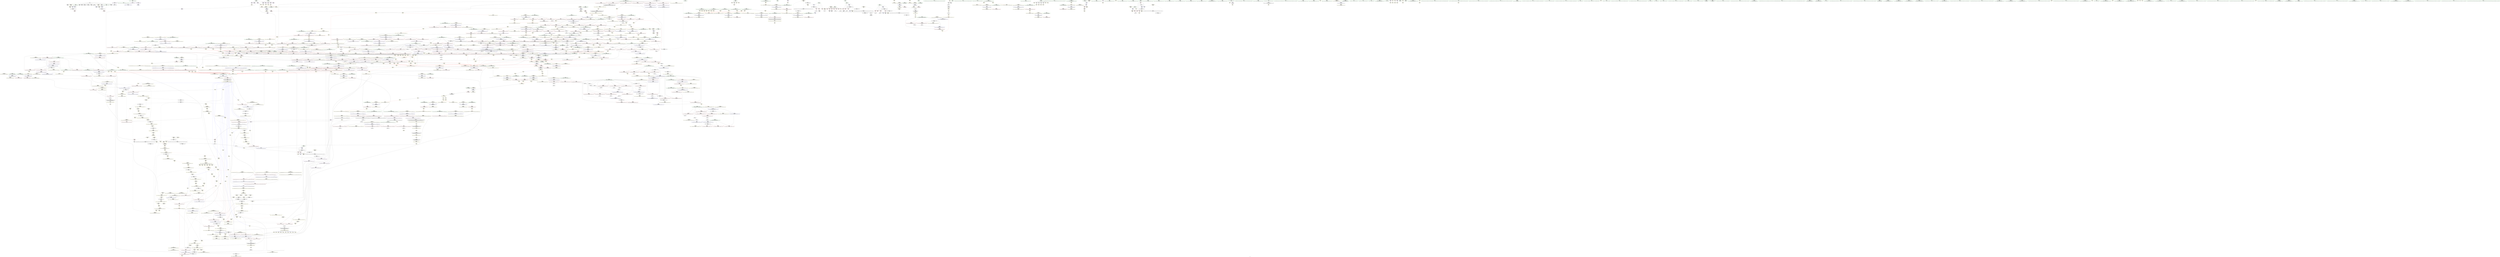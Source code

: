 digraph "SVFG" {
	label="SVFG";

	Node0x563eb05d0450 [shape=record,color=grey,label="{NodeID: 0\nNullPtr}"];
	Node0x563eb05d0450 -> Node0x563eb098bfe0[style=solid];
	Node0x563eb05d0450 -> Node0x563eb098c0e0[style=solid];
	Node0x563eb05d0450 -> Node0x563eb098c1b0[style=solid];
	Node0x563eb05d0450 -> Node0x563eb098c280[style=solid];
	Node0x563eb05d0450 -> Node0x563eb098c350[style=solid];
	Node0x563eb05d0450 -> Node0x563eb098c420[style=solid];
	Node0x563eb05d0450 -> Node0x563eb098c4f0[style=solid];
	Node0x563eb05d0450 -> Node0x563eb098c5c0[style=solid];
	Node0x563eb05d0450 -> Node0x563eb098c690[style=solid];
	Node0x563eb05d0450 -> Node0x563eb09a4220[style=solid];
	Node0x563eb0994200 [shape=record,color=blue,label="{NodeID: 775\n1432\<--1427\n__it.addr\<--__it\n_ZNK9__gnu_cxx5__ops14_Val_less_iterclIiPiEEbRT_T0_\n}"];
	Node0x563eb0994200 -> Node0x563eb09a3d10[style=dashed];
	Node0x563eb0994200 -> Node0x563eb0a1f9b0[style=dashed];
	Node0x563eb09ac2d0 [shape=record,color=yellow,style=double,label="{NodeID: 1550\nRETMU(108V_2)\npts\{637 \}\nFun[_ZSt11__make_heapIPiN9__gnu_cxx5__ops15_Iter_less_iterEEvT_S4_RT0_]}"];
	Node0x563eb098ada0 [shape=record,color=red,label="{NodeID: 443\n656\<--632\n\<--__last.addr\n_ZSt11__make_heapIPiN9__gnu_cxx5__ops15_Iter_less_iterEEvT_S4_RT0_\n}"];
	Node0x563eb098ada0 -> Node0x563eb098e190[style=solid];
	Node0x563eb09ff370 [shape=record,color=black,label="{NodeID: 1218\nMR_16V_5 = PHI(MR_16V_4, MR_16V_1, )\npts\{65 \}\n}"];
	Node0x563eb097e670 [shape=record,color=green,label="{NodeID: 111\n551\<--552\n__first.addr\<--__first.addr_field_insensitive\n_ZSt13__heap_selectIPiN9__gnu_cxx5__ops15_Iter_less_iterEEvT_S4_S4_T0_\n}"];
	Node0x563eb097e670 -> Node0x563eb0989af0[style=solid];
	Node0x563eb097e670 -> Node0x563eb0989bc0[style=solid];
	Node0x563eb097e670 -> Node0x563eb0989c90[style=solid];
	Node0x563eb097e670 -> Node0x563eb09a6200[style=solid];
	Node0x563eb09b54e0 [shape=record,color=yellow,style=double,label="{NodeID: 886\nAPARM(752)\nCS[]|{<s0>47}}"];
	Node0x563eb09b54e0:s0 -> Node0x563eb09c1c60[style=solid,color=red];
	Node0x563eb09a06a0 [shape=record,color=red,label="{NodeID: 554\n1089\<--1053\n\<--__last.addr\n_ZSt21__unguarded_partitionIPiN9__gnu_cxx5__ops15_Iter_less_iterEET_S4_S4_S4_T0_\n}"];
	Node0x563eb09a06a0 -> Node0x563eb09b78a0[style=solid];
	Node0x563eb0a17440 [shape=record,color=yellow,style=double,label="{NodeID: 1329\n95V_1 = ENCHI(MR_95V_0)\npts\{598 \}\nFun[_ZSt11__sort_heapIPiN9__gnu_cxx5__ops15_Iter_less_iterEEvT_S4_RT0_]}"];
	Node0x563eb0a17440 -> Node0x563eb09a6610[style=dashed];
	Node0x563eb09835f0 [shape=record,color=green,label="{NodeID: 222\n1371\<--1372\n__it.addr\<--__it.addr_field_insensitive\n_ZSt12__niter_baseIPiET_S1_\n}"];
	Node0x563eb09835f0 -> Node0x563eb09a3350[style=solid];
	Node0x563eb09835f0 -> Node0x563eb09ab410[style=solid];
	Node0x563eb09ba850 [shape=record,color=yellow,style=double,label="{NodeID: 997\nARet(935)\nCS[]}"];
	Node0x563eb09ba850 -> Node0x563eb099e6f0[style=solid];
	Node0x563eb09a6130 [shape=record,color=blue,label="{NodeID: 665\n510\<--526\n__mid\<--add.ptr\n_ZSt27__unguarded_partition_pivotIPiN9__gnu_cxx5__ops15_Iter_less_iterEET_S4_S4_T0_\n}"];
	Node0x563eb09a6130 -> Node0x563eb0989a20[style=dashed];
	Node0x563eb09a6130 -> Node0x563eb0a20ef0[style=dashed];
	Node0x563eb0a1e870 [shape=record,color=yellow,style=double,label="{NodeID: 1440\nRETMU(128V_2)\npts\{724 \}\nFun[_ZSt10__pop_heapIPiN9__gnu_cxx5__ops15_Iter_less_iterEEvT_S4_S4_RT0_]}"];
	Node0x563eb09912e0 [shape=record,color=purple,label="{NodeID: 333\n811\<--808\nadd.ptr2\<--\n_ZSt13__adjust_heapIPiliN9__gnu_cxx5__ops15_Iter_less_iterEEvT_T0_S5_T1_T2_\n}"];
	Node0x563eb09912e0 -> Node0x563eb09b5750[style=solid];
	Node0x563eb09c25f0 [shape=record,color=yellow,style=double,label="{NodeID: 1108\nFRet(694)\nFun[_ZNK9__gnu_cxx5__ops15_Iter_less_iterclIPiS3_EEbT_T0_]|{<s0>38|<s1>48|<s2>58|<s3>59|<s4>61|<s5>64|<s6>66|<s7>69|<s8>70|<s9>76}}"];
	Node0x563eb09c25f0:s0 -> Node0x563eb09ba190[style=solid,color=blue];
	Node0x563eb09c25f0:s1 -> Node0x563eb09ba4f0[style=solid,color=blue];
	Node0x563eb09c25f0:s2 -> Node0x563eb09ba970[style=solid,color=blue];
	Node0x563eb09c25f0:s3 -> Node0x563eb09baa00[style=solid,color=blue];
	Node0x563eb09c25f0:s4 -> Node0x563eb09baa90[style=solid,color=blue];
	Node0x563eb09c25f0:s5 -> Node0x563eb09bab20[style=solid,color=blue];
	Node0x563eb09c25f0:s6 -> Node0x563eb09babb0[style=solid,color=blue];
	Node0x563eb09c25f0:s7 -> Node0x563eb09bac40[style=solid,color=blue];
	Node0x563eb09c25f0:s8 -> Node0x563eb09bacd0[style=solid,color=blue];
	Node0x563eb09c25f0:s9 -> Node0x563eb09baf10[style=solid,color=blue];
	Node0x563eb097af80 [shape=record,color=green,label="{NodeID: 1\n7\<--1\n__dso_handle\<--dummyObj\nGlob }"];
	Node0x563eb09942d0 [shape=record,color=yellow,style=double,label="{NodeID: 776\nAPARM(52)\nCS[]}"];
	Node0x563eb09ac3b0 [shape=record,color=yellow,style=double,label="{NodeID: 1551\nRETMU(110V_2)\npts\{639 \}\nFun[_ZSt11__make_heapIPiN9__gnu_cxx5__ops15_Iter_less_iterEEvT_S4_RT0_]}"];
	Node0x563eb098ae70 [shape=record,color=red,label="{NodeID: 444\n681\<--634\n\<--__comp.addr\n_ZSt11__make_heapIPiN9__gnu_cxx5__ops15_Iter_less_iterEEvT_S4_RT0_\n}"];
	Node0x563eb09ff870 [shape=record,color=black,label="{NodeID: 1219\nMR_18V_5 = PHI(MR_18V_4, MR_18V_1, )\npts\{67 \}\n}"];
	Node0x563eb097e740 [shape=record,color=green,label="{NodeID: 112\n553\<--554\n__middle.addr\<--__middle.addr_field_insensitive\n_ZSt13__heap_selectIPiN9__gnu_cxx5__ops15_Iter_less_iterEEvT_S4_S4_T0_\n}"];
	Node0x563eb097e740 -> Node0x563eb0989d60[style=solid];
	Node0x563eb097e740 -> Node0x563eb0989e30[style=solid];
	Node0x563eb097e740 -> Node0x563eb0989f00[style=solid];
	Node0x563eb097e740 -> Node0x563eb09a62d0[style=solid];
	Node0x563eb09b55b0 [shape=record,color=yellow,style=double,label="{NodeID: 887\nAPARM(768)\nCS[]|{<s0>48}}"];
	Node0x563eb09b55b0:s0 -> Node0x563eb09bd4f0[style=solid,color=red];
	Node0x563eb09a0770 [shape=record,color=red,label="{NodeID: 555\n1063\<--1055\n\<--__pivot.addr\n_ZSt21__unguarded_partitionIPiN9__gnu_cxx5__ops15_Iter_less_iterEET_S4_S4_S4_T0_\n}"];
	Node0x563eb09a0770 -> Node0x563eb09b7490[style=solid];
	Node0x563eb0a17550 [shape=record,color=yellow,style=double,label="{NodeID: 1330\n97V_1 = ENCHI(MR_97V_0)\npts\{600 \}\nFun[_ZSt11__sort_heapIPiN9__gnu_cxx5__ops15_Iter_less_iterEEvT_S4_RT0_]}"];
	Node0x563eb0a17550 -> Node0x563eb09a66e0[style=dashed];
	Node0x563eb09836c0 [shape=record,color=green,label="{NodeID: 223\n1380\<--1381\n__first.addr\<--__first.addr_field_insensitive\n_ZNSt20__copy_move_backwardILb1ELb1ESt26random_access_iterator_tagE13__copy_move_bIiEEPT_PKS3_S6_S4_\n}"];
	Node0x563eb09836c0 -> Node0x563eb09a3420[style=solid];
	Node0x563eb09836c0 -> Node0x563eb09a34f0[style=solid];
	Node0x563eb09836c0 -> Node0x563eb0993c50[style=solid];
	Node0x563eb09ba8e0 [shape=record,color=yellow,style=double,label="{NodeID: 998\nARet(948)\nCS[]}"];
	Node0x563eb09ba8e0 -> Node0x563eb099e7c0[style=solid];
	Node0x563eb09a6200 [shape=record,color=blue,label="{NodeID: 666\n551\<--546\n__first.addr\<--__first\n_ZSt13__heap_selectIPiN9__gnu_cxx5__ops15_Iter_less_iterEEvT_S4_S4_T0_\n}"];
	Node0x563eb09a6200 -> Node0x563eb0989af0[style=dashed];
	Node0x563eb09a6200 -> Node0x563eb0989bc0[style=dashed];
	Node0x563eb09a6200 -> Node0x563eb0989c90[style=dashed];
	Node0x563eb09a6200 -> Node0x563eb0a21e40[style=dashed];
	Node0x563eb0a1e950 [shape=record,color=yellow,style=double,label="{NodeID: 1441\nRETMU(130V_2)\npts\{726 \}\nFun[_ZSt10__pop_heapIPiN9__gnu_cxx5__ops15_Iter_less_iterEEvT_S4_S4_RT0_]}"];
	Node0x563eb09913b0 [shape=record,color=purple,label="{NodeID: 334\n820\<--818\nadd.ptr3\<--\n_ZSt13__adjust_heapIPiliN9__gnu_cxx5__ops15_Iter_less_iterEEvT_T0_S5_T1_T2_\n}"];
	Node0x563eb09913b0 -> Node0x563eb09b5820[style=solid];
	Node0x563eb09c2890 [shape=record,color=yellow,style=double,label="{NodeID: 1109\nFRet(1369)\nFun[_ZSt12__niter_baseIPiET_S1_]|{<s0>91|<s1>92|<s2>93}}"];
	Node0x563eb09c2890:s0 -> Node0x563eb09bbd50[style=solid,color=blue];
	Node0x563eb09c2890:s1 -> Node0x563eb09bbde0[style=solid,color=blue];
	Node0x563eb09c2890:s2 -> Node0x563eb09bbe70[style=solid,color=blue];
	Node0x563eb097b010 [shape=record,color=green,label="{NodeID: 2\n8\<--1\n.str\<--dummyObj\nGlob }"];
	Node0x563eb09943a0 [shape=record,color=yellow,style=double,label="{NodeID: 777\nAPARM(91)\nCS[]}"];
	Node0x563eb09ac490 [shape=record,color=yellow,style=double,label="{NodeID: 1552\nRETMU(112V_2)\npts\{641 \}\nFun[_ZSt11__make_heapIPiN9__gnu_cxx5__ops15_Iter_less_iterEEvT_S4_RT0_]}"];
	Node0x563eb098af40 [shape=record,color=red,label="{NodeID: 445\n663\<--636\n\<--__len\n_ZSt11__make_heapIPiN9__gnu_cxx5__ops15_Iter_less_iterEEvT_S4_RT0_\n}"];
	Node0x563eb098af40 -> Node0x563eb0999000[style=solid];
	Node0x563eb09ffd70 [shape=record,color=black,label="{NodeID: 1220\nMR_22V_7 = PHI(MR_22V_6, MR_22V_1, )\npts\{71 \}\n}"];
	Node0x563eb097e810 [shape=record,color=green,label="{NodeID: 113\n555\<--556\n__last.addr\<--__last.addr_field_insensitive\n_ZSt13__heap_selectIPiN9__gnu_cxx5__ops15_Iter_less_iterEEvT_S4_S4_T0_\n}"];
	Node0x563eb097e810 -> Node0x563eb0989fd0[style=solid];
	Node0x563eb097e810 -> Node0x563eb09a63a0[style=solid];
	Node0x563eb09b5680 [shape=record,color=yellow,style=double,label="{NodeID: 888\nAPARM(807)\nCS[]|{<s0>48}}"];
	Node0x563eb09b5680:s0 -> Node0x563eb09bd790[style=solid,color=red];
	Node0x563eb09a0840 [shape=record,color=red,label="{NodeID: 556\n1074\<--1055\n\<--__pivot.addr\n_ZSt21__unguarded_partitionIPiN9__gnu_cxx5__ops15_Iter_less_iterEET_S4_S4_S4_T0_\n}"];
	Node0x563eb09a0840 -> Node0x563eb09b7630[style=solid];
	Node0x563eb0a17630 [shape=record,color=yellow,style=double,label="{NodeID: 1331\n99V_1 = ENCHI(MR_99V_0)\npts\{602 \}\nFun[_ZSt11__sort_heapIPiN9__gnu_cxx5__ops15_Iter_less_iterEEvT_S4_RT0_]}"];
	Node0x563eb0a17630 -> Node0x563eb09a67b0[style=dashed];
	Node0x563eb0983790 [shape=record,color=green,label="{NodeID: 224\n1382\<--1383\n__last.addr\<--__last.addr_field_insensitive\n_ZNSt20__copy_move_backwardILb1ELb1ESt26random_access_iterator_tagE13__copy_move_bIiEEPT_PKS3_S6_S4_\n}"];
	Node0x563eb0983790 -> Node0x563eb09a35c0[style=solid];
	Node0x563eb0983790 -> Node0x563eb0993d20[style=solid];
	Node0x563eb09ba970 [shape=record,color=yellow,style=double,label="{NodeID: 999\nARet(996)\nCS[]}"];
	Node0x563eb09a62d0 [shape=record,color=blue,label="{NodeID: 667\n553\<--547\n__middle.addr\<--__middle\n_ZSt13__heap_selectIPiN9__gnu_cxx5__ops15_Iter_less_iterEEvT_S4_S4_T0_\n}"];
	Node0x563eb09a62d0 -> Node0x563eb0989d60[style=dashed];
	Node0x563eb09a62d0 -> Node0x563eb0989e30[style=dashed];
	Node0x563eb09a62d0 -> Node0x563eb0989f00[style=dashed];
	Node0x563eb09a62d0 -> Node0x563eb0a21f50[style=dashed];
	Node0x563eb0a1ea30 [shape=record,color=yellow,style=double,label="{NodeID: 1442\nRETMU(132V_2)\npts\{728 \}\nFun[_ZSt10__pop_heapIPiN9__gnu_cxx5__ops15_Iter_less_iterEEvT_S4_S4_RT0_]}"];
	Node0x563eb0991480 [shape=record,color=purple,label="{NodeID: 335\n825\<--823\nadd.ptr5\<--\n_ZSt13__adjust_heapIPiliN9__gnu_cxx5__ops15_Iter_less_iterEEvT_T0_S5_T1_T2_\n}"];
	Node0x563eb0991480 -> Node0x563eb09a7da0[style=solid];
	Node0x563eb09c2950 [shape=record,color=yellow,style=double,label="{NodeID: 1110\nFRet(1045)\nFun[_ZSt21__unguarded_partitionIPiN9__gnu_cxx5__ops15_Iter_less_iterEET_S4_S4_S4_T0_]|{<s0>36}}"];
	Node0x563eb09c2950:s0 -> Node0x563eb09ba100[style=solid,color=blue];
	Node0x563eb097b2c0 [shape=record,color=green,label="{NodeID: 3\n10\<--1\n.str.1\<--dummyObj\nGlob }"];
	Node0x563eb0994470 [shape=record,color=yellow,style=double,label="{NodeID: 778\nAPARM(86)\nCS[]}"];
	Node0x563eb09ac570 [shape=record,color=yellow,style=double,label="{NodeID: 1553\nRETMU(34V_2)\npts\{65 67 \}\nFun[_ZSt11__make_heapIPiN9__gnu_cxx5__ops15_Iter_less_iterEEvT_S4_RT0_]|{<s0>37}}"];
	Node0x563eb09ac570:s0 -> Node0x563eb09b3350[style=dashed,color=blue];
	Node0x563eb098b010 [shape=record,color=red,label="{NodeID: 446\n678\<--636\n\<--__len\n_ZSt11__make_heapIPiN9__gnu_cxx5__ops15_Iter_less_iterEEvT_S4_RT0_\n}"];
	Node0x563eb098b010 -> Node0x563eb09b4e60[style=solid];
	Node0x563eb0a00270 [shape=record,color=black,label="{NodeID: 1221\nMR_24V_7 = PHI(MR_24V_6, MR_24V_1, )\npts\{73 \}\n}"];
	Node0x563eb0983c60 [shape=record,color=green,label="{NodeID: 114\n557\<--558\n__i\<--__i_field_insensitive\n_ZSt13__heap_selectIPiN9__gnu_cxx5__ops15_Iter_less_iterEEvT_S4_S4_T0_\n}"];
	Node0x563eb0983c60 -> Node0x563eb098a0a0[style=solid];
	Node0x563eb0983c60 -> Node0x563eb098a170[style=solid];
	Node0x563eb0983c60 -> Node0x563eb098a240[style=solid];
	Node0x563eb0983c60 -> Node0x563eb098a310[style=solid];
	Node0x563eb0983c60 -> Node0x563eb09a6470[style=solid];
	Node0x563eb0983c60 -> Node0x563eb09a6540[style=solid];
	Node0x563eb09b5750 [shape=record,color=yellow,style=double,label="{NodeID: 889\nAPARM(811)\nCS[]|{<s0>48}}"];
	Node0x563eb09b5750:s0 -> Node0x563eb09bda30[style=solid,color=red];
	Node0x563eb09a0910 [shape=record,color=red,label="{NodeID: 557\n1104\<--1098\n\<--__a.addr\n_ZSt9iter_swapIPiS0_EvT_T0_\n}"];
	Node0x563eb09a0910 -> Node0x563eb09b7970[style=solid];
	Node0x563eb0a17710 [shape=record,color=yellow,style=double,label="{NodeID: 1332\n34V_1 = ENCHI(MR_34V_0)\npts\{65 67 \}\nFun[_ZSt11__sort_heapIPiN9__gnu_cxx5__ops15_Iter_less_iterEEvT_S4_RT0_]}"];
	Node0x563eb0a17710 -> Node0x563eb0a02070[style=dashed];
	Node0x563eb0983860 [shape=record,color=green,label="{NodeID: 225\n1384\<--1385\n__result.addr\<--__result.addr_field_insensitive\n_ZNSt20__copy_move_backwardILb1ELb1ESt26random_access_iterator_tagE13__copy_move_bIiEEPT_PKS3_S6_S4_\n}"];
	Node0x563eb0983860 -> Node0x563eb09a3690[style=solid];
	Node0x563eb0983860 -> Node0x563eb09a3760[style=solid];
	Node0x563eb0983860 -> Node0x563eb0993df0[style=solid];
	Node0x563eb09baa00 [shape=record,color=yellow,style=double,label="{NodeID: 1000\nARet(1000)\nCS[]}"];
	Node0x563eb09a63a0 [shape=record,color=blue,label="{NodeID: 668\n555\<--548\n__last.addr\<--__last\n_ZSt13__heap_selectIPiN9__gnu_cxx5__ops15_Iter_less_iterEEvT_S4_S4_T0_\n}"];
	Node0x563eb09a63a0 -> Node0x563eb0989fd0[style=dashed];
	Node0x563eb09a63a0 -> Node0x563eb0a22030[style=dashed];
	Node0x563eb0a1eb10 [shape=record,color=yellow,style=double,label="{NodeID: 1443\nRETMU(34V_3)\npts\{65 67 \}\nFun[_ZSt10__pop_heapIPiN9__gnu_cxx5__ops15_Iter_less_iterEEvT_S4_S4_RT0_]|{<s0>39|<s1>40}}"];
	Node0x563eb0a1eb10:s0 -> Node0x563eb0a07a70[style=dashed,color=blue];
	Node0x563eb0a1eb10:s1 -> Node0x563eb09b1eb0[style=dashed,color=blue];
	Node0x563eb0991550 [shape=record,color=purple,label="{NodeID: 336\n847\<--844\nadd.ptr14\<--\n_ZSt13__adjust_heapIPiliN9__gnu_cxx5__ops15_Iter_less_iterEEvT_T0_S5_T1_T2_\n}"];
	Node0x563eb0991550 -> Node0x563eb09b58f0[style=solid];
	Node0x563eb09c2a10 [shape=record,color=yellow,style=double,label="{NodeID: 1111\nFRet(501)\nFun[_ZSt27__unguarded_partition_pivotIPiN9__gnu_cxx5__ops15_Iter_less_iterEET_S4_S4_T0_]|{<s0>27}}"];
	Node0x563eb09c2a10:s0 -> Node0x563eb09ba070[style=solid,color=blue];
	Node0x563eb097b350 [shape=record,color=green,label="{NodeID: 4\n12\<--1\n.str.2\<--dummyObj\nGlob }"];
	Node0x563eb0994540 [shape=record,color=yellow,style=double,label="{NodeID: 779\nAPARM(87)\nCS[]|{<s0>4}}"];
	Node0x563eb0994540:s0 -> Node0x563eb09bffe0[style=solid,color=red];
	Node0x563eb09ac650 [shape=record,color=yellow,style=double,label="{NodeID: 1554\nRETMU(115V_1)\npts\{728 777 902 1118 1150 1272 \}\nFun[_ZSt11__make_heapIPiN9__gnu_cxx5__ops15_Iter_less_iterEEvT_S4_RT0_]}"];
	Node0x563eb098b0e0 [shape=record,color=red,label="{NodeID: 447\n669\<--638\n\<--__parent\n_ZSt11__make_heapIPiN9__gnu_cxx5__ops15_Iter_less_iterEEvT_S4_RT0_\n}"];
	Node0x563eb0a00770 [shape=record,color=black,label="{NodeID: 1222\nMR_26V_7 = PHI(MR_26V_6, MR_26V_1, )\npts\{75 \}\n}"];
	Node0x563eb0983cf0 [shape=record,color=green,label="{NodeID: 115\n565\<--566\n_ZSt11__make_heapIPiN9__gnu_cxx5__ops15_Iter_less_iterEEvT_S4_RT0_\<--_ZSt11__make_heapIPiN9__gnu_cxx5__ops15_Iter_less_iterEEvT_S4_RT0__field_insensitive\n}"];
	Node0x563eb09b5820 [shape=record,color=yellow,style=double,label="{NodeID: 890\nAPARM(820)\nCS[]|{<s0>49}}"];
	Node0x563eb09b5820:s0 -> Node0x563eb09c0b80[style=solid,color=red];
	Node0x563eb09a09e0 [shape=record,color=red,label="{NodeID: 558\n1105\<--1100\n\<--__b.addr\n_ZSt9iter_swapIPiS0_EvT_T0_\n}"];
	Node0x563eb09a09e0 -> Node0x563eb09b7a40[style=solid];
	Node0x563eb0a177f0 [shape=record,color=yellow,style=double,label="{NodeID: 1333\n79V_1 = ENCHI(MR_79V_0)\npts\{507 \}\nFun[_ZSt27__unguarded_partition_pivotIPiN9__gnu_cxx5__ops15_Iter_less_iterEET_S4_S4_T0_]}"];
	Node0x563eb0a177f0 -> Node0x563eb09a5f90[style=dashed];
	Node0x563eb0983930 [shape=record,color=green,label="{NodeID: 226\n1386\<--1387\n_Num\<--_Num_field_insensitive\n_ZNSt20__copy_move_backwardILb1ELb1ESt26random_access_iterator_tagE13__copy_move_bIiEEPT_PKS3_S6_S4_\n}"];
	Node0x563eb0983930 -> Node0x563eb09a3830[style=solid];
	Node0x563eb0983930 -> Node0x563eb09a3900[style=solid];
	Node0x563eb0983930 -> Node0x563eb09a39d0[style=solid];
	Node0x563eb0983930 -> Node0x563eb09a3aa0[style=solid];
	Node0x563eb0983930 -> Node0x563eb0993ec0[style=solid];
	Node0x563eb09baa90 [shape=record,color=yellow,style=double,label="{NodeID: 1001\nARet(1010)\nCS[]}"];
	Node0x563eb09a6470 [shape=record,color=blue,label="{NodeID: 669\n557\<--567\n__i\<--\n_ZSt13__heap_selectIPiN9__gnu_cxx5__ops15_Iter_less_iterEEvT_S4_S4_T0_\n}"];
	Node0x563eb09a6470 -> Node0x563eb09f9a70[style=dashed];
	Node0x563eb0a1ebf0 [shape=record,color=yellow,style=double,label="{NodeID: 1444\nRETMU(135V_1)\npts\{641 777 902 1118 1150 1272 \}\nFun[_ZSt10__pop_heapIPiN9__gnu_cxx5__ops15_Iter_less_iterEEvT_S4_S4_RT0_]}"];
	Node0x563eb0991620 [shape=record,color=purple,label="{NodeID: 337\n852\<--850\nadd.ptr16\<--\n_ZSt13__adjust_heapIPiliN9__gnu_cxx5__ops15_Iter_less_iterEEvT_T0_S5_T1_T2_\n}"];
	Node0x563eb0991620 -> Node0x563eb09a8010[style=solid];
	Node0x563eb09c2ad0 [shape=record,color=yellow,style=double,label="{NodeID: 1112\nFRet(414)\nFun[_ZSt4__lgl]|{<s0>23}}"];
	Node0x563eb09c2ad0:s0 -> Node0x563eb09b9fe0[style=solid,color=blue];
	Node0x563eb097b3e0 [shape=record,color=green,label="{NodeID: 5\n14\<--1\n.str.3\<--dummyObj\nGlob }"];
	Node0x563eb0994610 [shape=record,color=yellow,style=double,label="{NodeID: 780\nAPARM(88)\nCS[]|{<s0>4}}"];
	Node0x563eb0994610:s0 -> Node0x563eb09c00d0[style=solid,color=red];
	Node0x563eb09ac7f0 [shape=record,color=yellow,style=double,label="{NodeID: 1555\nRETMU(57V_2)\npts\{771 \}\nFun[_ZSt13__adjust_heapIPiliN9__gnu_cxx5__ops15_Iter_less_iterEEvT_T0_S5_T1_T2_]}"];
	Node0x563eb098b1b0 [shape=record,color=red,label="{NodeID: 448\n677\<--638\n\<--__parent\n_ZSt11__make_heapIPiN9__gnu_cxx5__ops15_Iter_less_iterEEvT_S4_RT0_\n}"];
	Node0x563eb098b1b0 -> Node0x563eb09b4d90[style=solid];
	Node0x563eb0a00c70 [shape=record,color=black,label="{NodeID: 1223\nMR_28V_7 = PHI(MR_28V_6, MR_28V_1, )\npts\{77 \}\n}"];
	Node0x563eb0983db0 [shape=record,color=green,label="{NodeID: 116\n577\<--578\n_ZNK9__gnu_cxx5__ops15_Iter_less_iterclIPiS3_EEbT_T0_\<--_ZNK9__gnu_cxx5__ops15_Iter_less_iterclIPiS3_EEbT_T0__field_insensitive\n}"];
	Node0x563eb09b58f0 [shape=record,color=yellow,style=double,label="{NodeID: 891\nAPARM(847)\nCS[]|{<s0>50}}"];
	Node0x563eb09b58f0:s0 -> Node0x563eb09c0b80[style=solid,color=red];
	Node0x563eb09a0ab0 [shape=record,color=red,label="{NodeID: 559\n1121\<--1113\n\<--__a.addr\n_ZSt4swapIiENSt9enable_ifIXsr6__and_ISt6__not_ISt15__is_tuple_likeIT_EESt21is_move_constructibleIS3_ESt18is_move_assignableIS3_EEE5valueEvE4typeERS3_SC_\n}"];
	Node0x563eb09a0ab0 -> Node0x563eb09b7b10[style=solid];
	Node0x563eb0a17900 [shape=record,color=yellow,style=double,label="{NodeID: 1334\n81V_1 = ENCHI(MR_81V_0)\npts\{509 \}\nFun[_ZSt27__unguarded_partition_pivotIPiN9__gnu_cxx5__ops15_Iter_less_iterEET_S4_S4_T0_]}"];
	Node0x563eb0a17900 -> Node0x563eb09a6060[style=dashed];
	Node0x563eb0983a00 [shape=record,color=green,label="{NodeID: 227\n1411\<--1412\nllvm.memmove.p0i8.p0i8.i64\<--llvm.memmove.p0i8.p0i8.i64_field_insensitive\n}"];
	Node0x563eb09bab20 [shape=record,color=yellow,style=double,label="{NodeID: 1002\nARet(1024)\nCS[]}"];
	Node0x563eb09a6540 [shape=record,color=blue,label="{NodeID: 670\n557\<--589\n__i\<--incdec.ptr\n_ZSt13__heap_selectIPiN9__gnu_cxx5__ops15_Iter_less_iterEEvT_S4_S4_T0_\n}"];
	Node0x563eb09a6540 -> Node0x563eb09f9a70[style=dashed];
	Node0x563eb0a1ed90 [shape=record,color=yellow,style=double,label="{NodeID: 1445\nRETMU(141V_2)\npts\{885 \}\nFun[_ZN9__gnu_cxx5__ops14_Iter_less_valC2ENS0_15_Iter_less_iterE]}"];
	Node0x563eb09916f0 [shape=record,color=purple,label="{NodeID: 338\n924\<--922\nadd.ptr\<--\n_ZSt11__push_heapIPiliN9__gnu_cxx5__ops14_Iter_less_valEEvT_T0_S5_T1_RT2_\n}"];
	Node0x563eb09916f0 -> Node0x563eb09b5d00[style=solid];
	Node0x563eb09c2b90 [shape=record,color=yellow,style=double,label="{NodeID: 1113\nFRet(1376)\nFun[_ZNSt20__copy_move_backwardILb1ELb1ESt26random_access_iterator_tagE13__copy_move_bIiEEPT_PKS3_S6_S4_]|{<s0>95}}"];
	Node0x563eb09c2b90:s0 -> Node0x563eb09bbf90[style=solid,color=blue];
	Node0x563eb097b470 [shape=record,color=green,label="{NodeID: 6\n17\<--1\n\<--dummyObj\nCan only get source location for instruction, argument, global var or function.}"];
	Node0x563eb09946e0 [shape=record,color=yellow,style=double,label="{NodeID: 781\nAPARM(50)\nCS[]}"];
	Node0x563eb09ac900 [shape=record,color=yellow,style=double,label="{NodeID: 1556\nRETMU(59V_6)\npts\{773 \}\nFun[_ZSt13__adjust_heapIPiliN9__gnu_cxx5__ops15_Iter_less_iterEEvT_T0_S5_T1_T2_]}"];
	Node0x563eb098b280 [shape=record,color=red,label="{NodeID: 449\n685\<--638\n\<--__parent\n_ZSt11__make_heapIPiN9__gnu_cxx5__ops15_Iter_less_iterEEvT_S4_RT0_\n}"];
	Node0x563eb098b280 -> Node0x563eb09cd150[style=solid];
	Node0x563eb0a01170 [shape=record,color=black,label="{NodeID: 1224\nMR_34V_5 = PHI(MR_34V_4, MR_34V_3, )\npts\{65 67 \}\n}"];
	Node0x563eb0a01170 -> Node0x563eb09f9f70[style=dashed];
	Node0x563eb0983eb0 [shape=record,color=green,label="{NodeID: 117\n584\<--585\n_ZSt10__pop_heapIPiN9__gnu_cxx5__ops15_Iter_less_iterEEvT_S4_S4_RT0_\<--_ZSt10__pop_heapIPiN9__gnu_cxx5__ops15_Iter_less_iterEEvT_S4_S4_RT0__field_insensitive\n}"];
	Node0x563eb09b59c0 [shape=record,color=yellow,style=double,label="{NodeID: 892\nAPARM(768)\nCS[]|{<s0>51}}"];
	Node0x563eb09b59c0:s0 -> Node0x563eb09c11e0[style=solid,color=red];
	Node0x563eb09a0b80 [shape=record,color=red,label="{NodeID: 560\n1128\<--1113\n\<--__a.addr\n_ZSt4swapIiENSt9enable_ifIXsr6__and_ISt6__not_ISt15__is_tuple_likeIT_EESt21is_move_constructibleIS3_ESt18is_move_assignableIS3_EEE5valueEvE4typeERS3_SC_\n}"];
	Node0x563eb09a0b80 -> Node0x563eb09a9ae0[style=solid];
	Node0x563eb0a179e0 [shape=record,color=yellow,style=double,label="{NodeID: 1335\n83V_1 = ENCHI(MR_83V_0)\npts\{511 \}\nFun[_ZSt27__unguarded_partition_pivotIPiN9__gnu_cxx5__ops15_Iter_less_iterEET_S4_S4_T0_]}"];
	Node0x563eb0a179e0 -> Node0x563eb09a6130[style=dashed];
	Node0x563eb0983b00 [shape=record,color=green,label="{NodeID: 228\n1428\<--1429\nthis.addr\<--this.addr_field_insensitive\n_ZNK9__gnu_cxx5__ops14_Val_less_iterclIiPiEEbRT_T0_\n}"];
	Node0x563eb0983b00 -> Node0x563eb09a3b70[style=solid];
	Node0x563eb0983b00 -> Node0x563eb0994060[style=solid];
	Node0x563eb09babb0 [shape=record,color=yellow,style=double,label="{NodeID: 1003\nARet(1032)\nCS[]}"];
	Node0x563eb09a6610 [shape=record,color=blue,label="{NodeID: 671\n597\<--594\n__first.addr\<--__first\n_ZSt11__sort_heapIPiN9__gnu_cxx5__ops15_Iter_less_iterEEvT_S4_RT0_\n}"];
	Node0x563eb09a6610 -> Node0x563eb098a3e0[style=dashed];
	Node0x563eb09a6610 -> Node0x563eb098a4b0[style=dashed];
	Node0x563eb09a6610 -> Node0x563eb0a20950[style=dashed];
	Node0x563eb0a1eea0 [shape=record,color=yellow,style=double,label="{NodeID: 1446\nRETMU(166V_2)\npts\{983 \}\nFun[_ZSt22__move_median_to_firstIPiN9__gnu_cxx5__ops15_Iter_less_iterEEvT_S4_S4_S4_T0_]}"];
	Node0x563eb09917c0 [shape=record,color=purple,label="{NodeID: 339\n934\<--932\nadd.ptr1\<--\n_ZSt11__push_heapIPiliN9__gnu_cxx5__ops14_Iter_less_valEEvT_T0_S5_T1_RT2_\n}"];
	Node0x563eb09917c0 -> Node0x563eb09b5ea0[style=solid];
	Node0x563eb09c2c50 [shape=record,color=yellow,style=double,label="{NodeID: 1114\nFRet(45)\nFun[main]}"];
	Node0x563eb097bcb0 [shape=record,color=green,label="{NodeID: 7\n79\<--1\n\<--dummyObj\nCan only get source location for instruction, argument, global var or function.}"];
	Node0x563eb09947b0 [shape=record,color=yellow,style=double,label="{NodeID: 782\nAPARM(81)\nCS[]}"];
	Node0x563eb09ac9e0 [shape=record,color=yellow,style=double,label="{NodeID: 1557\nRETMU(61V_2)\npts\{775 \}\nFun[_ZSt13__adjust_heapIPiliN9__gnu_cxx5__ops15_Iter_less_iterEEvT_T0_S5_T1_T2_]}"];
	Node0x563eb098b350 [shape=record,color=red,label="{NodeID: 450\n689\<--638\n\<--__parent\n_ZSt11__make_heapIPiN9__gnu_cxx5__ops15_Iter_less_iterEEvT_S4_RT0_\n}"];
	Node0x563eb098b350 -> Node0x563eb0998880[style=solid];
	Node0x563eb0a01670 [shape=record,color=black,label="{NodeID: 1225\nMR_34V_4 = PHI(MR_34V_5, MR_34V_3, )\npts\{65 67 \}\n}"];
	Node0x563eb0a01670 -> Node0x563eb0a224c0[style=dashed];
	Node0x563eb0983fb0 [shape=record,color=green,label="{NodeID: 118\n597\<--598\n__first.addr\<--__first.addr_field_insensitive\n_ZSt11__sort_heapIPiN9__gnu_cxx5__ops15_Iter_less_iterEEvT_S4_RT0_\n}"];
	Node0x563eb0983fb0 -> Node0x563eb098a3e0[style=solid];
	Node0x563eb0983fb0 -> Node0x563eb098a4b0[style=solid];
	Node0x563eb0983fb0 -> Node0x563eb09a6610[style=solid];
	Node0x563eb09b5a90 [shape=record,color=yellow,style=double,label="{NodeID: 893\nAPARM(782)\nCS[]|{<s0>52}}"];
	Node0x563eb09b5a90:s0 -> Node0x563eb09bcec0[style=solid,color=red];
	Node0x563eb09a0c50 [shape=record,color=red,label="{NodeID: 561\n1125\<--1115\n\<--__b.addr\n_ZSt4swapIiENSt9enable_ifIXsr6__and_ISt6__not_ISt15__is_tuple_likeIT_EESt21is_move_constructibleIS3_ESt18is_move_assignableIS3_EEE5valueEvE4typeERS3_SC_\n}"];
	Node0x563eb09a0c50 -> Node0x563eb09b7be0[style=solid];
	Node0x563eb0a17ac0 [shape=record,color=yellow,style=double,label="{NodeID: 1336\n34V_1 = ENCHI(MR_34V_0)\npts\{65 67 \}\nFun[_ZSt27__unguarded_partition_pivotIPiN9__gnu_cxx5__ops15_Iter_less_iterEET_S4_S4_T0_]}"];
	Node0x563eb0a17ac0 -> Node0x563eb09aee30[style=dashed];
	Node0x563eb0983bd0 [shape=record,color=green,label="{NodeID: 229\n1430\<--1431\n__val.addr\<--__val.addr_field_insensitive\n_ZNK9__gnu_cxx5__ops14_Val_less_iterclIiPiEEbRT_T0_\n}"];
	Node0x563eb0983bd0 -> Node0x563eb09a3c40[style=solid];
	Node0x563eb0983bd0 -> Node0x563eb0994130[style=solid];
	Node0x563eb09bac40 [shape=record,color=yellow,style=double,label="{NodeID: 1004\nARet(1064)\nCS[]}"];
	Node0x563eb09a66e0 [shape=record,color=blue,label="{NodeID: 672\n599\<--595\n__last.addr\<--__last\n_ZSt11__sort_heapIPiN9__gnu_cxx5__ops15_Iter_less_iterEEvT_S4_RT0_\n}"];
	Node0x563eb09a66e0 -> Node0x563eb0a01b70[style=dashed];
	Node0x563eb0a1efb0 [shape=record,color=yellow,style=double,label="{NodeID: 1447\nRETMU(168V_2)\npts\{985 \}\nFun[_ZSt22__move_median_to_firstIPiN9__gnu_cxx5__ops15_Iter_less_iterEEvT_S4_S4_S4_T0_]}"];
	Node0x563eb0991890 [shape=record,color=purple,label="{NodeID: 340\n939\<--937\nadd.ptr3\<--\n_ZSt11__push_heapIPiliN9__gnu_cxx5__ops14_Iter_less_valEEvT_T0_S5_T1_RT2_\n}"];
	Node0x563eb0991890 -> Node0x563eb09a8830[style=solid];
	Node0x563eb09c2d10 [shape=record,color=yellow,style=double,label="{NodeID: 1115\nFRet(242)\nFun[_ZStorSt13_Ios_OpenmodeS_]|{<s0>4}}"];
	Node0x563eb09c2d10:s0 -> Node0x563eb09b9920[style=solid,color=blue];
	Node0x563eb097bd40 [shape=record,color=green,label="{NodeID: 8\n83\<--1\n\<--dummyObj\nCan only get source location for instruction, argument, global var or function.}"];
	Node0x563eb0994880 [shape=record,color=yellow,style=double,label="{NodeID: 783\nAPARM(83)\nCS[]}"];
	Node0x563eb09acac0 [shape=record,color=yellow,style=double,label="{NodeID: 1558\nRETMU(63V_2)\npts\{777 \}\nFun[_ZSt13__adjust_heapIPiliN9__gnu_cxx5__ops15_Iter_less_iterEEvT_T0_S5_T1_T2_]}"];
	Node0x563eb098b420 [shape=record,color=red,label="{NodeID: 451\n674\<--671\n\<--call\n_ZSt11__make_heapIPiN9__gnu_cxx5__ops15_Iter_less_iterEEvT_S4_RT0_\n}"];
	Node0x563eb098b420 -> Node0x563eb09a6d60[style=solid];
	Node0x563eb0a01b70 [shape=record,color=black,label="{NodeID: 1226\nMR_97V_3 = PHI(MR_97V_4, MR_97V_2, )\npts\{600 \}\n}"];
	Node0x563eb0a01b70 -> Node0x563eb098a580[style=dashed];
	Node0x563eb0a01b70 -> Node0x563eb098a650[style=dashed];
	Node0x563eb0a01b70 -> Node0x563eb09a6880[style=dashed];
	Node0x563eb0a01b70 -> Node0x563eb0a20a60[style=dashed];
	Node0x563eb0984080 [shape=record,color=green,label="{NodeID: 119\n599\<--600\n__last.addr\<--__last.addr_field_insensitive\n_ZSt11__sort_heapIPiN9__gnu_cxx5__ops15_Iter_less_iterEEvT_S4_RT0_\n}"];
	Node0x563eb0984080 -> Node0x563eb098a580[style=solid];
	Node0x563eb0984080 -> Node0x563eb098a650[style=solid];
	Node0x563eb0984080 -> Node0x563eb098a720[style=solid];
	Node0x563eb0984080 -> Node0x563eb098a7f0[style=solid];
	Node0x563eb0984080 -> Node0x563eb09a66e0[style=solid];
	Node0x563eb0984080 -> Node0x563eb09a6880[style=solid];
	Node0x563eb09b5b60 [shape=record,color=yellow,style=double,label="{NodeID: 894\nAPARM(776)\nCS[]|{<s0>53}}"];
	Node0x563eb09b5b60:s0 -> Node0x563eb09c0b80[style=solid,color=red];
	Node0x563eb09a0d20 [shape=record,color=red,label="{NodeID: 562\n1132\<--1115\n\<--__b.addr\n_ZSt4swapIiENSt9enable_ifIXsr6__and_ISt6__not_ISt15__is_tuple_likeIT_EESt21is_move_constructibleIS3_ESt18is_move_assignableIS3_EEE5valueEvE4typeERS3_SC_\n}"];
	Node0x563eb09a0d20 -> Node0x563eb09a9bb0[style=solid];
	Node0x563eb0a17ba0 [shape=record,color=yellow,style=double,label="{NodeID: 1337\n50V_1 = ENCHI(MR_50V_0)\npts\{417 \}\nFun[_ZSt4__lgl]}"];
	Node0x563eb0a17ba0 -> Node0x563eb09a5ab0[style=dashed];
	Node0x563eb098be10 [shape=record,color=green,label="{NodeID: 230\n1432\<--1433\n__it.addr\<--__it.addr_field_insensitive\n_ZNK9__gnu_cxx5__ops14_Val_less_iterclIiPiEEbRT_T0_\n}"];
	Node0x563eb098be10 -> Node0x563eb09a3d10[style=solid];
	Node0x563eb098be10 -> Node0x563eb0994200[style=solid];
	Node0x563eb09bacd0 [shape=record,color=yellow,style=double,label="{NodeID: 1005\nARet(1076)\nCS[]}"];
	Node0x563eb09a67b0 [shape=record,color=blue,label="{NodeID: 673\n601\<--596\n__comp.addr\<--__comp\n_ZSt11__sort_heapIPiN9__gnu_cxx5__ops15_Iter_less_iterEEvT_S4_RT0_\n}"];
	Node0x563eb09a67b0 -> Node0x563eb098a8c0[style=dashed];
	Node0x563eb09a67b0 -> Node0x563eb0a20b40[style=dashed];
	Node0x563eb0a1f090 [shape=record,color=yellow,style=double,label="{NodeID: 1448\nRETMU(170V_2)\npts\{987 \}\nFun[_ZSt22__move_median_to_firstIPiN9__gnu_cxx5__ops15_Iter_less_iterEEvT_S4_S4_S4_T0_]}"];
	Node0x563eb0991960 [shape=record,color=purple,label="{NodeID: 341\n952\<--950\nadd.ptr7\<--\n_ZSt11__push_heapIPiliN9__gnu_cxx5__ops14_Iter_less_valEEvT_T0_S5_T1_RT2_\n}"];
	Node0x563eb0991960 -> Node0x563eb09a8aa0[style=solid];
	Node0x563eb09c30d0 [shape=record,color=yellow,style=double,label="{NodeID: 1116\nFRet(756)\nFun[_ZSt4moveIRiEONSt16remove_referenceIT_E4typeEOS2_]|{<s0>41|<s1>42|<s2>44|<s3>45|<s4>46|<s5>49|<s6>50|<s7>53|<s8>56|<s9>57|<s10>73|<s11>74|<s12>75|<s13>77|<s14>79|<s15>87|<s16>89|<s17>90}}"];
	Node0x563eb09c30d0:s0 -> Node0x563eb09ba220[style=solid,color=blue];
	Node0x563eb09c30d0:s1 -> Node0x563eb09ba2b0[style=solid,color=blue];
	Node0x563eb09c30d0:s2 -> Node0x563eb09ba340[style=solid,color=blue];
	Node0x563eb09c30d0:s3 -> Node0x563eb09ba3d0[style=solid,color=blue];
	Node0x563eb09c30d0:s4 -> Node0x563eb09ba460[style=solid,color=blue];
	Node0x563eb09c30d0:s5 -> Node0x563eb09ba580[style=solid,color=blue];
	Node0x563eb09c30d0:s6 -> Node0x563eb09ba610[style=solid,color=blue];
	Node0x563eb09c30d0:s7 -> Node0x563eb09ba730[style=solid,color=blue];
	Node0x563eb09c30d0:s8 -> Node0x563eb09ba850[style=solid,color=blue];
	Node0x563eb09c30d0:s9 -> Node0x563eb09ba8e0[style=solid,color=blue];
	Node0x563eb09c30d0:s10 -> Node0x563eb09bad60[style=solid,color=blue];
	Node0x563eb09c30d0:s11 -> Node0x563eb09badf0[style=solid,color=blue];
	Node0x563eb09c30d0:s12 -> Node0x563eb09bae80[style=solid,color=blue];
	Node0x563eb09c30d0:s13 -> Node0x563eb09bafa0[style=solid,color=blue];
	Node0x563eb09c30d0:s14 -> Node0x563eb09bb0c0[style=solid,color=blue];
	Node0x563eb09c30d0:s15 -> Node0x563eb09bb300[style=solid,color=blue];
	Node0x563eb09c30d0:s16 -> Node0x563eb09bbc30[style=solid,color=blue];
	Node0x563eb09c30d0:s17 -> Node0x563eb09bbcc0[style=solid,color=blue];
	Node0x563eb097bdd0 [shape=record,color=green,label="{NodeID: 9\n87\<--1\n\<--dummyObj\nCan only get source location for instruction, argument, global var or function.}"];
	Node0x563eb0994950 [shape=record,color=yellow,style=double,label="{NodeID: 784\nAPARM(95)\nCS[]}"];
	Node0x563eb09acba0 [shape=record,color=yellow,style=double,label="{NodeID: 1559\nRETMU(65V_2)\npts\{779 \}\nFun[_ZSt13__adjust_heapIPiliN9__gnu_cxx5__ops15_Iter_less_iterEEvT_T0_S5_T1_T2_]}"];
	Node0x563eb098b4f0 [shape=record,color=red,label="{NodeID: 452\n680\<--679\n\<--call5\n_ZSt11__make_heapIPiN9__gnu_cxx5__ops15_Iter_less_iterEEvT_S4_RT0_\n}"];
	Node0x563eb098b4f0 -> Node0x563eb09b4f30[style=solid];
	Node0x563eb0a02070 [shape=record,color=black,label="{NodeID: 1227\nMR_34V_2 = PHI(MR_34V_3, MR_34V_1, )\npts\{65 67 \}\n}"];
	Node0x563eb0a02070 -> Node0x563eb0a20c20[style=dashed];
	Node0x563eb0a02070 -> Node0x563eb09adc50[style=dashed];
	Node0x563eb0984150 [shape=record,color=green,label="{NodeID: 120\n601\<--602\n__comp.addr\<--__comp.addr_field_insensitive\n_ZSt11__sort_heapIPiN9__gnu_cxx5__ops15_Iter_less_iterEEvT_S4_RT0_\n}"];
	Node0x563eb0984150 -> Node0x563eb098a8c0[style=solid];
	Node0x563eb0984150 -> Node0x563eb09a67b0[style=solid];
	Node0x563eb09b5c30 [shape=record,color=yellow,style=double,label="{NodeID: 895\nAPARM(921)\nCS[]|{<s0>55}}"];
	Node0x563eb09b5c30:s0 -> Node0x563eb09c14e0[style=solid,color=red];
	Node0x563eb09a0df0 [shape=record,color=red,label="{NodeID: 563\n1123\<--1122\n\<--call\n_ZSt4swapIiENSt9enable_ifIXsr6__and_ISt6__not_ISt15__is_tuple_likeIT_EESt21is_move_constructibleIS3_ESt18is_move_assignableIS3_EEE5valueEvE4typeERS3_SC_\n}"];
	Node0x563eb09a0df0 -> Node0x563eb09a9a10[style=solid];
	Node0x563eb0a17cb0 [shape=record,color=yellow,style=double,label="{NodeID: 1338\n250V_1 = ENCHI(MR_250V_0)\npts\{1381 \}\nFun[_ZNSt20__copy_move_backwardILb1ELb1ESt26random_access_iterator_tagE13__copy_move_bIiEEPT_PKS3_S6_S4_]}"];
	Node0x563eb0a17cb0 -> Node0x563eb0993c50[style=dashed];
	Node0x563eb098bee0 [shape=record,color=green,label="{NodeID: 231\n18\<--1444\n_GLOBAL__sub_I_fuwenjie_0_0.cpp\<--_GLOBAL__sub_I_fuwenjie_0_0.cpp_field_insensitive\n}"];
	Node0x563eb098bee0 -> Node0x563eb09a4120[style=solid];
	Node0x563eb09bad60 [shape=record,color=yellow,style=double,label="{NodeID: 1006\nARet(1122)\nCS[]}"];
	Node0x563eb09bad60 -> Node0x563eb09a0df0[style=solid];
	Node0x563eb09a6880 [shape=record,color=blue,label="{NodeID: 674\n599\<--617\n__last.addr\<--incdec.ptr\n_ZSt11__sort_heapIPiN9__gnu_cxx5__ops15_Iter_less_iterEEvT_S4_RT0_\n}"];
	Node0x563eb09a6880 -> Node0x563eb098a720[style=dashed];
	Node0x563eb09a6880 -> Node0x563eb098a7f0[style=dashed];
	Node0x563eb09a6880 -> Node0x563eb0a01b70[style=dashed];
	Node0x563eb0a1f170 [shape=record,color=yellow,style=double,label="{NodeID: 1449\nRETMU(172V_2)\npts\{989 \}\nFun[_ZSt22__move_median_to_firstIPiN9__gnu_cxx5__ops15_Iter_less_iterEEvT_S4_S4_S4_T0_]}"];
	Node0x563eb0991a30 [shape=record,color=purple,label="{NodeID: 342\n1404\<--1401\nadd.ptr\<--\n_ZNSt20__copy_move_backwardILb1ELb1ESt26random_access_iterator_tagE13__copy_move_bIiEEPT_PKS3_S6_S4_\n}"];
	Node0x563eb0991a30 -> Node0x563eb098ee90[style=solid];
	Node0x563eb09c34f0 [shape=record,color=yellow,style=double,label="{NodeID: 1117\nFRet(1338)\nFun[_ZSt12__miter_baseIPiET_S1_]|{<s0>84|<s1>85}}"];
	Node0x563eb09c34f0:s0 -> Node0x563eb09bb150[style=solid,color=blue];
	Node0x563eb09c34f0:s1 -> Node0x563eb09bb1e0[style=solid,color=blue];
	Node0x563eb097be60 [shape=record,color=green,label="{NodeID: 10\n88\<--1\n\<--dummyObj\nCan only get source location for instruction, argument, global var or function.}"];
	Node0x563eb0994a20 [shape=record,color=yellow,style=double,label="{NodeID: 785\nAPARM(48)\nCS[]}"];
	Node0x563eb09acc80 [shape=record,color=yellow,style=double,label="{NodeID: 1560\nRETMU(67V_8)\npts\{781 \}\nFun[_ZSt13__adjust_heapIPiliN9__gnu_cxx5__ops15_Iter_less_iterEEvT_T0_S5_T1_T2_]}"];
	Node0x563eb098b5c0 [shape=record,color=red,label="{NodeID: 453\n707\<--698\nthis1\<--this.addr\n_ZNK9__gnu_cxx5__ops15_Iter_less_iterclIPiS3_EEbT_T0_\n}"];
	Node0x563eb0a02570 [shape=record,color=black,label="{NodeID: 1228\nMR_110V_2 = PHI(MR_110V_4, MR_110V_1, )\npts\{639 \}\n}"];
	Node0x563eb0a02570 -> Node0x563eb09ac3b0[style=dashed];
	Node0x563eb0984220 [shape=record,color=green,label="{NodeID: 121\n630\<--631\n__first.addr\<--__first.addr_field_insensitive\n_ZSt11__make_heapIPiN9__gnu_cxx5__ops15_Iter_less_iterEEvT_S4_RT0_\n}"];
	Node0x563eb0984220 -> Node0x563eb098a990[style=solid];
	Node0x563eb0984220 -> Node0x563eb098aa60[style=solid];
	Node0x563eb0984220 -> Node0x563eb098ab30[style=solid];
	Node0x563eb0984220 -> Node0x563eb098ac00[style=solid];
	Node0x563eb0984220 -> Node0x563eb09a6950[style=solid];
	Node0x563eb09b5d00 [shape=record,color=yellow,style=double,label="{NodeID: 896\nAPARM(924)\nCS[]|{<s0>55}}"];
	Node0x563eb09b5d00:s0 -> Node0x563eb09c15a0[style=solid,color=red];
	Node0x563eb09a0ec0 [shape=record,color=red,label="{NodeID: 564\n1127\<--1126\n\<--call1\n_ZSt4swapIiENSt9enable_ifIXsr6__and_ISt6__not_ISt15__is_tuple_likeIT_EESt21is_move_constructibleIS3_ESt18is_move_assignableIS3_EEE5valueEvE4typeERS3_SC_\n}"];
	Node0x563eb09a0ec0 -> Node0x563eb09a9ae0[style=solid];
	Node0x563eb0a17dc0 [shape=record,color=yellow,style=double,label="{NodeID: 1339\n252V_1 = ENCHI(MR_252V_0)\npts\{1383 \}\nFun[_ZNSt20__copy_move_backwardILb1ELb1ESt26random_access_iterator_tagE13__copy_move_bIiEEPT_PKS3_S6_S4_]}"];
	Node0x563eb0a17dc0 -> Node0x563eb0993d20[style=dashed];
	Node0x563eb098bfe0 [shape=record,color=black,label="{NodeID: 232\n2\<--3\ndummyVal\<--dummyVal\n}"];
	Node0x563eb09badf0 [shape=record,color=yellow,style=double,label="{NodeID: 1007\nARet(1126)\nCS[]}"];
	Node0x563eb09badf0 -> Node0x563eb09a0ec0[style=solid];
	Node0x563eb09a6950 [shape=record,color=blue,label="{NodeID: 675\n630\<--627\n__first.addr\<--__first\n_ZSt11__make_heapIPiN9__gnu_cxx5__ops15_Iter_less_iterEEvT_S4_RT0_\n}"];
	Node0x563eb09a6950 -> Node0x563eb098a990[style=dashed];
	Node0x563eb09a6950 -> Node0x563eb098aa60[style=dashed];
	Node0x563eb09a6950 -> Node0x563eb098ab30[style=dashed];
	Node0x563eb09a6950 -> Node0x563eb098ac00[style=dashed];
	Node0x563eb09a6950 -> Node0x563eb09ac000[style=dashed];
	Node0x563eb0a1f250 [shape=record,color=yellow,style=double,label="{NodeID: 1450\nRETMU(34V_7)\npts\{65 67 \}\nFun[_ZSt22__move_median_to_firstIPiN9__gnu_cxx5__ops15_Iter_less_iterEEvT_S4_S4_S4_T0_]|{<s0>35}}"];
	Node0x563eb0a1f250:s0 -> Node0x563eb09b3090[style=dashed,color=blue];
	Node0x563eb0991b00 [shape=record,color=purple,label="{NodeID: 343\n1417\<--1414\nadd.ptr2\<--\n_ZNSt20__copy_move_backwardILb1ELb1ESt26random_access_iterator_tagE13__copy_move_bIiEEPT_PKS3_S6_S4_\n}"];
	Node0x563eb0991b00 -> Node0x563eb098f030[style=solid];
	Node0x563eb09c35b0 [shape=record,color=yellow,style=double,label="{NodeID: 1118\nFRet(873)\nFun[_ZSt4moveIRN9__gnu_cxx5__ops15_Iter_less_iterEEONSt16remove_referenceIT_E4typeEOS5_]|{<s0>51}}"];
	Node0x563eb09c35b0:s0 -> Node0x563eb09ba6a0[style=solid,color=blue];
	Node0x563eb097bf60 [shape=record,color=green,label="{NodeID: 11\n100\<--1\n\<--dummyObj\nCan only get source location for instruction, argument, global var or function.}"];
	Node0x563eb0994af0 [shape=record,color=yellow,style=double,label="{NodeID: 786\nAPARM(145)\nCS[]}"];
	Node0x563eb09acd60 [shape=record,color=yellow,style=double,label="{NodeID: 1561\nRETMU(34V_6)\npts\{65 67 \}\nFun[_ZSt13__adjust_heapIPiliN9__gnu_cxx5__ops15_Iter_less_iterEEvT_T0_S5_T1_T2_]|{<s0>43|<s1>47}}"];
	Node0x563eb09acd60:s0 -> Node0x563eb0a07e90[style=dashed,color=blue];
	Node0x563eb09acd60:s1 -> Node0x563eb0a07ff0[style=dashed,color=blue];
	Node0x563eb098b690 [shape=record,color=red,label="{NodeID: 454\n708\<--700\n\<--__it1.addr\n_ZNK9__gnu_cxx5__ops15_Iter_less_iterclIPiS3_EEbT_T0_\n}"];
	Node0x563eb098b690 -> Node0x563eb098b830[style=solid];
	Node0x563eb0a02a70 [shape=record,color=black,label="{NodeID: 1229\nMR_112V_2 = PHI(MR_112V_4, MR_112V_1, )\npts\{641 \}\n}"];
	Node0x563eb0a02a70 -> Node0x563eb09ac490[style=dashed];
	Node0x563eb09842f0 [shape=record,color=green,label="{NodeID: 122\n632\<--633\n__last.addr\<--__last.addr_field_insensitive\n_ZSt11__make_heapIPiN9__gnu_cxx5__ops15_Iter_less_iterEEvT_S4_RT0_\n}"];
	Node0x563eb09842f0 -> Node0x563eb098acd0[style=solid];
	Node0x563eb09842f0 -> Node0x563eb098ada0[style=solid];
	Node0x563eb09842f0 -> Node0x563eb09a6a20[style=solid];
	Node0x563eb09b5dd0 [shape=record,color=yellow,style=double,label="{NodeID: 897\nAPARM(901)\nCS[]|{<s0>55}}"];
	Node0x563eb09b5dd0:s0 -> Node0x563eb09c1660[style=solid,color=red];
	Node0x563eb09a0f90 [shape=record,color=red,label="{NodeID: 565\n1131\<--1130\n\<--call2\n_ZSt4swapIiENSt9enable_ifIXsr6__and_ISt6__not_ISt15__is_tuple_likeIT_EESt21is_move_constructibleIS3_ESt18is_move_assignableIS3_EEE5valueEvE4typeERS3_SC_\n}"];
	Node0x563eb09a0f90 -> Node0x563eb09a9bb0[style=solid];
	Node0x563eb0a17ea0 [shape=record,color=yellow,style=double,label="{NodeID: 1340\n254V_1 = ENCHI(MR_254V_0)\npts\{1385 \}\nFun[_ZNSt20__copy_move_backwardILb1ELb1ESt26random_access_iterator_tagE13__copy_move_bIiEEPT_PKS3_S6_S4_]}"];
	Node0x563eb0a17ea0 -> Node0x563eb0993df0[style=dashed];
	Node0x563eb098c0e0 [shape=record,color=black,label="{NodeID: 233\n124\<--3\n\<--dummyVal\nmain\n}"];
	Node0x563eb09bae80 [shape=record,color=yellow,style=double,label="{NodeID: 1008\nARet(1130)\nCS[]}"];
	Node0x563eb09bae80 -> Node0x563eb09a0f90[style=solid];
	Node0x563eb09a6a20 [shape=record,color=blue,label="{NodeID: 676\n632\<--628\n__last.addr\<--__last\n_ZSt11__make_heapIPiN9__gnu_cxx5__ops15_Iter_less_iterEEvT_S4_RT0_\n}"];
	Node0x563eb09a6a20 -> Node0x563eb098acd0[style=dashed];
	Node0x563eb09a6a20 -> Node0x563eb098ada0[style=dashed];
	Node0x563eb09a6a20 -> Node0x563eb09ac110[style=dashed];
	Node0x563eb0a1f330 [shape=record,color=yellow,style=double,label="{NodeID: 1451\nRETMU(121V_2)\npts\{703 \}\nFun[_ZNK9__gnu_cxx5__ops15_Iter_less_iterclIPiS3_EEbT_T0_]}"];
	Node0x563eb0991bd0 [shape=record,color=red,label="{NodeID: 344\n229\<--46\n\<--retval\nmain\n}"];
	Node0x563eb0991bd0 -> Node0x563eb098d2f0[style=solid];
	Node0x563eb09c3670 [shape=record,color=yellow,style=double,label="{NodeID: 1119\nFRet(1241)\nFun[_ZSt13move_backwardIPiS0_ET0_T_S2_S1_]|{<s0>78}}"];
	Node0x563eb09c3670:s0 -> Node0x563eb09bb030[style=solid,color=blue];
	Node0x563eb097c060 [shape=record,color=green,label="{NodeID: 12\n170\<--1\n\<--dummyObj\nCan only get source location for instruction, argument, global var or function.}"];
	Node0x563eb0994bc0 [shape=record,color=yellow,style=double,label="{NodeID: 787\nAPARM(148)\nCS[]}"];
	Node0x563eb09ace40 [shape=record,color=yellow,style=double,label="{NodeID: 1562\nRETMU(70V_1)\npts\{641 728 902 1118 1150 1272 \}\nFun[_ZSt13__adjust_heapIPiliN9__gnu_cxx5__ops15_Iter_less_iterEEvT_T0_S5_T1_T2_]}"];
	Node0x563eb098b760 [shape=record,color=red,label="{NodeID: 455\n710\<--702\n\<--__it2.addr\n_ZNK9__gnu_cxx5__ops15_Iter_less_iterclIPiS3_EEbT_T0_\n}"];
	Node0x563eb098b760 -> Node0x563eb098b900[style=solid];
	Node0x563eb0a02f70 [shape=record,color=black,label="{NodeID: 1230\nMR_34V_2 = PHI(MR_34V_4, MR_34V_1, )\npts\{65 67 \}\n}"];
	Node0x563eb0a02f70 -> Node0x563eb09ac570[style=dashed];
	Node0x563eb09843c0 [shape=record,color=green,label="{NodeID: 123\n634\<--635\n__comp.addr\<--__comp.addr_field_insensitive\n_ZSt11__make_heapIPiN9__gnu_cxx5__ops15_Iter_less_iterEEvT_S4_RT0_\n}"];
	Node0x563eb09843c0 -> Node0x563eb098ae70[style=solid];
	Node0x563eb09843c0 -> Node0x563eb09a6af0[style=solid];
	Node0x563eb09b5ea0 [shape=record,color=yellow,style=double,label="{NodeID: 898\nAPARM(934)\nCS[]|{<s0>56}}"];
	Node0x563eb09b5ea0:s0 -> Node0x563eb09c0b80[style=solid,color=red];
	Node0x563eb09a1060 [shape=record,color=red,label="{NodeID: 566\n1159\<--1143\n\<--__first.addr\n_ZSt16__insertion_sortIPiN9__gnu_cxx5__ops15_Iter_less_iterEEvT_S4_T0_\n}"];
	Node0x563eb09a1060 -> Node0x563eb09ccfd0[style=solid];
	Node0x563eb0a17f80 [shape=record,color=yellow,style=double,label="{NodeID: 1341\n256V_1 = ENCHI(MR_256V_0)\npts\{1387 \}\nFun[_ZNSt20__copy_move_backwardILb1ELb1ESt26random_access_iterator_tagE13__copy_move_bIiEEPT_PKS3_S6_S4_]}"];
	Node0x563eb0a17f80 -> Node0x563eb0993ec0[style=dashed];
	Node0x563eb098c1b0 [shape=record,color=black,label="{NodeID: 234\n125\<--3\n\<--dummyVal\nmain\n}"];
	Node0x563eb098c1b0 -> Node0x563eb09a4730[style=solid];
	Node0x563eb09baf10 [shape=record,color=yellow,style=double,label="{NodeID: 1009\nARet(1174)\nCS[]}"];
	Node0x563eb09a6af0 [shape=record,color=blue,label="{NodeID: 677\n634\<--629\n__comp.addr\<--__comp\n_ZSt11__make_heapIPiN9__gnu_cxx5__ops15_Iter_less_iterEEvT_S4_RT0_\n}"];
	Node0x563eb09a6af0 -> Node0x563eb098ae70[style=dashed];
	Node0x563eb09a6af0 -> Node0x563eb09ac1f0[style=dashed];
	Node0x563eb0a1f440 [shape=record,color=yellow,style=double,label="{NodeID: 1452\nRETMU(34V_1)\npts\{65 67 \}\nFun[_ZNK9__gnu_cxx5__ops15_Iter_less_iterclIPiS3_EEbT_T0_]}"];
	Node0x563eb0991ca0 [shape=record,color=red,label="{NodeID: 345\n103\<--48\n\<--tcase\nmain\n}"];
	Node0x563eb0991ca0 -> Node0x563eb09ce050[style=solid];
	Node0x563eb09c3730 [shape=record,color=yellow,style=double,label="{NodeID: 1120\nFRet(955)\nFun[_ZNK9__gnu_cxx5__ops14_Iter_less_valclIPiiEEbT_RT0_]|{<s0>55}}"];
	Node0x563eb09c3730:s0 -> Node0x563eb09ba7c0[style=solid,color=blue];
	Node0x563eb097c160 [shape=record,color=green,label="{NodeID: 13\n333\<--1\n\<--dummyObj\nCan only get source location for instruction, argument, global var or function.}"];
	Node0x563eb0994c90 [shape=record,color=yellow,style=double,label="{NodeID: 788\nAPARM(155)\nCS[]|{<s0>11}}"];
	Node0x563eb0994c90:s0 -> Node0x563eb09bc530[style=solid,color=red];
	Node0x563eb09acfb0 [shape=record,color=yellow,style=double,label="{NodeID: 1563\nRETMU(196V_2)\npts\{1144 \}\nFun[_ZSt16__insertion_sortIPiN9__gnu_cxx5__ops15_Iter_less_iterEEvT_S4_T0_]}"];
	Node0x563eb098b830 [shape=record,color=red,label="{NodeID: 456\n709\<--708\n\<--\n_ZNK9__gnu_cxx5__ops15_Iter_less_iterclIPiS3_EEbT_T0_\n}"];
	Node0x563eb098b830 -> Node0x563eb09cce50[style=solid];
	Node0x563eb0a03470 [shape=record,color=black,label="{NodeID: 1231\nMR_108V_2 = PHI(MR_108V_3, MR_108V_1, )\npts\{637 \}\n}"];
	Node0x563eb0a03470 -> Node0x563eb09ac2d0[style=dashed];
	Node0x563eb0984490 [shape=record,color=green,label="{NodeID: 124\n636\<--637\n__len\<--__len_field_insensitive\n_ZSt11__make_heapIPiN9__gnu_cxx5__ops15_Iter_less_iterEEvT_S4_RT0_\n}"];
	Node0x563eb0984490 -> Node0x563eb098af40[style=solid];
	Node0x563eb0984490 -> Node0x563eb098b010[style=solid];
	Node0x563eb0984490 -> Node0x563eb09a6bc0[style=solid];
	Node0x563eb09b5f70 [shape=record,color=yellow,style=double,label="{NodeID: 899\nAPARM(901)\nCS[]|{<s0>57}}"];
	Node0x563eb09b5f70:s0 -> Node0x563eb09c0b80[style=solid,color=red];
	Node0x563eb09a1130 [shape=record,color=red,label="{NodeID: 567\n1164\<--1143\n\<--__first.addr\n_ZSt16__insertion_sortIPiN9__gnu_cxx5__ops15_Iter_less_iterEEvT_S4_T0_\n}"];
	Node0x563eb09a1130 -> Node0x563eb0990850[style=solid];
	Node0x563eb0a18060 [shape=record,color=yellow,style=double,label="{NodeID: 1342\n34V_1 = ENCHI(MR_34V_0)\npts\{65 67 \}\nFun[_ZNSt20__copy_move_backwardILb1ELb1ESt26random_access_iterator_tagE13__copy_move_bIiEEPT_PKS3_S6_S4_]}"];
	Node0x563eb0a18060 -> Node0x563eb09a3f80[style=dashed];
	Node0x563eb0a18060 -> Node0x563eb0993f90[style=dashed];
	Node0x563eb0a18060 -> Node0x563eb0a06b70[style=dashed];
	Node0x563eb098c280 [shape=record,color=black,label="{NodeID: 235\n127\<--3\n\<--dummyVal\nmain\n}"];
	Node0x563eb098c280 -> Node0x563eb09a4800[style=solid];
	Node0x563eb09bafa0 [shape=record,color=yellow,style=double,label="{NodeID: 1010\nARet(1177)\nCS[]}"];
	Node0x563eb09bafa0 -> Node0x563eb09a1bc0[style=solid];
	Node0x563eb09a6bc0 [shape=record,color=blue,label="{NodeID: 678\n636\<--661\n__len\<--sub.ptr.div4\n_ZSt11__make_heapIPiN9__gnu_cxx5__ops15_Iter_less_iterEEvT_S4_RT0_\n}"];
	Node0x563eb09a6bc0 -> Node0x563eb098af40[style=dashed];
	Node0x563eb09a6bc0 -> Node0x563eb098b010[style=dashed];
	Node0x563eb09a6bc0 -> Node0x563eb0a03470[style=dashed];
	Node0x563eb0a1f520 [shape=record,color=yellow,style=double,label="{NodeID: 1453\nRETMU(117V_2)\npts\{699 \}\nFun[_ZNK9__gnu_cxx5__ops15_Iter_less_iterclIPiS3_EEbT_T0_]}"];
	Node0x563eb0991d70 [shape=record,color=red,label="{NodeID: 346\n233\<--54\nexn\<--exn.slot\nmain\n}"];
	Node0x563eb09c37f0 [shape=record,color=yellow,style=double,label="{NodeID: 1121\nFRet(1313)\nFun[_ZSt23__copy_move_backward_a2ILb1EPiS0_ET1_T0_S2_S1_]|{<s0>86}}"];
	Node0x563eb09c37f0:s0 -> Node0x563eb09bb270[style=solid,color=blue];
	Node0x563eb097c260 [shape=record,color=green,label="{NodeID: 14\n338\<--1\n\<--dummyObj\nCan only get source location for instruction, argument, global var or function.}"];
	Node0x563eb0994d60 [shape=record,color=yellow,style=double,label="{NodeID: 789\nAPARM(159)\nCS[]|{<s0>11}}"];
	Node0x563eb0994d60:s0 -> Node0x563eb09bc650[style=solid,color=red];
	Node0x563eb09ad0c0 [shape=record,color=yellow,style=double,label="{NodeID: 1564\nRETMU(198V_2)\npts\{1146 \}\nFun[_ZSt16__insertion_sortIPiN9__gnu_cxx5__ops15_Iter_less_iterEEvT_S4_T0_]}"];
	Node0x563eb098b900 [shape=record,color=red,label="{NodeID: 457\n711\<--710\n\<--\n_ZNK9__gnu_cxx5__ops15_Iter_less_iterclIPiS3_EEbT_T0_\n}"];
	Node0x563eb098b900 -> Node0x563eb09cce50[style=solid];
	Node0x563eb0a03970 [shape=record,color=black,label="{NodeID: 1232\nMR_34V_6 = PHI(MR_34V_3, MR_34V_2, )\npts\{65 67 \}\n}"];
	Node0x563eb0a03970 -> Node0x563eb0a203b0[style=dashed];
	Node0x563eb0984560 [shape=record,color=green,label="{NodeID: 125\n638\<--639\n__parent\<--__parent_field_insensitive\n_ZSt11__make_heapIPiN9__gnu_cxx5__ops15_Iter_less_iterEEvT_S4_RT0_\n}"];
	Node0x563eb0984560 -> Node0x563eb098b0e0[style=solid];
	Node0x563eb0984560 -> Node0x563eb098b1b0[style=solid];
	Node0x563eb0984560 -> Node0x563eb098b280[style=solid];
	Node0x563eb0984560 -> Node0x563eb098b350[style=solid];
	Node0x563eb0984560 -> Node0x563eb09a6c90[style=solid];
	Node0x563eb0984560 -> Node0x563eb09a6e30[style=solid];
	Node0x563eb09b6040 [shape=record,color=yellow,style=double,label="{NodeID: 900\nAPARM(980)\nCS[]|{<s0>58}}"];
	Node0x563eb09b6040:s0 -> Node0x563eb09bd4f0[style=solid,color=red];
	Node0x563eb09a1200 [shape=record,color=red,label="{NodeID: 568\n1173\<--1143\n\<--__first.addr\n_ZSt16__insertion_sortIPiN9__gnu_cxx5__ops15_Iter_less_iterEEvT_S4_T0_\n}"];
	Node0x563eb09a1200 -> Node0x563eb09b7f20[style=solid];
	Node0x563eb0a18140 [shape=record,color=yellow,style=double,label="{NodeID: 1343\n34V_1 = ENCHI(MR_34V_0)\npts\{65 67 \}\nFun[_ZSt9iter_swapIPiS0_EvT_T0_]}"];
	Node0x563eb0a18140 -> Node0x563eb09b0eb0[style=dashed];
	Node0x563eb098c350 [shape=record,color=black,label="{NodeID: 236\n130\<--3\n\<--dummyVal\nmain\n}"];
	Node0x563eb09bb030 [shape=record,color=yellow,style=double,label="{NodeID: 1011\nARet(1184)\nCS[]}"];
	Node0x563eb09a6c90 [shape=record,color=blue,label="{NodeID: 679\n638\<--665\n__parent\<--div\n_ZSt11__make_heapIPiN9__gnu_cxx5__ops15_Iter_less_iterEEvT_S4_RT0_\n}"];
	Node0x563eb09a6c90 -> Node0x563eb09fd570[style=dashed];
	Node0x563eb0a1f600 [shape=record,color=yellow,style=double,label="{NodeID: 1454\nRETMU(119V_2)\npts\{701 \}\nFun[_ZNK9__gnu_cxx5__ops15_Iter_less_iterclIPiS3_EEbT_T0_]}"];
	Node0x563eb0991e40 [shape=record,color=red,label="{NodeID: 347\n234\<--56\nsel\<--ehselector.slot\nmain\n}"];
	Node0x563eb09c38b0 [shape=record,color=black,label="{NodeID: 1122\n929 = PHI(930, 925, )\n}"];
	Node0x563eb097c360 [shape=record,color=green,label="{NodeID: 15\n384\<--1\n\<--dummyObj\nCan only get source location for instruction, argument, global var or function.}"];
	Node0x563eb0994e30 [shape=record,color=yellow,style=double,label="{NodeID: 790\nAPARM(163)\nCS[]|{<s0>12}}"];
	Node0x563eb0994e30:s0 -> Node0x563eb09bc530[style=solid,color=red];
	Node0x563eb09ad1a0 [shape=record,color=yellow,style=double,label="{NodeID: 1565\nRETMU(200V_2)\npts\{1148 \}\nFun[_ZSt16__insertion_sortIPiN9__gnu_cxx5__ops15_Iter_less_iterEEvT_S4_T0_]}"];
	Node0x563eb098b9d0 [shape=record,color=red,label="{NodeID: 458\n739\<--719\n\<--__first.addr\n_ZSt10__pop_heapIPiN9__gnu_cxx5__ops15_Iter_less_iterEEvT_S4_S4_RT0_\n}"];
	Node0x563eb098b9d0 -> Node0x563eb09b50d0[style=solid];
	Node0x563eb0a03e70 [shape=record,color=black,label="{NodeID: 1233\nMR_34V_4 = PHI(MR_34V_3, MR_34V_1, )\npts\{65 67 \}\n}"];
	Node0x563eb0a03e70 -> Node0x563eb0a23240[style=dashed];
	Node0x563eb0984630 [shape=record,color=green,label="{NodeID: 126\n640\<--641\n__value\<--__value_field_insensitive\n_ZSt11__make_heapIPiN9__gnu_cxx5__ops15_Iter_less_iterEEvT_S4_RT0_\n}"];
	Node0x563eb0984630 -> Node0x563eb09a6d60[style=solid];
	Node0x563eb0984630 -> Node0x563eb09b4bf0[style=solid];
	Node0x563eb09b6110 [shape=record,color=yellow,style=double,label="{NodeID: 901\nAPARM(994)\nCS[]|{<s0>58}}"];
	Node0x563eb09b6110:s0 -> Node0x563eb09bd790[style=solid,color=red];
	Node0x563eb09a12d0 [shape=record,color=red,label="{NodeID: 569\n1180\<--1143\n\<--__first.addr\n_ZSt16__insertion_sortIPiN9__gnu_cxx5__ops15_Iter_less_iterEEvT_S4_T0_\n}"];
	Node0x563eb09a12d0 -> Node0x563eb09b80c0[style=solid];
	Node0x563eb0a18250 [shape=record,color=yellow,style=double,label="{NodeID: 1344\n182V_1 = ENCHI(MR_182V_0)\npts\{1099 \}\nFun[_ZSt9iter_swapIPiS0_EvT_T0_]}"];
	Node0x563eb0a18250 -> Node0x563eb09a96d0[style=dashed];
	Node0x563eb098c420 [shape=record,color=black,label="{NodeID: 237\n131\<--3\n\<--dummyVal\nmain\n}"];
	Node0x563eb098c420 -> Node0x563eb09a48d0[style=solid];
	Node0x563eb09bb0c0 [shape=record,color=yellow,style=double,label="{NodeID: 1012\nARet(1187)\nCS[]}"];
	Node0x563eb09bb0c0 -> Node0x563eb09a1c90[style=solid];
	Node0x563eb09a6d60 [shape=record,color=blue,label="{NodeID: 680\n640\<--674\n__value\<--\n_ZSt11__make_heapIPiN9__gnu_cxx5__ops15_Iter_less_iterEEvT_S4_RT0_\n}"];
	Node0x563eb09a6d60 -> Node0x563eb098b4f0[style=dashed];
	Node0x563eb09a6d60 -> Node0x563eb09fda70[style=dashed];
	Node0x563eb09a6d60 -> Node0x563eb0a02a70[style=dashed];
	Node0x563eb0a1f6e0 [shape=record,color=yellow,style=double,label="{NodeID: 1455\nRETMU(223V_1)\npts\{1272 \}\nFun[_ZNK9__gnu_cxx5__ops14_Val_less_iterclIiPiEEbRT_T0_]}"];
	Node0x563eb0991f10 [shape=record,color=red,label="{NodeID: 348\n102\<--58\n\<--tind\nmain\n}"];
	Node0x563eb0991f10 -> Node0x563eb09ce050[style=solid];
	Node0x563eb09c3a40 [shape=record,color=grey,label="{NodeID: 1123\n944 = Binary(943, 614, )\n}"];
	Node0x563eb09c3a40 -> Node0x563eb09c3ec0[style=solid];
	Node0x563eb097c460 [shape=record,color=green,label="{NodeID: 16\n398\<--1\n\<--dummyObj\nCan only get source location for instruction, argument, global var or function.}"];
	Node0x563eb0994f00 [shape=record,color=yellow,style=double,label="{NodeID: 791\nAPARM(167)\nCS[]|{<s0>12}}"];
	Node0x563eb0994f00:s0 -> Node0x563eb09bc650[style=solid,color=red];
	Node0x563eb09ad280 [shape=record,color=yellow,style=double,label="{NodeID: 1566\nRETMU(202V_2)\npts\{1150 \}\nFun[_ZSt16__insertion_sortIPiN9__gnu_cxx5__ops15_Iter_less_iterEEvT_S4_T0_]}"];
	Node0x563eb098baa0 [shape=record,color=red,label="{NodeID: 459\n744\<--719\n\<--__first.addr\n_ZSt10__pop_heapIPiN9__gnu_cxx5__ops15_Iter_less_iterEEvT_S4_S4_RT0_\n}"];
	Node0x563eb098baa0 -> Node0x563eb09b5270[style=solid];
	Node0x563eb0a04370 [shape=record,color=black,label="{NodeID: 1234\nMR_34V_9 = PHI(MR_34V_11, MR_34V_8, )\npts\{65 67 \}\n}"];
	Node0x563eb0a04370 -> Node0x563eb0a0ee90[style=dashed];
	Node0x563eb0984700 [shape=record,color=green,label="{NodeID: 127\n642\<--643\nagg.tmp\<--agg.tmp_field_insensitive\n_ZSt11__make_heapIPiN9__gnu_cxx5__ops15_Iter_less_iterEEvT_S4_RT0_\n}"];
	Node0x563eb09b61e0 [shape=record,color=yellow,style=double,label="{NodeID: 902\nAPARM(995)\nCS[]|{<s0>58}}"];
	Node0x563eb09b61e0:s0 -> Node0x563eb09bda30[style=solid,color=red];
	Node0x563eb09a13a0 [shape=record,color=red,label="{NodeID: 570\n1189\<--1143\n\<--__first.addr\n_ZSt16__insertion_sortIPiN9__gnu_cxx5__ops15_Iter_less_iterEEvT_S4_T0_\n}"];
	Node0x563eb09a13a0 -> Node0x563eb09a9fc0[style=solid];
	Node0x563eb0a18330 [shape=record,color=yellow,style=double,label="{NodeID: 1345\n184V_1 = ENCHI(MR_184V_0)\npts\{1101 \}\nFun[_ZSt9iter_swapIPiS0_EvT_T0_]}"];
	Node0x563eb0a18330 -> Node0x563eb09a97a0[style=dashed];
	Node0x563eb098c4f0 [shape=record,color=black,label="{NodeID: 238\n133\<--3\n\<--dummyVal\nmain\n}"];
	Node0x563eb098c4f0 -> Node0x563eb09a49a0[style=solid];
	Node0x563eb09bb150 [shape=record,color=yellow,style=double,label="{NodeID: 1013\nARet(1255)\nCS[]}"];
	Node0x563eb09bb150 -> Node0x563eb09b8740[style=solid];
	Node0x563eb09a6e30 [shape=record,color=blue,label="{NodeID: 681\n638\<--690\n__parent\<--dec\n_ZSt11__make_heapIPiN9__gnu_cxx5__ops15_Iter_less_iterEEvT_S4_RT0_\n}"];
	Node0x563eb09a6e30 -> Node0x563eb09fd570[style=dashed];
	Node0x563eb0a1f7f0 [shape=record,color=yellow,style=double,label="{NodeID: 1456\nRETMU(260V_2)\npts\{1429 \}\nFun[_ZNK9__gnu_cxx5__ops14_Val_less_iterclIiPiEEbRT_T0_]}"];
	Node0x563eb0991fe0 [shape=record,color=red,label="{NodeID: 349\n204\<--58\n\<--tind\nmain\n}"];
	Node0x563eb0991fe0 -> Node0x563eb0995cd0[style=solid];
	Node0x563eb09c3bc0 [shape=record,color=grey,label="{NodeID: 1124\n450 = Binary(448, 449, )\n}"];
	Node0x563eb09c3bc0 -> Node0x563eb09c41c0[style=solid];
	Node0x563eb097c560 [shape=record,color=green,label="{NodeID: 17\n421\<--1\n\<--dummyObj\nCan only get source location for instruction, argument, global var or function.}"];
	Node0x563eb0994fd0 [shape=record,color=yellow,style=double,label="{NodeID: 792\nAPARM(4)\nCS[]}"];
	Node0x563eb09ad360 [shape=record,color=yellow,style=double,label="{NodeID: 1567\nRETMU(34V_2)\npts\{65 67 \}\nFun[_ZSt16__insertion_sortIPiN9__gnu_cxx5__ops15_Iter_less_iterEEvT_S4_T0_]|{<s0>30|<s1>32}}"];
	Node0x563eb09ad360:s0 -> Node0x563eb09b29b0[style=dashed,color=blue];
	Node0x563eb09ad360:s1 -> Node0x563eb09b2c70[style=dashed,color=blue];
	Node0x563eb098bb70 [shape=record,color=red,label="{NodeID: 460\n746\<--719\n\<--__first.addr\n_ZSt10__pop_heapIPiN9__gnu_cxx5__ops15_Iter_less_iterEEvT_S4_S4_RT0_\n}"];
	Node0x563eb098bb70 -> Node0x563eb098e4d0[style=solid];
	Node0x563eb0a04870 [shape=record,color=black,label="{NodeID: 1235\nMR_200V_4 = PHI(MR_200V_5, MR_200V_3, )\npts\{1148 \}\n}"];
	Node0x563eb0a04870 -> Node0x563eb09a1610[style=dashed];
	Node0x563eb0a04870 -> Node0x563eb09a16e0[style=dashed];
	Node0x563eb0a04870 -> Node0x563eb09a17b0[style=dashed];
	Node0x563eb0a04870 -> Node0x563eb09a1880[style=dashed];
	Node0x563eb0a04870 -> Node0x563eb09a1950[style=dashed];
	Node0x563eb0a04870 -> Node0x563eb09a1a20[style=dashed];
	Node0x563eb0a04870 -> Node0x563eb09a1af0[style=dashed];
	Node0x563eb0a04870 -> Node0x563eb09aa090[style=dashed];
	Node0x563eb0a04870 -> Node0x563eb09fc670[style=dashed];
	Node0x563eb09847d0 [shape=record,color=green,label="{NodeID: 128\n672\<--673\n_ZSt4moveIRiEONSt16remove_referenceIT_E4typeEOS2_\<--_ZSt4moveIRiEONSt16remove_referenceIT_E4typeEOS2__field_insensitive\n}"];
	Node0x563eb09b62b0 [shape=record,color=yellow,style=double,label="{NodeID: 903\nAPARM(980)\nCS[]|{<s0>59}}"];
	Node0x563eb09b62b0:s0 -> Node0x563eb09bd4f0[style=solid,color=red];
	Node0x563eb09a1470 [shape=record,color=red,label="{NodeID: 571\n1160\<--1145\n\<--__last.addr\n_ZSt16__insertion_sortIPiN9__gnu_cxx5__ops15_Iter_less_iterEEvT_S4_T0_\n}"];
	Node0x563eb09a1470 -> Node0x563eb09ccfd0[style=solid];
	Node0x563eb0a18410 [shape=record,color=yellow,style=double,label="{NodeID: 1346\n221V_1 = ENCHI(MR_221V_0)\npts\{1270 \}\nFun[_ZSt25__unguarded_linear_insertIPiN9__gnu_cxx5__ops14_Val_less_iterEEvT_T0_]}"];
	Node0x563eb0a18410 -> Node0x563eb09aa710[style=dashed];
	Node0x563eb098c5c0 [shape=record,color=black,label="{NodeID: 239\n235\<--3\nlpad.val\<--dummyVal\nmain\n}"];
	Node0x563eb09bb1e0 [shape=record,color=yellow,style=double,label="{NodeID: 1014\nARet(1259)\nCS[]}"];
	Node0x563eb09bb1e0 -> Node0x563eb09b8810[style=solid];
	Node0x563eb09a6f00 [shape=record,color=blue,label="{NodeID: 682\n698\<--695\nthis.addr\<--this\n_ZNK9__gnu_cxx5__ops15_Iter_less_iterclIPiS3_EEbT_T0_\n}"];
	Node0x563eb09a6f00 -> Node0x563eb098b5c0[style=dashed];
	Node0x563eb09a6f00 -> Node0x563eb0a1f520[style=dashed];
	Node0x563eb0a1f8d0 [shape=record,color=yellow,style=double,label="{NodeID: 1457\nRETMU(262V_2)\npts\{1431 \}\nFun[_ZNK9__gnu_cxx5__ops14_Val_less_iterclIiPiEEbRT_T0_]}"];
	Node0x563eb09920b0 [shape=record,color=red,label="{NodeID: 350\n220\<--58\n\<--tind\nmain\n}"];
	Node0x563eb09920b0 -> Node0x563eb0998280[style=solid];
	Node0x563eb09c3d40 [shape=record,color=grey,label="{NodeID: 1125\n749 = Binary(747, 748, )\n}"];
	Node0x563eb09c3d40 -> Node0x563eb09c4040[style=solid];
	Node0x563eb097c660 [shape=record,color=green,label="{NodeID: 18\n427\<--1\n\<--dummyObj\nCan only get source location for instruction, argument, global var or function.}"];
	Node0x563eb09950a0 [shape=record,color=yellow,style=double,label="{NodeID: 793\nAPARM(29)\nCS[]}"];
	Node0x563eb09ad440 [shape=record,color=yellow,style=double,label="{NodeID: 1568\nRETMU(205V_1)\npts\{641 728 777 902 1118 1272 \}\nFun[_ZSt16__insertion_sortIPiN9__gnu_cxx5__ops15_Iter_less_iterEEvT_S4_T0_]}"];
	Node0x563eb098bc40 [shape=record,color=red,label="{NodeID: 461\n745\<--721\n\<--__last.addr\n_ZSt10__pop_heapIPiN9__gnu_cxx5__ops15_Iter_less_iterEEvT_S4_S4_RT0_\n}"];
	Node0x563eb098bc40 -> Node0x563eb098e400[style=solid];
	Node0x563eb0a04d70 [shape=record,color=black,label="{NodeID: 1236\nMR_202V_3 = PHI(MR_202V_5, MR_202V_1, )\npts\{1150 \}\n}"];
	Node0x563eb0a04d70 -> Node0x563eb09a1bc0[style=dashed];
	Node0x563eb0a04d70 -> Node0x563eb09a9ef0[style=dashed];
	Node0x563eb0a04d70 -> Node0x563eb09f9260[style=dashed];
	Node0x563eb0a04d70 -> Node0x563eb09fcb70[style=dashed];
	Node0x563eb09848d0 [shape=record,color=green,label="{NodeID: 129\n683\<--684\n_ZSt13__adjust_heapIPiliN9__gnu_cxx5__ops15_Iter_less_iterEEvT_T0_S5_T1_T2_\<--_ZSt13__adjust_heapIPiliN9__gnu_cxx5__ops15_Iter_less_iterEEvT_T0_S5_T1_T2__field_insensitive\n}"];
	Node0x563eb09b6380 [shape=record,color=yellow,style=double,label="{NodeID: 904\nAPARM(998)\nCS[]|{<s0>59}}"];
	Node0x563eb09b6380:s0 -> Node0x563eb09bd790[style=solid,color=red];
	Node0x563eb09a1540 [shape=record,color=red,label="{NodeID: 572\n1169\<--1145\n\<--__last.addr\n_ZSt16__insertion_sortIPiN9__gnu_cxx5__ops15_Iter_less_iterEEvT_S4_T0_\n}"];
	Node0x563eb09a1540 -> Node0x563eb09cec50[style=solid];
	Node0x563eb0a18520 [shape=record,color=yellow,style=double,label="{NodeID: 1347\n223V_1 = ENCHI(MR_223V_0)\npts\{1272 \}\nFun[_ZSt25__unguarded_linear_insertIPiN9__gnu_cxx5__ops14_Val_less_iterEEvT_T0_]}"];
	Node0x563eb0a18520 -> Node0x563eb09a2b30[style=dashed];
	Node0x563eb0a18520 -> Node0x563eb09aa7e0[style=dashed];
	Node0x563eb098c690 [shape=record,color=black,label="{NodeID: 240\n236\<--3\nlpad.val57\<--dummyVal\nmain\n}"];
	Node0x563eb09bb270 [shape=record,color=yellow,style=double,label="{NodeID: 1015\nARet(1261)\nCS[]}"];
	Node0x563eb09bb270 -> Node0x563eb098e8e0[style=solid];
	Node0x563eb09a6fd0 [shape=record,color=blue,label="{NodeID: 683\n700\<--696\n__it1.addr\<--__it1\n_ZNK9__gnu_cxx5__ops15_Iter_less_iterclIPiS3_EEbT_T0_\n}"];
	Node0x563eb09a6fd0 -> Node0x563eb098b690[style=dashed];
	Node0x563eb09a6fd0 -> Node0x563eb0a1f600[style=dashed];
	Node0x563eb0a1f9b0 [shape=record,color=yellow,style=double,label="{NodeID: 1458\nRETMU(264V_2)\npts\{1433 \}\nFun[_ZNK9__gnu_cxx5__ops14_Val_less_iterclIiPiEEbRT_T0_]}"];
	Node0x563eb0992180 [shape=record,color=red,label="{NodeID: 351\n111\<--68\n\<--n\nmain\n}"];
	Node0x563eb0992180 -> Node0x563eb09cded0[style=solid];
	Node0x563eb09c3ec0 [shape=record,color=grey,label="{NodeID: 1126\n945 = Binary(944, 338, )\n}"];
	Node0x563eb09c3ec0 -> Node0x563eb09a89d0[style=solid];
	Node0x563eb097c760 [shape=record,color=green,label="{NodeID: 19\n614\<--1\n\<--dummyObj\nCan only get source location for instruction, argument, global var or function.}"];
	Node0x563eb0995170 [shape=record,color=yellow,style=double,label="{NodeID: 794\nAPARM(27)\nCS[]}"];
	Node0x563eb09ad5e0 [shape=record,color=yellow,style=double,label="{NodeID: 1569\nRETMU(230V_2)\npts\{1318 \}\nFun[_ZSt23__copy_move_backward_a2ILb1EPiS0_ET1_T0_S2_S1_]}"];
	Node0x563eb098bd10 [shape=record,color=red,label="{NodeID: 462\n735\<--723\n\<--__result.addr\n_ZSt10__pop_heapIPiN9__gnu_cxx5__ops15_Iter_less_iterEEvT_S4_S4_RT0_\n}"];
	Node0x563eb098bd10 -> Node0x563eb09b5000[style=solid];
	Node0x563eb0a05270 [shape=record,color=black,label="{NodeID: 1237\nMR_34V_3 = PHI(MR_34V_6, MR_34V_1, )\npts\{65 67 \}\n}"];
	Node0x563eb0a05270 -> Node0x563eb09a1bc0[style=dashed];
	Node0x563eb0a05270 -> Node0x563eb09fd070[style=dashed];
	Node0x563eb0a05270 -> Node0x563eb09b1010[style=dashed];
	Node0x563eb0a05270 -> Node0x563eb09b1170[style=dashed];
	Node0x563eb0a05270 -> Node0x563eb09b12d0[style=dashed];
	Node0x563eb09849d0 [shape=record,color=green,label="{NodeID: 130\n698\<--699\nthis.addr\<--this.addr_field_insensitive\n_ZNK9__gnu_cxx5__ops15_Iter_less_iterclIPiS3_EEbT_T0_\n}"];
	Node0x563eb09849d0 -> Node0x563eb098b5c0[style=solid];
	Node0x563eb09849d0 -> Node0x563eb09a6f00[style=solid];
	Node0x563eb09b6450 [shape=record,color=yellow,style=double,label="{NodeID: 905\nAPARM(999)\nCS[]|{<s0>59}}"];
	Node0x563eb09b6450:s0 -> Node0x563eb09bda30[style=solid,color=red];
	Node0x563eb09a1610 [shape=record,color=red,label="{NodeID: 573\n1168\<--1147\n\<--__i\n_ZSt16__insertion_sortIPiN9__gnu_cxx5__ops15_Iter_less_iterEEvT_S4_T0_\n}"];
	Node0x563eb09a1610 -> Node0x563eb09cec50[style=solid];
	Node0x563eb0a18600 [shape=record,color=yellow,style=double,label="{NodeID: 1348\n225V_1 = ENCHI(MR_225V_0)\npts\{1274 \}\nFun[_ZSt25__unguarded_linear_insertIPiN9__gnu_cxx5__ops14_Val_less_iterEEvT_T0_]}"];
	Node0x563eb0a18600 -> Node0x563eb09aa8b0[style=dashed];
	Node0x563eb098c760 [shape=record,color=black,label="{NodeID: 241\n29\<--30\n\<--_ZNSt8ios_base4InitD1Ev\nCan only get source location for instruction, argument, global var or function.}"];
	Node0x563eb098c760 -> Node0x563eb09950a0[style=solid];
	Node0x563eb09bb300 [shape=record,color=yellow,style=double,label="{NodeID: 1016\nARet(1277)\nCS[]}"];
	Node0x563eb09bb300 -> Node0x563eb09a2b30[style=solid];
	Node0x563eb09a70a0 [shape=record,color=blue,label="{NodeID: 684\n702\<--697\n__it2.addr\<--__it2\n_ZNK9__gnu_cxx5__ops15_Iter_less_iterclIPiS3_EEbT_T0_\n}"];
	Node0x563eb09a70a0 -> Node0x563eb098b760[style=dashed];
	Node0x563eb09a70a0 -> Node0x563eb0a1f330[style=dashed];
	Node0x563eb0a1fa90 [shape=record,color=yellow,style=double,label="{NodeID: 1459\nRETMU(34V_1)\npts\{65 67 \}\nFun[_ZNK9__gnu_cxx5__ops14_Val_less_iterclIiPiEEbRT_T0_]}"];
	Node0x563eb0992250 [shape=record,color=red,label="{NodeID: 352\n142\<--68\n\<--n\nmain\n}"];
	Node0x563eb0992250 -> Node0x563eb09ce4d0[style=solid];
	Node0x563eb09c4040 [shape=record,color=grey,label="{NodeID: 1127\n750 = Binary(749, 333, )\n}"];
	Node0x563eb09c4040 -> Node0x563eb09b5410[style=solid];
	Node0x563eb097c860 [shape=record,color=green,label="{NodeID: 20\n930\<--1\n\<--dummyObj\nCan only get source location for instruction, argument, global var or function.}"];
	Node0x563eb0995240 [shape=record,color=yellow,style=double,label="{NodeID: 795\nAPARM(7)\nCS[]}"];
	Node0x563eb09ad6f0 [shape=record,color=yellow,style=double,label="{NodeID: 1570\nRETMU(232V_2)\npts\{1320 \}\nFun[_ZSt23__copy_move_backward_a2ILb1EPiS0_ET1_T0_S2_S1_]}"];
	Node0x563eb099bcb0 [shape=record,color=red,label="{NodeID: 463\n742\<--723\n\<--__result.addr\n_ZSt10__pop_heapIPiN9__gnu_cxx5__ops15_Iter_less_iterEEvT_S4_S4_RT0_\n}"];
	Node0x563eb099bcb0 -> Node0x563eb09a7580[style=solid];
	Node0x563eb0a05770 [shape=record,color=black,label="{NodeID: 1238\nMR_175V_4 = PHI(MR_175V_5, MR_175V_3, )\npts\{1052 \}\n}"];
	Node0x563eb0a05770 -> Node0x563eb099fe80[style=dashed];
	Node0x563eb0a05770 -> Node0x563eb099ff50[style=dashed];
	Node0x563eb0a05770 -> Node0x563eb09a0020[style=dashed];
	Node0x563eb0a05770 -> Node0x563eb09a00f0[style=dashed];
	Node0x563eb0a05770 -> Node0x563eb09a01c0[style=dashed];
	Node0x563eb0a05770 -> Node0x563eb09a0290[style=dashed];
	Node0x563eb0a05770 -> Node0x563eb09a9390[style=dashed];
	Node0x563eb0a05770 -> Node0x563eb09a9600[style=dashed];
	Node0x563eb0a05770 -> Node0x563eb0a205a0[style=dashed];
	Node0x563eb0984aa0 [shape=record,color=green,label="{NodeID: 131\n700\<--701\n__it1.addr\<--__it1.addr_field_insensitive\n_ZNK9__gnu_cxx5__ops15_Iter_less_iterclIPiS3_EEbT_T0_\n}"];
	Node0x563eb0984aa0 -> Node0x563eb098b690[style=solid];
	Node0x563eb0984aa0 -> Node0x563eb09a6fd0[style=solid];
	Node0x563eb09b6520 [shape=record,color=yellow,style=double,label="{NodeID: 906\nAPARM(1002)\nCS[]|{<s0>60}}"];
	Node0x563eb09b6520:s0 -> Node0x563eb09bef00[style=solid,color=red];
	Node0x563eb09a16e0 [shape=record,color=red,label="{NodeID: 574\n1172\<--1147\n\<--__i\n_ZSt16__insertion_sortIPiN9__gnu_cxx5__ops15_Iter_less_iterEEvT_S4_T0_\n}"];
	Node0x563eb09a16e0 -> Node0x563eb09b7e50[style=solid];
	Node0x563eb0a186e0 [shape=record,color=yellow,style=double,label="{NodeID: 1349\n34V_1 = ENCHI(MR_34V_0)\npts\{65 67 \}\nFun[_ZSt25__unguarded_linear_insertIPiN9__gnu_cxx5__ops14_Val_less_iterEEvT_T0_]}"];
	Node0x563eb0a186e0 -> Node0x563eb09a2b30[style=dashed];
	Node0x563eb0a186e0 -> Node0x563eb0a11190[style=dashed];
	Node0x563eb098c860 [shape=record,color=black,label="{NodeID: 242\n95\<--50\n\<--fin\nmain\n}"];
	Node0x563eb098c860 -> Node0x563eb0994950[style=solid];
	Node0x563eb09bb390 [shape=record,color=yellow,style=double,label="{NodeID: 1017\nARet(1287)\nCS[]}"];
	Node0x563eb09a7170 [shape=record,color=blue,label="{NodeID: 685\n719\<--715\n__first.addr\<--__first\n_ZSt10__pop_heapIPiN9__gnu_cxx5__ops15_Iter_less_iterEEvT_S4_S4_RT0_\n}"];
	Node0x563eb09a7170 -> Node0x563eb098b9d0[style=dashed];
	Node0x563eb09a7170 -> Node0x563eb098baa0[style=dashed];
	Node0x563eb09a7170 -> Node0x563eb098bb70[style=dashed];
	Node0x563eb09a7170 -> Node0x563eb0a1e680[style=dashed];
	Node0x563eb0a1fb70 [shape=record,color=yellow,style=double,label="{NodeID: 1460\nRETMU(239V_2)\npts\{1350 \}\nFun[_ZSt22__copy_move_backward_aILb1EPiS0_ET1_T0_S2_S1_]}"];
	Node0x563eb0992320 [shape=record,color=red,label="{NodeID: 353\n157\<--68\n\<--n\nmain\n}"];
	Node0x563eb0992320 -> Node0x563eb098ce10[style=solid];
	Node0x563eb09c41c0 [shape=record,color=grey,label="{NodeID: 1128\n451 = Binary(450, 333, )\n}"];
	Node0x563eb09c41c0 -> Node0x563eb09cccd0[style=solid];
	Node0x563eb097c960 [shape=record,color=green,label="{NodeID: 21\n1361\<--1\n\<--dummyObj\nCan only get source location for instruction, argument, global var or function.}"];
	Node0x563eb0995310 [shape=record,color=yellow,style=double,label="{NodeID: 796\nAPARM(619)\nCS[]|{<s0>40}}"];
	Node0x563eb0995310:s0 -> Node0x563eb09bca40[style=solid,color=red];
	Node0x563eb09ad7d0 [shape=record,color=yellow,style=double,label="{NodeID: 1571\nRETMU(234V_2)\npts\{1322 \}\nFun[_ZSt23__copy_move_backward_a2ILb1EPiS0_ET1_T0_S2_S1_]}"];
	Node0x563eb099bd80 [shape=record,color=red,label="{NodeID: 464\n753\<--725\n\<--__comp.addr\n_ZSt10__pop_heapIPiN9__gnu_cxx5__ops15_Iter_less_iterEEvT_S4_S4_RT0_\n}"];
	Node0x563eb0a05c70 [shape=record,color=black,label="{NodeID: 1239\nMR_59V_3 = PHI(MR_59V_4, MR_59V_2, )\npts\{773 \}\n}"];
	Node0x563eb0a05c70 -> Node0x563eb099c8e0[style=dashed];
	Node0x563eb0a05c70 -> Node0x563eb099c9b0[style=dashed];
	Node0x563eb0a05c70 -> Node0x563eb09a7e70[style=dashed];
	Node0x563eb0a05c70 -> Node0x563eb09a80e0[style=dashed];
	Node0x563eb0a05c70 -> Node0x563eb0a0f890[style=dashed];
	Node0x563eb0984b70 [shape=record,color=green,label="{NodeID: 132\n702\<--703\n__it2.addr\<--__it2.addr_field_insensitive\n_ZNK9__gnu_cxx5__ops15_Iter_less_iterclIPiS3_EEbT_T0_\n}"];
	Node0x563eb0984b70 -> Node0x563eb098b760[style=solid];
	Node0x563eb0984b70 -> Node0x563eb09a70a0[style=solid];
	Node0x563eb09b65f0 [shape=record,color=yellow,style=double,label="{NodeID: 907\nAPARM(1003)\nCS[]|{<s0>60}}"];
	Node0x563eb09b65f0:s0 -> Node0x563eb09bf110[style=solid,color=red];
	Node0x563eb09a17b0 [shape=record,color=red,label="{NodeID: 575\n1176\<--1147\n\<--__i\n_ZSt16__insertion_sortIPiN9__gnu_cxx5__ops15_Iter_less_iterEEvT_S4_T0_\n}"];
	Node0x563eb09a17b0 -> Node0x563eb09b7ff0[style=solid];
	Node0x563eb0a187c0 [shape=record,color=yellow,style=double,label="{NodeID: 1350\n228V_1 = ENCHI(MR_228V_0)\npts\{641 728 777 902 1118 1150 \}\nFun[_ZSt25__unguarded_linear_insertIPiN9__gnu_cxx5__ops14_Val_less_iterEEvT_T0_]}"];
	Node0x563eb0a187c0 -> Node0x563eb09a2b30[style=dashed];
	Node0x563eb0a187c0 -> Node0x563eb09a2c00[style=dashed];
	Node0x563eb0a187c0 -> Node0x563eb09a2cd0[style=dashed];
	Node0x563eb0a187c0 -> Node0x563eb0a21cd0[style=dashed];
	Node0x563eb098c930 [shape=record,color=black,label="{NodeID: 243\n106\<--50\n\<--fin\nmain\n}"];
	Node0x563eb098c930 -> Node0x563eb0995650[style=solid];
	Node0x563eb09bbc30 [shape=record,color=yellow,style=double,label="{NodeID: 1018\nARet(1292)\nCS[]}"];
	Node0x563eb09bbc30 -> Node0x563eb09a2c00[style=solid];
	Node0x563eb09a7240 [shape=record,color=blue,label="{NodeID: 686\n721\<--716\n__last.addr\<--__last\n_ZSt10__pop_heapIPiN9__gnu_cxx5__ops15_Iter_less_iterEEvT_S4_S4_RT0_\n}"];
	Node0x563eb09a7240 -> Node0x563eb098bc40[style=dashed];
	Node0x563eb09a7240 -> Node0x563eb0a1e790[style=dashed];
	Node0x563eb0a1fc80 [shape=record,color=yellow,style=double,label="{NodeID: 1461\nRETMU(241V_2)\npts\{1352 \}\nFun[_ZSt22__copy_move_backward_aILb1EPiS0_ET1_T0_S2_S1_]}"];
	Node0x563eb09923f0 [shape=record,color=red,label="{NodeID: 354\n165\<--68\n\<--n\nmain\n}"];
	Node0x563eb09923f0 -> Node0x563eb098cee0[style=solid];
	Node0x563eb0997c80 [shape=record,color=grey,label="{NodeID: 1129\n190 = Binary(181, 189, )\n}"];
	Node0x563eb0997c80 -> Node0x563eb0997f80[style=solid];
	Node0x563eb097ca60 [shape=record,color=green,label="{NodeID: 22\n4\<--6\n_ZStL8__ioinit\<--_ZStL8__ioinit_field_insensitive\nGlob }"];
	Node0x563eb097ca60 -> Node0x563eb098f1d0[style=solid];
	Node0x563eb097ca60 -> Node0x563eb0994fd0[style=solid];
	Node0x563eb09953e0 [shape=record,color=yellow,style=double,label="{NodeID: 797\nAPARM(620)\nCS[]|{<s0>40}}"];
	Node0x563eb09953e0:s0 -> Node0x563eb09bcb60[style=solid,color=red];
	Node0x563eb09ad8b0 [shape=record,color=yellow,style=double,label="{NodeID: 1572\nRETMU(34V_2)\npts\{65 67 \}\nFun[_ZSt23__copy_move_backward_a2ILb1EPiS0_ET1_T0_S2_S1_]|{<s0>86}}"];
	Node0x563eb09ad8b0:s0 -> Node0x563eb0a08db0[style=dashed,color=blue];
	Node0x563eb099be50 [shape=record,color=red,label="{NodeID: 465\n737\<--736\n\<--call\n_ZSt10__pop_heapIPiN9__gnu_cxx5__ops15_Iter_less_iterEEvT_S4_S4_RT0_\n}"];
	Node0x563eb099be50 -> Node0x563eb09a74b0[style=solid];
	Node0x563eb0a06170 [shape=record,color=black,label="{NodeID: 1240\nMR_67V_3 = PHI(MR_67V_6, MR_67V_2, )\npts\{781 \}\n}"];
	Node0x563eb0a06170 -> Node0x563eb099ce90[style=dashed];
	Node0x563eb0a06170 -> Node0x563eb099cf60[style=dashed];
	Node0x563eb0a06170 -> Node0x563eb099d440[style=dashed];
	Node0x563eb0a06170 -> Node0x563eb099d510[style=dashed];
	Node0x563eb0a06170 -> Node0x563eb09a7c00[style=dashed];
	Node0x563eb0a06170 -> Node0x563eb09a7f40[style=dashed];
	Node0x563eb0a06170 -> Node0x563eb0a0fd90[style=dashed];
	Node0x563eb0984c40 [shape=record,color=green,label="{NodeID: 133\n719\<--720\n__first.addr\<--__first.addr_field_insensitive\n_ZSt10__pop_heapIPiN9__gnu_cxx5__ops15_Iter_less_iterEEvT_S4_S4_RT0_\n}"];
	Node0x563eb0984c40 -> Node0x563eb098b9d0[style=solid];
	Node0x563eb0984c40 -> Node0x563eb098baa0[style=solid];
	Node0x563eb0984c40 -> Node0x563eb098bb70[style=solid];
	Node0x563eb0984c40 -> Node0x563eb09a7170[style=solid];
	Node0x563eb09b66c0 [shape=record,color=yellow,style=double,label="{NodeID: 908\nAPARM(980)\nCS[]|{<s0>61}}"];
	Node0x563eb09b66c0:s0 -> Node0x563eb09bd4f0[style=solid,color=red];
	Node0x563eb09a1880 [shape=record,color=red,label="{NodeID: 576\n1181\<--1147\n\<--__i\n_ZSt16__insertion_sortIPiN9__gnu_cxx5__ops15_Iter_less_iterEEvT_S4_T0_\n}"];
	Node0x563eb09a1880 -> Node0x563eb09b8190[style=solid];
	Node0x563eb0a18930 [shape=record,color=yellow,style=double,label="{NodeID: 1351\n86V_1 = ENCHI(MR_86V_0)\npts\{552 \}\nFun[_ZSt13__heap_selectIPiN9__gnu_cxx5__ops15_Iter_less_iterEEvT_S4_S4_T0_]}"];
	Node0x563eb0a18930 -> Node0x563eb09a6200[style=dashed];
	Node0x563eb098ca00 [shape=record,color=black,label="{NodeID: 244\n114\<--50\n\<--fin\nmain\n}"];
	Node0x563eb098ca00 -> Node0x563eb09957f0[style=solid];
	Node0x563eb09bbcc0 [shape=record,color=yellow,style=double,label="{NodeID: 1019\nARet(1302)\nCS[]}"];
	Node0x563eb09bbcc0 -> Node0x563eb09a2cd0[style=solid];
	Node0x563eb09a7310 [shape=record,color=blue,label="{NodeID: 687\n723\<--717\n__result.addr\<--__result\n_ZSt10__pop_heapIPiN9__gnu_cxx5__ops15_Iter_less_iterEEvT_S4_S4_RT0_\n}"];
	Node0x563eb09a7310 -> Node0x563eb098bd10[style=dashed];
	Node0x563eb09a7310 -> Node0x563eb099bcb0[style=dashed];
	Node0x563eb09a7310 -> Node0x563eb0a1e870[style=dashed];
	Node0x563eb0a1fd60 [shape=record,color=yellow,style=double,label="{NodeID: 1462\nRETMU(243V_2)\npts\{1354 \}\nFun[_ZSt22__copy_move_backward_aILb1EPiS0_ET1_T0_S2_S1_]}"];
	Node0x563eb09924c0 [shape=record,color=red,label="{NodeID: 355\n174\<--68\n\<--n\nmain\n}"];
	Node0x563eb09924c0 -> Node0x563eb09cd450[style=solid];
	Node0x563eb0997e00 [shape=record,color=grey,label="{NodeID: 1130\n196 = Binary(195, 100, )\n}"];
	Node0x563eb0997e00 -> Node0x563eb09a4e80[style=solid];
	Node0x563eb097cb60 [shape=record,color=green,label="{NodeID: 23\n16\<--20\nllvm.global_ctors\<--llvm.global_ctors_field_insensitive\nGlob }"];
	Node0x563eb097cb60 -> Node0x563eb098f5e0[style=solid];
	Node0x563eb097cb60 -> Node0x563eb098f6e0[style=solid];
	Node0x563eb097cb60 -> Node0x563eb098f7e0[style=solid];
	Node0x563eb09954b0 [shape=record,color=yellow,style=double,label="{NodeID: 798\nAPARM(621)\nCS[]|{<s0>40}}"];
	Node0x563eb09954b0:s0 -> Node0x563eb09bcc80[style=solid,color=red];
	Node0x563eb09ad990 [shape=record,color=yellow,style=double,label="{NodeID: 1573\nCSMU(16V_2)\npts\{65 \}\nCS[]|{<s0>11}}"];
	Node0x563eb09ad990:s0 -> Node0x563eb0a15170[style=dashed,color=red];
	Node0x563eb099bf20 [shape=record,color=red,label="{NodeID: 466\n741\<--740\n\<--call1\n_ZSt10__pop_heapIPiN9__gnu_cxx5__ops15_Iter_less_iterEEvT_S4_S4_RT0_\n}"];
	Node0x563eb099bf20 -> Node0x563eb09a7580[style=solid];
	Node0x563eb0a06670 [shape=record,color=black,label="{NodeID: 1241\nMR_34V_2 = PHI(MR_34V_3, MR_34V_1, )\npts\{65 67 \}\n}"];
	Node0x563eb0a06670 -> Node0x563eb099d780[style=dashed];
	Node0x563eb0a06670 -> Node0x563eb099d850[style=dashed];
	Node0x563eb0a06670 -> Node0x563eb09a7da0[style=dashed];
	Node0x563eb0a06670 -> Node0x563eb09a8010[style=dashed];
	Node0x563eb0a06670 -> Node0x563eb0a10290[style=dashed];
	Node0x563eb0a06670 -> Node0x563eb09afa90[style=dashed];
	Node0x563eb0984d10 [shape=record,color=green,label="{NodeID: 134\n721\<--722\n__last.addr\<--__last.addr_field_insensitive\n_ZSt10__pop_heapIPiN9__gnu_cxx5__ops15_Iter_less_iterEEvT_S4_S4_RT0_\n}"];
	Node0x563eb0984d10 -> Node0x563eb098bc40[style=solid];
	Node0x563eb0984d10 -> Node0x563eb09a7240[style=solid];
	Node0x563eb09b6790 [shape=record,color=yellow,style=double,label="{NodeID: 909\nAPARM(1008)\nCS[]|{<s0>61}}"];
	Node0x563eb09b6790:s0 -> Node0x563eb09bd790[style=solid,color=red];
	Node0x563eb09a1950 [shape=record,color=red,label="{NodeID: 577\n1182\<--1147\n\<--__i\n_ZSt16__insertion_sortIPiN9__gnu_cxx5__ops15_Iter_less_iterEEvT_S4_T0_\n}"];
	Node0x563eb09a1950 -> Node0x563eb0990920[style=solid];
	Node0x563eb0a18a40 [shape=record,color=yellow,style=double,label="{NodeID: 1352\n88V_1 = ENCHI(MR_88V_0)\npts\{554 \}\nFun[_ZSt13__heap_selectIPiN9__gnu_cxx5__ops15_Iter_less_iterEEvT_S4_S4_T0_]}"];
	Node0x563eb0a18a40 -> Node0x563eb09a62d0[style=dashed];
	Node0x563eb098cad0 [shape=record,color=black,label="{NodeID: 245\n145\<--50\n\<--fin\nmain\n}"];
	Node0x563eb098cad0 -> Node0x563eb0994af0[style=solid];
	Node0x563eb09bbd50 [shape=record,color=yellow,style=double,label="{NodeID: 1020\nARet(1327)\nCS[]}"];
	Node0x563eb09bbd50 -> Node0x563eb09b9100[style=solid];
	Node0x563eb09a73e0 [shape=record,color=blue,label="{NodeID: 688\n725\<--718\n__comp.addr\<--__comp\n_ZSt10__pop_heapIPiN9__gnu_cxx5__ops15_Iter_less_iterEEvT_S4_S4_RT0_\n}"];
	Node0x563eb09a73e0 -> Node0x563eb099bd80[style=dashed];
	Node0x563eb09a73e0 -> Node0x563eb0a1e950[style=dashed];
	Node0x563eb0a1fe40 [shape=record,color=yellow,style=double,label="{NodeID: 1463\nRETMU(245V_2)\npts\{1356 \}\nFun[_ZSt22__copy_move_backward_aILb1EPiS0_ET1_T0_S2_S1_]}"];
	Node0x563eb0992590 [shape=record,color=red,label="{NodeID: 356\n182\<--68\n\<--n\nmain\n}"];
	Node0x563eb0992590 -> Node0x563eb0999180[style=solid];
	Node0x563eb0997f80 [shape=record,color=grey,label="{NodeID: 1131\n192 = Binary(191, 190, )\n}"];
	Node0x563eb0997f80 -> Node0x563eb09a4db0[style=solid];
	Node0x563eb097cc60 [shape=record,color=green,label="{NodeID: 24\n21\<--22\n__cxx_global_var_init\<--__cxx_global_var_init_field_insensitive\n}"];
	Node0x563eb0995580 [shape=record,color=yellow,style=double,label="{NodeID: 799\nAPARM(622)\nCS[]|{<s0>40}}"];
	Node0x563eb0995580:s0 -> Node0x563eb09bcda0[style=solid,color=red];
	Node0x563eb09adaf0 [shape=record,color=yellow,style=double,label="{NodeID: 1574\nCSMU(18V_2)\npts\{67 \}\nCS[]|{<s0>12}}"];
	Node0x563eb09adaf0:s0 -> Node0x563eb0a15170[style=dashed,color=red];
	Node0x563eb099bff0 [shape=record,color=red,label="{NodeID: 467\n752\<--751\n\<--call2\n_ZSt10__pop_heapIPiN9__gnu_cxx5__ops15_Iter_less_iterEEvT_S4_S4_RT0_\n}"];
	Node0x563eb099bff0 -> Node0x563eb09b54e0[style=solid];
	Node0x563eb0a06b70 [shape=record,color=black,label="{NodeID: 1242\nMR_34V_3 = PHI(MR_34V_2, MR_34V_1, )\npts\{65 67 \}\n}"];
	Node0x563eb0a06b70 -> Node0x563eb0a21570[style=dashed];
	Node0x563eb0984de0 [shape=record,color=green,label="{NodeID: 135\n723\<--724\n__result.addr\<--__result.addr_field_insensitive\n_ZSt10__pop_heapIPiN9__gnu_cxx5__ops15_Iter_less_iterEEvT_S4_S4_RT0_\n}"];
	Node0x563eb0984de0 -> Node0x563eb098bd10[style=solid];
	Node0x563eb0984de0 -> Node0x563eb099bcb0[style=solid];
	Node0x563eb0984de0 -> Node0x563eb09a7310[style=solid];
	Node0x563eb09b6860 [shape=record,color=yellow,style=double,label="{NodeID: 910\nAPARM(1009)\nCS[]|{<s0>61}}"];
	Node0x563eb09b6860:s0 -> Node0x563eb09bda30[style=solid,color=red];
	Node0x563eb09a1a20 [shape=record,color=red,label="{NodeID: 578\n1192\<--1147\n\<--__i\n_ZSt16__insertion_sortIPiN9__gnu_cxx5__ops15_Iter_less_iterEEvT_S4_T0_\n}"];
	Node0x563eb09a1a20 -> Node0x563eb09b8400[style=solid];
	Node0x563eb0a18b20 [shape=record,color=yellow,style=double,label="{NodeID: 1353\n90V_1 = ENCHI(MR_90V_0)\npts\{556 \}\nFun[_ZSt13__heap_selectIPiN9__gnu_cxx5__ops15_Iter_less_iterEEvT_S4_S4_T0_]}"];
	Node0x563eb0a18b20 -> Node0x563eb09a63a0[style=dashed];
	Node0x563eb098cba0 [shape=record,color=black,label="{NodeID: 246\n199\<--52\n\<--fout\nmain\n}"];
	Node0x563eb098cba0 -> Node0x563eb0995a60[style=solid];
	Node0x563eb09bbde0 [shape=record,color=yellow,style=double,label="{NodeID: 1021\nARet(1331)\nCS[]}"];
	Node0x563eb09bbde0 -> Node0x563eb09b91d0[style=solid];
	Node0x563eb09a74b0 [shape=record,color=blue,label="{NodeID: 689\n727\<--737\n__value\<--\n_ZSt10__pop_heapIPiN9__gnu_cxx5__ops15_Iter_less_iterEEvT_S4_S4_RT0_\n}"];
	Node0x563eb09a74b0 -> Node0x563eb099bf20[style=dashed];
	Node0x563eb09a74b0 -> Node0x563eb099bff0[style=dashed];
	Node0x563eb09a74b0 -> Node0x563eb0a1ea30[style=dashed];
	Node0x563eb0a1ff20 [shape=record,color=yellow,style=double,label="{NodeID: 1464\nRETMU(34V_2)\npts\{65 67 \}\nFun[_ZSt22__copy_move_backward_aILb1EPiS0_ET1_T0_S2_S1_]|{<s0>94}}"];
	Node0x563eb0a1ff20:s0 -> Node0x563eb0a08f10[style=dashed,color=blue];
	Node0x563eb0992660 [shape=record,color=red,label="{NodeID: 357\n110\<--70\n\<--i7\nmain\n}"];
	Node0x563eb0992660 -> Node0x563eb09cded0[style=solid];
	Node0x563eb0998100 [shape=record,color=grey,label="{NodeID: 1132\n651 = Binary(649, 650, )\n}"];
	Node0x563eb0998100 -> Node0x563eb0998a00[style=solid];
	Node0x563eb097cd60 [shape=record,color=green,label="{NodeID: 25\n25\<--26\n_ZNSt8ios_base4InitC1Ev\<--_ZNSt8ios_base4InitC1Ev_field_insensitive\n}"];
	Node0x563eb0995650 [shape=record,color=yellow,style=double,label="{NodeID: 800\nAPARM(106)\nCS[]}"];
	Node0x563eb09adc50 [shape=record,color=yellow,style=double,label="{NodeID: 1575\nCSMU(34V_2)\npts\{65 67 \}\nCS[]|{<s0>40}}"];
	Node0x563eb09adc50:s0 -> Node0x563eb0a15a90[style=dashed,color=red];
	Node0x563eb099c0c0 [shape=record,color=red,label="{NodeID: 468\n761\<--758\n\<--__t.addr\n_ZSt4moveIRiEONSt16remove_referenceIT_E4typeEOS2_\n}"];
	Node0x563eb099c0c0 -> Node0x563eb098e5a0[style=solid];
	Node0x563eb0a07070 [shape=record,color=black,label="{NodeID: 1243\nMR_34V_11 = PHI(MR_34V_12, MR_34V_10, )\npts\{65 67 \}\n}"];
	Node0x563eb0a07070 -> Node0x563eb0a04370[style=dashed];
	Node0x563eb0984eb0 [shape=record,color=green,label="{NodeID: 136\n725\<--726\n__comp.addr\<--__comp.addr_field_insensitive\n_ZSt10__pop_heapIPiN9__gnu_cxx5__ops15_Iter_less_iterEEvT_S4_S4_RT0_\n}"];
	Node0x563eb0984eb0 -> Node0x563eb099bd80[style=solid];
	Node0x563eb0984eb0 -> Node0x563eb09a73e0[style=solid];
	Node0x563eb09b6930 [shape=record,color=yellow,style=double,label="{NodeID: 911\nAPARM(1012)\nCS[]|{<s0>62}}"];
	Node0x563eb09b6930:s0 -> Node0x563eb09bef00[style=solid,color=red];
	Node0x563eb09a1af0 [shape=record,color=red,label="{NodeID: 579\n1201\<--1147\n\<--__i\n_ZSt16__insertion_sortIPiN9__gnu_cxx5__ops15_Iter_less_iterEEvT_S4_T0_\n}"];
	Node0x563eb09a1af0 -> Node0x563eb09909f0[style=solid];
	Node0x563eb0a18c00 [shape=record,color=yellow,style=double,label="{NodeID: 1354\n92V_1 = ENCHI(MR_92V_0)\npts\{558 \}\nFun[_ZSt13__heap_selectIPiN9__gnu_cxx5__ops15_Iter_less_iterEEvT_S4_S4_T0_]}"];
	Node0x563eb0a18c00 -> Node0x563eb09a6470[style=dashed];
	Node0x563eb098cc70 [shape=record,color=black,label="{NodeID: 247\n116\<--115\nidxprom\<--\nmain\n}"];
	Node0x563eb09bbe70 [shape=record,color=yellow,style=double,label="{NodeID: 1022\nARet(1333)\nCS[]}"];
	Node0x563eb09bbe70 -> Node0x563eb09b92a0[style=solid];
	Node0x563eb09a7580 [shape=record,color=blue,label="{NodeID: 690\n742\<--741\n\<--\n_ZSt10__pop_heapIPiN9__gnu_cxx5__ops15_Iter_less_iterEEvT_S4_S4_RT0_\n}"];
	Node0x563eb09a7580 -> Node0x563eb099bff0[style=dashed];
	Node0x563eb09a7580 -> Node0x563eb09af930[style=dashed];
	Node0x563eb0a20000 [shape=record,color=yellow,style=double,label="{NodeID: 1465\nRETMU(41V_2)\npts\{360 \}\nFun[_ZSt16__introsort_loopIPilN9__gnu_cxx5__ops15_Iter_less_iterEEvT_S4_T0_T1_]}"];
	Node0x563eb0992730 [shape=record,color=red,label="{NodeID: 358\n115\<--70\n\<--i7\nmain\n}"];
	Node0x563eb0992730 -> Node0x563eb098cc70[style=solid];
	Node0x563eb0998280 [shape=record,color=grey,label="{NodeID: 1133\n221 = Binary(220, 100, )\n}"];
	Node0x563eb0998280 -> Node0x563eb09a4f50[style=solid];
	Node0x563eb097ce60 [shape=record,color=green,label="{NodeID: 26\n31\<--32\n__cxa_atexit\<--__cxa_atexit_field_insensitive\n}"];
	Node0x563eb0995720 [shape=record,color=yellow,style=double,label="{NodeID: 801\nAPARM(68)\nCS[]}"];
	Node0x563eb09addb0 [shape=record,color=yellow,style=double,label="{NodeID: 1576\nCSMU(34V_5)\npts\{65 67 \}\nCS[]|{<s0>54}}"];
	Node0x563eb09addb0:s0 -> Node0x563eb0a1a790[style=dashed,color=red];
	Node0x563eb099c190 [shape=record,color=red,label="{NodeID: 469\n805\<--770\n\<--__first.addr\n_ZSt13__adjust_heapIPiliN9__gnu_cxx5__ops15_Iter_less_iterEEvT_T0_S5_T1_T2_\n}"];
	Node0x563eb099c190 -> Node0x563eb0991210[style=solid];
	Node0x563eb0a07570 [shape=record,color=black,label="{NodeID: 1244\nMR_177V_5 = PHI(MR_177V_6, MR_177V_4, )\npts\{1054 \}\n}"];
	Node0x563eb0a07570 -> Node0x563eb09a0430[style=dashed];
	Node0x563eb0a07570 -> Node0x563eb09a0500[style=dashed];
	Node0x563eb0a07570 -> Node0x563eb09a05d0[style=dashed];
	Node0x563eb0a07570 -> Node0x563eb09a06a0[style=dashed];
	Node0x563eb0a07570 -> Node0x563eb09a9530[style=dashed];
	Node0x563eb0a07570 -> Node0x563eb09fb2a0[style=dashed];
	Node0x563eb0a07570 -> Node0x563eb0a206b0[style=dashed];
	Node0x563eb0984f80 [shape=record,color=green,label="{NodeID: 137\n727\<--728\n__value\<--__value_field_insensitive\n_ZSt10__pop_heapIPiN9__gnu_cxx5__ops15_Iter_less_iterEEvT_S4_S4_RT0_\n}"];
	Node0x563eb0984f80 -> Node0x563eb09a74b0[style=solid];
	Node0x563eb0984f80 -> Node0x563eb09b51a0[style=solid];
	Node0x563eb09b6a00 [shape=record,color=yellow,style=double,label="{NodeID: 912\nAPARM(1013)\nCS[]|{<s0>62}}"];
	Node0x563eb09b6a00:s0 -> Node0x563eb09bf110[style=solid,color=red];
	Node0x563eb09a1bc0 [shape=record,color=red,label="{NodeID: 580\n1178\<--1177\n\<--call3\n_ZSt16__insertion_sortIPiN9__gnu_cxx5__ops15_Iter_less_iterEEvT_S4_T0_\n}"];
	Node0x563eb09a1bc0 -> Node0x563eb09a9ef0[style=solid];
	Node0x563eb0a18ce0 [shape=record,color=yellow,style=double,label="{NodeID: 1355\n34V_1 = ENCHI(MR_34V_0)\npts\{65 67 \}\nFun[_ZSt13__heap_selectIPiN9__gnu_cxx5__ops15_Iter_less_iterEEvT_S4_S4_T0_]}"];
	Node0x563eb0a18ce0 -> Node0x563eb09af0f0[style=dashed];
	Node0x563eb098cd40 [shape=record,color=black,label="{NodeID: 248\n147\<--146\nidxprom17\<--\nmain\n}"];
	Node0x563eb09bbf00 [shape=record,color=yellow,style=double,label="{NodeID: 1023\nARet(1334)\nCS[]}"];
	Node0x563eb09bbf00 -> Node0x563eb098e9b0[style=solid];
	Node0x563eb09a7650 [shape=record,color=blue,label="{NodeID: 691\n758\<--757\n__t.addr\<--__t\n_ZSt4moveIRiEONSt16remove_referenceIT_E4typeEOS2_\n}"];
	Node0x563eb09a7650 -> Node0x563eb099c0c0[style=dashed];
	Node0x563eb09a7650 -> Node0x563eb0a23510[style=dashed];
	Node0x563eb0a20110 [shape=record,color=yellow,style=double,label="{NodeID: 1466\nRETMU(43V_3)\npts\{362 \}\nFun[_ZSt16__introsort_loopIPilN9__gnu_cxx5__ops15_Iter_less_iterEEvT_S4_T0_T1_]}"];
	Node0x563eb0992800 [shape=record,color=red,label="{NodeID: 359\n120\<--70\n\<--i7\nmain\n}"];
	Node0x563eb0992800 -> Node0x563eb0999780[style=solid];
	Node0x563eb0998400 [shape=record,color=grey,label="{NodeID: 1134\n913 = Binary(912, 614, )\n}"];
	Node0x563eb0998400 -> Node0x563eb0998580[style=solid];
	Node0x563eb097cf60 [shape=record,color=green,label="{NodeID: 27\n30\<--36\n_ZNSt8ios_base4InitD1Ev\<--_ZNSt8ios_base4InitD1Ev_field_insensitive\n}"];
	Node0x563eb097cf60 -> Node0x563eb098c760[style=solid];
	Node0x563eb09957f0 [shape=record,color=yellow,style=double,label="{NodeID: 802\nAPARM(114)\nCS[]}"];
	Node0x563eb09adf10 [shape=record,color=yellow,style=double,label="{NodeID: 1577\nCSMU(34V_1)\npts\{65 67 \}\nCS[]|{<s0>22}}"];
	Node0x563eb09adf10:s0 -> Node0x563eb0a19d30[style=dashed,color=red];
	Node0x563eb099c260 [shape=record,color=red,label="{NodeID: 470\n808\<--770\n\<--__first.addr\n_ZSt13__adjust_heapIPiliN9__gnu_cxx5__ops15_Iter_less_iterEEvT_T0_S5_T1_T2_\n}"];
	Node0x563eb099c260 -> Node0x563eb09912e0[style=solid];
	Node0x563eb09f9a70 [shape=record,color=black,label="{NodeID: 1245\nMR_92V_3 = PHI(MR_92V_4, MR_92V_2, )\npts\{558 \}\n}"];
	Node0x563eb09f9a70 -> Node0x563eb098a0a0[style=dashed];
	Node0x563eb09f9a70 -> Node0x563eb098a170[style=dashed];
	Node0x563eb09f9a70 -> Node0x563eb098a240[style=dashed];
	Node0x563eb09f9a70 -> Node0x563eb098a310[style=dashed];
	Node0x563eb09f9a70 -> Node0x563eb09a6540[style=dashed];
	Node0x563eb09f9a70 -> Node0x563eb0a22110[style=dashed];
	Node0x563eb0985050 [shape=record,color=green,label="{NodeID: 138\n729\<--730\nagg.tmp\<--agg.tmp_field_insensitive\n_ZSt10__pop_heapIPiN9__gnu_cxx5__ops15_Iter_less_iterEEvT_S4_S4_RT0_\n}"];
	Node0x563eb09b6ad0 [shape=record,color=yellow,style=double,label="{NodeID: 913\nAPARM(1016)\nCS[]|{<s0>63}}"];
	Node0x563eb09b6ad0:s0 -> Node0x563eb09bef00[style=solid,color=red];
	Node0x563eb09a1c90 [shape=record,color=red,label="{NodeID: 581\n1188\<--1187\n\<--call6\n_ZSt16__insertion_sortIPiN9__gnu_cxx5__ops15_Iter_less_iterEEvT_S4_T0_\n}"];
	Node0x563eb09a1c90 -> Node0x563eb09a9fc0[style=solid];
	Node0x563eb0a18dc0 [shape=record,color=yellow,style=double,label="{NodeID: 1356\n52V_1 = ENCHI(MR_52V_0)\npts\{435 \}\nFun[_ZSt22__final_insertion_sortIPiN9__gnu_cxx5__ops15_Iter_less_iterEEvT_S4_T0_]}"];
	Node0x563eb0a18dc0 -> Node0x563eb09a5b80[style=dashed];
	Node0x563eb098ce10 [shape=record,color=black,label="{NodeID: 249\n158\<--157\nidx.ext\<--\nmain\n}"];
	Node0x563eb09bbf90 [shape=record,color=yellow,style=double,label="{NodeID: 1024\nARet(1365)\nCS[]}"];
	Node0x563eb09bbf90 -> Node0x563eb098eb50[style=solid];
	Node0x563eb09a7720 [shape=record,color=blue,label="{NodeID: 692\n770\<--764\n__first.addr\<--__first\n_ZSt13__adjust_heapIPiliN9__gnu_cxx5__ops15_Iter_less_iterEEvT_T0_S5_T1_T2_\n}"];
	Node0x563eb09a7720 -> Node0x563eb099c190[style=dashed];
	Node0x563eb09a7720 -> Node0x563eb099c260[style=dashed];
	Node0x563eb09a7720 -> Node0x563eb099c330[style=dashed];
	Node0x563eb09a7720 -> Node0x563eb099c400[style=dashed];
	Node0x563eb09a7720 -> Node0x563eb099c4d0[style=dashed];
	Node0x563eb09a7720 -> Node0x563eb099c5a0[style=dashed];
	Node0x563eb09a7720 -> Node0x563eb099c670[style=dashed];
	Node0x563eb09a7720 -> Node0x563eb09ac7f0[style=dashed];
	Node0x563eb0a201f0 [shape=record,color=yellow,style=double,label="{NodeID: 1467\nRETMU(45V_3)\npts\{364 \}\nFun[_ZSt16__introsort_loopIPilN9__gnu_cxx5__ops15_Iter_less_iterEEvT_S4_T0_T1_]}"];
	Node0x563eb09928d0 [shape=record,color=red,label="{NodeID: 360\n141\<--72\n\<--i13\nmain\n}"];
	Node0x563eb09928d0 -> Node0x563eb09ce4d0[style=solid];
	Node0x563eb0998580 [shape=record,color=grey,label="{NodeID: 1135\n914 = Binary(913, 338, )\n}"];
	Node0x563eb0998580 -> Node0x563eb09a8760[style=solid];
	Node0x563eb097d060 [shape=record,color=green,label="{NodeID: 28\n43\<--44\nmain\<--main_field_insensitive\n}"];
	Node0x563eb09958c0 [shape=record,color=yellow,style=double,label="{NodeID: 803\nAPARM(117)\nCS[]}"];
	Node0x563eb09ae070 [shape=record,color=yellow,style=double,label="{NodeID: 1578\nCSMU(34V_1)\npts\{65 67 \}\nCS[]|{<s0>24}}"];
	Node0x563eb09ae070:s0 -> Node0x563eb0a16ea0[style=dashed,color=red];
	Node0x563eb099c330 [shape=record,color=red,label="{NodeID: 471\n818\<--770\n\<--__first.addr\n_ZSt13__adjust_heapIPiliN9__gnu_cxx5__ops15_Iter_less_iterEEvT_T0_S5_T1_T2_\n}"];
	Node0x563eb099c330 -> Node0x563eb09913b0[style=solid];
	Node0x563eb09f9f70 [shape=record,color=black,label="{NodeID: 1246\nMR_34V_3 = PHI(MR_34V_5, MR_34V_2, )\npts\{65 67 \}\n}"];
	Node0x563eb09f9f70 -> Node0x563eb0a01170[style=dashed];
	Node0x563eb09f9f70 -> Node0x563eb0a221f0[style=dashed];
	Node0x563eb09f9f70 -> Node0x563eb09af250[style=dashed];
	Node0x563eb09f9f70 -> Node0x563eb09af3b0[style=dashed];
	Node0x563eb0985120 [shape=record,color=green,label="{NodeID: 139\n758\<--759\n__t.addr\<--__t.addr_field_insensitive\n_ZSt4moveIRiEONSt16remove_referenceIT_E4typeEOS2_\n}"];
	Node0x563eb0985120 -> Node0x563eb099c0c0[style=solid];
	Node0x563eb0985120 -> Node0x563eb09a7650[style=solid];
	Node0x563eb09b6ba0 [shape=record,color=yellow,style=double,label="{NodeID: 914\nAPARM(1017)\nCS[]|{<s0>63}}"];
	Node0x563eb09b6ba0:s0 -> Node0x563eb09bf110[style=solid,color=red];
	Node0x563eb09a1d60 [shape=record,color=red,label="{NodeID: 582\n1225\<--1211\n\<--__first.addr\n_ZSt26__unguarded_insertion_sortIPiN9__gnu_cxx5__ops15_Iter_less_iterEEvT_S4_T0_\n}"];
	Node0x563eb09a1d60 -> Node0x563eb09aa300[style=solid];
	Node0x563eb0a18ed0 [shape=record,color=yellow,style=double,label="{NodeID: 1357\n54V_1 = ENCHI(MR_54V_0)\npts\{437 \}\nFun[_ZSt22__final_insertion_sortIPiN9__gnu_cxx5__ops15_Iter_less_iterEEvT_S4_T0_]}"];
	Node0x563eb0a18ed0 -> Node0x563eb09a5c50[style=dashed];
	Node0x563eb098cee0 [shape=record,color=black,label="{NodeID: 250\n166\<--165\nidx.ext28\<--\nmain\n}"];
	Node0x563eb09bc050 [shape=record,color=yellow,style=double,label="{NodeID: 1025\nFPARM(1346)\nFun[_ZSt22__copy_move_backward_aILb1EPiS0_ET1_T0_S2_S1_]}"];
	Node0x563eb09bc050 -> Node0x563eb09ab0d0[style=solid];
	Node0x563eb09a77f0 [shape=record,color=blue,label="{NodeID: 693\n772\<--765\n__holeIndex.addr\<--__holeIndex\n_ZSt13__adjust_heapIPiliN9__gnu_cxx5__ops15_Iter_less_iterEEvT_T0_S5_T1_T2_\n}"];
	Node0x563eb09a77f0 -> Node0x563eb099c740[style=dashed];
	Node0x563eb09a77f0 -> Node0x563eb099c810[style=dashed];
	Node0x563eb09a77f0 -> Node0x563eb0a05c70[style=dashed];
	Node0x563eb0a202d0 [shape=record,color=yellow,style=double,label="{NodeID: 1468\nRETMU(47V_2)\npts\{368 \}\nFun[_ZSt16__introsort_loopIPilN9__gnu_cxx5__ops15_Iter_less_iterEEvT_S4_T0_T1_]}"];
	Node0x563eb09929a0 [shape=record,color=red,label="{NodeID: 361\n146\<--72\n\<--i13\nmain\n}"];
	Node0x563eb09929a0 -> Node0x563eb098cd40[style=solid];
	Node0x563eb0998700 [shape=record,color=grey,label="{NodeID: 1136\n152 = Binary(151, 100, )\n}"];
	Node0x563eb0998700 -> Node0x563eb09a4b40[style=solid];
	Node0x563eb097d160 [shape=record,color=green,label="{NodeID: 29\n46\<--47\nretval\<--retval_field_insensitive\nmain\n}"];
	Node0x563eb097d160 -> Node0x563eb0991bd0[style=solid];
	Node0x563eb097d160 -> Node0x563eb09a4320[style=solid];
	Node0x563eb097d160 -> Node0x563eb09a5020[style=solid];
	Node0x563eb0995990 [shape=record,color=yellow,style=double,label="{NodeID: 804\nAPARM(52)\nCS[]}"];
	Node0x563eb09ae1d0 [shape=record,color=yellow,style=double,label="{NodeID: 1579\nCSMU(34V_2)\npts\{65 67 \}\nCS[]|{<s0>25}}"];
	Node0x563eb09ae1d0:s0 -> Node0x563eb0a18fb0[style=dashed,color=red];
	Node0x563eb099c400 [shape=record,color=red,label="{NodeID: 472\n823\<--770\n\<--__first.addr\n_ZSt13__adjust_heapIPiliN9__gnu_cxx5__ops15_Iter_less_iterEEvT_T0_S5_T1_T2_\n}"];
	Node0x563eb099c400 -> Node0x563eb0991480[style=solid];
	Node0x563eb09fa470 [shape=record,color=black,label="{NodeID: 1247\nMR_153V_3 = PHI(MR_153V_4, MR_153V_2, )\npts\{906 \}\n}"];
	Node0x563eb09fa470 -> Node0x563eb099e480[style=dashed];
	Node0x563eb09fa470 -> Node0x563eb099e550[style=dashed];
	Node0x563eb09fa470 -> Node0x563eb099e620[style=dashed];
	Node0x563eb09fa470 -> Node0x563eb09a89d0[style=dashed];
	Node0x563eb09fa470 -> Node0x563eb0a23bc0[style=dashed];
	Node0x563eb09851f0 [shape=record,color=green,label="{NodeID: 140\n768\<--769\n__comp\<--__comp_field_insensitive\n_ZSt13__adjust_heapIPiliN9__gnu_cxx5__ops15_Iter_less_iterEEvT_T0_S5_T1_T2_\n}"];
	Node0x563eb09851f0 -> Node0x563eb09b55b0[style=solid];
	Node0x563eb09851f0 -> Node0x563eb09b59c0[style=solid];
	Node0x563eb09b6c70 [shape=record,color=yellow,style=double,label="{NodeID: 915\nAPARM(980)\nCS[]|{<s0>64}}"];
	Node0x563eb09b6c70:s0 -> Node0x563eb09bd4f0[style=solid,color=red];
	Node0x563eb09a1e30 [shape=record,color=red,label="{NodeID: 583\n1229\<--1213\n\<--__last.addr\n_ZSt26__unguarded_insertion_sortIPiN9__gnu_cxx5__ops15_Iter_less_iterEEvT_S4_T0_\n}"];
	Node0x563eb09a1e30 -> Node0x563eb09ccb50[style=solid];
	Node0x563eb0a18fb0 [shape=record,color=yellow,style=double,label="{NodeID: 1358\n34V_1 = ENCHI(MR_34V_0)\npts\{65 67 \}\nFun[_ZSt22__final_insertion_sortIPiN9__gnu_cxx5__ops15_Iter_less_iterEEvT_S4_T0_]}"];
	Node0x563eb0a18fb0 -> Node0x563eb09ae750[style=dashed];
	Node0x563eb0a18fb0 -> Node0x563eb09aea10[style=dashed];
	Node0x563eb098cfb0 [shape=record,color=black,label="{NodeID: 251\n178\<--177\nidxprom35\<--\nmain\n}"];
	Node0x563eb09bc140 [shape=record,color=yellow,style=double,label="{NodeID: 1026\nFPARM(1347)\nFun[_ZSt22__copy_move_backward_aILb1EPiS0_ET1_T0_S2_S1_]}"];
	Node0x563eb09bc140 -> Node0x563eb09ab1a0[style=solid];
	Node0x563eb09a78c0 [shape=record,color=blue,label="{NodeID: 694\n774\<--766\n__len.addr\<--__len\n_ZSt13__adjust_heapIPiliN9__gnu_cxx5__ops15_Iter_less_iterEEvT_T0_S5_T1_T2_\n}"];
	Node0x563eb09a78c0 -> Node0x563eb099cb50[style=dashed];
	Node0x563eb09a78c0 -> Node0x563eb099cc20[style=dashed];
	Node0x563eb09a78c0 -> Node0x563eb099ccf0[style=dashed];
	Node0x563eb09a78c0 -> Node0x563eb09ac9e0[style=dashed];
	Node0x563eb0a203b0 [shape=record,color=yellow,style=double,label="{NodeID: 1469\nRETMU(34V_6)\npts\{65 67 \}\nFun[_ZSt16__introsort_loopIPilN9__gnu_cxx5__ops15_Iter_less_iterEEvT_S4_T0_T1_]|{<s0>24|<s1>28}}"];
	Node0x563eb0a203b0:s0 -> Node0x563eb09b22d0[style=dashed,color=blue];
	Node0x563eb0a203b0:s1 -> Node0x563eb09b2850[style=dashed,color=blue];
	Node0x563eb0992a70 [shape=record,color=red,label="{NodeID: 362\n151\<--72\n\<--i13\nmain\n}"];
	Node0x563eb0992a70 -> Node0x563eb0998700[style=solid];
	Node0x563eb0998880 [shape=record,color=grey,label="{NodeID: 1137\n690 = Binary(689, 398, )\n}"];
	Node0x563eb0998880 -> Node0x563eb09a6e30[style=solid];
	Node0x563eb097d230 [shape=record,color=green,label="{NodeID: 30\n48\<--49\ntcase\<--tcase_field_insensitive\nmain\n}"];
	Node0x563eb097d230 -> Node0x563eb0991ca0[style=solid];
	Node0x563eb097d230 -> Node0x563eb09a43f0[style=solid];
	Node0x563eb097d230 -> Node0x563eb0994a20[style=solid];
	Node0x563eb0995a60 [shape=record,color=yellow,style=double,label="{NodeID: 805\nAPARM(199)\nCS[]}"];
	Node0x563eb09ae330 [shape=record,color=yellow,style=double,label="{NodeID: 1580\nCSMU(34V_2)\npts\{65 67 \}\nCS[]|{<s0>26}}"];
	Node0x563eb09ae330:s0 -> Node0x563eb0a15520[style=dashed,color=red];
	Node0x563eb099c4d0 [shape=record,color=red,label="{NodeID: 473\n844\<--770\n\<--__first.addr\n_ZSt13__adjust_heapIPiliN9__gnu_cxx5__ops15_Iter_less_iterEEvT_T0_S5_T1_T2_\n}"];
	Node0x563eb099c4d0 -> Node0x563eb0991550[style=solid];
	Node0x563eb09fa970 [shape=record,color=black,label="{NodeID: 1248\nMR_145V_3 = PHI(MR_145V_4, MR_145V_2, )\npts\{898 \}\n}"];
	Node0x563eb09fa970 -> Node0x563eb099dfa0[style=dashed];
	Node0x563eb09fa970 -> Node0x563eb099e070[style=dashed];
	Node0x563eb09fa970 -> Node0x563eb099e210[style=dashed];
	Node0x563eb09fa970 -> Node0x563eb09a8900[style=dashed];
	Node0x563eb09fa970 -> Node0x563eb0a23840[style=dashed];
	Node0x563eb09852c0 [shape=record,color=green,label="{NodeID: 141\n770\<--771\n__first.addr\<--__first.addr_field_insensitive\n_ZSt13__adjust_heapIPiliN9__gnu_cxx5__ops15_Iter_less_iterEEvT_T0_S5_T1_T2_\n}"];
	Node0x563eb09852c0 -> Node0x563eb099c190[style=solid];
	Node0x563eb09852c0 -> Node0x563eb099c260[style=solid];
	Node0x563eb09852c0 -> Node0x563eb099c330[style=solid];
	Node0x563eb09852c0 -> Node0x563eb099c400[style=solid];
	Node0x563eb09852c0 -> Node0x563eb099c4d0[style=solid];
	Node0x563eb09852c0 -> Node0x563eb099c5a0[style=solid];
	Node0x563eb09852c0 -> Node0x563eb099c670[style=solid];
	Node0x563eb09852c0 -> Node0x563eb09a7720[style=solid];
	Node0x563eb09b6d40 [shape=record,color=yellow,style=double,label="{NodeID: 916\nAPARM(1022)\nCS[]|{<s0>64}}"];
	Node0x563eb09b6d40:s0 -> Node0x563eb09bd790[style=solid,color=red];
	Node0x563eb09a1f00 [shape=record,color=red,label="{NodeID: 584\n1228\<--1215\n\<--__i\n_ZSt26__unguarded_insertion_sortIPiN9__gnu_cxx5__ops15_Iter_less_iterEEvT_S4_T0_\n}"];
	Node0x563eb09a1f00 -> Node0x563eb09ccb50[style=solid];
	Node0x563eb0a19090 [shape=record,color=yellow,style=double,label="{NodeID: 1359\n6V_1 = ENCHI(MR_6V_0)\npts\{47 \}\nFun[main]}"];
	Node0x563eb0a19090 -> Node0x563eb09a4320[style=dashed];
	Node0x563eb098d080 [shape=record,color=black,label="{NodeID: 252\n181\<--180\nconv\<--\nmain\n}"];
	Node0x563eb098d080 -> Node0x563eb0997c80[style=solid];
	Node0x563eb09bc230 [shape=record,color=yellow,style=double,label="{NodeID: 1027\nFPARM(1348)\nFun[_ZSt22__copy_move_backward_aILb1EPiS0_ET1_T0_S2_S1_]}"];
	Node0x563eb09bc230 -> Node0x563eb09ab270[style=solid];
	Node0x563eb09a7990 [shape=record,color=blue,label="{NodeID: 695\n776\<--767\n__value.addr\<--__value\n_ZSt13__adjust_heapIPiliN9__gnu_cxx5__ops15_Iter_less_iterEEvT_T0_S5_T1_T2_\n}"];
	Node0x563eb09a7990 -> Node0x563eb099d780[style=dashed];
	Node0x563eb09a7990 -> Node0x563eb099d850[style=dashed];
	Node0x563eb09a7990 -> Node0x563eb099d920[style=dashed];
	Node0x563eb09a7990 -> Node0x563eb09acac0[style=dashed];
	Node0x563eb0a20490 [shape=record,color=yellow,style=double,label="{NodeID: 1470\nRETMU(248V_2)\npts\{1372 \}\nFun[_ZSt12__niter_baseIPiET_S1_]}"];
	Node0x563eb0992b40 [shape=record,color=red,label="{NodeID: 363\n191\<--74\n\<--ans\nmain\n}"];
	Node0x563eb0992b40 -> Node0x563eb0997f80[style=solid];
	Node0x563eb0998a00 [shape=record,color=grey,label="{NodeID: 1138\n652 = Binary(651, 333, )\n}"];
	Node0x563eb0998a00 -> Node0x563eb09cd2d0[style=solid];
	Node0x563eb097d300 [shape=record,color=green,label="{NodeID: 31\n50\<--51\nfin\<--fin_field_insensitive\nmain\n}"];
	Node0x563eb097d300 -> Node0x563eb098c860[style=solid];
	Node0x563eb097d300 -> Node0x563eb098c930[style=solid];
	Node0x563eb097d300 -> Node0x563eb098ca00[style=solid];
	Node0x563eb097d300 -> Node0x563eb098cad0[style=solid];
	Node0x563eb097d300 -> Node0x563eb09946e0[style=solid];
	Node0x563eb097d300 -> Node0x563eb0996350[style=solid];
	Node0x563eb097d300 -> Node0x563eb0996420[style=solid];
	Node0x563eb0995b30 [shape=record,color=yellow,style=double,label="{NodeID: 806\nAPARM(200)\nCS[]}"];
	Node0x563eb09ae490 [shape=record,color=yellow,style=double,label="{NodeID: 1581\nCSMU(34V_2)\npts\{65 67 \}\nCS[]|{<s0>27}}"];
	Node0x563eb09ae490:s0 -> Node0x563eb0a17ac0[style=dashed,color=red];
	Node0x563eb099c5a0 [shape=record,color=red,label="{NodeID: 474\n850\<--770\n\<--__first.addr\n_ZSt13__adjust_heapIPiliN9__gnu_cxx5__ops15_Iter_less_iterEEvT_T0_S5_T1_T2_\n}"];
	Node0x563eb099c5a0 -> Node0x563eb0991620[style=solid];
	Node0x563eb0a09e90 [shape=record,color=black,label="{NodeID: 1249\nMR_34V_2 = PHI(MR_34V_3, MR_34V_1, )\npts\{65 67 \}\n}"];
	Node0x563eb0a09e90 -> Node0x563eb099e6f0[style=dashed];
	Node0x563eb0a09e90 -> Node0x563eb099e7c0[style=dashed];
	Node0x563eb0a09e90 -> Node0x563eb09a8830[style=dashed];
	Node0x563eb0a09e90 -> Node0x563eb09a8aa0[style=dashed];
	Node0x563eb0a09e90 -> Node0x563eb09afd50[style=dashed];
	Node0x563eb0985390 [shape=record,color=green,label="{NodeID: 142\n772\<--773\n__holeIndex.addr\<--__holeIndex.addr_field_insensitive\n_ZSt13__adjust_heapIPiliN9__gnu_cxx5__ops15_Iter_less_iterEEvT_T0_S5_T1_T2_\n}"];
	Node0x563eb0985390 -> Node0x563eb099c740[style=solid];
	Node0x563eb0985390 -> Node0x563eb099c810[style=solid];
	Node0x563eb0985390 -> Node0x563eb099c8e0[style=solid];
	Node0x563eb0985390 -> Node0x563eb099c9b0[style=solid];
	Node0x563eb0985390 -> Node0x563eb099ca80[style=solid];
	Node0x563eb0985390 -> Node0x563eb09a77f0[style=solid];
	Node0x563eb0985390 -> Node0x563eb09a7e70[style=solid];
	Node0x563eb0985390 -> Node0x563eb09a80e0[style=solid];
	Node0x563eb09b6e10 [shape=record,color=yellow,style=double,label="{NodeID: 917\nAPARM(1023)\nCS[]|{<s0>64}}"];
	Node0x563eb09b6e10:s0 -> Node0x563eb09bda30[style=solid,color=red];
	Node0x563eb09a1fd0 [shape=record,color=red,label="{NodeID: 585\n1232\<--1215\n\<--__i\n_ZSt26__unguarded_insertion_sortIPiN9__gnu_cxx5__ops15_Iter_less_iterEEvT_S4_T0_\n}"];
	Node0x563eb09a1fd0 -> Node0x563eb09b84d0[style=solid];
	Node0x563eb0a191a0 [shape=record,color=yellow,style=double,label="{NodeID: 1360\n8V_1 = ENCHI(MR_8V_0)\npts\{49 \}\nFun[main]}"];
	Node0x563eb0a191a0 -> Node0x563eb09a43f0[style=dashed];
	Node0x563eb098d150 [shape=record,color=black,label="{NodeID: 253\n186\<--185\nidxprom38\<--sub37\nmain\n}"];
	Node0x563eb09bc320 [shape=record,color=yellow,style=double,label="{NodeID: 1028\nFPARM(1207)\nFun[_ZSt26__unguarded_insertion_sortIPiN9__gnu_cxx5__ops15_Iter_less_iterEEvT_S4_T0_]}"];
	Node0x563eb09bc320 -> Node0x563eb09aa160[style=solid];
	Node0x563eb09a7a60 [shape=record,color=blue,label="{NodeID: 696\n778\<--790\n__topIndex\<--\n_ZSt13__adjust_heapIPiliN9__gnu_cxx5__ops15_Iter_less_iterEEvT_T0_S5_T1_T2_\n}"];
	Node0x563eb09a7a60 -> Node0x563eb099cdc0[style=dashed];
	Node0x563eb09a7a60 -> Node0x563eb09acba0[style=dashed];
	Node0x563eb0a205a0 [shape=record,color=yellow,style=double,label="{NodeID: 1471\nRETMU(175V_4)\npts\{1052 \}\nFun[_ZSt21__unguarded_partitionIPiN9__gnu_cxx5__ops15_Iter_less_iterEET_S4_S4_S4_T0_]}"];
	Node0x563eb0992c10 [shape=record,color=red,label="{NodeID: 364\n210\<--74\n\<--ans\nmain\n}"];
	Node0x563eb0992c10 -> Node0x563eb0996010[style=solid];
	Node0x563eb0998b80 [shape=record,color=grey,label="{NodeID: 1139\n660 = Binary(658, 659, )\n}"];
	Node0x563eb0998b80 -> Node0x563eb0998d00[style=solid];
	Node0x563eb097d3d0 [shape=record,color=green,label="{NodeID: 32\n52\<--53\nfout\<--fout_field_insensitive\nmain\n}"];
	Node0x563eb097d3d0 -> Node0x563eb098cba0[style=solid];
	Node0x563eb097d3d0 -> Node0x563eb09942d0[style=solid];
	Node0x563eb097d3d0 -> Node0x563eb0995990[style=solid];
	Node0x563eb097d3d0 -> Node0x563eb0996280[style=solid];
	Node0x563eb0995c00 [shape=record,color=yellow,style=double,label="{NodeID: 807\nAPARM(201)\nCS[]}"];
	Node0x563eb09ae5f0 [shape=record,color=yellow,style=double,label="{NodeID: 1582\nCSMU(34V_4)\npts\{65 67 \}\nCS[]|{<s0>28}}"];
	Node0x563eb09ae5f0:s0 -> Node0x563eb0a16ea0[style=dashed,color=red];
	Node0x563eb099c670 [shape=record,color=red,label="{NodeID: 475\n864\<--770\n\<--__first.addr\n_ZSt13__adjust_heapIPiliN9__gnu_cxx5__ops15_Iter_less_iterEEvT_T0_S5_T1_T2_\n}"];
	Node0x563eb099c670 -> Node0x563eb09964f0[style=solid];
	Node0x563eb0a0a390 [shape=record,color=black,label="{NodeID: 1250\nMR_14V_5 = PHI(MR_14V_3, MR_14V_3, MR_14V_3, MR_14V_3, MR_14V_3, MR_14V_3, MR_14V_3, MR_14V_3, MR_14V_3, MR_14V_1, MR_14V_3, )\npts\{59 \}\n}"];
	Node0x563eb0a0a390 -> Node0x563eb09fee70[style=dashed];
	Node0x563eb0985460 [shape=record,color=green,label="{NodeID: 143\n774\<--775\n__len.addr\<--__len.addr_field_insensitive\n_ZSt13__adjust_heapIPiliN9__gnu_cxx5__ops15_Iter_less_iterEEvT_T0_S5_T1_T2_\n}"];
	Node0x563eb0985460 -> Node0x563eb099cb50[style=solid];
	Node0x563eb0985460 -> Node0x563eb099cc20[style=solid];
	Node0x563eb0985460 -> Node0x563eb099ccf0[style=solid];
	Node0x563eb0985460 -> Node0x563eb09a78c0[style=solid];
	Node0x563eb09b6ee0 [shape=record,color=yellow,style=double,label="{NodeID: 918\nAPARM(1026)\nCS[]|{<s0>65}}"];
	Node0x563eb09b6ee0:s0 -> Node0x563eb09bef00[style=solid,color=red];
	Node0x563eb09a20a0 [shape=record,color=red,label="{NodeID: 586\n1236\<--1215\n\<--__i\n_ZSt26__unguarded_insertion_sortIPiN9__gnu_cxx5__ops15_Iter_less_iterEEvT_S4_T0_\n}"];
	Node0x563eb09a20a0 -> Node0x563eb0990ac0[style=solid];
	Node0x563eb0a19280 [shape=record,color=yellow,style=double,label="{NodeID: 1361\n10V_1 = ENCHI(MR_10V_0)\npts\{55 \}\nFun[main]}"];
	Node0x563eb0a19280 -> Node0x563eb09a4730[style=dashed];
	Node0x563eb0a19280 -> Node0x563eb09a48d0[style=dashed];
	Node0x563eb0a19280 -> Node0x563eb0a22790[style=dashed];
	Node0x563eb098d220 [shape=record,color=black,label="{NodeID: 254\n189\<--188\nconv40\<--\nmain\n}"];
	Node0x563eb098d220 -> Node0x563eb0997c80[style=solid];
	Node0x563eb09bc410 [shape=record,color=yellow,style=double,label="{NodeID: 1029\nFPARM(1208)\nFun[_ZSt26__unguarded_insertion_sortIPiN9__gnu_cxx5__ops15_Iter_less_iterEEvT_S4_T0_]}"];
	Node0x563eb09bc410 -> Node0x563eb09aa230[style=solid];
	Node0x563eb09a7b30 [shape=record,color=blue,label="{NodeID: 697\n780\<--792\n__secondChild\<--\n_ZSt13__adjust_heapIPiliN9__gnu_cxx5__ops15_Iter_less_iterEEvT_T0_S5_T1_T2_\n}"];
	Node0x563eb09a7b30 -> Node0x563eb0a06170[style=dashed];
	Node0x563eb0a206b0 [shape=record,color=yellow,style=double,label="{NodeID: 1472\nRETMU(177V_5)\npts\{1054 \}\nFun[_ZSt21__unguarded_partitionIPiN9__gnu_cxx5__ops15_Iter_less_iterEET_S4_S4_S4_T0_]}"];
	Node0x563eb0992ce0 [shape=record,color=red,label="{NodeID: 365\n173\<--76\n\<--i31\nmain\n}"];
	Node0x563eb0992ce0 -> Node0x563eb09cd450[style=solid];
	Node0x563eb0998d00 [shape=record,color=grey,label="{NodeID: 1140\n661 = Binary(660, 333, )\n}"];
	Node0x563eb0998d00 -> Node0x563eb09a6bc0[style=solid];
	Node0x563eb097d4a0 [shape=record,color=green,label="{NodeID: 33\n54\<--55\nexn.slot\<--exn.slot_field_insensitive\nmain\n}"];
	Node0x563eb097d4a0 -> Node0x563eb0991d70[style=solid];
	Node0x563eb097d4a0 -> Node0x563eb09a4730[style=solid];
	Node0x563eb097d4a0 -> Node0x563eb09a48d0[style=solid];
	Node0x563eb0995cd0 [shape=record,color=yellow,style=double,label="{NodeID: 808\nAPARM(204)\nCS[]}"];
	Node0x563eb09ae750 [shape=record,color=yellow,style=double,label="{NodeID: 1583\nCSMU(34V_1)\npts\{65 67 \}\nCS[]|{<s0>30}}"];
	Node0x563eb09ae750:s0 -> Node0x563eb0a1cc10[style=dashed,color=red];
	Node0x563eb099c740 [shape=record,color=red,label="{NodeID: 476\n790\<--772\n\<--__holeIndex.addr\n_ZSt13__adjust_heapIPiliN9__gnu_cxx5__ops15_Iter_less_iterEEvT_T0_S5_T1_T2_\n}"];
	Node0x563eb099c740 -> Node0x563eb09a7a60[style=solid];
	Node0x563eb0a0a890 [shape=record,color=black,label="{NodeID: 1251\nMR_16V_4 = PHI(MR_16V_3, MR_16V_2, MR_16V_3, MR_16V_2, MR_16V_3, MR_16V_3, MR_16V_3, MR_16V_2, MR_16V_3, MR_16V_1, MR_16V_3, )\npts\{65 \}\n}"];
	Node0x563eb0a0a890 -> Node0x563eb09ff370[style=dashed];
	Node0x563eb0985530 [shape=record,color=green,label="{NodeID: 144\n776\<--777\n__value.addr\<--__value.addr_field_insensitive\n_ZSt13__adjust_heapIPiliN9__gnu_cxx5__ops15_Iter_less_iterEEvT_T0_S5_T1_T2_\n}"];
	Node0x563eb0985530 -> Node0x563eb09a7990[style=solid];
	Node0x563eb0985530 -> Node0x563eb09b5b60[style=solid];
	Node0x563eb09b6fb0 [shape=record,color=yellow,style=double,label="{NodeID: 919\nAPARM(1027)\nCS[]|{<s0>65}}"];
	Node0x563eb09b6fb0:s0 -> Node0x563eb09bf110[style=solid,color=red];
	Node0x563eb09a2170 [shape=record,color=red,label="{NodeID: 587\n1254\<--1245\n\<--__first.addr\n_ZSt13move_backwardIPiS0_ET0_T_S2_S1_\n}"];
	Node0x563eb09a2170 -> Node0x563eb09b85a0[style=solid];
	Node0x563eb0a19360 [shape=record,color=yellow,style=double,label="{NodeID: 1362\n12V_1 = ENCHI(MR_12V_0)\npts\{57 \}\nFun[main]}"];
	Node0x563eb0a19360 -> Node0x563eb09a4800[style=dashed];
	Node0x563eb0a19360 -> Node0x563eb09a49a0[style=dashed];
	Node0x563eb0a19360 -> Node0x563eb0a22870[style=dashed];
	Node0x563eb098d2f0 [shape=record,color=black,label="{NodeID: 255\n45\<--229\nmain_ret\<--\nmain\n}"];
	Node0x563eb098d2f0 -> Node0x563eb09c2c50[style=solid];
	Node0x563eb09bc530 [shape=record,color=yellow,style=double,label="{NodeID: 1030\nFPARM(267)\nFun[_ZSt4sortIPiEvT_S1_]}"];
	Node0x563eb09bc530 -> Node0x563eb09a5290[style=solid];
	Node0x563eb09a7c00 [shape=record,color=blue,label="{NodeID: 698\n780\<--803\n__secondChild\<--mul\n_ZSt13__adjust_heapIPiliN9__gnu_cxx5__ops15_Iter_less_iterEEvT_T0_S5_T1_T2_\n}"];
	Node0x563eb09a7c00 -> Node0x563eb099d030[style=dashed];
	Node0x563eb09a7c00 -> Node0x563eb099d100[style=dashed];
	Node0x563eb09a7c00 -> Node0x563eb099d1d0[style=dashed];
	Node0x563eb09a7c00 -> Node0x563eb09a7cd0[style=dashed];
	Node0x563eb09a7c00 -> Node0x563eb0a0e990[style=dashed];
	Node0x563eb0a20790 [shape=record,color=yellow,style=double,label="{NodeID: 1473\nRETMU(179V_2)\npts\{1056 \}\nFun[_ZSt21__unguarded_partitionIPiN9__gnu_cxx5__ops15_Iter_less_iterEET_S4_S4_S4_T0_]}"];
	Node0x563eb0992db0 [shape=record,color=red,label="{NodeID: 366\n177\<--76\n\<--i31\nmain\n}"];
	Node0x563eb0992db0 -> Node0x563eb098cfb0[style=solid];
	Node0x563eb0998e80 [shape=record,color=grey,label="{NodeID: 1141\n665 = Binary(664, 338, )\n}"];
	Node0x563eb0998e80 -> Node0x563eb09a6c90[style=solid];
	Node0x563eb097d570 [shape=record,color=green,label="{NodeID: 34\n56\<--57\nehselector.slot\<--ehselector.slot_field_insensitive\nmain\n}"];
	Node0x563eb097d570 -> Node0x563eb0991e40[style=solid];
	Node0x563eb097d570 -> Node0x563eb09a4800[style=solid];
	Node0x563eb097d570 -> Node0x563eb09a49a0[style=solid];
	Node0x563eb0995da0 [shape=record,color=yellow,style=double,label="{NodeID: 809\nAPARM(205)\nCS[]}"];
	Node0x563eb09ae8b0 [shape=record,color=yellow,style=double,label="{NodeID: 1584\nCSMU(34V_2)\npts\{65 67 \}\nCS[]|{<s0>31}}"];
	Node0x563eb09ae8b0:s0 -> Node0x563eb0a14ea0[style=dashed,color=red];
	Node0x563eb099c810 [shape=record,color=red,label="{NodeID: 477\n792\<--772\n\<--__holeIndex.addr\n_ZSt13__adjust_heapIPiliN9__gnu_cxx5__ops15_Iter_less_iterEEvT_T0_S5_T1_T2_\n}"];
	Node0x563eb099c810 -> Node0x563eb09a7b30[style=solid];
	Node0x563eb0a0ad90 [shape=record,color=black,label="{NodeID: 1252\nMR_18V_4 = PHI(MR_18V_3, MR_18V_2, MR_18V_3, MR_18V_2, MR_18V_3, MR_18V_2, MR_18V_3, MR_18V_2, MR_18V_3, MR_18V_1, MR_18V_3, )\npts\{67 \}\n}"];
	Node0x563eb0a0ad90 -> Node0x563eb09ff870[style=dashed];
	Node0x563eb0985600 [shape=record,color=green,label="{NodeID: 145\n778\<--779\n__topIndex\<--__topIndex_field_insensitive\n_ZSt13__adjust_heapIPiliN9__gnu_cxx5__ops15_Iter_less_iterEEvT_T0_S5_T1_T2_\n}"];
	Node0x563eb0985600 -> Node0x563eb099cdc0[style=solid];
	Node0x563eb0985600 -> Node0x563eb09a7a60[style=solid];
	Node0x563eb09b7080 [shape=record,color=yellow,style=double,label="{NodeID: 920\nAPARM(980)\nCS[]|{<s0>66}}"];
	Node0x563eb09b7080:s0 -> Node0x563eb09bd4f0[style=solid,color=red];
	Node0x563eb09a2240 [shape=record,color=red,label="{NodeID: 588\n1258\<--1247\n\<--__last.addr\n_ZSt13move_backwardIPiS0_ET0_T_S2_S1_\n}"];
	Node0x563eb09a2240 -> Node0x563eb09b8670[style=solid];
	Node0x563eb0a19440 [shape=record,color=yellow,style=double,label="{NodeID: 1363\n14V_1 = ENCHI(MR_14V_0)\npts\{59 \}\nFun[main]}"];
	Node0x563eb0a19440 -> Node0x563eb09a44c0[style=dashed];
	Node0x563eb0a19440 -> Node0x563eb09fee70[style=dashed];
	Node0x563eb0a19440 -> Node0x563eb0a0a390[style=dashed];
	Node0x563eb098d3c0 [shape=record,color=black,label="{NodeID: 256\n242\<--253\n_ZStorSt13_Ios_OpenmodeS__ret\<--or\n_ZStorSt13_Ios_OpenmodeS_\n}"];
	Node0x563eb098d3c0 -> Node0x563eb09c2d10[style=solid];
	Node0x563eb09bc650 [shape=record,color=yellow,style=double,label="{NodeID: 1031\nFPARM(268)\nFun[_ZSt4sortIPiEvT_S1_]}"];
	Node0x563eb09bc650 -> Node0x563eb09a5360[style=solid];
	Node0x563eb09a7cd0 [shape=record,color=blue,label="{NodeID: 699\n780\<--815\n__secondChild\<--dec\n_ZSt13__adjust_heapIPiliN9__gnu_cxx5__ops15_Iter_less_iterEEvT_T0_S5_T1_T2_\n}"];
	Node0x563eb09a7cd0 -> Node0x563eb0a0e990[style=dashed];
	Node0x563eb0a20870 [shape=record,color=yellow,style=double,label="{NodeID: 1474\nRETMU(34V_2)\npts\{65 67 \}\nFun[_ZSt21__unguarded_partitionIPiN9__gnu_cxx5__ops15_Iter_less_iterEET_S4_S4_S4_T0_]|{<s0>36}}"];
	Node0x563eb0a20870:s0 -> Node0x563eb09b31f0[style=dashed,color=blue];
	Node0x563eb0992e80 [shape=record,color=red,label="{NodeID: 367\n184\<--76\n\<--i31\nmain\n}"];
	Node0x563eb0992e80 -> Node0x563eb0999300[style=solid];
	Node0x563eb0999000 [shape=record,color=grey,label="{NodeID: 1142\n664 = Binary(663, 338, )\n}"];
	Node0x563eb0999000 -> Node0x563eb0998e80[style=solid];
	Node0x563eb097d640 [shape=record,color=green,label="{NodeID: 35\n58\<--59\ntind\<--tind_field_insensitive\nmain\n}"];
	Node0x563eb097d640 -> Node0x563eb0991f10[style=solid];
	Node0x563eb097d640 -> Node0x563eb0991fe0[style=solid];
	Node0x563eb097d640 -> Node0x563eb09920b0[style=solid];
	Node0x563eb097d640 -> Node0x563eb09a44c0[style=solid];
	Node0x563eb097d640 -> Node0x563eb09a4f50[style=solid];
	Node0x563eb0995e70 [shape=record,color=yellow,style=double,label="{NodeID: 810\nAPARM(208)\nCS[]}"];
	Node0x563eb09aea10 [shape=record,color=yellow,style=double,label="{NodeID: 1585\nCSMU(34V_1)\npts\{65 67 \}\nCS[]|{<s0>32}}"];
	Node0x563eb09aea10:s0 -> Node0x563eb0a1cc10[style=dashed,color=red];
	Node0x563eb099c8e0 [shape=record,color=red,label="{NodeID: 478\n824\<--772\n\<--__holeIndex.addr\n_ZSt13__adjust_heapIPiliN9__gnu_cxx5__ops15_Iter_less_iterEEvT_T0_S5_T1_T2_\n}"];
	Node0x563eb0a0b290 [shape=record,color=black,label="{NodeID: 1253\nMR_22V_6 = PHI(MR_22V_4, MR_22V_4, MR_22V_4, MR_22V_2, MR_22V_4, MR_22V_4, MR_22V_4, MR_22V_4, MR_22V_4, MR_22V_1, MR_22V_4, )\npts\{71 \}\n}"];
	Node0x563eb0a0b290 -> Node0x563eb09ffd70[style=dashed];
	Node0x563eb09856d0 [shape=record,color=green,label="{NodeID: 146\n780\<--781\n__secondChild\<--__secondChild_field_insensitive\n_ZSt13__adjust_heapIPiliN9__gnu_cxx5__ops15_Iter_less_iterEEvT_T0_S5_T1_T2_\n}"];
	Node0x563eb09856d0 -> Node0x563eb099ce90[style=solid];
	Node0x563eb09856d0 -> Node0x563eb099cf60[style=solid];
	Node0x563eb09856d0 -> Node0x563eb099d030[style=solid];
	Node0x563eb09856d0 -> Node0x563eb099d100[style=solid];
	Node0x563eb09856d0 -> Node0x563eb099d1d0[style=solid];
	Node0x563eb09856d0 -> Node0x563eb099d2a0[style=solid];
	Node0x563eb09856d0 -> Node0x563eb099d370[style=solid];
	Node0x563eb09856d0 -> Node0x563eb099d440[style=solid];
	Node0x563eb09856d0 -> Node0x563eb099d510[style=solid];
	Node0x563eb09856d0 -> Node0x563eb099d5e0[style=solid];
	Node0x563eb09856d0 -> Node0x563eb099d6b0[style=solid];
	Node0x563eb09856d0 -> Node0x563eb09a7b30[style=solid];
	Node0x563eb09856d0 -> Node0x563eb09a7c00[style=solid];
	Node0x563eb09856d0 -> Node0x563eb09a7cd0[style=solid];
	Node0x563eb09856d0 -> Node0x563eb09a7f40[style=solid];
	Node0x563eb09b7150 [shape=record,color=yellow,style=double,label="{NodeID: 921\nAPARM(1030)\nCS[]|{<s0>66}}"];
	Node0x563eb09b7150:s0 -> Node0x563eb09bd790[style=solid,color=red];
	Node0x563eb09a2310 [shape=record,color=red,label="{NodeID: 589\n1260\<--1249\n\<--__result.addr\n_ZSt13move_backwardIPiS0_ET0_T_S2_S1_\n}"];
	Node0x563eb09a2310 -> Node0x563eb09b88e0[style=solid];
	Node0x563eb0a19520 [shape=record,color=yellow,style=double,label="{NodeID: 1364\n16V_1 = ENCHI(MR_16V_0)\npts\{65 \}\nFun[main]}"];
	Node0x563eb0a19520 -> Node0x563eb09ff370[style=dashed];
	Node0x563eb0a19520 -> Node0x563eb0a0a890[style=dashed];
	Node0x563eb0a19520 -> Node0x563eb0a11b90[style=dashed];
	Node0x563eb098d490 [shape=record,color=black,label="{NodeID: 257\n329\<--327\nsub.ptr.lhs.cast\<--\n_ZSt6__sortIPiN9__gnu_cxx5__ops15_Iter_less_iterEEvT_S4_T0_\n}"];
	Node0x563eb098d490 -> Node0x563eb099a500[style=solid];
	Node0x563eb09bc770 [shape=record,color=yellow,style=double,label="{NodeID: 1032\nFPARM(473)\nFun[_ZSt14__partial_sortIPiN9__gnu_cxx5__ops15_Iter_less_iterEEvT_S4_S4_T0_]}"];
	Node0x563eb09bc770 -> Node0x563eb09a5d20[style=solid];
	Node0x563eb09a7da0 [shape=record,color=blue,label="{NodeID: 700\n825\<--822\nadd.ptr5\<--\n_ZSt13__adjust_heapIPiliN9__gnu_cxx5__ops15_Iter_less_iterEEvT_T0_S5_T1_T2_\n}"];
	Node0x563eb09a7da0 -> Node0x563eb0a06670[style=dashed];
	Node0x563eb0a20950 [shape=record,color=yellow,style=double,label="{NodeID: 1475\nRETMU(95V_2)\npts\{598 \}\nFun[_ZSt11__sort_heapIPiN9__gnu_cxx5__ops15_Iter_less_iterEEvT_S4_RT0_]}"];
	Node0x563eb0992f50 [shape=record,color=red,label="{NodeID: 368\n195\<--76\n\<--i31\nmain\n}"];
	Node0x563eb0992f50 -> Node0x563eb0997e00[style=solid];
	Node0x563eb0999180 [shape=record,color=grey,label="{NodeID: 1143\n183 = Binary(182, 100, )\n}"];
	Node0x563eb0999180 -> Node0x563eb0999300[style=solid];
	Node0x563eb097d710 [shape=record,color=green,label="{NodeID: 36\n60\<--61\ni\<--i_field_insensitive\nmain\n}"];
	Node0x563eb0995f40 [shape=record,color=yellow,style=double,label="{NodeID: 811\nAPARM(209)\nCS[]}"];
	Node0x563eb09aeb70 [shape=record,color=yellow,style=double,label="{NodeID: 1586\nCSMU(34V_1)\npts\{65 67 \}\nCS[]|{<s0>33}}"];
	Node0x563eb09aeb70:s0 -> Node0x563eb0a18ce0[style=dashed,color=red];
	Node0x563eb099c9b0 [shape=record,color=red,label="{NodeID: 479\n851\<--772\n\<--__holeIndex.addr\n_ZSt13__adjust_heapIPiliN9__gnu_cxx5__ops15_Iter_less_iterEEvT_T0_S5_T1_T2_\n}"];
	Node0x563eb0a0b790 [shape=record,color=black,label="{NodeID: 1254\nMR_24V_6 = PHI(MR_24V_4, MR_24V_4, MR_24V_4, MR_24V_2, MR_24V_4, MR_24V_4, MR_24V_4, MR_24V_2, MR_24V_4, MR_24V_1, MR_24V_4, )\npts\{73 \}\n}"];
	Node0x563eb0a0b790 -> Node0x563eb0a00270[style=dashed];
	Node0x563eb09857a0 [shape=record,color=green,label="{NodeID: 147\n782\<--783\n__cmp\<--__cmp_field_insensitive\n_ZSt13__adjust_heapIPiliN9__gnu_cxx5__ops15_Iter_less_iterEEvT_T0_S5_T1_T2_\n}"];
	Node0x563eb09857a0 -> Node0x563eb0996830[style=solid];
	Node0x563eb09857a0 -> Node0x563eb09b5a90[style=solid];
	Node0x563eb09b7220 [shape=record,color=yellow,style=double,label="{NodeID: 922\nAPARM(1031)\nCS[]|{<s0>66}}"];
	Node0x563eb09b7220:s0 -> Node0x563eb09bda30[style=solid,color=red];
	Node0x563eb09a23e0 [shape=record,color=red,label="{NodeID: 590\n1276\<--1269\n\<--__last.addr\n_ZSt25__unguarded_linear_insertIPiN9__gnu_cxx5__ops14_Val_less_iterEEvT_T0_\n}"];
	Node0x563eb09a23e0 -> Node0x563eb09b89b0[style=solid];
	Node0x563eb0a19600 [shape=record,color=yellow,style=double,label="{NodeID: 1365\n18V_1 = ENCHI(MR_18V_0)\npts\{67 \}\nFun[main]}"];
	Node0x563eb0a19600 -> Node0x563eb09ff870[style=dashed];
	Node0x563eb0a19600 -> Node0x563eb0a0ad90[style=dashed];
	Node0x563eb0a19600 -> Node0x563eb0a12090[style=dashed];
	Node0x563eb098d560 [shape=record,color=black,label="{NodeID: 258\n330\<--328\nsub.ptr.rhs.cast\<--\n_ZSt6__sortIPiN9__gnu_cxx5__ops15_Iter_less_iterEEvT_S4_T0_\n}"];
	Node0x563eb098d560 -> Node0x563eb099a500[style=solid];
	Node0x563eb09bc830 [shape=record,color=yellow,style=double,label="{NodeID: 1033\nFPARM(474)\nFun[_ZSt14__partial_sortIPiN9__gnu_cxx5__ops15_Iter_less_iterEEvT_S4_S4_T0_]}"];
	Node0x563eb09bc830 -> Node0x563eb09a5df0[style=solid];
	Node0x563eb09a7e70 [shape=record,color=blue,label="{NodeID: 701\n772\<--827\n__holeIndex.addr\<--\n_ZSt13__adjust_heapIPiliN9__gnu_cxx5__ops15_Iter_less_iterEEvT_T0_S5_T1_T2_\n}"];
	Node0x563eb09a7e70 -> Node0x563eb0a05c70[style=dashed];
	Node0x563eb0a20a60 [shape=record,color=yellow,style=double,label="{NodeID: 1476\nRETMU(97V_3)\npts\{600 \}\nFun[_ZSt11__sort_heapIPiN9__gnu_cxx5__ops15_Iter_less_iterEEvT_S4_RT0_]}"];
	Node0x563eb0993020 [shape=record,color=red,label="{NodeID: 369\n180\<--179\n\<--arrayidx36\nmain\n}"];
	Node0x563eb0993020 -> Node0x563eb098d080[style=solid];
	Node0x563eb0999300 [shape=record,color=grey,label="{NodeID: 1144\n185 = Binary(183, 184, )\n}"];
	Node0x563eb0999300 -> Node0x563eb098d150[style=solid];
	Node0x563eb097d7e0 [shape=record,color=green,label="{NodeID: 37\n62\<--63\nj\<--j_field_insensitive\nmain\n}"];
	Node0x563eb0996010 [shape=record,color=yellow,style=double,label="{NodeID: 812\nAPARM(210)\nCS[]}"];
	Node0x563eb09aecd0 [shape=record,color=yellow,style=double,label="{NodeID: 1587\nCSMU(34V_2)\npts\{65 67 \}\nCS[]|{<s0>34}}"];
	Node0x563eb09aecd0:s0 -> Node0x563eb0a17710[style=dashed,color=red];
	Node0x563eb099ca80 [shape=record,color=red,label="{NodeID: 480\n865\<--772\n\<--__holeIndex.addr\n_ZSt13__adjust_heapIPiliN9__gnu_cxx5__ops15_Iter_less_iterEEvT_T0_S5_T1_T2_\n}"];
	Node0x563eb099ca80 -> Node0x563eb09965c0[style=solid];
	Node0x563eb0a0bc90 [shape=record,color=black,label="{NodeID: 1255\nMR_26V_6 = PHI(MR_26V_4, MR_26V_2, MR_26V_4, MR_26V_2, MR_26V_4, MR_26V_2, MR_26V_4, MR_26V_2, MR_26V_4, MR_26V_1, MR_26V_2, )\npts\{75 \}\n}"];
	Node0x563eb0a0bc90 -> Node0x563eb0a00770[style=dashed];
	Node0x563eb0985870 [shape=record,color=green,label="{NodeID: 148\n784\<--785\nagg.tmp\<--agg.tmp_field_insensitive\n_ZSt13__adjust_heapIPiliN9__gnu_cxx5__ops15_Iter_less_iterEEvT_T0_S5_T1_T2_\n}"];
	Node0x563eb09b72f0 [shape=record,color=yellow,style=double,label="{NodeID: 923\nAPARM(1049)\nCS[]|{<s0>69}}"];
	Node0x563eb09b72f0:s0 -> Node0x563eb09bd4f0[style=solid,color=red];
	Node0x563eb09a24b0 [shape=record,color=red,label="{NodeID: 591\n1280\<--1269\n\<--__last.addr\n_ZSt25__unguarded_linear_insertIPiN9__gnu_cxx5__ops14_Val_less_iterEEvT_T0_\n}"];
	Node0x563eb09a24b0 -> Node0x563eb09aa8b0[style=solid];
	Node0x563eb0a196e0 [shape=record,color=yellow,style=double,label="{NodeID: 1366\n20V_1 = ENCHI(MR_20V_0)\npts\{69 \}\nFun[main]}"];
	Node0x563eb0a196e0 -> Node0x563eb0992180[style=dashed];
	Node0x563eb0a196e0 -> Node0x563eb0992250[style=dashed];
	Node0x563eb0a196e0 -> Node0x563eb0992320[style=dashed];
	Node0x563eb0a196e0 -> Node0x563eb09923f0[style=dashed];
	Node0x563eb0a196e0 -> Node0x563eb09924c0[style=dashed];
	Node0x563eb0a196e0 -> Node0x563eb0992590[style=dashed];
	Node0x563eb0a196e0 -> Node0x563eb0a22bf0[style=dashed];
	Node0x563eb098d630 [shape=record,color=black,label="{NodeID: 259\n379\<--377\nsub.ptr.lhs.cast\<--\n_ZSt16__introsort_loopIPilN9__gnu_cxx5__ops15_Iter_less_iterEEvT_S4_T0_T1_\n}"];
	Node0x563eb098d630 -> Node0x563eb0999480[style=solid];
	Node0x563eb09bc920 [shape=record,color=yellow,style=double,label="{NodeID: 1034\nFPARM(475)\nFun[_ZSt14__partial_sortIPiN9__gnu_cxx5__ops15_Iter_less_iterEEvT_S4_S4_T0_]}"];
	Node0x563eb09bc920 -> Node0x563eb09a5ec0[style=solid];
	Node0x563eb09a7f40 [shape=record,color=blue,label="{NodeID: 702\n780\<--842\n__secondChild\<--mul12\n_ZSt13__adjust_heapIPiliN9__gnu_cxx5__ops15_Iter_less_iterEEvT_T0_S5_T1_T2_\n}"];
	Node0x563eb09a7f40 -> Node0x563eb099d5e0[style=dashed];
	Node0x563eb09a7f40 -> Node0x563eb099d6b0[style=dashed];
	Node0x563eb09a7f40 -> Node0x563eb0a0fd90[style=dashed];
	Node0x563eb0a20b40 [shape=record,color=yellow,style=double,label="{NodeID: 1477\nRETMU(99V_2)\npts\{602 \}\nFun[_ZSt11__sort_heapIPiN9__gnu_cxx5__ops15_Iter_less_iterEEvT_S4_RT0_]}"];
	Node0x563eb09930f0 [shape=record,color=red,label="{NodeID: 370\n188\<--187\n\<--arrayidx39\nmain\n}"];
	Node0x563eb09930f0 -> Node0x563eb098d220[style=solid];
	Node0x563eb0999480 [shape=record,color=grey,label="{NodeID: 1145\n381 = Binary(379, 380, )\n}"];
	Node0x563eb0999480 -> Node0x563eb0999600[style=solid];
	Node0x563eb097d8b0 [shape=record,color=green,label="{NodeID: 38\n64\<--65\nx\<--x_field_insensitive\nmain\n}"];
	Node0x563eb097d8b0 -> Node0x563eb098f8e0[style=solid];
	Node0x563eb097d8b0 -> Node0x563eb098f9b0[style=solid];
	Node0x563eb097d8b0 -> Node0x563eb098fa80[style=solid];
	Node0x563eb097d8b0 -> Node0x563eb098fb50[style=solid];
	Node0x563eb097d8b0 -> Node0x563eb0990ed0[style=solid];
	Node0x563eb09960e0 [shape=record,color=yellow,style=double,label="{NodeID: 813\nAPARM(211)\nCS[]}"];
	Node0x563eb09aee30 [shape=record,color=yellow,style=double,label="{NodeID: 1588\nCSMU(34V_1)\npts\{65 67 \}\nCS[]|{<s0>35}}"];
	Node0x563eb09aee30:s0 -> Node0x563eb0a161d0[style=dashed,color=red];
	Node0x563eb099cb50 [shape=record,color=red,label="{NodeID: 481\n796\<--774\n\<--__len.addr\n_ZSt13__adjust_heapIPiliN9__gnu_cxx5__ops15_Iter_less_iterEEvT_T0_S5_T1_T2_\n}"];
	Node0x563eb099cb50 -> Node0x563eb09c2e90[style=solid];
	Node0x563eb0a0c190 [shape=record,color=black,label="{NodeID: 1256\nMR_28V_6 = PHI(MR_28V_4, MR_28V_2, MR_28V_4, MR_28V_2, MR_28V_4, MR_28V_2, MR_28V_4, MR_28V_2, MR_28V_4, MR_28V_1, MR_28V_2, )\npts\{77 \}\n}"];
	Node0x563eb0a0c190 -> Node0x563eb0a00c70[style=dashed];
	Node0x563eb0985940 [shape=record,color=green,label="{NodeID: 149\n859\<--860\n_ZSt4moveIRN9__gnu_cxx5__ops15_Iter_less_iterEEONSt16remove_referenceIT_E4typeEOS5_\<--_ZSt4moveIRN9__gnu_cxx5__ops15_Iter_less_iterEEONSt16remove_referenceIT_E4typeEOS5__field_insensitive\n}"];
	Node0x563eb09b73c0 [shape=record,color=yellow,style=double,label="{NodeID: 924\nAPARM(1062)\nCS[]|{<s0>69}}"];
	Node0x563eb09b73c0:s0 -> Node0x563eb09bd790[style=solid,color=red];
	Node0x563eb09a2580 [shape=record,color=red,label="{NodeID: 592\n1294\<--1269\n\<--__last.addr\n_ZSt25__unguarded_linear_insertIPiN9__gnu_cxx5__ops14_Val_less_iterEEvT_T0_\n}"];
	Node0x563eb09a2580 -> Node0x563eb09aaa50[style=solid];
	Node0x563eb0a197c0 [shape=record,color=yellow,style=double,label="{NodeID: 1367\n22V_1 = ENCHI(MR_22V_0)\npts\{71 \}\nFun[main]}"];
	Node0x563eb0a197c0 -> Node0x563eb09ffd70[style=dashed];
	Node0x563eb0a197c0 -> Node0x563eb0a0b290[style=dashed];
	Node0x563eb0a197c0 -> Node0x563eb0a12590[style=dashed];
	Node0x563eb098d700 [shape=record,color=black,label="{NodeID: 260\n380\<--378\nsub.ptr.rhs.cast\<--\n_ZSt16__introsort_loopIPilN9__gnu_cxx5__ops15_Iter_less_iterEEvT_S4_T0_T1_\n}"];
	Node0x563eb098d700 -> Node0x563eb0999480[style=solid];
	Node0x563eb09bca40 [shape=record,color=yellow,style=double,label="{NodeID: 1035\nFPARM(715)\nFun[_ZSt10__pop_heapIPiN9__gnu_cxx5__ops15_Iter_less_iterEEvT_S4_S4_RT0_]}"];
	Node0x563eb09bca40 -> Node0x563eb09a7170[style=solid];
	Node0x563eb09a8010 [shape=record,color=blue,label="{NodeID: 703\n852\<--849\nadd.ptr16\<--\n_ZSt13__adjust_heapIPiliN9__gnu_cxx5__ops15_Iter_less_iterEEvT_T0_S5_T1_T2_\n}"];
	Node0x563eb09a8010 -> Node0x563eb0a10290[style=dashed];
	Node0x563eb0a20c20 [shape=record,color=yellow,style=double,label="{NodeID: 1478\nRETMU(34V_2)\npts\{65 67 \}\nFun[_ZSt11__sort_heapIPiN9__gnu_cxx5__ops15_Iter_less_iterEEvT_S4_RT0_]|{<s0>34}}"];
	Node0x563eb0a20c20:s0 -> Node0x563eb09b2f30[style=dashed,color=blue];
	Node0x563eb09931c0 [shape=record,color=red,label="{NodeID: 371\n251\<--245\n\<--__a.addr\n_ZStorSt13_Ios_OpenmodeS_\n}"];
	Node0x563eb09931c0 -> Node0x563eb09cc550[style=solid];
	Node0x563eb0999600 [shape=record,color=grey,label="{NodeID: 1146\n382 = Binary(381, 333, )\n}"];
	Node0x563eb0999600 -> Node0x563eb09cd5d0[style=solid];
	Node0x563eb097d980 [shape=record,color=green,label="{NodeID: 39\n66\<--67\ny\<--y_field_insensitive\nmain\n}"];
	Node0x563eb097d980 -> Node0x563eb098fc20[style=solid];
	Node0x563eb097d980 -> Node0x563eb098fcf0[style=solid];
	Node0x563eb097d980 -> Node0x563eb098fdc0[style=solid];
	Node0x563eb097d980 -> Node0x563eb098fe90[style=solid];
	Node0x563eb097d980 -> Node0x563eb0990fa0[style=solid];
	Node0x563eb09961b0 [shape=record,color=yellow,style=double,label="{NodeID: 814\nAPARM(215)\nCS[]}"];
	Node0x563eb09aef90 [shape=record,color=yellow,style=double,label="{NodeID: 1589\nCSMU(34V_2)\npts\{65 67 \}\nCS[]|{<s0>36}}"];
	Node0x563eb09aef90:s0 -> Node0x563eb0a17360[style=dashed,color=red];
	Node0x563eb099cc20 [shape=record,color=red,label="{NodeID: 482\n830\<--774\n\<--__len.addr\n_ZSt13__adjust_heapIPiliN9__gnu_cxx5__ops15_Iter_less_iterEEvT_T0_S5_T1_T2_\n}"];
	Node0x563eb099cc20 -> Node0x563eb099b280[style=solid];
	Node0x563eb0a0c690 [shape=record,color=black,label="{NodeID: 1257\nMR_34V_2 = PHI(MR_34V_3, MR_34V_1, )\npts\{65 67 \}\n}"];
	Node0x563eb0a0c690 -> Node0x563eb0a1df20[style=dashed];
	Node0x563eb0a0c690 -> Node0x563eb09b1430[style=dashed];
	Node0x563eb0985a40 [shape=record,color=green,label="{NodeID: 150\n862\<--863\n_ZN9__gnu_cxx5__ops14_Iter_less_valC2ENS0_15_Iter_less_iterE\<--_ZN9__gnu_cxx5__ops14_Iter_less_valC2ENS0_15_Iter_less_iterE_field_insensitive\n}"];
	Node0x563eb09b7490 [shape=record,color=yellow,style=double,label="{NodeID: 925\nAPARM(1063)\nCS[]|{<s0>69}}"];
	Node0x563eb09b7490:s0 -> Node0x563eb09bda30[style=solid,color=red];
	Node0x563eb09a2650 [shape=record,color=red,label="{NodeID: 593\n1304\<--1269\n\<--__last.addr\n_ZSt25__unguarded_linear_insertIPiN9__gnu_cxx5__ops14_Val_less_iterEEvT_T0_\n}"];
	Node0x563eb09a2650 -> Node0x563eb09aacc0[style=solid];
	Node0x563eb0a198a0 [shape=record,color=yellow,style=double,label="{NodeID: 1368\n24V_1 = ENCHI(MR_24V_0)\npts\{73 \}\nFun[main]}"];
	Node0x563eb0a198a0 -> Node0x563eb0a00270[style=dashed];
	Node0x563eb0a198a0 -> Node0x563eb0a0b790[style=dashed];
	Node0x563eb0a198a0 -> Node0x563eb0a12a90[style=dashed];
	Node0x563eb098d7d0 [shape=record,color=black,label="{NodeID: 261\n424\<--420\ncast\<--\n_ZSt4__lgl\n}"];
	Node0x563eb09bcb60 [shape=record,color=yellow,style=double,label="{NodeID: 1036\nFPARM(716)\nFun[_ZSt10__pop_heapIPiN9__gnu_cxx5__ops15_Iter_less_iterEEvT_S4_S4_RT0_]}"];
	Node0x563eb09bcb60 -> Node0x563eb09a7240[style=solid];
	Node0x563eb09a80e0 [shape=record,color=blue,label="{NodeID: 704\n772\<--855\n__holeIndex.addr\<--sub17\n_ZSt13__adjust_heapIPiliN9__gnu_cxx5__ops15_Iter_less_iterEEvT_T0_S5_T1_T2_\n}"];
	Node0x563eb09a80e0 -> Node0x563eb0a0f890[style=dashed];
	Node0x563eb0a20d00 [shape=record,color=yellow,style=double,label="{NodeID: 1479\nRETMU(79V_2)\npts\{507 \}\nFun[_ZSt27__unguarded_partition_pivotIPiN9__gnu_cxx5__ops15_Iter_less_iterEET_S4_S4_T0_]}"];
	Node0x563eb0993290 [shape=record,color=red,label="{NodeID: 372\n252\<--247\n\<--__b.addr\n_ZStorSt13_Ios_OpenmodeS_\n}"];
	Node0x563eb0993290 -> Node0x563eb09cc550[style=solid];
	Node0x563eb0999780 [shape=record,color=grey,label="{NodeID: 1147\n121 = Binary(120, 100, )\n}"];
	Node0x563eb0999780 -> Node0x563eb09a4660[style=solid];
	Node0x563eb097da50 [shape=record,color=green,label="{NodeID: 40\n68\<--69\nn\<--n_field_insensitive\nmain\n}"];
	Node0x563eb097da50 -> Node0x563eb0992180[style=solid];
	Node0x563eb097da50 -> Node0x563eb0992250[style=solid];
	Node0x563eb097da50 -> Node0x563eb0992320[style=solid];
	Node0x563eb097da50 -> Node0x563eb09923f0[style=solid];
	Node0x563eb097da50 -> Node0x563eb09924c0[style=solid];
	Node0x563eb097da50 -> Node0x563eb0992590[style=solid];
	Node0x563eb097da50 -> Node0x563eb0995720[style=solid];
	Node0x563eb0996280 [shape=record,color=yellow,style=double,label="{NodeID: 815\nAPARM(52)\nCS[]}"];
	Node0x563eb09af0f0 [shape=record,color=yellow,style=double,label="{NodeID: 1590\nCSMU(34V_1)\npts\{65 67 \}\nCS[]|{<s0>37}}"];
	Node0x563eb09af0f0:s0 -> Node0x563eb0a1bdf0[style=dashed,color=red];
	Node0x563eb099ccf0 [shape=record,color=red,label="{NodeID: 483\n835\<--774\n\<--__len.addr\n_ZSt13__adjust_heapIPiliN9__gnu_cxx5__ops15_Iter_less_iterEEvT_T0_S5_T1_T2_\n}"];
	Node0x563eb099ccf0 -> Node0x563eb0999d80[style=solid];
	Node0x563eb0a0cb90 [shape=record,color=black,label="{NodeID: 1258\nMR_211V_3 = PHI(MR_211V_4, MR_211V_2, )\npts\{1216 \}\n}"];
	Node0x563eb0a0cb90 -> Node0x563eb09a1f00[style=dashed];
	Node0x563eb0a0cb90 -> Node0x563eb09a1fd0[style=dashed];
	Node0x563eb0a0cb90 -> Node0x563eb09a20a0[style=dashed];
	Node0x563eb0a0cb90 -> Node0x563eb09aa3d0[style=dashed];
	Node0x563eb0a0cb90 -> Node0x563eb0a1d240[style=dashed];
	Node0x563eb0985b40 [shape=record,color=green,label="{NodeID: 151\n870\<--871\n_ZSt11__push_heapIPiliN9__gnu_cxx5__ops14_Iter_less_valEEvT_T0_S5_T1_RT2_\<--_ZSt11__push_heapIPiliN9__gnu_cxx5__ops14_Iter_less_valEEvT_T0_S5_T1_RT2__field_insensitive\n}"];
	Node0x563eb09b7560 [shape=record,color=yellow,style=double,label="{NodeID: 926\nAPARM(1049)\nCS[]|{<s0>70}}"];
	Node0x563eb09b7560:s0 -> Node0x563eb09bd4f0[style=solid,color=red];
	Node0x563eb09a2720 [shape=record,color=red,label="{NodeID: 594\n1282\<--1273\n\<--__next\n_ZSt25__unguarded_linear_insertIPiN9__gnu_cxx5__ops14_Val_less_iterEEvT_T0_\n}"];
	Node0x563eb09a2720 -> Node0x563eb0990b90[style=solid];
	Node0x563eb0a19980 [shape=record,color=yellow,style=double,label="{NodeID: 1369\n26V_1 = ENCHI(MR_26V_0)\npts\{75 \}\nFun[main]}"];
	Node0x563eb0a19980 -> Node0x563eb0a00770[style=dashed];
	Node0x563eb0a19980 -> Node0x563eb0a0bc90[style=dashed];
	Node0x563eb0a19980 -> Node0x563eb0a12f90[style=dashed];
	Node0x563eb098d8a0 [shape=record,color=black,label="{NodeID: 262\n425\<--420\nconv\<--\n_ZSt4__lgl\n}"];
	Node0x563eb098d8a0 -> Node0x563eb099b700[style=solid];
	Node0x563eb09bcc80 [shape=record,color=yellow,style=double,label="{NodeID: 1037\nFPARM(717)\nFun[_ZSt10__pop_heapIPiN9__gnu_cxx5__ops15_Iter_less_iterEEvT_S4_S4_RT0_]}"];
	Node0x563eb09bcc80 -> Node0x563eb09a7310[style=solid];
	Node0x563eb09a81b0 [shape=record,color=blue,label="{NodeID: 705\n875\<--874\n__t.addr\<--__t\n_ZSt4moveIRN9__gnu_cxx5__ops15_Iter_less_iterEEONSt16remove_referenceIT_E4typeEOS5_\n}"];
	Node0x563eb09a81b0 -> Node0x563eb099d9f0[style=dashed];
	Node0x563eb09a81b0 -> Node0x563eb09ab6b0[style=dashed];
	Node0x563eb0a20e10 [shape=record,color=yellow,style=double,label="{NodeID: 1480\nRETMU(81V_2)\npts\{509 \}\nFun[_ZSt27__unguarded_partition_pivotIPiN9__gnu_cxx5__ops15_Iter_less_iterEET_S4_S4_T0_]}"];
	Node0x563eb0993360 [shape=record,color=red,label="{NodeID: 373\n279\<--269\n\<--__first.addr\n_ZSt4sortIPiEvT_S1_\n}"];
	Node0x563eb0993360 -> Node0x563eb0996aa0[style=solid];
	Node0x563eb0999900 [shape=record,color=grey,label="{NodeID: 1148\n841 = Binary(840, 614, )\n}"];
	Node0x563eb0999900 -> Node0x563eb0999a80[style=solid];
	Node0x563eb097db20 [shape=record,color=green,label="{NodeID: 41\n70\<--71\ni7\<--i7_field_insensitive\nmain\n}"];
	Node0x563eb097db20 -> Node0x563eb0992660[style=solid];
	Node0x563eb097db20 -> Node0x563eb0992730[style=solid];
	Node0x563eb097db20 -> Node0x563eb0992800[style=solid];
	Node0x563eb097db20 -> Node0x563eb09a4590[style=solid];
	Node0x563eb097db20 -> Node0x563eb09a4660[style=solid];
	Node0x563eb0996350 [shape=record,color=yellow,style=double,label="{NodeID: 816\nAPARM(50)\nCS[]}"];
	Node0x563eb09af250 [shape=record,color=yellow,style=double,label="{NodeID: 1591\nCSMU(34V_3)\npts\{65 67 \}\nCS[]|{<s0>38}}"];
	Node0x563eb09af250:s0 -> Node0x563eb0a164a0[style=dashed,color=red];
	Node0x563eb099cdc0 [shape=record,color=red,label="{NodeID: 484\n866\<--778\n\<--__topIndex\n_ZSt13__adjust_heapIPiliN9__gnu_cxx5__ops15_Iter_less_iterEEvT_T0_S5_T1_T2_\n}"];
	Node0x563eb099cdc0 -> Node0x563eb0996690[style=solid];
	Node0x563eb0a0d090 [shape=record,color=black,label="{NodeID: 1259\nMR_43V_3 = PHI(MR_43V_4, MR_43V_2, )\npts\{362 \}\n}"];
	Node0x563eb0a0d090 -> Node0x563eb0987f50[style=dashed];
	Node0x563eb0a0d090 -> Node0x563eb0988020[style=dashed];
	Node0x563eb0a0d090 -> Node0x563eb09880f0[style=dashed];
	Node0x563eb0a0d090 -> Node0x563eb09881c0[style=dashed];
	Node0x563eb0a0d090 -> Node0x563eb0988290[style=dashed];
	Node0x563eb0a0d090 -> Node0x563eb09a59e0[style=dashed];
	Node0x563eb0a0d090 -> Node0x563eb0a20110[style=dashed];
	Node0x563eb0985c40 [shape=record,color=green,label="{NodeID: 152\n875\<--876\n__t.addr\<--__t.addr_field_insensitive\n_ZSt4moveIRN9__gnu_cxx5__ops15_Iter_less_iterEEONSt16remove_referenceIT_E4typeEOS5_\n}"];
	Node0x563eb0985c40 -> Node0x563eb099d9f0[style=solid];
	Node0x563eb0985c40 -> Node0x563eb09a81b0[style=solid];
	Node0x563eb09b7630 [shape=record,color=yellow,style=double,label="{NodeID: 927\nAPARM(1074)\nCS[]|{<s0>70}}"];
	Node0x563eb09b7630:s0 -> Node0x563eb09bd790[style=solid,color=red];
	Node0x563eb09a27f0 [shape=record,color=red,label="{NodeID: 595\n1286\<--1273\n\<--__next\n_ZSt25__unguarded_linear_insertIPiN9__gnu_cxx5__ops14_Val_less_iterEEvT_T0_\n}"];
	Node0x563eb09a27f0 -> Node0x563eb09b8c20[style=solid];
	Node0x563eb0a19a60 [shape=record,color=yellow,style=double,label="{NodeID: 1370\n28V_1 = ENCHI(MR_28V_0)\npts\{77 \}\nFun[main]}"];
	Node0x563eb0a19a60 -> Node0x563eb0a00c70[style=dashed];
	Node0x563eb0a19a60 -> Node0x563eb0a0c190[style=dashed];
	Node0x563eb0a19a60 -> Node0x563eb0a13490[style=dashed];
	Node0x563eb098d970 [shape=record,color=black,label="{NodeID: 263\n414\<--426\n_ZSt4__lgl_ret\<--sub\n_ZSt4__lgl\n}"];
	Node0x563eb098d970 -> Node0x563eb09c2ad0[style=solid];
	Node0x563eb09bcda0 [shape=record,color=yellow,style=double,label="{NodeID: 1038\nFPARM(718)\nFun[_ZSt10__pop_heapIPiN9__gnu_cxx5__ops15_Iter_less_iterEEvT_S4_S4_RT0_]}"];
	Node0x563eb09bcda0 -> Node0x563eb09a73e0[style=solid];
	Node0x563eb09a8280 [shape=record,color=blue,label="{NodeID: 706\n884\<--881\nthis.addr\<--this\n_ZN9__gnu_cxx5__ops14_Iter_less_valC2ENS0_15_Iter_less_iterE\n}"];
	Node0x563eb09a8280 -> Node0x563eb099dac0[style=dashed];
	Node0x563eb09a8280 -> Node0x563eb0a1ed90[style=dashed];
	Node0x563eb0a20ef0 [shape=record,color=yellow,style=double,label="{NodeID: 1481\nRETMU(83V_2)\npts\{511 \}\nFun[_ZSt27__unguarded_partition_pivotIPiN9__gnu_cxx5__ops15_Iter_less_iterEET_S4_S4_T0_]}"];
	Node0x563eb0993430 [shape=record,color=red,label="{NodeID: 374\n280\<--271\n\<--__last.addr\n_ZSt4sortIPiEvT_S1_\n}"];
	Node0x563eb0993430 -> Node0x563eb0996b70[style=solid];
	Node0x563eb0999a80 [shape=record,color=grey,label="{NodeID: 1149\n842 = Binary(338, 841, )\n}"];
	Node0x563eb0999a80 -> Node0x563eb09a7f40[style=solid];
	Node0x563eb097dbf0 [shape=record,color=green,label="{NodeID: 42\n72\<--73\ni13\<--i13_field_insensitive\nmain\n}"];
	Node0x563eb097dbf0 -> Node0x563eb09928d0[style=solid];
	Node0x563eb097dbf0 -> Node0x563eb09929a0[style=solid];
	Node0x563eb097dbf0 -> Node0x563eb0992a70[style=solid];
	Node0x563eb097dbf0 -> Node0x563eb09a4a70[style=solid];
	Node0x563eb097dbf0 -> Node0x563eb09a4b40[style=solid];
	Node0x563eb0996420 [shape=record,color=yellow,style=double,label="{NodeID: 817\nAPARM(50)\nCS[]}"];
	Node0x563eb09af3b0 [shape=record,color=yellow,style=double,label="{NodeID: 1592\nCSMU(34V_3)\npts\{65 67 \}\nCS[]|{<s0>39}}"];
	Node0x563eb09af3b0:s0 -> Node0x563eb0a15a90[style=dashed,color=red];
	Node0x563eb099ce90 [shape=record,color=red,label="{NodeID: 485\n795\<--780\n\<--__secondChild\n_ZSt13__adjust_heapIPiliN9__gnu_cxx5__ops15_Iter_less_iterEEvT_T0_S5_T1_T2_\n}"];
	Node0x563eb099ce90 -> Node0x563eb09ce7d0[style=solid];
	Node0x563eb0a0d590 [shape=record,color=black,label="{NodeID: 1260\nMR_45V_3 = PHI(MR_45V_4, MR_45V_2, )\npts\{364 \}\n}"];
	Node0x563eb0a0d590 -> Node0x563eb0988360[style=dashed];
	Node0x563eb0a0d590 -> Node0x563eb0988430[style=dashed];
	Node0x563eb0a0d590 -> Node0x563eb09a5840[style=dashed];
	Node0x563eb0a0d590 -> Node0x563eb0a201f0[style=dashed];
	Node0x563eb0985d10 [shape=record,color=green,label="{NodeID: 153\n882\<--883\n\<--field_insensitive\n_ZN9__gnu_cxx5__ops14_Iter_less_valC2ENS0_15_Iter_less_iterE\n}"];
	Node0x563eb09b7700 [shape=record,color=yellow,style=double,label="{NodeID: 928\nAPARM(1075)\nCS[]|{<s0>70}}"];
	Node0x563eb09b7700:s0 -> Node0x563eb09bda30[style=solid,color=red];
	Node0x563eb09a28c0 [shape=record,color=red,label="{NodeID: 596\n1291\<--1273\n\<--__next\n_ZSt25__unguarded_linear_insertIPiN9__gnu_cxx5__ops14_Val_less_iterEEvT_T0_\n}"];
	Node0x563eb09a28c0 -> Node0x563eb09b8cf0[style=solid];
	Node0x563eb0a19b40 [shape=record,color=yellow,style=double,label="{NodeID: 1371\n2V_1 = ENCHI(MR_2V_0)\npts\{246 \}\nFun[_ZStorSt13_Ios_OpenmodeS_]}"];
	Node0x563eb0a19b40 -> Node0x563eb09a50f0[style=dashed];
	Node0x563eb098da40 [shape=record,color=black,label="{NodeID: 264\n448\<--446\nsub.ptr.lhs.cast\<--\n_ZSt22__final_insertion_sortIPiN9__gnu_cxx5__ops15_Iter_less_iterEEvT_S4_T0_\n}"];
	Node0x563eb098da40 -> Node0x563eb09c3bc0[style=solid];
	Node0x563eb09bcec0 [shape=record,color=yellow,style=double,label="{NodeID: 1039\nFPARM(881)\nFun[_ZN9__gnu_cxx5__ops14_Iter_less_valC2ENS0_15_Iter_less_iterE]}"];
	Node0x563eb09bcec0 -> Node0x563eb09a8280[style=solid];
	Node0x563eb09a8350 [shape=record,color=blue,label="{NodeID: 707\n895\<--890\n__first.addr\<--__first\n_ZSt11__push_heapIPiliN9__gnu_cxx5__ops14_Iter_less_valEEvT_T0_S5_T1_RT2_\n}"];
	Node0x563eb09a8350 -> Node0x563eb099db90[style=dashed];
	Node0x563eb09a8350 -> Node0x563eb099dc60[style=dashed];
	Node0x563eb09a8350 -> Node0x563eb099dd30[style=dashed];
	Node0x563eb09a8350 -> Node0x563eb099de00[style=dashed];
	Node0x563eb09a8350 -> Node0x563eb0a23730[style=dashed];
	Node0x563eb0a20fd0 [shape=record,color=yellow,style=double,label="{NodeID: 1482\nRETMU(34V_3)\npts\{65 67 \}\nFun[_ZSt27__unguarded_partition_pivotIPiN9__gnu_cxx5__ops15_Iter_less_iterEET_S4_S4_T0_]|{<s0>27}}"];
	Node0x563eb0a20fd0:s0 -> Node0x563eb09b26f0[style=dashed,color=blue];
	Node0x563eb0993500 [shape=record,color=red,label="{NodeID: 375\n321\<--311\n\<--__first.addr\n_ZSt6__sortIPiN9__gnu_cxx5__ops15_Iter_less_iterEEvT_S4_T0_\n}"];
	Node0x563eb0993500 -> Node0x563eb09cda50[style=solid];
	Node0x563eb0999c00 [shape=record,color=grey,label="{NodeID: 1150\n1403 = Binary(170, 1402, )\n}"];
	Node0x563eb097dcc0 [shape=record,color=green,label="{NodeID: 43\n74\<--75\nans\<--ans_field_insensitive\nmain\n}"];
	Node0x563eb097dcc0 -> Node0x563eb0992b40[style=solid];
	Node0x563eb097dcc0 -> Node0x563eb0992c10[style=solid];
	Node0x563eb097dcc0 -> Node0x563eb09a4c10[style=solid];
	Node0x563eb097dcc0 -> Node0x563eb09a4db0[style=solid];
	Node0x563eb09964f0 [shape=record,color=yellow,style=double,label="{NodeID: 818\nAPARM(864)\nCS[]|{<s0>54}}"];
	Node0x563eb09964f0:s0 -> Node0x563eb09c03a0[style=solid,color=red];
	Node0x563eb09af510 [shape=record,color=yellow,style=double,label="{NodeID: 1593\nCSMU(34V_1)\npts\{65 67 \}\nCS[]|{<s0>67}}"];
	Node0x563eb09af510:s0 -> Node0x563eb0a18140[style=dashed,color=red];
	Node0x563eb099cf60 [shape=record,color=red,label="{NodeID: 486\n801\<--780\n\<--__secondChild\n_ZSt13__adjust_heapIPiliN9__gnu_cxx5__ops15_Iter_less_iterEEvT_T0_S5_T1_T2_\n}"];
	Node0x563eb099cf60 -> Node0x563eb09cc850[style=solid];
	Node0x563eb0a0da90 [shape=record,color=black,label="{NodeID: 1261\nMR_47V_2 = PHI(MR_47V_3, MR_47V_1, )\npts\{368 \}\n}"];
	Node0x563eb0a0da90 -> Node0x563eb09a5910[style=dashed];
	Node0x563eb0a0da90 -> Node0x563eb0a202d0[style=dashed];
	Node0x563eb0985de0 [shape=record,color=green,label="{NodeID: 154\n884\<--885\nthis.addr\<--this.addr_field_insensitive\n_ZN9__gnu_cxx5__ops14_Iter_less_valC2ENS0_15_Iter_less_iterE\n}"];
	Node0x563eb0985de0 -> Node0x563eb099dac0[style=solid];
	Node0x563eb0985de0 -> Node0x563eb09a8280[style=solid];
	Node0x563eb09b77d0 [shape=record,color=yellow,style=double,label="{NodeID: 929\nAPARM(1088)\nCS[]|{<s0>71}}"];
	Node0x563eb09b77d0:s0 -> Node0x563eb09bef00[style=solid,color=red];
	Node0x563eb09a2990 [shape=record,color=red,label="{NodeID: 597\n1296\<--1273\n\<--__next\n_ZSt25__unguarded_linear_insertIPiN9__gnu_cxx5__ops14_Val_less_iterEEvT_T0_\n}"];
	Node0x563eb09a2990 -> Node0x563eb09aab20[style=solid];
	Node0x563eb0a19c50 [shape=record,color=yellow,style=double,label="{NodeID: 1372\n4V_1 = ENCHI(MR_4V_0)\npts\{248 \}\nFun[_ZStorSt13_Ios_OpenmodeS_]}"];
	Node0x563eb0a19c50 -> Node0x563eb09a51c0[style=dashed];
	Node0x563eb098db10 [shape=record,color=black,label="{NodeID: 265\n449\<--447\nsub.ptr.rhs.cast\<--\n_ZSt22__final_insertion_sortIPiN9__gnu_cxx5__ops15_Iter_less_iterEEvT_S4_T0_\n}"];
	Node0x563eb098db10 -> Node0x563eb09c3bc0[style=solid];
	Node0x563eb09bcf80 [shape=record,color=yellow,style=double,label="{NodeID: 1040\nFPARM(976)\nFun[_ZSt22__move_median_to_firstIPiN9__gnu_cxx5__ops15_Iter_less_iterEEvT_S4_S4_S4_T0_]}"];
	Node0x563eb09bcf80 -> Node0x563eb09a8de0[style=solid];
	Node0x563eb09a8420 [shape=record,color=blue,label="{NodeID: 708\n897\<--891\n__holeIndex.addr\<--__holeIndex\n_ZSt11__push_heapIPiliN9__gnu_cxx5__ops14_Iter_less_valEEvT_T0_S5_T1_RT2_\n}"];
	Node0x563eb09a8420 -> Node0x563eb099ded0[style=dashed];
	Node0x563eb09a8420 -> Node0x563eb09fa970[style=dashed];
	Node0x563eb0a210b0 [shape=record,color=yellow,style=double,label="{NodeID: 1483\nRETMU(50V_2)\npts\{417 \}\nFun[_ZSt4__lgl]}"];
	Node0x563eb09935d0 [shape=record,color=red,label="{NodeID: 376\n325\<--311\n\<--__first.addr\n_ZSt6__sortIPiN9__gnu_cxx5__ops15_Iter_less_iterEEvT_S4_T0_\n}"];
	Node0x563eb09935d0 -> Node0x563eb0996d10[style=solid];
	Node0x563eb0999d80 [shape=record,color=grey,label="{NodeID: 1151\n836 = Binary(835, 338, )\n}"];
	Node0x563eb0999d80 -> Node0x563eb0999f00[style=solid];
	Node0x563eb097dd90 [shape=record,color=green,label="{NodeID: 44\n76\<--77\ni31\<--i31_field_insensitive\nmain\n}"];
	Node0x563eb097dd90 -> Node0x563eb0992ce0[style=solid];
	Node0x563eb097dd90 -> Node0x563eb0992db0[style=solid];
	Node0x563eb097dd90 -> Node0x563eb0992e80[style=solid];
	Node0x563eb097dd90 -> Node0x563eb0992f50[style=solid];
	Node0x563eb097dd90 -> Node0x563eb09a4ce0[style=solid];
	Node0x563eb097dd90 -> Node0x563eb09a4e80[style=solid];
	Node0x563eb09965c0 [shape=record,color=yellow,style=double,label="{NodeID: 819\nAPARM(865)\nCS[]|{<s0>54}}"];
	Node0x563eb09965c0:s0 -> Node0x563eb09c0490[style=solid,color=red];
	Node0x563eb09af670 [shape=record,color=yellow,style=double,label="{NodeID: 1594\nCSMU(34V_1)\npts\{65 67 \}\nCS[]|{<s0>68}}"];
	Node0x563eb09af670:s0 -> Node0x563eb0a18140[style=dashed,color=red];
	Node0x563eb099d030 [shape=record,color=red,label="{NodeID: 487\n806\<--780\n\<--__secondChild\n_ZSt13__adjust_heapIPiliN9__gnu_cxx5__ops15_Iter_less_iterEEvT_T0_S5_T1_T2_\n}"];
	Node0x563eb0a0df90 [shape=record,color=black,label="{NodeID: 1262\nMR_34V_2 = PHI(MR_34V_5, MR_34V_1, )\npts\{65 67 \}\n}"];
	Node0x563eb0a0df90 -> Node0x563eb0a03970[style=dashed];
	Node0x563eb0a0df90 -> Node0x563eb09ae330[style=dashed];
	Node0x563eb0a0df90 -> Node0x563eb09ae490[style=dashed];
	Node0x563eb0985eb0 [shape=record,color=green,label="{NodeID: 155\n895\<--896\n__first.addr\<--__first.addr_field_insensitive\n_ZSt11__push_heapIPiliN9__gnu_cxx5__ops14_Iter_less_valEEvT_T0_S5_T1_RT2_\n}"];
	Node0x563eb0985eb0 -> Node0x563eb099db90[style=solid];
	Node0x563eb0985eb0 -> Node0x563eb099dc60[style=solid];
	Node0x563eb0985eb0 -> Node0x563eb099dd30[style=solid];
	Node0x563eb0985eb0 -> Node0x563eb099de00[style=solid];
	Node0x563eb0985eb0 -> Node0x563eb09a8350[style=solid];
	Node0x563eb09b78a0 [shape=record,color=yellow,style=double,label="{NodeID: 930\nAPARM(1089)\nCS[]|{<s0>71}}"];
	Node0x563eb09b78a0:s0 -> Node0x563eb09bf110[style=solid,color=red];
	Node0x563eb09a2a60 [shape=record,color=red,label="{NodeID: 598\n1298\<--1273\n\<--__next\n_ZSt25__unguarded_linear_insertIPiN9__gnu_cxx5__ops14_Val_less_iterEEvT_T0_\n}"];
	Node0x563eb09a2a60 -> Node0x563eb0990c60[style=solid];
	Node0x563eb0a19d30 [shape=record,color=yellow,style=double,label="{NodeID: 1373\n34V_1 = ENCHI(MR_34V_0)\npts\{65 67 \}\nFun[_ZSt6__sortIPiN9__gnu_cxx5__ops15_Iter_less_iterEEvT_S4_T0_]}"];
	Node0x563eb0a19d30 -> Node0x563eb0a03e70[style=dashed];
	Node0x563eb0a19d30 -> Node0x563eb09ae070[style=dashed];
	Node0x563eb098dbe0 [shape=record,color=black,label="{NodeID: 266\n521\<--519\nsub.ptr.lhs.cast\<--\n_ZSt27__unguarded_partition_pivotIPiN9__gnu_cxx5__ops15_Iter_less_iterEET_S4_S4_T0_\n}"];
	Node0x563eb098dbe0 -> Node0x563eb099bb80[style=solid];
	Node0x563eb09bd070 [shape=record,color=yellow,style=double,label="{NodeID: 1041\nFPARM(977)\nFun[_ZSt22__move_median_to_firstIPiN9__gnu_cxx5__ops15_Iter_less_iterEEvT_S4_S4_S4_T0_]}"];
	Node0x563eb09bd070 -> Node0x563eb09a8eb0[style=solid];
	Node0x563eb09a84f0 [shape=record,color=blue,label="{NodeID: 709\n899\<--892\n__topIndex.addr\<--__topIndex\n_ZSt11__push_heapIPiliN9__gnu_cxx5__ops14_Iter_less_valEEvT_T0_S5_T1_RT2_\n}"];
	Node0x563eb09a84f0 -> Node0x563eb099e2e0[style=dashed];
	Node0x563eb09a84f0 -> Node0x563eb0a23920[style=dashed];
	Node0x563eb0a211c0 [shape=record,color=yellow,style=double,label="{NodeID: 1484\nRETMU(250V_2)\npts\{1381 \}\nFun[_ZNSt20__copy_move_backwardILb1ELb1ESt26random_access_iterator_tagE13__copy_move_bIiEEPT_PKS3_S6_S4_]}"];
	Node0x563eb09936a0 [shape=record,color=red,label="{NodeID: 377\n328\<--311\n\<--__first.addr\n_ZSt6__sortIPiN9__gnu_cxx5__ops15_Iter_less_iterEEvT_S4_T0_\n}"];
	Node0x563eb09936a0 -> Node0x563eb098d560[style=solid];
	Node0x563eb0999f00 [shape=record,color=grey,label="{NodeID: 1152\n837 = Binary(836, 338, )\n}"];
	Node0x563eb0999f00 -> Node0x563eb09cdbd0[style=solid];
	Node0x563eb097de60 [shape=record,color=green,label="{NodeID: 45\n84\<--85\n_ZNSt14basic_ifstreamIcSt11char_traitsIcEEC1EPKcSt13_Ios_Openmode\<--_ZNSt14basic_ifstreamIcSt11char_traitsIcEEC1EPKcSt13_Ios_Openmode_field_insensitive\n}"];
	Node0x563eb0996690 [shape=record,color=yellow,style=double,label="{NodeID: 820\nAPARM(866)\nCS[]|{<s0>54}}"];
	Node0x563eb0996690:s0 -> Node0x563eb09c0580[style=solid,color=red];
	Node0x563eb09af7d0 [shape=record,color=yellow,style=double,label="{NodeID: 1595\nCSMU(34V_3)\npts\{65 67 \}\nCS[]|{<s0>43}}"];
	Node0x563eb09af7d0:s0 -> Node0x563eb0a1c610[style=dashed,color=red];
	Node0x563eb099d100 [shape=record,color=red,label="{NodeID: 488\n809\<--780\n\<--__secondChild\n_ZSt13__adjust_heapIPiliN9__gnu_cxx5__ops15_Iter_less_iterEEvT_T0_S5_T1_T2_\n}"];
	Node0x563eb099d100 -> Node0x563eb099b580[style=solid];
	Node0x563eb0a0e490 [shape=record,color=black,label="{NodeID: 1263\nMR_24V_4 = PHI(MR_24V_5, MR_24V_3, )\npts\{73 \}\n}"];
	Node0x563eb0a0e490 -> Node0x563eb09928d0[style=dashed];
	Node0x563eb0a0e490 -> Node0x563eb09929a0[style=dashed];
	Node0x563eb0a0e490 -> Node0x563eb0992a70[style=dashed];
	Node0x563eb0a0e490 -> Node0x563eb09a4b40[style=dashed];
	Node0x563eb0a0e490 -> Node0x563eb0a0b790[style=dashed];
	Node0x563eb0a0e490 -> Node0x563eb0a12a90[style=dashed];
	Node0x563eb0985f80 [shape=record,color=green,label="{NodeID: 156\n897\<--898\n__holeIndex.addr\<--__holeIndex.addr_field_insensitive\n_ZSt11__push_heapIPiliN9__gnu_cxx5__ops14_Iter_less_valEEvT_T0_S5_T1_RT2_\n}"];
	Node0x563eb0985f80 -> Node0x563eb099ded0[style=solid];
	Node0x563eb0985f80 -> Node0x563eb099dfa0[style=solid];
	Node0x563eb0985f80 -> Node0x563eb099e070[style=solid];
	Node0x563eb0985f80 -> Node0x563eb099e140[style=solid];
	Node0x563eb0985f80 -> Node0x563eb099e210[style=solid];
	Node0x563eb0985f80 -> Node0x563eb09a8420[style=solid];
	Node0x563eb0985f80 -> Node0x563eb09a8900[style=solid];
	Node0x563eb09b7970 [shape=record,color=yellow,style=double,label="{NodeID: 931\nAPARM(1104)\nCS[]|{<s0>72}}"];
	Node0x563eb09b7970:s0 -> Node0x563eb09c1060[style=solid,color=red];
	Node0x563eb09a2b30 [shape=record,color=red,label="{NodeID: 599\n1278\<--1277\n\<--call\n_ZSt25__unguarded_linear_insertIPiN9__gnu_cxx5__ops14_Val_less_iterEEvT_T0_\n}"];
	Node0x563eb09a2b30 -> Node0x563eb09aa7e0[style=solid];
	Node0x563eb0a19e40 [shape=record,color=yellow,style=double,label="{NodeID: 1374\n36V_1 = ENCHI(MR_36V_0)\npts\{312 \}\nFun[_ZSt6__sortIPiN9__gnu_cxx5__ops15_Iter_less_iterEEvT_S4_T0_]}"];
	Node0x563eb0a19e40 -> Node0x563eb09a5430[style=dashed];
	Node0x563eb098dcb0 [shape=record,color=black,label="{NodeID: 267\n522\<--520\nsub.ptr.rhs.cast\<--\n_ZSt27__unguarded_partition_pivotIPiN9__gnu_cxx5__ops15_Iter_less_iterEET_S4_S4_T0_\n}"];
	Node0x563eb098dcb0 -> Node0x563eb099bb80[style=solid];
	Node0x563eb09bd160 [shape=record,color=yellow,style=double,label="{NodeID: 1042\nFPARM(978)\nFun[_ZSt22__move_median_to_firstIPiN9__gnu_cxx5__ops15_Iter_less_iterEEvT_S4_S4_S4_T0_]}"];
	Node0x563eb09bd160 -> Node0x563eb09a8f80[style=solid];
	Node0x563eb09a85c0 [shape=record,color=blue,label="{NodeID: 710\n901\<--893\n__value.addr\<--__value\n_ZSt11__push_heapIPiliN9__gnu_cxx5__ops14_Iter_less_valEEvT_T0_S5_T1_RT2_\n}"];
	Node0x563eb09a85c0 -> Node0x563eb099e6f0[style=dashed];
	Node0x563eb09a85c0 -> Node0x563eb099e7c0[style=dashed];
	Node0x563eb09a85c0 -> Node0x563eb0a23a00[style=dashed];
	Node0x563eb09a85c0 -> Node0x563eb09afbf0[style=dashed];
	Node0x563eb0a212d0 [shape=record,color=yellow,style=double,label="{NodeID: 1485\nRETMU(252V_2)\npts\{1383 \}\nFun[_ZNSt20__copy_move_backwardILb1ELb1ESt26random_access_iterator_tagE13__copy_move_bIiEEPT_PKS3_S6_S4_]}"];
	Node0x563eb0993770 [shape=record,color=red,label="{NodeID: 378\n342\<--311\n\<--__first.addr\n_ZSt6__sortIPiN9__gnu_cxx5__ops15_Iter_less_iterEEvT_S4_T0_\n}"];
	Node0x563eb0993770 -> Node0x563eb0996f80[style=solid];
	Node0x563eb099a080 [shape=record,color=grey,label="{NodeID: 1153\n397 = Binary(396, 398, )\n}"];
	Node0x563eb099a080 -> Node0x563eb09a5840[style=solid];
	Node0x563eb097df60 [shape=record,color=green,label="{NodeID: 46\n89\<--90\n_ZStorSt13_Ios_OpenmodeS_\<--_ZStorSt13_Ios_OpenmodeS__field_insensitive\n}"];
	Node0x563eb0996760 [shape=record,color=yellow,style=double,label="{NodeID: 821\nAPARM(868)\nCS[]|{<s0>54}}"];
	Node0x563eb0996760:s0 -> Node0x563eb09c0670[style=solid,color=red];
	Node0x563eb09af930 [shape=record,color=yellow,style=double,label="{NodeID: 1596\nCSMU(34V_2)\npts\{65 67 \}\nCS[]|{<s0>47}}"];
	Node0x563eb09af930:s0 -> Node0x563eb0a1c610[style=dashed,color=red];
	Node0x563eb099d1d0 [shape=record,color=red,label="{NodeID: 489\n814\<--780\n\<--__secondChild\n_ZSt13__adjust_heapIPiliN9__gnu_cxx5__ops15_Iter_less_iterEEvT_T0_S5_T1_T2_\n}"];
	Node0x563eb099d1d0 -> Node0x563eb099b400[style=solid];
	Node0x563eb0a0e990 [shape=record,color=black,label="{NodeID: 1264\nMR_67V_6 = PHI(MR_67V_5, MR_67V_4, )\npts\{781 \}\n}"];
	Node0x563eb0a0e990 -> Node0x563eb099d2a0[style=dashed];
	Node0x563eb0a0e990 -> Node0x563eb099d370[style=dashed];
	Node0x563eb0a0e990 -> Node0x563eb0a06170[style=dashed];
	Node0x563eb0986050 [shape=record,color=green,label="{NodeID: 157\n899\<--900\n__topIndex.addr\<--__topIndex.addr_field_insensitive\n_ZSt11__push_heapIPiliN9__gnu_cxx5__ops14_Iter_less_valEEvT_T0_S5_T1_RT2_\n}"];
	Node0x563eb0986050 -> Node0x563eb099e2e0[style=solid];
	Node0x563eb0986050 -> Node0x563eb09a84f0[style=solid];
	Node0x563eb09b7a40 [shape=record,color=yellow,style=double,label="{NodeID: 932\nAPARM(1105)\nCS[]|{<s0>72}}"];
	Node0x563eb09b7a40:s0 -> Node0x563eb09c1120[style=solid,color=red];
	Node0x563eb09a2c00 [shape=record,color=red,label="{NodeID: 600\n1293\<--1292\n\<--call2\n_ZSt25__unguarded_linear_insertIPiN9__gnu_cxx5__ops14_Val_less_iterEEvT_T0_\n}"];
	Node0x563eb09a2c00 -> Node0x563eb09aaa50[style=solid];
	Node0x563eb0a19f20 [shape=record,color=yellow,style=double,label="{NodeID: 1375\n38V_1 = ENCHI(MR_38V_0)\npts\{314 \}\nFun[_ZSt6__sortIPiN9__gnu_cxx5__ops15_Iter_less_iterEEvT_S4_T0_]}"];
	Node0x563eb0a19f20 -> Node0x563eb09a5500[style=dashed];
	Node0x563eb098dd80 [shape=record,color=black,label="{NodeID: 268\n501\<--541\n_ZSt27__unguarded_partition_pivotIPiN9__gnu_cxx5__ops15_Iter_less_iterEET_S4_S4_T0__ret\<--call\n_ZSt27__unguarded_partition_pivotIPiN9__gnu_cxx5__ops15_Iter_less_iterEET_S4_S4_T0_\n}"];
	Node0x563eb098dd80 -> Node0x563eb09c2a10[style=solid];
	Node0x563eb09bd250 [shape=record,color=yellow,style=double,label="{NodeID: 1043\nFPARM(979)\nFun[_ZSt22__move_median_to_firstIPiN9__gnu_cxx5__ops15_Iter_less_iterEEvT_S4_S4_S4_T0_]}"];
	Node0x563eb09bd250 -> Node0x563eb09a9050[style=solid];
	Node0x563eb09a8690 [shape=record,color=blue,label="{NodeID: 711\n903\<--894\n__comp.addr\<--__comp\n_ZSt11__push_heapIPiliN9__gnu_cxx5__ops14_Iter_less_valEEvT_T0_S5_T1_RT2_\n}"];
	Node0x563eb09a8690 -> Node0x563eb099e3b0[style=dashed];
	Node0x563eb09a8690 -> Node0x563eb0a23ae0[style=dashed];
	Node0x563eb0a213b0 [shape=record,color=yellow,style=double,label="{NodeID: 1486\nRETMU(254V_2)\npts\{1385 \}\nFun[_ZNSt20__copy_move_backwardILb1ELb1ESt26random_access_iterator_tagE13__copy_move_bIiEEPT_PKS3_S6_S4_]}"];
	Node0x563eb0993840 [shape=record,color=red,label="{NodeID: 379\n322\<--313\n\<--__last.addr\n_ZSt6__sortIPiN9__gnu_cxx5__ops15_Iter_less_iterEEvT_S4_T0_\n}"];
	Node0x563eb0993840 -> Node0x563eb09cda50[style=solid];
	Node0x563eb099a200 [shape=record,color=grey,label="{NodeID: 1154\n337 = Binary(334, 338, )\n}"];
	Node0x563eb099a200 -> Node0x563eb0996eb0[style=solid];
	Node0x563eb097e060 [shape=record,color=green,label="{NodeID: 47\n93\<--94\n_ZNSt14basic_ofstreamIcSt11char_traitsIcEEC1EPKcSt13_Ios_Openmode\<--_ZNSt14basic_ofstreamIcSt11char_traitsIcEEC1EPKcSt13_Ios_Openmode_field_insensitive\n}"];
	Node0x563eb0996830 [shape=record,color=yellow,style=double,label="{NodeID: 822\nAPARM(782)\nCS[]|{<s0>54}}"];
	Node0x563eb0996830:s0 -> Node0x563eb09c0760[style=solid,color=red];
	Node0x563eb09afa90 [shape=record,color=yellow,style=double,label="{NodeID: 1597\nCSMU(34V_2)\npts\{65 67 \}\nCS[]|{<s0>48}}"];
	Node0x563eb09afa90:s0 -> Node0x563eb0a164a0[style=dashed,color=red];
	Node0x563eb099d2a0 [shape=record,color=red,label="{NodeID: 490\n819\<--780\n\<--__secondChild\n_ZSt13__adjust_heapIPiliN9__gnu_cxx5__ops15_Iter_less_iterEEvT_T0_S5_T1_T2_\n}"];
	Node0x563eb0a0ee90 [shape=record,color=black,label="{NodeID: 1265\nMR_34V_7 = PHI(MR_34V_9, MR_34V_3, )\npts\{65 67 \}\n}"];
	Node0x563eb0a0ee90 -> Node0x563eb0a1f250[style=dashed];
	Node0x563eb0986120 [shape=record,color=green,label="{NodeID: 158\n901\<--902\n__value.addr\<--__value.addr_field_insensitive\n_ZSt11__push_heapIPiliN9__gnu_cxx5__ops14_Iter_less_valEEvT_T0_S5_T1_RT2_\n}"];
	Node0x563eb0986120 -> Node0x563eb09a85c0[style=solid];
	Node0x563eb0986120 -> Node0x563eb09b5dd0[style=solid];
	Node0x563eb0986120 -> Node0x563eb09b5f70[style=solid];
	Node0x563eb09b7b10 [shape=record,color=yellow,style=double,label="{NodeID: 933\nAPARM(1121)\nCS[]|{<s0>73}}"];
	Node0x563eb09b7b10:s0 -> Node0x563eb09c0b80[style=solid,color=red];
	Node0x563eb09a2cd0 [shape=record,color=red,label="{NodeID: 601\n1303\<--1302\n\<--call4\n_ZSt25__unguarded_linear_insertIPiN9__gnu_cxx5__ops14_Val_less_iterEEvT_T0_\n}"];
	Node0x563eb09a2cd0 -> Node0x563eb09aacc0[style=solid];
	Node0x563eb0a1a000 [shape=record,color=yellow,style=double,label="{NodeID: 1376\n137V_1 = ENCHI(MR_137V_0)\npts\{759 \}\nFun[_ZSt4moveIRiEONSt16remove_referenceIT_E4typeEOS2_]}"];
	Node0x563eb0a1a000 -> Node0x563eb09a7650[style=dashed];
	Node0x563eb098de50 [shape=record,color=black,label="{NodeID: 269\n609\<--607\nsub.ptr.lhs.cast\<--\n_ZSt11__sort_heapIPiN9__gnu_cxx5__ops15_Iter_less_iterEEvT_S4_RT0_\n}"];
	Node0x563eb098de50 -> Node0x563eb099a800[style=solid];
	Node0x563eb09bd4f0 [shape=record,color=yellow,style=double,label="{NodeID: 1044\nFPARM(695)\nFun[_ZNK9__gnu_cxx5__ops15_Iter_less_iterclIPiS3_EEbT_T0_]}"];
	Node0x563eb09bd4f0 -> Node0x563eb09a6f00[style=solid];
	Node0x563eb09a8760 [shape=record,color=blue,label="{NodeID: 712\n905\<--914\n__parent\<--div\n_ZSt11__push_heapIPiliN9__gnu_cxx5__ops14_Iter_less_valEEvT_T0_S5_T1_RT2_\n}"];
	Node0x563eb09a8760 -> Node0x563eb09fa470[style=dashed];
	Node0x563eb0a21490 [shape=record,color=yellow,style=double,label="{NodeID: 1487\nRETMU(256V_2)\npts\{1387 \}\nFun[_ZNSt20__copy_move_backwardILb1ELb1ESt26random_access_iterator_tagE13__copy_move_bIiEEPT_PKS3_S6_S4_]}"];
	Node0x563eb0993910 [shape=record,color=red,label="{NodeID: 380\n326\<--313\n\<--__last.addr\n_ZSt6__sortIPiN9__gnu_cxx5__ops15_Iter_less_iterEEvT_S4_T0_\n}"];
	Node0x563eb0993910 -> Node0x563eb0996de0[style=solid];
	Node0x563eb099a380 [shape=record,color=grey,label="{NodeID: 1155\n332 = Binary(331, 333, )\n}"];
	Node0x563eb099a380 -> Node0x563eb0996c40[style=solid];
	Node0x563eb097f180 [shape=record,color=green,label="{NodeID: 48\n97\<--98\n_ZNSirsERi\<--_ZNSirsERi_field_insensitive\n}"];
	Node0x563eb0996900 [shape=record,color=yellow,style=double,label="{NodeID: 823\nAPARM(419)\nCS[]}"];
	Node0x563eb09afbf0 [shape=record,color=yellow,style=double,label="{NodeID: 1598\nCSMU(149V_2)\npts\{902 \}\nCS[]|{<s0>55}}"];
	Node0x563eb09afbf0:s0 -> Node0x563eb0a1b3f0[style=dashed,color=red];
	Node0x563eb099d370 [shape=record,color=red,label="{NodeID: 491\n827\<--780\n\<--__secondChild\n_ZSt13__adjust_heapIPiliN9__gnu_cxx5__ops15_Iter_less_iterEEvT_T0_S5_T1_T2_\n}"];
	Node0x563eb099d370 -> Node0x563eb09a7e70[style=solid];
	Node0x563eb0a0f390 [shape=record,color=black,label="{NodeID: 1266\nMR_34V_3 = PHI(MR_34V_5, MR_34V_2, )\npts\{65 67 \}\n}"];
	Node0x563eb0a0f390 -> Node0x563eb0a0ee90[style=dashed];
	Node0x563eb09861f0 [shape=record,color=green,label="{NodeID: 159\n903\<--904\n__comp.addr\<--__comp.addr_field_insensitive\n_ZSt11__push_heapIPiliN9__gnu_cxx5__ops14_Iter_less_valEEvT_T0_S5_T1_RT2_\n}"];
	Node0x563eb09861f0 -> Node0x563eb099e3b0[style=solid];
	Node0x563eb09861f0 -> Node0x563eb09a8690[style=solid];
	Node0x563eb09b7be0 [shape=record,color=yellow,style=double,label="{NodeID: 934\nAPARM(1125)\nCS[]|{<s0>74}}"];
	Node0x563eb09b7be0:s0 -> Node0x563eb09c0b80[style=solid,color=red];
	Node0x563eb09a2da0 [shape=record,color=red,label="{NodeID: 602\n1326\<--1317\n\<--__first.addr\n_ZSt23__copy_move_backward_a2ILb1EPiS0_ET1_T0_S2_S1_\n}"];
	Node0x563eb09a2da0 -> Node0x563eb09b8e90[style=solid];
	Node0x563eb0a1a110 [shape=record,color=yellow,style=double,label="{NodeID: 1377\n237V_1 = ENCHI(MR_237V_0)\npts\{1341 \}\nFun[_ZSt12__miter_baseIPiET_S1_]}"];
	Node0x563eb0a1a110 -> Node0x563eb09ab000[style=dashed];
	Node0x563eb098df20 [shape=record,color=black,label="{NodeID: 270\n610\<--608\nsub.ptr.rhs.cast\<--\n_ZSt11__sort_heapIPiN9__gnu_cxx5__ops15_Iter_less_iterEEvT_S4_RT0_\n}"];
	Node0x563eb098df20 -> Node0x563eb099a800[style=solid];
	Node0x563eb09bd790 [shape=record,color=yellow,style=double,label="{NodeID: 1045\nFPARM(696)\nFun[_ZNK9__gnu_cxx5__ops15_Iter_less_iterclIPiS3_EEbT_T0_]}"];
	Node0x563eb09bd790 -> Node0x563eb09a6fd0[style=solid];
	Node0x563eb09a8830 [shape=record,color=blue,label="{NodeID: 713\n939\<--936\nadd.ptr3\<--\n_ZSt11__push_heapIPiliN9__gnu_cxx5__ops14_Iter_less_valEEvT_T0_S5_T1_RT2_\n}"];
	Node0x563eb09a8830 -> Node0x563eb0a09e90[style=dashed];
	Node0x563eb0a21570 [shape=record,color=yellow,style=double,label="{NodeID: 1488\nRETMU(34V_3)\npts\{65 67 \}\nFun[_ZNSt20__copy_move_backwardILb1ELb1ESt26random_access_iterator_tagE13__copy_move_bIiEEPT_PKS3_S6_S4_]|{<s0>95}}"];
	Node0x563eb0a21570:s0 -> Node0x563eb0a09070[style=dashed,color=blue];
	Node0x563eb09939e0 [shape=record,color=red,label="{NodeID: 381\n327\<--313\n\<--__last.addr\n_ZSt6__sortIPiN9__gnu_cxx5__ops15_Iter_less_iterEEvT_S4_T0_\n}"];
	Node0x563eb09939e0 -> Node0x563eb098d490[style=solid];
	Node0x563eb099a500 [shape=record,color=grey,label="{NodeID: 1156\n331 = Binary(329, 330, )\n}"];
	Node0x563eb099a500 -> Node0x563eb099a380[style=solid];
	Node0x563eb097f280 [shape=record,color=green,label="{NodeID: 49\n136\<--137\n_ZNSt14basic_ofstreamIcSt11char_traitsIcEED1Ev\<--_ZNSt14basic_ofstreamIcSt11char_traitsIcEED1Ev_field_insensitive\n}"];
	Node0x563eb09969d0 [shape=record,color=yellow,style=double,label="{NodeID: 824\nAPARM(421)\nCS[]}"];
	Node0x563eb09afd50 [shape=record,color=yellow,style=double,label="{NodeID: 1599\nCSMU(34V_2)\npts\{65 67 \}\nCS[]|{<s0>55}}"];
	Node0x563eb09afd50:s0 -> Node0x563eb0a1b7a0[style=dashed,color=red];
	Node0x563eb099d440 [shape=record,color=red,label="{NodeID: 492\n834\<--780\n\<--__secondChild\n_ZSt13__adjust_heapIPiliN9__gnu_cxx5__ops15_Iter_less_iterEEvT_T0_S5_T1_T2_\n}"];
	Node0x563eb099d440 -> Node0x563eb09cdbd0[style=solid];
	Node0x563eb0a0f890 [shape=record,color=black,label="{NodeID: 1267\nMR_59V_6 = PHI(MR_59V_5, MR_59V_3, MR_59V_3, )\npts\{773 \}\n}"];
	Node0x563eb0a0f890 -> Node0x563eb099ca80[style=dashed];
	Node0x563eb0a0f890 -> Node0x563eb09ac900[style=dashed];
	Node0x563eb09862c0 [shape=record,color=green,label="{NodeID: 160\n905\<--906\n__parent\<--__parent_field_insensitive\n_ZSt11__push_heapIPiliN9__gnu_cxx5__ops14_Iter_less_valEEvT_T0_S5_T1_RT2_\n}"];
	Node0x563eb09862c0 -> Node0x563eb099e480[style=solid];
	Node0x563eb09862c0 -> Node0x563eb099e550[style=solid];
	Node0x563eb09862c0 -> Node0x563eb099e620[style=solid];
	Node0x563eb09862c0 -> Node0x563eb09a8760[style=solid];
	Node0x563eb09862c0 -> Node0x563eb09a89d0[style=solid];
	Node0x563eb09b7cb0 [shape=record,color=yellow,style=double,label="{NodeID: 935\nAPARM(1117)\nCS[]|{<s0>75}}"];
	Node0x563eb09b7cb0:s0 -> Node0x563eb09c0b80[style=solid,color=red];
	Node0x563eb09a2e70 [shape=record,color=red,label="{NodeID: 603\n1330\<--1319\n\<--__last.addr\n_ZSt23__copy_move_backward_a2ILb1EPiS0_ET1_T0_S2_S1_\n}"];
	Node0x563eb09a2e70 -> Node0x563eb09b8f60[style=solid];
	Node0x563eb0a1a220 [shape=record,color=yellow,style=double,label="{NodeID: 1378\n143V_1 = ENCHI(MR_143V_0)\npts\{896 \}\nFun[_ZSt11__push_heapIPiliN9__gnu_cxx5__ops14_Iter_less_valEEvT_T0_S5_T1_RT2_]}"];
	Node0x563eb0a1a220 -> Node0x563eb09a8350[style=dashed];
	Node0x563eb098dff0 [shape=record,color=black,label="{NodeID: 271\n649\<--647\nsub.ptr.lhs.cast\<--\n_ZSt11__make_heapIPiN9__gnu_cxx5__ops15_Iter_less_iterEEvT_S4_RT0_\n}"];
	Node0x563eb098dff0 -> Node0x563eb0998100[style=solid];
	Node0x563eb09bda30 [shape=record,color=yellow,style=double,label="{NodeID: 1046\nFPARM(697)\nFun[_ZNK9__gnu_cxx5__ops15_Iter_less_iterclIPiS3_EEbT_T0_]}"];
	Node0x563eb09bda30 -> Node0x563eb09a70a0[style=solid];
	Node0x563eb09a8900 [shape=record,color=blue,label="{NodeID: 714\n897\<--941\n__holeIndex.addr\<--\n_ZSt11__push_heapIPiliN9__gnu_cxx5__ops14_Iter_less_valEEvT_T0_S5_T1_RT2_\n}"];
	Node0x563eb09a8900 -> Node0x563eb099e140[style=dashed];
	Node0x563eb09a8900 -> Node0x563eb09fa970[style=dashed];
	Node0x563eb0a21650 [shape=record,color=yellow,style=double,label="{NodeID: 1489\nRETMU(184V_2)\npts\{1101 \}\nFun[_ZSt9iter_swapIPiS0_EvT_T0_]}"];
	Node0x563eb0993ab0 [shape=record,color=red,label="{NodeID: 382\n343\<--313\n\<--__last.addr\n_ZSt6__sortIPiN9__gnu_cxx5__ops15_Iter_less_iterEEvT_S4_T0_\n}"];
	Node0x563eb0993ab0 -> Node0x563eb0997050[style=solid];
	Node0x563eb099a680 [shape=record,color=grey,label="{NodeID: 1157\n612 = Binary(611, 333, )\n}"];
	Node0x563eb099a680 -> Node0x563eb09ce350[style=solid];
	Node0x563eb097f380 [shape=record,color=green,label="{NodeID: 50\n161\<--162\n_ZSt4sortIPiEvT_S1_\<--_ZSt4sortIPiEvT_S1__field_insensitive\n}"];
	Node0x563eb0996aa0 [shape=record,color=yellow,style=double,label="{NodeID: 825\nAPARM(279)\nCS[]|{<s0>22}}"];
	Node0x563eb0996aa0:s0 -> Node0x563eb09c01c0[style=solid,color=red];
	Node0x563eb09afe30 [shape=record,color=yellow,style=double,label="{NodeID: 1600\nCSMU(34V_1)\npts\{65 67 \}\nCS[]|{<s0>58}}"];
	Node0x563eb09afe30:s0 -> Node0x563eb0a164a0[style=dashed,color=red];
	Node0x563eb099d510 [shape=record,color=red,label="{NodeID: 493\n840\<--780\n\<--__secondChild\n_ZSt13__adjust_heapIPiliN9__gnu_cxx5__ops15_Iter_less_iterEEvT_T0_S5_T1_T2_\n}"];
	Node0x563eb099d510 -> Node0x563eb0999900[style=solid];
	Node0x563eb0a0fd90 [shape=record,color=black,label="{NodeID: 1268\nMR_67V_8 = PHI(MR_67V_7, MR_67V_3, MR_67V_3, )\npts\{781 \}\n}"];
	Node0x563eb0a0fd90 -> Node0x563eb09acc80[style=dashed];
	Node0x563eb0986390 [shape=record,color=green,label="{NodeID: 161\n926\<--927\n_ZNK9__gnu_cxx5__ops14_Iter_less_valclIPiiEEbT_RT0_\<--_ZNK9__gnu_cxx5__ops14_Iter_less_valclIPiiEEbT_RT0__field_insensitive\n}"];
	Node0x563eb09b7d80 [shape=record,color=yellow,style=double,label="{NodeID: 936\nAPARM(1141)\nCS[]|{<s0>76}}"];
	Node0x563eb09b7d80:s0 -> Node0x563eb09bd4f0[style=solid,color=red];
	Node0x563eb09a2f40 [shape=record,color=red,label="{NodeID: 604\n1332\<--1321\n\<--__result.addr\n_ZSt23__copy_move_backward_a2ILb1EPiS0_ET1_T0_S2_S1_\n}"];
	Node0x563eb09a2f40 -> Node0x563eb09b9030[style=solid];
	Node0x563eb0a1a330 [shape=record,color=yellow,style=double,label="{NodeID: 1379\n145V_1 = ENCHI(MR_145V_0)\npts\{898 \}\nFun[_ZSt11__push_heapIPiliN9__gnu_cxx5__ops14_Iter_less_valEEvT_T0_S5_T1_RT2_]}"];
	Node0x563eb0a1a330 -> Node0x563eb09a8420[style=dashed];
	Node0x563eb098e0c0 [shape=record,color=black,label="{NodeID: 272\n650\<--648\nsub.ptr.rhs.cast\<--\n_ZSt11__make_heapIPiN9__gnu_cxx5__ops15_Iter_less_iterEEvT_S4_RT0_\n}"];
	Node0x563eb098e0c0 -> Node0x563eb0998100[style=solid];
	Node0x563eb09bdcd0 [shape=record,color=yellow,style=double,label="{NodeID: 1047\nFPARM(1425)\nFun[_ZNK9__gnu_cxx5__ops14_Val_less_iterclIiPiEEbRT_T0_]}"];
	Node0x563eb09bdcd0 -> Node0x563eb0994060[style=solid];
	Node0x563eb09a89d0 [shape=record,color=blue,label="{NodeID: 715\n905\<--945\n__parent\<--div5\n_ZSt11__push_heapIPiliN9__gnu_cxx5__ops14_Iter_less_valEEvT_T0_S5_T1_RT2_\n}"];
	Node0x563eb09a89d0 -> Node0x563eb09fa470[style=dashed];
	Node0x563eb0a21760 [shape=record,color=yellow,style=double,label="{NodeID: 1490\nRETMU(182V_2)\npts\{1099 \}\nFun[_ZSt9iter_swapIPiS0_EvT_T0_]}"];
	Node0x563eb0993b80 [shape=record,color=red,label="{NodeID: 383\n378\<--359\n\<--__first.addr\n_ZSt16__introsort_loopIPilN9__gnu_cxx5__ops15_Iter_less_iterEEvT_S4_T0_T1_\n}"];
	Node0x563eb0993b80 -> Node0x563eb098d700[style=solid];
	Node0x563eb099a800 [shape=record,color=grey,label="{NodeID: 1158\n611 = Binary(609, 610, )\n}"];
	Node0x563eb099a800 -> Node0x563eb099a680[style=solid];
	Node0x563eb097f480 [shape=record,color=green,label="{NodeID: 51\n202\<--203\n_ZStlsISt11char_traitsIcEERSt13basic_ostreamIcT_ES5_PKc\<--_ZStlsISt11char_traitsIcEERSt13basic_ostreamIcT_ES5_PKc_field_insensitive\n}"];
	Node0x563eb0996b70 [shape=record,color=yellow,style=double,label="{NodeID: 826\nAPARM(280)\nCS[]|{<s0>22}}"];
	Node0x563eb0996b70:s0 -> Node0x563eb09c02b0[style=solid,color=red];
	Node0x563eb09aff90 [shape=record,color=yellow,style=double,label="{NodeID: 1601\nCSMU(34V_1)\npts\{65 67 \}\nCS[]|{<s0>59}}"];
	Node0x563eb09aff90:s0 -> Node0x563eb0a164a0[style=dashed,color=red];
	Node0x563eb099d5e0 [shape=record,color=red,label="{NodeID: 494\n845\<--780\n\<--__secondChild\n_ZSt13__adjust_heapIPiliN9__gnu_cxx5__ops15_Iter_less_iterEEvT_T0_S5_T1_T2_\n}"];
	Node0x563eb099d5e0 -> Node0x563eb099ac80[style=solid];
	Node0x563eb0a10290 [shape=record,color=black,label="{NodeID: 1269\nMR_34V_5 = PHI(MR_34V_4, MR_34V_2, MR_34V_2, )\npts\{65 67 \}\n}"];
	Node0x563eb0a10290 -> Node0x563eb099d920[style=dashed];
	Node0x563eb0a10290 -> Node0x563eb09addb0[style=dashed];
	Node0x563eb0986490 [shape=record,color=green,label="{NodeID: 162\n959\<--960\nthis.addr\<--this.addr_field_insensitive\n_ZNK9__gnu_cxx5__ops14_Iter_less_valclIPiiEEbT_RT0_\n}"];
	Node0x563eb0986490 -> Node0x563eb099e890[style=solid];
	Node0x563eb0986490 -> Node0x563eb09a8b70[style=solid];
	Node0x563eb09b7e50 [shape=record,color=yellow,style=double,label="{NodeID: 937\nAPARM(1172)\nCS[]|{<s0>76}}"];
	Node0x563eb09b7e50:s0 -> Node0x563eb09bd790[style=solid,color=red];
	Node0x563eb09a3010 [shape=record,color=red,label="{NodeID: 605\n1343\<--1340\n\<--__it.addr\n_ZSt12__miter_baseIPiET_S1_\n}"];
	Node0x563eb09a3010 -> Node0x563eb098ea80[style=solid];
	Node0x563eb0a1a410 [shape=record,color=yellow,style=double,label="{NodeID: 1380\n147V_1 = ENCHI(MR_147V_0)\npts\{900 \}\nFun[_ZSt11__push_heapIPiliN9__gnu_cxx5__ops14_Iter_less_valEEvT_T0_S5_T1_RT2_]}"];
	Node0x563eb0a1a410 -> Node0x563eb09a84f0[style=dashed];
	Node0x563eb098e190 [shape=record,color=black,label="{NodeID: 273\n658\<--656\nsub.ptr.lhs.cast1\<--\n_ZSt11__make_heapIPiN9__gnu_cxx5__ops15_Iter_less_iterEEvT_S4_RT0_\n}"];
	Node0x563eb098e190 -> Node0x563eb0998b80[style=solid];
	Node0x563eb09bdd90 [shape=record,color=yellow,style=double,label="{NodeID: 1048\nFPARM(1426)\nFun[_ZNK9__gnu_cxx5__ops14_Val_less_iterclIiPiEEbRT_T0_]}"];
	Node0x563eb09bdd90 -> Node0x563eb0994130[style=solid];
	Node0x563eb09a8aa0 [shape=record,color=blue,label="{NodeID: 716\n952\<--949\nadd.ptr7\<--\n_ZSt11__push_heapIPiliN9__gnu_cxx5__ops14_Iter_less_valEEvT_T0_S5_T1_RT2_\n}"];
	Node0x563eb09a8aa0 -> Node0x563eb0a23ca0[style=dashed];
	Node0x563eb0a21840 [shape=record,color=yellow,style=double,label="{NodeID: 1491\nRETMU(34V_2)\npts\{65 67 \}\nFun[_ZSt9iter_swapIPiS0_EvT_T0_]|{<s0>60|<s1>62|<s2>63|<s3>65|<s4>67|<s5>68|<s6>71}}"];
	Node0x563eb0a21840:s0 -> Node0x563eb0a08150[style=dashed,color=blue];
	Node0x563eb0a21840:s1 -> Node0x563eb0a082b0[style=dashed,color=blue];
	Node0x563eb0a21840:s2 -> Node0x563eb0a08410[style=dashed,color=blue];
	Node0x563eb0a21840:s3 -> Node0x563eb0a08570[style=dashed,color=blue];
	Node0x563eb0a21840:s4 -> Node0x563eb0a07bd0[style=dashed,color=blue];
	Node0x563eb0a21840:s5 -> Node0x563eb0a07d30[style=dashed,color=blue];
	Node0x563eb0a21840:s6 -> Node0x563eb0a086d0[style=dashed,color=blue];
	Node0x563eb0987db0 [shape=record,color=red,label="{NodeID: 384\n389\<--359\n\<--__first.addr\n_ZSt16__introsort_loopIPilN9__gnu_cxx5__ops15_Iter_less_iterEEvT_S4_T0_T1_\n}"];
	Node0x563eb0987db0 -> Node0x563eb0997120[style=solid];
	Node0x563eb099a980 [shape=record,color=grey,label="{NodeID: 1159\n1395 = Binary(1393, 1394, )\n}"];
	Node0x563eb099a980 -> Node0x563eb099ab00[style=solid];
	Node0x563eb097f580 [shape=record,color=green,label="{NodeID: 52\n206\<--207\n_ZNSolsEi\<--_ZNSolsEi_field_insensitive\n}"];
	Node0x563eb0996c40 [shape=record,color=yellow,style=double,label="{NodeID: 827\nAPARM(332)\nCS[]|{<s0>23}}"];
	Node0x563eb0996c40:s0 -> Node0x563eb09bea20[style=solid,color=red];
	Node0x563eb09b00f0 [shape=record,color=yellow,style=double,label="{NodeID: 1602\nCSMU(34V_1)\npts\{65 67 \}\nCS[]|{<s0>60}}"];
	Node0x563eb09b00f0:s0 -> Node0x563eb0a18140[style=dashed,color=red];
	Node0x563eb099d6b0 [shape=record,color=red,label="{NodeID: 495\n854\<--780\n\<--__secondChild\n_ZSt13__adjust_heapIPiliN9__gnu_cxx5__ops15_Iter_less_iterEEvT_T0_S5_T1_T2_\n}"];
	Node0x563eb099d6b0 -> Node0x563eb099ae00[style=solid];
	Node0x563eb0a10790 [shape=record,color=black,label="{NodeID: 1270\nMR_221V_3 = PHI(MR_221V_4, MR_221V_2, )\npts\{1270 \}\n}"];
	Node0x563eb0a10790 -> Node0x563eb09a2580[style=dashed];
	Node0x563eb0a10790 -> Node0x563eb09a2650[style=dashed];
	Node0x563eb0a10790 -> Node0x563eb09aab20[style=dashed];
	Node0x563eb0a10790 -> Node0x563eb0a21920[style=dashed];
	Node0x563eb0986560 [shape=record,color=green,label="{NodeID: 163\n961\<--962\n__it.addr\<--__it.addr_field_insensitive\n_ZNK9__gnu_cxx5__ops14_Iter_less_valclIPiiEEbT_RT0_\n}"];
	Node0x563eb0986560 -> Node0x563eb099e960[style=solid];
	Node0x563eb0986560 -> Node0x563eb09a8c40[style=solid];
	Node0x563eb09b7f20 [shape=record,color=yellow,style=double,label="{NodeID: 938\nAPARM(1173)\nCS[]|{<s0>76}}"];
	Node0x563eb09b7f20:s0 -> Node0x563eb09bda30[style=solid,color=red];
	Node0x563eb09a30e0 [shape=record,color=red,label="{NodeID: 606\n1362\<--1349\n\<--__first.addr\n_ZSt22__copy_move_backward_aILb1EPiS0_ET1_T0_S2_S1_\n}"];
	Node0x563eb09a30e0 -> Node0x563eb09b9370[style=solid];
	Node0x563eb0a1a4f0 [shape=record,color=yellow,style=double,label="{NodeID: 1381\n149V_1 = ENCHI(MR_149V_0)\npts\{902 \}\nFun[_ZSt11__push_heapIPiliN9__gnu_cxx5__ops14_Iter_less_valEEvT_T0_S5_T1_RT2_]}"];
	Node0x563eb0a1a4f0 -> Node0x563eb09a85c0[style=dashed];
	Node0x563eb098e260 [shape=record,color=black,label="{NodeID: 274\n659\<--657\nsub.ptr.rhs.cast2\<--\n_ZSt11__make_heapIPiN9__gnu_cxx5__ops15_Iter_less_iterEEvT_S4_RT0_\n}"];
	Node0x563eb098e260 -> Node0x563eb0998b80[style=solid];
	Node0x563eb09bde50 [shape=record,color=yellow,style=double,label="{NodeID: 1049\nFPARM(1427)\nFun[_ZNK9__gnu_cxx5__ops14_Val_less_iterclIiPiEEbRT_T0_]}"];
	Node0x563eb09bde50 -> Node0x563eb0994200[style=solid];
	Node0x563eb09a8b70 [shape=record,color=blue,label="{NodeID: 717\n959\<--956\nthis.addr\<--this\n_ZNK9__gnu_cxx5__ops14_Iter_less_valclIPiiEEbT_RT0_\n}"];
	Node0x563eb09a8b70 -> Node0x563eb099e890[style=dashed];
	Node0x563eb09a8b70 -> Node0x563eb09abc80[style=dashed];
	Node0x563eb0a21920 [shape=record,color=yellow,style=double,label="{NodeID: 1492\nRETMU(221V_3)\npts\{1270 \}\nFun[_ZSt25__unguarded_linear_insertIPiN9__gnu_cxx5__ops14_Val_less_iterEEvT_T0_]}"];
	Node0x563eb0987e80 [shape=record,color=red,label="{NodeID: 385\n400\<--359\n\<--__first.addr\n_ZSt16__introsort_loopIPilN9__gnu_cxx5__ops15_Iter_less_iterEEvT_S4_T0_T1_\n}"];
	Node0x563eb0987e80 -> Node0x563eb0997390[style=solid];
	Node0x563eb099ab00 [shape=record,color=grey,label="{NodeID: 1160\n1396 = Binary(1395, 333, )\n}"];
	Node0x563eb099ab00 -> Node0x563eb0993ec0[style=solid];
	Node0x563eb097f680 [shape=record,color=green,label="{NodeID: 53\n212\<--213\n_ZNSolsEx\<--_ZNSolsEx_field_insensitive\n}"];
	Node0x563eb0996d10 [shape=record,color=yellow,style=double,label="{NodeID: 828\nAPARM(325)\nCS[]|{<s0>24}}"];
	Node0x563eb0996d10:s0 -> Node0x563eb09bdf10[style=solid,color=red];
	Node0x563eb09b0250 [shape=record,color=yellow,style=double,label="{NodeID: 1603\nCSMU(34V_1)\npts\{65 67 \}\nCS[]|{<s0>61}}"];
	Node0x563eb09b0250:s0 -> Node0x563eb0a164a0[style=dashed,color=red];
	Node0x563eb099d780 [shape=record,color=red,label="{NodeID: 496\n822\<--821\n\<--call4\n_ZSt13__adjust_heapIPiliN9__gnu_cxx5__ops15_Iter_less_iterEEvT_T0_S5_T1_T2_\n}"];
	Node0x563eb099d780 -> Node0x563eb09a7da0[style=solid];
	Node0x563eb0a10c90 [shape=record,color=black,label="{NodeID: 1271\nMR_225V_4 = PHI(MR_225V_5, MR_225V_3, )\npts\{1274 \}\n}"];
	Node0x563eb0a10c90 -> Node0x563eb09a27f0[style=dashed];
	Node0x563eb0a10c90 -> Node0x563eb09a28c0[style=dashed];
	Node0x563eb0a10c90 -> Node0x563eb09a2990[style=dashed];
	Node0x563eb0a10c90 -> Node0x563eb09a2a60[style=dashed];
	Node0x563eb0a10c90 -> Node0x563eb09aabf0[style=dashed];
	Node0x563eb0a10c90 -> Node0x563eb0a21b10[style=dashed];
	Node0x563eb0986630 [shape=record,color=green,label="{NodeID: 164\n963\<--964\n__val.addr\<--__val.addr_field_insensitive\n_ZNK9__gnu_cxx5__ops14_Iter_less_valclIPiiEEbT_RT0_\n}"];
	Node0x563eb0986630 -> Node0x563eb099ea30[style=solid];
	Node0x563eb0986630 -> Node0x563eb09a8d10[style=solid];
	Node0x563eb09b7ff0 [shape=record,color=yellow,style=double,label="{NodeID: 939\nAPARM(1176)\nCS[]|{<s0>77}}"];
	Node0x563eb09b7ff0:s0 -> Node0x563eb09c0b80[style=solid,color=red];
	Node0x563eb09a31b0 [shape=record,color=red,label="{NodeID: 607\n1363\<--1351\n\<--__last.addr\n_ZSt22__copy_move_backward_aILb1EPiS0_ET1_T0_S2_S1_\n}"];
	Node0x563eb09a31b0 -> Node0x563eb09b9440[style=solid];
	Node0x563eb0a1a5d0 [shape=record,color=yellow,style=double,label="{NodeID: 1382\n151V_1 = ENCHI(MR_151V_0)\npts\{904 \}\nFun[_ZSt11__push_heapIPiliN9__gnu_cxx5__ops14_Iter_less_valEEvT_T0_S5_T1_RT2_]}"];
	Node0x563eb0a1a5d0 -> Node0x563eb09a8690[style=dashed];
	Node0x563eb098e330 [shape=record,color=black,label="{NodeID: 275\n694\<--712\n_ZNK9__gnu_cxx5__ops15_Iter_less_iterclIPiS3_EEbT_T0__ret\<--cmp\n_ZNK9__gnu_cxx5__ops15_Iter_less_iterclIPiS3_EEbT_T0_\n}"];
	Node0x563eb098e330 -> Node0x563eb09c25f0[style=solid];
	Node0x563eb09bdf10 [shape=record,color=yellow,style=double,label="{NodeID: 1050\nFPARM(354)\nFun[_ZSt16__introsort_loopIPilN9__gnu_cxx5__ops15_Iter_less_iterEEvT_S4_T0_T1_]}"];
	Node0x563eb09bdf10 -> Node0x563eb09a55d0[style=solid];
	Node0x563eb09a8c40 [shape=record,color=blue,label="{NodeID: 718\n961\<--957\n__it.addr\<--__it\n_ZNK9__gnu_cxx5__ops14_Iter_less_valclIPiiEEbT_RT0_\n}"];
	Node0x563eb09a8c40 -> Node0x563eb099e960[style=dashed];
	Node0x563eb09a8c40 -> Node0x563eb09abd60[style=dashed];
	Node0x563eb0a21a30 [shape=record,color=yellow,style=double,label="{NodeID: 1493\nRETMU(223V_2)\npts\{1272 \}\nFun[_ZSt25__unguarded_linear_insertIPiN9__gnu_cxx5__ops14_Val_less_iterEEvT_T0_]}"];
	Node0x563eb0987f50 [shape=record,color=red,label="{NodeID: 386\n377\<--361\n\<--__last.addr\n_ZSt16__introsort_loopIPilN9__gnu_cxx5__ops15_Iter_less_iterEEvT_S4_T0_T1_\n}"];
	Node0x563eb0987f50 -> Node0x563eb098d630[style=solid];
	Node0x563eb099ac80 [shape=record,color=grey,label="{NodeID: 1161\n846 = Binary(845, 614, )\n}"];
	Node0x563eb097f780 [shape=record,color=green,label="{NodeID: 54\n215\<--216\n_ZSt4endlIcSt11char_traitsIcEERSt13basic_ostreamIT_T0_ES6_\<--_ZSt4endlIcSt11char_traitsIcEERSt13basic_ostreamIT_T0_ES6__field_insensitive\n}"];
	Node0x563eb097f780 -> Node0x563eb09961b0[style=solid];
	Node0x563eb0996de0 [shape=record,color=yellow,style=double,label="{NodeID: 829\nAPARM(326)\nCS[]|{<s0>24}}"];
	Node0x563eb0996de0:s0 -> Node0x563eb09bdfd0[style=solid,color=red];
	Node0x563eb09b03b0 [shape=record,color=yellow,style=double,label="{NodeID: 1604\nCSMU(34V_1)\npts\{65 67 \}\nCS[]|{<s0>62}}"];
	Node0x563eb09b03b0:s0 -> Node0x563eb0a18140[style=dashed,color=red];
	Node0x563eb099d850 [shape=record,color=red,label="{NodeID: 497\n849\<--848\n\<--call15\n_ZSt13__adjust_heapIPiliN9__gnu_cxx5__ops15_Iter_less_iterEEvT_T0_S5_T1_T2_\n}"];
	Node0x563eb099d850 -> Node0x563eb09a8010[style=solid];
	Node0x563eb0a11190 [shape=record,color=black,label="{NodeID: 1272\nMR_34V_2 = PHI(MR_34V_3, MR_34V_1, )\npts\{65 67 \}\n}"];
	Node0x563eb0a11190 -> Node0x563eb09a2c00[style=dashed];
	Node0x563eb0a11190 -> Node0x563eb09a2cd0[style=dashed];
	Node0x563eb0a11190 -> Node0x563eb09aaa50[style=dashed];
	Node0x563eb0a11190 -> Node0x563eb09aacc0[style=dashed];
	Node0x563eb0a11190 -> Node0x563eb09b1850[style=dashed];
	Node0x563eb0986700 [shape=record,color=green,label="{NodeID: 165\n980\<--981\n__comp\<--__comp_field_insensitive\n_ZSt22__move_median_to_firstIPiN9__gnu_cxx5__ops15_Iter_less_iterEEvT_S4_S4_S4_T0_\n}"];
	Node0x563eb0986700 -> Node0x563eb09b6040[style=solid];
	Node0x563eb0986700 -> Node0x563eb09b62b0[style=solid];
	Node0x563eb0986700 -> Node0x563eb09b66c0[style=solid];
	Node0x563eb0986700 -> Node0x563eb09b6c70[style=solid];
	Node0x563eb0986700 -> Node0x563eb09b7080[style=solid];
	Node0x563eb09b80c0 [shape=record,color=yellow,style=double,label="{NodeID: 940\nAPARM(1180)\nCS[]|{<s0>78}}"];
	Node0x563eb09b80c0:s0 -> Node0x563eb09c12a0[style=solid,color=red];
	Node0x563eb09a3280 [shape=record,color=red,label="{NodeID: 608\n1364\<--1353\n\<--__result.addr\n_ZSt22__copy_move_backward_aILb1EPiS0_ET1_T0_S2_S1_\n}"];
	Node0x563eb09a3280 -> Node0x563eb09b9510[style=solid];
	Node0x563eb0a1a6b0 [shape=record,color=yellow,style=double,label="{NodeID: 1383\n153V_1 = ENCHI(MR_153V_0)\npts\{906 \}\nFun[_ZSt11__push_heapIPiliN9__gnu_cxx5__ops14_Iter_less_valEEvT_T0_S5_T1_RT2_]}"];
	Node0x563eb0a1a6b0 -> Node0x563eb09a8760[style=dashed];
	Node0x563eb098e400 [shape=record,color=black,label="{NodeID: 276\n747\<--745\nsub.ptr.lhs.cast\<--\n_ZSt10__pop_heapIPiN9__gnu_cxx5__ops15_Iter_less_iterEEvT_S4_S4_RT0_\n}"];
	Node0x563eb098e400 -> Node0x563eb09c3d40[style=solid];
	Node0x563eb09bdfd0 [shape=record,color=yellow,style=double,label="{NodeID: 1051\nFPARM(355)\nFun[_ZSt16__introsort_loopIPilN9__gnu_cxx5__ops15_Iter_less_iterEEvT_S4_T0_T1_]}"];
	Node0x563eb09bdfd0 -> Node0x563eb09a56a0[style=solid];
	Node0x563eb09a8d10 [shape=record,color=blue,label="{NodeID: 719\n963\<--958\n__val.addr\<--__val\n_ZNK9__gnu_cxx5__ops14_Iter_less_valclIPiiEEbT_RT0_\n}"];
	Node0x563eb09a8d10 -> Node0x563eb099ea30[style=dashed];
	Node0x563eb09a8d10 -> Node0x563eb09abe40[style=dashed];
	Node0x563eb0a21b10 [shape=record,color=yellow,style=double,label="{NodeID: 1494\nRETMU(225V_4)\npts\{1274 \}\nFun[_ZSt25__unguarded_linear_insertIPiN9__gnu_cxx5__ops14_Val_less_iterEEvT_T0_]}"];
	Node0x563eb0988020 [shape=record,color=red,label="{NodeID: 387\n390\<--361\n\<--__last.addr\n_ZSt16__introsort_loopIPilN9__gnu_cxx5__ops15_Iter_less_iterEEvT_S4_T0_T1_\n}"];
	Node0x563eb0988020 -> Node0x563eb09971f0[style=solid];
	Node0x563eb099ae00 [shape=record,color=grey,label="{NodeID: 1162\n855 = Binary(854, 614, )\n}"];
	Node0x563eb099ae00 -> Node0x563eb09a80e0[style=solid];
	Node0x563eb097f880 [shape=record,color=green,label="{NodeID: 55\n217\<--218\n_ZNSolsEPFRSoS_E\<--_ZNSolsEPFRSoS_E_field_insensitive\n}"];
	Node0x563eb0996eb0 [shape=record,color=yellow,style=double,label="{NodeID: 830\nAPARM(337)\nCS[]|{<s0>24}}"];
	Node0x563eb0996eb0:s0 -> Node0x563eb09be090[style=solid,color=red];
	Node0x563eb09b0510 [shape=record,color=yellow,style=double,label="{NodeID: 1605\nCSMU(34V_1)\npts\{65 67 \}\nCS[]|{<s0>63}}"];
	Node0x563eb09b0510:s0 -> Node0x563eb0a18140[style=dashed,color=red];
	Node0x563eb099d920 [shape=record,color=red,label="{NodeID: 498\n868\<--867\n\<--call20\n_ZSt13__adjust_heapIPiliN9__gnu_cxx5__ops15_Iter_less_iterEEvT_T0_S5_T1_T2_\n}"];
	Node0x563eb099d920 -> Node0x563eb0996760[style=solid];
	Node0x563eb0a11690 [shape=record,color=black,label="{NodeID: 1273\nMR_14V_3 = PHI(MR_14V_4, MR_14V_2, )\npts\{59 \}\n}"];
	Node0x563eb0a11690 -> Node0x563eb0991f10[style=dashed];
	Node0x563eb0a11690 -> Node0x563eb0991fe0[style=dashed];
	Node0x563eb0a11690 -> Node0x563eb09920b0[style=dashed];
	Node0x563eb0a11690 -> Node0x563eb09a4f50[style=dashed];
	Node0x563eb0a11690 -> Node0x563eb0a0a390[style=dashed];
	Node0x563eb0a11690 -> Node0x563eb0a22950[style=dashed];
	Node0x563eb09867d0 [shape=record,color=green,label="{NodeID: 166\n982\<--983\n__result.addr\<--__result.addr_field_insensitive\n_ZSt22__move_median_to_firstIPiN9__gnu_cxx5__ops15_Iter_less_iterEEvT_S4_S4_S4_T0_\n}"];
	Node0x563eb09867d0 -> Node0x563eb099eca0[style=solid];
	Node0x563eb09867d0 -> Node0x563eb099ed70[style=solid];
	Node0x563eb09867d0 -> Node0x563eb099ee40[style=solid];
	Node0x563eb09867d0 -> Node0x563eb099ef10[style=solid];
	Node0x563eb09867d0 -> Node0x563eb099efe0[style=solid];
	Node0x563eb09867d0 -> Node0x563eb099f0b0[style=solid];
	Node0x563eb09867d0 -> Node0x563eb09a8de0[style=solid];
	Node0x563eb09b8190 [shape=record,color=yellow,style=double,label="{NodeID: 941\nAPARM(1181)\nCS[]|{<s0>78}}"];
	Node0x563eb09b8190:s0 -> Node0x563eb09c1360[style=solid,color=red];
	Node0x563eb09a3350 [shape=record,color=red,label="{NodeID: 609\n1374\<--1371\n\<--__it.addr\n_ZSt12__niter_baseIPiET_S1_\n}"];
	Node0x563eb09a3350 -> Node0x563eb098ec20[style=solid];
	Node0x563eb0a1a790 [shape=record,color=yellow,style=double,label="{NodeID: 1384\n34V_1 = ENCHI(MR_34V_0)\npts\{65 67 \}\nFun[_ZSt11__push_heapIPiliN9__gnu_cxx5__ops14_Iter_less_valEEvT_T0_S5_T1_RT2_]}"];
	Node0x563eb0a1a790 -> Node0x563eb0a09e90[style=dashed];
	Node0x563eb098e4d0 [shape=record,color=black,label="{NodeID: 277\n748\<--746\nsub.ptr.rhs.cast\<--\n_ZSt10__pop_heapIPiN9__gnu_cxx5__ops15_Iter_less_iterEEvT_S4_S4_RT0_\n}"];
	Node0x563eb098e4d0 -> Node0x563eb09c3d40[style=solid];
	Node0x563eb09be090 [shape=record,color=yellow,style=double,label="{NodeID: 1052\nFPARM(356)\nFun[_ZSt16__introsort_loopIPilN9__gnu_cxx5__ops15_Iter_less_iterEEvT_S4_T0_T1_]}"];
	Node0x563eb09be090 -> Node0x563eb09a5770[style=solid];
	Node0x563eb09a8de0 [shape=record,color=blue,label="{NodeID: 720\n982\<--976\n__result.addr\<--__result\n_ZSt22__move_median_to_firstIPiN9__gnu_cxx5__ops15_Iter_less_iterEEvT_S4_S4_S4_T0_\n}"];
	Node0x563eb09a8de0 -> Node0x563eb099eca0[style=dashed];
	Node0x563eb09a8de0 -> Node0x563eb099ed70[style=dashed];
	Node0x563eb09a8de0 -> Node0x563eb099ee40[style=dashed];
	Node0x563eb09a8de0 -> Node0x563eb099ef10[style=dashed];
	Node0x563eb09a8de0 -> Node0x563eb099efe0[style=dashed];
	Node0x563eb09a8de0 -> Node0x563eb099f0b0[style=dashed];
	Node0x563eb09a8de0 -> Node0x563eb0a1eea0[style=dashed];
	Node0x563eb0a21bf0 [shape=record,color=yellow,style=double,label="{NodeID: 1495\nRETMU(34V_4)\npts\{65 67 \}\nFun[_ZSt25__unguarded_linear_insertIPiN9__gnu_cxx5__ops14_Val_less_iterEEvT_T0_]|{<s0>81|<s1>83}}"];
	Node0x563eb0a21bf0:s0 -> Node0x563eb0a08af0[style=dashed,color=blue];
	Node0x563eb0a21bf0:s1 -> Node0x563eb0a08c50[style=dashed,color=blue];
	Node0x563eb09880f0 [shape=record,color=red,label="{NodeID: 388\n391\<--361\n\<--__last.addr\n_ZSt16__introsort_loopIPilN9__gnu_cxx5__ops15_Iter_less_iterEEvT_S4_T0_T1_\n}"];
	Node0x563eb09880f0 -> Node0x563eb09972c0[style=solid];
	Node0x563eb099af80 [shape=record,color=grey,label="{NodeID: 1163\n1409 = Binary(333, 1408, )\n}"];
	Node0x563eb099af80 -> Node0x563eb09b9780[style=solid];
	Node0x563eb097f980 [shape=record,color=green,label="{NodeID: 56\n227\<--228\n_ZNSt14basic_ifstreamIcSt11char_traitsIcEED1Ev\<--_ZNSt14basic_ifstreamIcSt11char_traitsIcEED1Ev_field_insensitive\n}"];
	Node0x563eb0996f80 [shape=record,color=yellow,style=double,label="{NodeID: 831\nAPARM(342)\nCS[]|{<s0>25}}"];
	Node0x563eb0996f80:s0 -> Node0x563eb09bf620[style=solid,color=red];
	Node0x563eb09b0670 [shape=record,color=yellow,style=double,label="{NodeID: 1606\nCSMU(34V_1)\npts\{65 67 \}\nCS[]|{<s0>64}}"];
	Node0x563eb09b0670:s0 -> Node0x563eb0a164a0[style=dashed,color=red];
	Node0x563eb099d9f0 [shape=record,color=red,label="{NodeID: 499\n878\<--875\n\<--__t.addr\n_ZSt4moveIRN9__gnu_cxx5__ops15_Iter_less_iterEEONSt16remove_referenceIT_E4typeEOS5_\n}"];
	Node0x563eb099d9f0 -> Node0x563eb098e670[style=solid];
	Node0x563eb0a11b90 [shape=record,color=black,label="{NodeID: 1274\nMR_16V_2 = PHI(MR_16V_3, MR_16V_1, )\npts\{65 \}\n}"];
	Node0x563eb0a11b90 -> Node0x563eb0a0a890[style=dashed];
	Node0x563eb0a11b90 -> Node0x563eb0a22a30[style=dashed];
	Node0x563eb0a11b90 -> Node0x563eb09ad990[style=dashed];
	Node0x563eb09868a0 [shape=record,color=green,label="{NodeID: 167\n984\<--985\n__a.addr\<--__a.addr_field_insensitive\n_ZSt22__move_median_to_firstIPiN9__gnu_cxx5__ops15_Iter_less_iterEEvT_S4_S4_S4_T0_\n}"];
	Node0x563eb09868a0 -> Node0x563eb099f180[style=solid];
	Node0x563eb09868a0 -> Node0x563eb099f250[style=solid];
	Node0x563eb09868a0 -> Node0x563eb099f320[style=solid];
	Node0x563eb09868a0 -> Node0x563eb099f3f0[style=solid];
	Node0x563eb09868a0 -> Node0x563eb099f4c0[style=solid];
	Node0x563eb09868a0 -> Node0x563eb09a8eb0[style=solid];
	Node0x563eb09b8260 [shape=record,color=yellow,style=double,label="{NodeID: 942\nAPARM(1183)\nCS[]|{<s0>78}}"];
	Node0x563eb09b8260:s0 -> Node0x563eb09c1420[style=solid,color=red];
	Node0x563eb09a3420 [shape=record,color=red,label="{NodeID: 610\n1392\<--1380\n\<--__first.addr\n_ZNSt20__copy_move_backwardILb1ELb1ESt26random_access_iterator_tagE13__copy_move_bIiEEPT_PKS3_S6_S4_\n}"];
	Node0x563eb09a3420 -> Node0x563eb098edc0[style=solid];
	Node0x563eb0a1a870 [shape=record,color=yellow,style=double,label="{NodeID: 1385\n156V_1 = ENCHI(MR_156V_0)\npts\{641 728 777 1118 1150 1272 \}\nFun[_ZSt11__push_heapIPiliN9__gnu_cxx5__ops14_Iter_less_valEEvT_T0_S5_T1_RT2_]}"];
	Node0x563eb0a1a870 -> Node0x563eb099e6f0[style=dashed];
	Node0x563eb0a1a870 -> Node0x563eb099e7c0[style=dashed];
	Node0x563eb0a1a870 -> Node0x563eb0a23d80[style=dashed];
	Node0x563eb098e5a0 [shape=record,color=black,label="{NodeID: 278\n756\<--761\n_ZSt4moveIRiEONSt16remove_referenceIT_E4typeEOS2__ret\<--\n_ZSt4moveIRiEONSt16remove_referenceIT_E4typeEOS2_\n}"];
	Node0x563eb098e5a0 -> Node0x563eb09c30d0[style=solid];
	Node0x563eb09be1b0 [shape=record,color=yellow,style=double,label="{NodeID: 1053\nFPARM(1370)\nFun[_ZSt12__niter_baseIPiET_S1_]}"];
	Node0x563eb09be1b0 -> Node0x563eb09ab410[style=solid];
	Node0x563eb09a8eb0 [shape=record,color=blue,label="{NodeID: 721\n984\<--977\n__a.addr\<--__a\n_ZSt22__move_median_to_firstIPiN9__gnu_cxx5__ops15_Iter_less_iterEEvT_S4_S4_S4_T0_\n}"];
	Node0x563eb09a8eb0 -> Node0x563eb099f180[style=dashed];
	Node0x563eb09a8eb0 -> Node0x563eb099f250[style=dashed];
	Node0x563eb09a8eb0 -> Node0x563eb099f320[style=dashed];
	Node0x563eb09a8eb0 -> Node0x563eb099f3f0[style=dashed];
	Node0x563eb09a8eb0 -> Node0x563eb099f4c0[style=dashed];
	Node0x563eb09a8eb0 -> Node0x563eb0a1efb0[style=dashed];
	Node0x563eb0a21cd0 [shape=record,color=yellow,style=double,label="{NodeID: 1496\nRETMU(228V_1)\npts\{641 728 777 902 1118 1150 \}\nFun[_ZSt25__unguarded_linear_insertIPiN9__gnu_cxx5__ops14_Val_less_iterEEvT_T0_]}"];
	Node0x563eb09881c0 [shape=record,color=red,label="{NodeID: 389\n401\<--361\n\<--__last.addr\n_ZSt16__introsort_loopIPilN9__gnu_cxx5__ops15_Iter_less_iterEEvT_S4_T0_T1_\n}"];
	Node0x563eb09881c0 -> Node0x563eb0997460[style=solid];
	Node0x563eb099b100 [shape=record,color=grey,label="{NodeID: 1164\n1416 = Binary(170, 1415, )\n}"];
	Node0x563eb097fa80 [shape=record,color=green,label="{NodeID: 57\n245\<--246\n__a.addr\<--__a.addr_field_insensitive\n_ZStorSt13_Ios_OpenmodeS_\n}"];
	Node0x563eb097fa80 -> Node0x563eb09931c0[style=solid];
	Node0x563eb097fa80 -> Node0x563eb09a50f0[style=solid];
	Node0x563eb0997050 [shape=record,color=yellow,style=double,label="{NodeID: 832\nAPARM(343)\nCS[]|{<s0>25}}"];
	Node0x563eb0997050:s0 -> Node0x563eb09bfef0[style=solid,color=red];
	Node0x563eb09b07d0 [shape=record,color=yellow,style=double,label="{NodeID: 1607\nCSMU(34V_1)\npts\{65 67 \}\nCS[]|{<s0>65}}"];
	Node0x563eb09b07d0:s0 -> Node0x563eb0a18140[style=dashed,color=red];
	Node0x563eb099dac0 [shape=record,color=red,label="{NodeID: 500\n887\<--884\nthis1\<--this.addr\n_ZN9__gnu_cxx5__ops14_Iter_less_valC2ENS0_15_Iter_less_iterE\n}"];
	Node0x563eb0a12090 [shape=record,color=black,label="{NodeID: 1275\nMR_18V_2 = PHI(MR_18V_3, MR_18V_1, )\npts\{67 \}\n}"];
	Node0x563eb0a12090 -> Node0x563eb0a0ad90[style=dashed];
	Node0x563eb0a12090 -> Node0x563eb0a22b10[style=dashed];
	Node0x563eb0a12090 -> Node0x563eb09adaf0[style=dashed];
	Node0x563eb0986970 [shape=record,color=green,label="{NodeID: 168\n986\<--987\n__b.addr\<--__b.addr_field_insensitive\n_ZSt22__move_median_to_firstIPiN9__gnu_cxx5__ops15_Iter_less_iterEEvT_S4_S4_S4_T0_\n}"];
	Node0x563eb0986970 -> Node0x563eb099f590[style=solid];
	Node0x563eb0986970 -> Node0x563eb099f660[style=solid];
	Node0x563eb0986970 -> Node0x563eb099f730[style=solid];
	Node0x563eb0986970 -> Node0x563eb099f800[style=solid];
	Node0x563eb0986970 -> Node0x563eb099f8d0[style=solid];
	Node0x563eb0986970 -> Node0x563eb09a8f80[style=solid];
	Node0x563eb09b8330 [shape=record,color=yellow,style=double,label="{NodeID: 943\nAPARM(1149)\nCS[]|{<s0>79}}"];
	Node0x563eb09b8330:s0 -> Node0x563eb09c0b80[style=solid,color=red];
	Node0x563eb09a34f0 [shape=record,color=red,label="{NodeID: 611\n1406\<--1380\n\<--__first.addr\n_ZNSt20__copy_move_backwardILb1ELb1ESt26random_access_iterator_tagE13__copy_move_bIiEEPT_PKS3_S6_S4_\n}"];
	Node0x563eb09a34f0 -> Node0x563eb098ef60[style=solid];
	Node0x563eb0a1a9e0 [shape=record,color=yellow,style=double,label="{NodeID: 1386\n187V_1 = ENCHI(MR_187V_0)\npts\{1114 \}\nFun[_ZSt4swapIiENSt9enable_ifIXsr6__and_ISt6__not_ISt15__is_tuple_likeIT_EESt21is_move_constructibleIS3_ESt18is_move_assignableIS3_EEE5valueEvE4typeERS3_SC_]}"];
	Node0x563eb0a1a9e0 -> Node0x563eb09a9870[style=dashed];
	Node0x563eb098e670 [shape=record,color=black,label="{NodeID: 279\n873\<--878\n_ZSt4moveIRN9__gnu_cxx5__ops15_Iter_less_iterEEONSt16remove_referenceIT_E4typeEOS5__ret\<--\n_ZSt4moveIRN9__gnu_cxx5__ops15_Iter_less_iterEEONSt16remove_referenceIT_E4typeEOS5_\n}"];
	Node0x563eb098e670 -> Node0x563eb09c35b0[style=solid];
	Node0x563eb09be300 [shape=record,color=yellow,style=double,label="{NodeID: 1054\nFPARM(1046)\nFun[_ZSt21__unguarded_partitionIPiN9__gnu_cxx5__ops15_Iter_less_iterEET_S4_S4_S4_T0_]}"];
	Node0x563eb09be300 -> Node0x563eb09a9120[style=solid];
	Node0x563eb09a8f80 [shape=record,color=blue,label="{NodeID: 722\n986\<--978\n__b.addr\<--__b\n_ZSt22__move_median_to_firstIPiN9__gnu_cxx5__ops15_Iter_less_iterEEvT_S4_S4_S4_T0_\n}"];
	Node0x563eb09a8f80 -> Node0x563eb099f590[style=dashed];
	Node0x563eb09a8f80 -> Node0x563eb099f660[style=dashed];
	Node0x563eb09a8f80 -> Node0x563eb099f730[style=dashed];
	Node0x563eb09a8f80 -> Node0x563eb099f800[style=dashed];
	Node0x563eb09a8f80 -> Node0x563eb099f8d0[style=dashed];
	Node0x563eb09a8f80 -> Node0x563eb0a1f090[style=dashed];
	Node0x563eb0a21e40 [shape=record,color=yellow,style=double,label="{NodeID: 1497\nRETMU(86V_2)\npts\{552 \}\nFun[_ZSt13__heap_selectIPiN9__gnu_cxx5__ops15_Iter_less_iterEEvT_S4_S4_T0_]}"];
	Node0x563eb0988290 [shape=record,color=red,label="{NodeID: 390\n407\<--361\n\<--__last.addr\n_ZSt16__introsort_loopIPilN9__gnu_cxx5__ops15_Iter_less_iterEEvT_S4_T0_T1_\n}"];
	Node0x563eb0988290 -> Node0x563eb0997600[style=solid];
	Node0x563eb099b280 [shape=record,color=grey,label="{NodeID: 1165\n831 = Binary(830, 614, )\n}"];
	Node0x563eb099b280 -> Node0x563eb09ce650[style=solid];
	Node0x563eb097fb50 [shape=record,color=green,label="{NodeID: 58\n247\<--248\n__b.addr\<--__b.addr_field_insensitive\n_ZStorSt13_Ios_OpenmodeS_\n}"];
	Node0x563eb097fb50 -> Node0x563eb0993290[style=solid];
	Node0x563eb097fb50 -> Node0x563eb09a51c0[style=solid];
	Node0x563eb0997120 [shape=record,color=yellow,style=double,label="{NodeID: 833\nAPARM(389)\nCS[]|{<s0>26}}"];
	Node0x563eb0997120:s0 -> Node0x563eb09bc770[style=solid,color=red];
	Node0x563eb09b0930 [shape=record,color=yellow,style=double,label="{NodeID: 1608\nCSMU(34V_1)\npts\{65 67 \}\nCS[]|{<s0>66}}"];
	Node0x563eb09b0930:s0 -> Node0x563eb0a164a0[style=dashed,color=red];
	Node0x563eb099db90 [shape=record,color=red,label="{NodeID: 501\n922\<--895\n\<--__first.addr\n_ZSt11__push_heapIPiliN9__gnu_cxx5__ops14_Iter_less_valEEvT_T0_S5_T1_RT2_\n}"];
	Node0x563eb099db90 -> Node0x563eb09916f0[style=solid];
	Node0x563eb0a12590 [shape=record,color=black,label="{NodeID: 1276\nMR_22V_2 = PHI(MR_22V_4, MR_22V_1, )\npts\{71 \}\n}"];
	Node0x563eb0a12590 -> Node0x563eb09a4590[style=dashed];
	Node0x563eb0a12590 -> Node0x563eb0a0b290[style=dashed];
	Node0x563eb0a12590 -> Node0x563eb0a22cd0[style=dashed];
	Node0x563eb0986a40 [shape=record,color=green,label="{NodeID: 169\n988\<--989\n__c.addr\<--__c.addr_field_insensitive\n_ZSt22__move_median_to_firstIPiN9__gnu_cxx5__ops15_Iter_less_iterEEvT_S4_S4_S4_T0_\n}"];
	Node0x563eb0986a40 -> Node0x563eb099f9a0[style=solid];
	Node0x563eb0986a40 -> Node0x563eb099fa70[style=solid];
	Node0x563eb0986a40 -> Node0x563eb099fb40[style=solid];
	Node0x563eb0986a40 -> Node0x563eb099fc10[style=solid];
	Node0x563eb0986a40 -> Node0x563eb099fce0[style=solid];
	Node0x563eb0986a40 -> Node0x563eb099fdb0[style=solid];
	Node0x563eb0986a40 -> Node0x563eb09a9050[style=solid];
	Node0x563eb09b8400 [shape=record,color=yellow,style=double,label="{NodeID: 944\nAPARM(1192)\nCS[]|{<s0>81}}"];
	Node0x563eb09b8400:s0 -> Node0x563eb09bf320[style=solid,color=red];
	Node0x563eb09a35c0 [shape=record,color=red,label="{NodeID: 612\n1391\<--1382\n\<--__last.addr\n_ZNSt20__copy_move_backwardILb1ELb1ESt26random_access_iterator_tagE13__copy_move_bIiEEPT_PKS3_S6_S4_\n}"];
	Node0x563eb09a35c0 -> Node0x563eb098ecf0[style=solid];
	Node0x563eb0a1aaf0 [shape=record,color=yellow,style=double,label="{NodeID: 1387\n189V_1 = ENCHI(MR_189V_0)\npts\{1116 \}\nFun[_ZSt4swapIiENSt9enable_ifIXsr6__and_ISt6__not_ISt15__is_tuple_likeIT_EESt21is_move_constructibleIS3_ESt18is_move_assignableIS3_EEE5valueEvE4typeERS3_SC_]}"];
	Node0x563eb0a1aaf0 -> Node0x563eb09a9940[style=dashed];
	Node0x563eb098e740 [shape=record,color=black,label="{NodeID: 280\n955\<--973\n_ZNK9__gnu_cxx5__ops14_Iter_less_valclIPiiEEbT_RT0__ret\<--cmp\n_ZNK9__gnu_cxx5__ops14_Iter_less_valclIPiiEEbT_RT0_\n}"];
	Node0x563eb098e740 -> Node0x563eb09c3730[style=solid];
	Node0x563eb09be3c0 [shape=record,color=yellow,style=double,label="{NodeID: 1055\nFPARM(1047)\nFun[_ZSt21__unguarded_partitionIPiN9__gnu_cxx5__ops15_Iter_less_iterEET_S4_S4_S4_T0_]}"];
	Node0x563eb09be3c0 -> Node0x563eb09a91f0[style=solid];
	Node0x563eb09a9050 [shape=record,color=blue,label="{NodeID: 723\n988\<--979\n__c.addr\<--__c\n_ZSt22__move_median_to_firstIPiN9__gnu_cxx5__ops15_Iter_less_iterEEvT_S4_S4_S4_T0_\n}"];
	Node0x563eb09a9050 -> Node0x563eb099f9a0[style=dashed];
	Node0x563eb09a9050 -> Node0x563eb099fa70[style=dashed];
	Node0x563eb09a9050 -> Node0x563eb099fb40[style=dashed];
	Node0x563eb09a9050 -> Node0x563eb099fc10[style=dashed];
	Node0x563eb09a9050 -> Node0x563eb099fce0[style=dashed];
	Node0x563eb09a9050 -> Node0x563eb099fdb0[style=dashed];
	Node0x563eb09a9050 -> Node0x563eb0a1f170[style=dashed];
	Node0x563eb0a21f50 [shape=record,color=yellow,style=double,label="{NodeID: 1498\nRETMU(88V_2)\npts\{554 \}\nFun[_ZSt13__heap_selectIPiN9__gnu_cxx5__ops15_Iter_less_iterEEvT_S4_S4_T0_]}"];
	Node0x563eb0988360 [shape=record,color=red,label="{NodeID: 391\n386\<--363\n\<--__depth_limit.addr\n_ZSt16__introsort_loopIPilN9__gnu_cxx5__ops15_Iter_less_iterEEvT_S4_T0_T1_\n}"];
	Node0x563eb0988360 -> Node0x563eb09cdd50[style=solid];
	Node0x563eb099b400 [shape=record,color=grey,label="{NodeID: 1166\n815 = Binary(814, 398, )\n}"];
	Node0x563eb099b400 -> Node0x563eb09a7cd0[style=solid];
	Node0x563eb097fc20 [shape=record,color=green,label="{NodeID: 59\n255\<--256\n__gxx_personality_v0\<--__gxx_personality_v0_field_insensitive\n}"];
	Node0x563eb09971f0 [shape=record,color=yellow,style=double,label="{NodeID: 834\nAPARM(390)\nCS[]|{<s0>26}}"];
	Node0x563eb09971f0:s0 -> Node0x563eb09bc830[style=solid,color=red];
	Node0x563eb09b0a90 [shape=record,color=yellow,style=double,label="{NodeID: 1609\nCSMU(34V_2)\npts\{65 67 \}\nCS[]|{<s0>69}}"];
	Node0x563eb09b0a90:s0 -> Node0x563eb0a164a0[style=dashed,color=red];
	Node0x563eb099dc60 [shape=record,color=red,label="{NodeID: 502\n932\<--895\n\<--__first.addr\n_ZSt11__push_heapIPiliN9__gnu_cxx5__ops14_Iter_less_valEEvT_T0_S5_T1_RT2_\n}"];
	Node0x563eb099dc60 -> Node0x563eb09917c0[style=solid];
	Node0x563eb0a12a90 [shape=record,color=black,label="{NodeID: 1277\nMR_24V_2 = PHI(MR_24V_4, MR_24V_1, )\npts\{73 \}\n}"];
	Node0x563eb0a12a90 -> Node0x563eb09a4a70[style=dashed];
	Node0x563eb0a12a90 -> Node0x563eb0a0b790[style=dashed];
	Node0x563eb0a12a90 -> Node0x563eb0a22db0[style=dashed];
	Node0x563eb0986b10 [shape=record,color=green,label="{NodeID: 170\n1005\<--1006\n_ZSt9iter_swapIPiS0_EvT_T0_\<--_ZSt9iter_swapIPiS0_EvT_T0__field_insensitive\n}"];
	Node0x563eb09b84d0 [shape=record,color=yellow,style=double,label="{NodeID: 945\nAPARM(1232)\nCS[]|{<s0>83}}"];
	Node0x563eb09b84d0:s0 -> Node0x563eb09bf320[style=solid,color=red];
	Node0x563eb09a3690 [shape=record,color=red,label="{NodeID: 613\n1401\<--1384\n\<--__result.addr\n_ZNSt20__copy_move_backwardILb1ELb1ESt26random_access_iterator_tagE13__copy_move_bIiEEPT_PKS3_S6_S4_\n}"];
	Node0x563eb09a3690 -> Node0x563eb0991a30[style=solid];
	Node0x563eb0a1abd0 [shape=record,color=yellow,style=double,label="{NodeID: 1388\n191V_1 = ENCHI(MR_191V_0)\npts\{1118 \}\nFun[_ZSt4swapIiENSt9enable_ifIXsr6__and_ISt6__not_ISt15__is_tuple_likeIT_EESt21is_move_constructibleIS3_ESt18is_move_assignableIS3_EEE5valueEvE4typeERS3_SC_]}"];
	Node0x563eb0a1abd0 -> Node0x563eb09a0df0[style=dashed];
	Node0x563eb0a1abd0 -> Node0x563eb09a9a10[style=dashed];
	Node0x563eb098e810 [shape=record,color=black,label="{NodeID: 281\n1045\<--1086\n_ZSt21__unguarded_partitionIPiN9__gnu_cxx5__ops15_Iter_less_iterEET_S4_S4_S4_T0__ret\<--\n_ZSt21__unguarded_partitionIPiN9__gnu_cxx5__ops15_Iter_less_iterEET_S4_S4_S4_T0_\n}"];
	Node0x563eb098e810 -> Node0x563eb09c2950[style=solid];
	Node0x563eb09be480 [shape=record,color=yellow,style=double,label="{NodeID: 1056\nFPARM(1048)\nFun[_ZSt21__unguarded_partitionIPiN9__gnu_cxx5__ops15_Iter_less_iterEET_S4_S4_S4_T0_]}"];
	Node0x563eb09be480 -> Node0x563eb09a92c0[style=solid];
	Node0x563eb09a9120 [shape=record,color=blue,label="{NodeID: 724\n1051\<--1046\n__first.addr\<--__first\n_ZSt21__unguarded_partitionIPiN9__gnu_cxx5__ops15_Iter_less_iterEET_S4_S4_S4_T0_\n}"];
	Node0x563eb09a9120 -> Node0x563eb09f9940[style=dashed];
	Node0x563eb0a22030 [shape=record,color=yellow,style=double,label="{NodeID: 1499\nRETMU(90V_2)\npts\{556 \}\nFun[_ZSt13__heap_selectIPiN9__gnu_cxx5__ops15_Iter_less_iterEEvT_S4_S4_T0_]}"];
	Node0x563eb0988430 [shape=record,color=red,label="{NodeID: 392\n396\<--363\n\<--__depth_limit.addr\n_ZSt16__introsort_loopIPilN9__gnu_cxx5__ops15_Iter_less_iterEEvT_S4_T0_T1_\n}"];
	Node0x563eb0988430 -> Node0x563eb099a080[style=solid];
	Node0x563eb099b580 [shape=record,color=grey,label="{NodeID: 1167\n810 = Binary(809, 614, )\n}"];
	Node0x563eb097fd20 [shape=record,color=green,label="{NodeID: 60\n269\<--270\n__first.addr\<--__first.addr_field_insensitive\n_ZSt4sortIPiEvT_S1_\n}"];
	Node0x563eb097fd20 -> Node0x563eb0993360[style=solid];
	Node0x563eb097fd20 -> Node0x563eb09a5290[style=solid];
	Node0x563eb09972c0 [shape=record,color=yellow,style=double,label="{NodeID: 835\nAPARM(391)\nCS[]|{<s0>26}}"];
	Node0x563eb09972c0:s0 -> Node0x563eb09bc920[style=solid,color=red];
	Node0x563eb09b0bf0 [shape=record,color=yellow,style=double,label="{NodeID: 1610\nCSMU(34V_2)\npts\{65 67 \}\nCS[]|{<s0>70}}"];
	Node0x563eb09b0bf0:s0 -> Node0x563eb0a164a0[style=dashed,color=red];
	Node0x563eb099dd30 [shape=record,color=red,label="{NodeID: 503\n937\<--895\n\<--__first.addr\n_ZSt11__push_heapIPiliN9__gnu_cxx5__ops14_Iter_less_valEEvT_T0_S5_T1_RT2_\n}"];
	Node0x563eb099dd30 -> Node0x563eb0991890[style=solid];
	Node0x563eb0a12f90 [shape=record,color=black,label="{NodeID: 1278\nMR_26V_2 = PHI(MR_26V_4, MR_26V_1, )\npts\{75 \}\n}"];
	Node0x563eb0a12f90 -> Node0x563eb09a4c10[style=dashed];
	Node0x563eb0a12f90 -> Node0x563eb0a0bc90[style=dashed];
	Node0x563eb0a12f90 -> Node0x563eb0a22e90[style=dashed];
	Node0x563eb0986c10 [shape=record,color=green,label="{NodeID: 171\n1049\<--1050\n__comp\<--__comp_field_insensitive\n_ZSt21__unguarded_partitionIPiN9__gnu_cxx5__ops15_Iter_less_iterEET_S4_S4_S4_T0_\n}"];
	Node0x563eb0986c10 -> Node0x563eb09b72f0[style=solid];
	Node0x563eb0986c10 -> Node0x563eb09b7560[style=solid];
	Node0x563eb09b85a0 [shape=record,color=yellow,style=double,label="{NodeID: 946\nAPARM(1254)\nCS[]|{<s0>84}}"];
	Node0x563eb09b85a0:s0 -> Node0x563eb09c0fa0[style=solid,color=red];
	Node0x563eb09a3760 [shape=record,color=red,label="{NodeID: 614\n1414\<--1384\n\<--__result.addr\n_ZNSt20__copy_move_backwardILb1ELb1ESt26random_access_iterator_tagE13__copy_move_bIiEEPT_PKS3_S6_S4_\n}"];
	Node0x563eb09a3760 -> Node0x563eb0991b00[style=solid];
	Node0x563eb0a1acb0 [shape=record,color=yellow,style=double,label="{NodeID: 1389\n34V_1 = ENCHI(MR_34V_0)\npts\{65 67 \}\nFun[_ZSt4swapIiENSt9enable_ifIXsr6__and_ISt6__not_ISt15__is_tuple_likeIT_EESt21is_move_constructibleIS3_ESt18is_move_assignableIS3_EEE5valueEvE4typeERS3_SC_]}"];
	Node0x563eb0a1acb0 -> Node0x563eb09a0df0[style=dashed];
	Node0x563eb0a1acb0 -> Node0x563eb09a0ec0[style=dashed];
	Node0x563eb0a1acb0 -> Node0x563eb09a9ae0[style=dashed];
	Node0x563eb098e8e0 [shape=record,color=black,label="{NodeID: 282\n1241\<--1261\n_ZSt13move_backwardIPiS0_ET0_T_S2_S1__ret\<--call2\n_ZSt13move_backwardIPiS0_ET0_T_S2_S1_\n}"];
	Node0x563eb098e8e0 -> Node0x563eb09c3670[style=solid];
	Node0x563eb09be570 [shape=record,color=yellow,style=double,label="{NodeID: 1057\nFPARM(594)\nFun[_ZSt11__sort_heapIPiN9__gnu_cxx5__ops15_Iter_less_iterEEvT_S4_RT0_]}"];
	Node0x563eb09be570 -> Node0x563eb09a6610[style=solid];
	Node0x563eb09a91f0 [shape=record,color=blue,label="{NodeID: 725\n1053\<--1047\n__last.addr\<--__last\n_ZSt21__unguarded_partitionIPiN9__gnu_cxx5__ops15_Iter_less_iterEET_S4_S4_S4_T0_\n}"];
	Node0x563eb09a91f0 -> Node0x563eb09fb2a0[style=dashed];
	Node0x563eb0a22110 [shape=record,color=yellow,style=double,label="{NodeID: 1500\nRETMU(92V_3)\npts\{558 \}\nFun[_ZSt13__heap_selectIPiN9__gnu_cxx5__ops15_Iter_less_iterEEvT_S4_S4_T0_]}"];
	Node0x563eb0988500 [shape=record,color=red,label="{NodeID: 393\n408\<--363\n\<--__depth_limit.addr\n_ZSt16__introsort_loopIPilN9__gnu_cxx5__ops15_Iter_less_iterEEvT_S4_T0_T1_\n}"];
	Node0x563eb0988500 -> Node0x563eb09976d0[style=solid];
	Node0x563eb099b700 [shape=record,color=grey,label="{NodeID: 1168\n426 = Binary(427, 425, )\n}"];
	Node0x563eb099b700 -> Node0x563eb098d970[style=solid];
	Node0x563eb097fdf0 [shape=record,color=green,label="{NodeID: 61\n271\<--272\n__last.addr\<--__last.addr_field_insensitive\n_ZSt4sortIPiEvT_S1_\n}"];
	Node0x563eb097fdf0 -> Node0x563eb0993430[style=solid];
	Node0x563eb097fdf0 -> Node0x563eb09a5360[style=solid];
	Node0x563eb0997390 [shape=record,color=yellow,style=double,label="{NodeID: 836\nAPARM(400)\nCS[]|{<s0>27}}"];
	Node0x563eb0997390:s0 -> Node0x563eb09be840[style=solid,color=red];
	Node0x563eb09b0d50 [shape=record,color=yellow,style=double,label="{NodeID: 1611\nCSMU(34V_2)\npts\{65 67 \}\nCS[]|{<s0>71}}"];
	Node0x563eb09b0d50:s0 -> Node0x563eb0a18140[style=dashed,color=red];
	Node0x563eb099de00 [shape=record,color=red,label="{NodeID: 504\n950\<--895\n\<--__first.addr\n_ZSt11__push_heapIPiliN9__gnu_cxx5__ops14_Iter_less_valEEvT_T0_S5_T1_RT2_\n}"];
	Node0x563eb099de00 -> Node0x563eb0991960[style=solid];
	Node0x563eb0a13490 [shape=record,color=black,label="{NodeID: 1279\nMR_28V_2 = PHI(MR_28V_4, MR_28V_1, )\npts\{77 \}\n}"];
	Node0x563eb0a13490 -> Node0x563eb09a4ce0[style=dashed];
	Node0x563eb0a13490 -> Node0x563eb0a0c190[style=dashed];
	Node0x563eb0a13490 -> Node0x563eb0a22f70[style=dashed];
	Node0x563eb0986ce0 [shape=record,color=green,label="{NodeID: 172\n1051\<--1052\n__first.addr\<--__first.addr_field_insensitive\n_ZSt21__unguarded_partitionIPiN9__gnu_cxx5__ops15_Iter_less_iterEET_S4_S4_S4_T0_\n}"];
	Node0x563eb0986ce0 -> Node0x563eb099fe80[style=solid];
	Node0x563eb0986ce0 -> Node0x563eb099ff50[style=solid];
	Node0x563eb0986ce0 -> Node0x563eb09a0020[style=solid];
	Node0x563eb0986ce0 -> Node0x563eb09a00f0[style=solid];
	Node0x563eb0986ce0 -> Node0x563eb09a01c0[style=solid];
	Node0x563eb0986ce0 -> Node0x563eb09a0290[style=solid];
	Node0x563eb0986ce0 -> Node0x563eb09a9120[style=solid];
	Node0x563eb0986ce0 -> Node0x563eb09a9390[style=solid];
	Node0x563eb0986ce0 -> Node0x563eb09a9600[style=solid];
	Node0x563eb09b8670 [shape=record,color=yellow,style=double,label="{NodeID: 947\nAPARM(1258)\nCS[]|{<s0>85}}"];
	Node0x563eb09b8670:s0 -> Node0x563eb09c0fa0[style=solid,color=red];
	Node0x563eb09a3830 [shape=record,color=red,label="{NodeID: 615\n1398\<--1386\n\<--_Num\n_ZNSt20__copy_move_backwardILb1ELb1ESt26random_access_iterator_tagE13__copy_move_bIiEEPT_PKS3_S6_S4_\n}"];
	Node0x563eb09a3830 -> Node0x563eb09cd750[style=solid];
	Node0x563eb0a1ad90 [shape=record,color=yellow,style=double,label="{NodeID: 1390\n194V_1 = ENCHI(MR_194V_0)\npts\{641 728 777 902 1150 1272 \}\nFun[_ZSt4swapIiENSt9enable_ifIXsr6__and_ISt6__not_ISt15__is_tuple_likeIT_EESt21is_move_constructibleIS3_ESt18is_move_assignableIS3_EEE5valueEvE4typeERS3_SC_]}"];
	Node0x563eb0a1ad90 -> Node0x563eb09a0df0[style=dashed];
	Node0x563eb0a1ad90 -> Node0x563eb09a0ec0[style=dashed];
	Node0x563eb0a1ad90 -> Node0x563eb09a0f90[style=dashed];
	Node0x563eb0a1ad90 -> Node0x563eb09ab4e0[style=dashed];
	Node0x563eb098e9b0 [shape=record,color=black,label="{NodeID: 283\n1313\<--1334\n_ZSt23__copy_move_backward_a2ILb1EPiS0_ET1_T0_S2_S1__ret\<--call3\n_ZSt23__copy_move_backward_a2ILb1EPiS0_ET1_T0_S2_S1_\n}"];
	Node0x563eb098e9b0 -> Node0x563eb09c37f0[style=solid];
	Node0x563eb09be660 [shape=record,color=yellow,style=double,label="{NodeID: 1058\nFPARM(595)\nFun[_ZSt11__sort_heapIPiN9__gnu_cxx5__ops15_Iter_less_iterEEvT_S4_RT0_]}"];
	Node0x563eb09be660 -> Node0x563eb09a66e0[style=solid];
	Node0x563eb09a92c0 [shape=record,color=blue,label="{NodeID: 726\n1055\<--1048\n__pivot.addr\<--__pivot\n_ZSt21__unguarded_partitionIPiN9__gnu_cxx5__ops15_Iter_less_iterEET_S4_S4_S4_T0_\n}"];
	Node0x563eb09a92c0 -> Node0x563eb09a0770[style=dashed];
	Node0x563eb09a92c0 -> Node0x563eb09a0840[style=dashed];
	Node0x563eb09a92c0 -> Node0x563eb0a20790[style=dashed];
	Node0x563eb0a221f0 [shape=record,color=yellow,style=double,label="{NodeID: 1501\nRETMU(34V_3)\npts\{65 67 \}\nFun[_ZSt13__heap_selectIPiN9__gnu_cxx5__ops15_Iter_less_iterEEvT_S4_S4_T0_]|{<s0>33}}"];
	Node0x563eb0a221f0:s0 -> Node0x563eb09b2dd0[style=dashed,color=blue];
	Node0x563eb09885d0 [shape=record,color=red,label="{NodeID: 394\n406\<--367\n\<--__cut\n_ZSt16__introsort_loopIPilN9__gnu_cxx5__ops15_Iter_less_iterEEvT_S4_T0_T1_\n}"];
	Node0x563eb09885d0 -> Node0x563eb0997530[style=solid];
	Node0x563eb099b880 [shape=record,color=grey,label="{NodeID: 1169\n525 = Binary(524, 338, )\n}"];
	Node0x563eb097fec0 [shape=record,color=green,label="{NodeID: 62\n273\<--274\nagg.tmp\<--agg.tmp_field_insensitive\n_ZSt4sortIPiEvT_S1_\n}"];
	Node0x563eb0997460 [shape=record,color=yellow,style=double,label="{NodeID: 837\nAPARM(401)\nCS[]|{<s0>27}}"];
	Node0x563eb0997460:s0 -> Node0x563eb09be930[style=solid,color=red];
	Node0x563eb09b0eb0 [shape=record,color=yellow,style=double,label="{NodeID: 1612\nCSMU(34V_1)\npts\{65 67 \}\nCS[]|{<s0>72}}"];
	Node0x563eb09b0eb0:s0 -> Node0x563eb0a1acb0[style=dashed,color=red];
	Node0x563eb099ded0 [shape=record,color=red,label="{NodeID: 505\n912\<--897\n\<--__holeIndex.addr\n_ZSt11__push_heapIPiliN9__gnu_cxx5__ops14_Iter_less_valEEvT_T0_S5_T1_RT2_\n}"];
	Node0x563eb099ded0 -> Node0x563eb0998400[style=solid];
	Node0x563eb0a13990 [shape=record,color=black,label="{NodeID: 1280\nMR_34V_5 = PHI(MR_34V_6, MR_34V_4, )\npts\{65 67 \}\n}"];
	Node0x563eb0a13990 -> Node0x563eb0a0f390[style=dashed];
	Node0x563eb0986db0 [shape=record,color=green,label="{NodeID: 173\n1053\<--1054\n__last.addr\<--__last.addr_field_insensitive\n_ZSt21__unguarded_partitionIPiN9__gnu_cxx5__ops15_Iter_less_iterEET_S4_S4_S4_T0_\n}"];
	Node0x563eb0986db0 -> Node0x563eb09a0360[style=solid];
	Node0x563eb0986db0 -> Node0x563eb09a0430[style=solid];
	Node0x563eb0986db0 -> Node0x563eb09a0500[style=solid];
	Node0x563eb0986db0 -> Node0x563eb09a05d0[style=solid];
	Node0x563eb0986db0 -> Node0x563eb09a06a0[style=solid];
	Node0x563eb0986db0 -> Node0x563eb09a91f0[style=solid];
	Node0x563eb0986db0 -> Node0x563eb09a9460[style=solid];
	Node0x563eb0986db0 -> Node0x563eb09a9530[style=solid];
	Node0x563eb09b8740 [shape=record,color=yellow,style=double,label="{NodeID: 948\nAPARM(1255)\nCS[]|{<s0>86}}"];
	Node0x563eb09b8740:s0 -> Node0x563eb09c1fc0[style=solid,color=red];
	Node0x563eb09a3900 [shape=record,color=red,label="{NodeID: 616\n1402\<--1386\n\<--_Num\n_ZNSt20__copy_move_backwardILb1ELb1ESt26random_access_iterator_tagE13__copy_move_bIiEEPT_PKS3_S6_S4_\n}"];
	Node0x563eb09a3900 -> Node0x563eb0999c00[style=solid];
	Node0x563eb0a1af30 [shape=record,color=yellow,style=double,label="{NodeID: 1391\n139V_1 = ENCHI(MR_139V_0)\npts\{876 \}\nFun[_ZSt4moveIRN9__gnu_cxx5__ops15_Iter_less_iterEEONSt16remove_referenceIT_E4typeEOS5_]}"];
	Node0x563eb0a1af30 -> Node0x563eb09a81b0[style=dashed];
	Node0x563eb098ea80 [shape=record,color=black,label="{NodeID: 284\n1338\<--1343\n_ZSt12__miter_baseIPiET_S1__ret\<--\n_ZSt12__miter_baseIPiET_S1_\n}"];
	Node0x563eb098ea80 -> Node0x563eb09c34f0[style=solid];
	Node0x563eb09be750 [shape=record,color=yellow,style=double,label="{NodeID: 1059\nFPARM(596)\nFun[_ZSt11__sort_heapIPiN9__gnu_cxx5__ops15_Iter_less_iterEEvT_S4_RT0_]}"];
	Node0x563eb09be750 -> Node0x563eb09a67b0[style=solid];
	Node0x563eb09a9390 [shape=record,color=blue,label="{NodeID: 727\n1051\<--1067\n__first.addr\<--incdec.ptr\n_ZSt21__unguarded_partitionIPiN9__gnu_cxx5__ops15_Iter_less_iterEET_S4_S4_S4_T0_\n}"];
	Node0x563eb09a9390 -> Node0x563eb0a05770[style=dashed];
	Node0x563eb0a222d0 [shape=record,color=yellow,style=double,label="{NodeID: 1502\nRETMU(52V_2)\npts\{435 \}\nFun[_ZSt22__final_insertion_sortIPiN9__gnu_cxx5__ops15_Iter_less_iterEEvT_S4_T0_]}"];
	Node0x563eb09886a0 [shape=record,color=red,label="{NodeID: 395\n410\<--367\n\<--__cut\n_ZSt16__introsort_loopIPilN9__gnu_cxx5__ops15_Iter_less_iterEEvT_S4_T0_T1_\n}"];
	Node0x563eb09886a0 -> Node0x563eb09a59e0[style=solid];
	Node0x563eb099ba00 [shape=record,color=grey,label="{NodeID: 1170\n524 = Binary(523, 333, )\n}"];
	Node0x563eb099ba00 -> Node0x563eb099b880[style=solid];
	Node0x563eb097ff90 [shape=record,color=green,label="{NodeID: 63\n275\<--276\nundef.agg.tmp\<--undef.agg.tmp_field_insensitive\n_ZSt4sortIPiEvT_S1_\n}"];
	Node0x563eb0997530 [shape=record,color=yellow,style=double,label="{NodeID: 838\nAPARM(406)\nCS[]|{<s0>28}}"];
	Node0x563eb0997530:s0 -> Node0x563eb09bdf10[style=solid,color=red];
	Node0x563eb09b1010 [shape=record,color=yellow,style=double,label="{NodeID: 1613\nCSMU(34V_3)\npts\{65 67 \}\nCS[]|{<s0>76}}"];
	Node0x563eb09b1010:s0 -> Node0x563eb0a164a0[style=dashed,color=red];
	Node0x563eb099dfa0 [shape=record,color=red,label="{NodeID: 506\n917\<--897\n\<--__holeIndex.addr\n_ZSt11__push_heapIPiliN9__gnu_cxx5__ops14_Iter_less_valEEvT_T0_S5_T1_RT2_\n}"];
	Node0x563eb099dfa0 -> Node0x563eb09cc9d0[style=solid];
	Node0x563eb02e6590 [shape=record,color=yellow,style=double,label="{NodeID: 1281\n239V_1 = ENCHI(MR_239V_0)\npts\{1350 \}\nFun[_ZSt22__copy_move_backward_aILb1EPiS0_ET1_T0_S2_S1_]}"];
	Node0x563eb02e6590 -> Node0x563eb09ab0d0[style=dashed];
	Node0x563eb0986e80 [shape=record,color=green,label="{NodeID: 174\n1055\<--1056\n__pivot.addr\<--__pivot.addr_field_insensitive\n_ZSt21__unguarded_partitionIPiN9__gnu_cxx5__ops15_Iter_less_iterEET_S4_S4_S4_T0_\n}"];
	Node0x563eb0986e80 -> Node0x563eb09a0770[style=solid];
	Node0x563eb0986e80 -> Node0x563eb09a0840[style=solid];
	Node0x563eb0986e80 -> Node0x563eb09a92c0[style=solid];
	Node0x563eb09b8810 [shape=record,color=yellow,style=double,label="{NodeID: 949\nAPARM(1259)\nCS[]|{<s0>86}}"];
	Node0x563eb09b8810:s0 -> Node0x563eb09c2080[style=solid,color=red];
	Node0x563eb09a39d0 [shape=record,color=red,label="{NodeID: 617\n1408\<--1386\n\<--_Num\n_ZNSt20__copy_move_backwardILb1ELb1ESt26random_access_iterator_tagE13__copy_move_bIiEEPT_PKS3_S6_S4_\n}"];
	Node0x563eb09a39d0 -> Node0x563eb099af80[style=solid];
	Node0x563eb0a1b040 [shape=record,color=yellow,style=double,label="{NodeID: 1392\n214V_1 = ENCHI(MR_214V_0)\npts\{1246 \}\nFun[_ZSt13move_backwardIPiS0_ET0_T_S2_S1_]}"];
	Node0x563eb0a1b040 -> Node0x563eb09aa4a0[style=dashed];
	Node0x563eb098eb50 [shape=record,color=black,label="{NodeID: 285\n1345\<--1365\n_ZSt22__copy_move_backward_aILb1EPiS0_ET1_T0_S2_S1__ret\<--call\n_ZSt22__copy_move_backward_aILb1EPiS0_ET1_T0_S2_S1_\n}"];
	Node0x563eb098eb50 -> Node0x563eb09c2260[style=solid];
	Node0x563eb09be840 [shape=record,color=yellow,style=double,label="{NodeID: 1060\nFPARM(502)\nFun[_ZSt27__unguarded_partition_pivotIPiN9__gnu_cxx5__ops15_Iter_less_iterEET_S4_S4_T0_]}"];
	Node0x563eb09be840 -> Node0x563eb09a5f90[style=solid];
	Node0x563eb09a9460 [shape=record,color=blue,label="{NodeID: 728\n1053\<--1071\n__last.addr\<--incdec.ptr3\n_ZSt21__unguarded_partitionIPiN9__gnu_cxx5__ops15_Iter_less_iterEET_S4_S4_S4_T0_\n}"];
	Node0x563eb09a9460 -> Node0x563eb0a07570[style=dashed];
	Node0x563eb0a223e0 [shape=record,color=yellow,style=double,label="{NodeID: 1503\nRETMU(54V_2)\npts\{437 \}\nFun[_ZSt22__final_insertion_sortIPiN9__gnu_cxx5__ops15_Iter_less_iterEEvT_S4_T0_]}"];
	Node0x563eb0988770 [shape=record,color=red,label="{NodeID: 396\n419\<--416\n\<--__n.addr\n_ZSt4__lgl\n}"];
	Node0x563eb0988770 -> Node0x563eb0996900[style=solid];
	Node0x563eb099bb80 [shape=record,color=grey,label="{NodeID: 1171\n523 = Binary(521, 522, )\n}"];
	Node0x563eb099bb80 -> Node0x563eb099ba00[style=solid];
	Node0x563eb0980060 [shape=record,color=green,label="{NodeID: 64\n282\<--283\n_ZN9__gnu_cxx5__ops16__iter_less_iterEv\<--_ZN9__gnu_cxx5__ops16__iter_less_iterEv_field_insensitive\n}"];
	Node0x563eb0997600 [shape=record,color=yellow,style=double,label="{NodeID: 839\nAPARM(407)\nCS[]|{<s0>28}}"];
	Node0x563eb0997600:s0 -> Node0x563eb09bdfd0[style=solid,color=red];
	Node0x563eb09b1170 [shape=record,color=yellow,style=double,label="{NodeID: 1614\nCSMU(34V_3)\npts\{65 67 \}\nCS[]|{<s0>78}}"];
	Node0x563eb09b1170:s0 -> Node0x563eb0a1b310[style=dashed,color=red];
	Node0x563eb099e070 [shape=record,color=red,label="{NodeID: 507\n938\<--897\n\<--__holeIndex.addr\n_ZSt11__push_heapIPiliN9__gnu_cxx5__ops14_Iter_less_valEEvT_T0_S5_T1_RT2_\n}"];
	Node0x563eb0462f90 [shape=record,color=yellow,style=double,label="{NodeID: 1282\n241V_1 = ENCHI(MR_241V_0)\npts\{1352 \}\nFun[_ZSt22__copy_move_backward_aILb1EPiS0_ET1_T0_S2_S1_]}"];
	Node0x563eb0462f90 -> Node0x563eb09ab1a0[style=dashed];
	Node0x563eb0986f50 [shape=record,color=green,label="{NodeID: 175\n1098\<--1099\n__a.addr\<--__a.addr_field_insensitive\n_ZSt9iter_swapIPiS0_EvT_T0_\n}"];
	Node0x563eb0986f50 -> Node0x563eb09a0910[style=solid];
	Node0x563eb0986f50 -> Node0x563eb09a96d0[style=solid];
	Node0x563eb09b88e0 [shape=record,color=yellow,style=double,label="{NodeID: 950\nAPARM(1260)\nCS[]|{<s0>86}}"];
	Node0x563eb09b88e0:s0 -> Node0x563eb09c2170[style=solid,color=red];
	Node0x563eb09a3aa0 [shape=record,color=red,label="{NodeID: 618\n1415\<--1386\n\<--_Num\n_ZNSt20__copy_move_backwardILb1ELb1ESt26random_access_iterator_tagE13__copy_move_bIiEEPT_PKS3_S6_S4_\n}"];
	Node0x563eb09a3aa0 -> Node0x563eb099b100[style=solid];
	Node0x563eb0a1b150 [shape=record,color=yellow,style=double,label="{NodeID: 1393\n216V_1 = ENCHI(MR_216V_0)\npts\{1248 \}\nFun[_ZSt13move_backwardIPiS0_ET0_T_S2_S1_]}"];
	Node0x563eb0a1b150 -> Node0x563eb09aa570[style=dashed];
	Node0x563eb098ec20 [shape=record,color=black,label="{NodeID: 286\n1369\<--1374\n_ZSt12__niter_baseIPiET_S1__ret\<--\n_ZSt12__niter_baseIPiET_S1_\n}"];
	Node0x563eb098ec20 -> Node0x563eb09c2890[style=solid];
	Node0x563eb09be930 [shape=record,color=yellow,style=double,label="{NodeID: 1061\nFPARM(503)\nFun[_ZSt27__unguarded_partition_pivotIPiN9__gnu_cxx5__ops15_Iter_less_iterEET_S4_S4_T0_]}"];
	Node0x563eb09be930 -> Node0x563eb09a6060[style=solid];
	Node0x563eb09a9530 [shape=record,color=blue,label="{NodeID: 729\n1053\<--1079\n__last.addr\<--incdec.ptr7\n_ZSt21__unguarded_partitionIPiN9__gnu_cxx5__ops15_Iter_less_iterEET_S4_S4_S4_T0_\n}"];
	Node0x563eb09a9530 -> Node0x563eb0a07570[style=dashed];
	Node0x563eb0a224c0 [shape=record,color=yellow,style=double,label="{NodeID: 1504\nRETMU(34V_4)\npts\{65 67 \}\nFun[_ZSt22__final_insertion_sortIPiN9__gnu_cxx5__ops15_Iter_less_iterEEvT_S4_T0_]|{<s0>25}}"];
	Node0x563eb0a224c0:s0 -> Node0x563eb09b2430[style=dashed,color=blue];
	Node0x563eb0988840 [shape=record,color=red,label="{NodeID: 397\n447\<--434\n\<--__first.addr\n_ZSt22__final_insertion_sortIPiN9__gnu_cxx5__ops15_Iter_less_iterEEvT_S4_T0_\n}"];
	Node0x563eb0988840 -> Node0x563eb098db10[style=solid];
	Node0x563eb09c2e90 [shape=record,color=grey,label="{NodeID: 1172\n797 = Binary(796, 614, )\n}"];
	Node0x563eb09c2e90 -> Node0x563eb09cc3d0[style=solid];
	Node0x563eb0980160 [shape=record,color=green,label="{NodeID: 65\n285\<--286\n_ZSt6__sortIPiN9__gnu_cxx5__ops15_Iter_less_iterEEvT_S4_T0_\<--_ZSt6__sortIPiN9__gnu_cxx5__ops15_Iter_less_iterEEvT_S4_T0__field_insensitive\n}"];
	Node0x563eb09976d0 [shape=record,color=yellow,style=double,label="{NodeID: 840\nAPARM(408)\nCS[]|{<s0>28}}"];
	Node0x563eb09976d0:s0 -> Node0x563eb09be090[style=solid,color=red];
	Node0x563eb09b12d0 [shape=record,color=yellow,style=double,label="{NodeID: 1615\nCSMU(34V_3)\npts\{65 67 \}\nCS[]|{<s0>81}}"];
	Node0x563eb09b12d0:s0 -> Node0x563eb0a186e0[style=dashed,color=red];
	Node0x563eb099e140 [shape=record,color=red,label="{NodeID: 508\n943\<--897\n\<--__holeIndex.addr\n_ZSt11__push_heapIPiliN9__gnu_cxx5__ops14_Iter_less_valEEvT_T0_S5_T1_RT2_\n}"];
	Node0x563eb099e140 -> Node0x563eb09c3a40[style=solid];
	Node0x563eb0a14930 [shape=record,color=yellow,style=double,label="{NodeID: 1283\n243V_1 = ENCHI(MR_243V_0)\npts\{1354 \}\nFun[_ZSt22__copy_move_backward_aILb1EPiS0_ET1_T0_S2_S1_]}"];
	Node0x563eb0a14930 -> Node0x563eb09ab270[style=dashed];
	Node0x563eb0987020 [shape=record,color=green,label="{NodeID: 176\n1100\<--1101\n__b.addr\<--__b.addr_field_insensitive\n_ZSt9iter_swapIPiS0_EvT_T0_\n}"];
	Node0x563eb0987020 -> Node0x563eb09a09e0[style=solid];
	Node0x563eb0987020 -> Node0x563eb09a97a0[style=solid];
	Node0x563eb09b89b0 [shape=record,color=yellow,style=double,label="{NodeID: 951\nAPARM(1276)\nCS[]|{<s0>87}}"];
	Node0x563eb09b89b0:s0 -> Node0x563eb09c0b80[style=solid,color=red];
	Node0x563eb09a3b70 [shape=record,color=red,label="{NodeID: 619\n1437\<--1428\nthis1\<--this.addr\n_ZNK9__gnu_cxx5__ops14_Val_less_iterclIiPiEEbRT_T0_\n}"];
	Node0x563eb0a1b230 [shape=record,color=yellow,style=double,label="{NodeID: 1394\n218V_1 = ENCHI(MR_218V_0)\npts\{1250 \}\nFun[_ZSt13move_backwardIPiS0_ET0_T_S2_S1_]}"];
	Node0x563eb0a1b230 -> Node0x563eb09aa640[style=dashed];
	Node0x563eb098ecf0 [shape=record,color=black,label="{NodeID: 287\n1393\<--1391\nsub.ptr.lhs.cast\<--\n_ZNSt20__copy_move_backwardILb1ELb1ESt26random_access_iterator_tagE13__copy_move_bIiEEPT_PKS3_S6_S4_\n}"];
	Node0x563eb098ecf0 -> Node0x563eb099a980[style=solid];
	Node0x563eb09bea20 [shape=record,color=yellow,style=double,label="{NodeID: 1062\nFPARM(415)\nFun[_ZSt4__lgl]}"];
	Node0x563eb09bea20 -> Node0x563eb09a5ab0[style=solid];
	Node0x563eb09a9600 [shape=record,color=blue,label="{NodeID: 730\n1051\<--1092\n__first.addr\<--incdec.ptr9\n_ZSt21__unguarded_partitionIPiN9__gnu_cxx5__ops15_Iter_less_iterEET_S4_S4_S4_T0_\n}"];
	Node0x563eb09a9600 -> Node0x563eb09f9940[style=dashed];
	Node0x563eb0a225a0 [shape=record,color=yellow,style=double,label="{NodeID: 1505\nRETMU(6V_3)\npts\{47 \}\nFun[main]}"];
	Node0x563eb0988910 [shape=record,color=red,label="{NodeID: 398\n454\<--434\n\<--__first.addr\n_ZSt22__final_insertion_sortIPiN9__gnu_cxx5__ops15_Iter_less_iterEEvT_S4_T0_\n}"];
	Node0x563eb0988910 -> Node0x563eb09977a0[style=solid];
	Node0x563eb09cc3d0 [shape=record,color=grey,label="{NodeID: 1173\n798 = Binary(797, 338, )\n}"];
	Node0x563eb09cc3d0 -> Node0x563eb09ce7d0[style=solid];
	Node0x563eb0980260 [shape=record,color=green,label="{NodeID: 66\n309\<--310\n__comp\<--__comp_field_insensitive\n_ZSt6__sortIPiN9__gnu_cxx5__ops15_Iter_less_iterEEvT_S4_T0_\n}"];
	Node0x563eb09977a0 [shape=record,color=yellow,style=double,label="{NodeID: 841\nAPARM(454)\nCS[]|{<s0>30}}"];
	Node0x563eb09977a0:s0 -> Node0x563eb09c1d80[style=solid,color=red];
	Node0x563eb09b1430 [shape=record,color=yellow,style=double,label="{NodeID: 1616\nCSMU(34V_2)\npts\{65 67 \}\nCS[]|{<s0>83}}"];
	Node0x563eb09b1430:s0 -> Node0x563eb0a186e0[style=dashed,color=red];
	Node0x563eb099e210 [shape=record,color=red,label="{NodeID: 509\n951\<--897\n\<--__holeIndex.addr\n_ZSt11__push_heapIPiliN9__gnu_cxx5__ops14_Iter_less_valEEvT_T0_S5_T1_RT2_\n}"];
	Node0x563eb0a14a10 [shape=record,color=yellow,style=double,label="{NodeID: 1284\n245V_1 = ENCHI(MR_245V_0)\npts\{1356 \}\nFun[_ZSt22__copy_move_backward_aILb1EPiS0_ET1_T0_S2_S1_]}"];
	Node0x563eb0a14a10 -> Node0x563eb09ab340[style=dashed];
	Node0x563eb09870f0 [shape=record,color=green,label="{NodeID: 177\n1107\<--1108\n_ZSt4swapIiENSt9enable_ifIXsr6__and_ISt6__not_ISt15__is_tuple_likeIT_EESt21is_move_constructibleIS3_ESt18is_move_assignableIS3_EEE5valueEvE4typeERS3_SC_\<--_ZSt4swapIiENSt9enable_ifIXsr6__and_ISt6__not_ISt15__is_tuple_likeIT_EESt21is_move_constructibleIS3_ESt18is_move_assignableIS3_EEE5valueEvE4typeERS3_SC__field_insensitive\n}"];
	Node0x563eb09b8a80 [shape=record,color=yellow,style=double,label="{NodeID: 952\nAPARM(1267)\nCS[]|{<s0>88}}"];
	Node0x563eb09b8a80:s0 -> Node0x563eb09bdcd0[style=solid,color=red];
	Node0x563eb09a3c40 [shape=record,color=red,label="{NodeID: 620\n1438\<--1430\n\<--__val.addr\n_ZNK9__gnu_cxx5__ops14_Val_less_iterclIiPiEEbRT_T0_\n}"];
	Node0x563eb09a3c40 -> Node0x563eb09a3de0[style=solid];
	Node0x563eb0a1b310 [shape=record,color=yellow,style=double,label="{NodeID: 1395\n34V_1 = ENCHI(MR_34V_0)\npts\{65 67 \}\nFun[_ZSt13move_backwardIPiS0_ET0_T_S2_S1_]}"];
	Node0x563eb0a1b310 -> Node0x563eb09b1590[style=dashed];
	Node0x563eb098edc0 [shape=record,color=black,label="{NodeID: 288\n1394\<--1392\nsub.ptr.rhs.cast\<--\n_ZNSt20__copy_move_backwardILb1ELb1ESt26random_access_iterator_tagE13__copy_move_bIiEEPT_PKS3_S6_S4_\n}"];
	Node0x563eb098edc0 -> Node0x563eb099a980[style=solid];
	Node0x563eb09beb10 [shape=record,color=yellow,style=double,label="{NodeID: 1063\nFPARM(1377)\nFun[_ZNSt20__copy_move_backwardILb1ELb1ESt26random_access_iterator_tagE13__copy_move_bIiEEPT_PKS3_S6_S4_]}"];
	Node0x563eb09beb10 -> Node0x563eb0993c50[style=solid];
	Node0x563eb09a96d0 [shape=record,color=blue,label="{NodeID: 731\n1098\<--1096\n__a.addr\<--__a\n_ZSt9iter_swapIPiS0_EvT_T0_\n}"];
	Node0x563eb09a96d0 -> Node0x563eb09a0910[style=dashed];
	Node0x563eb09a96d0 -> Node0x563eb0a21760[style=dashed];
	Node0x563eb0a226b0 [shape=record,color=yellow,style=double,label="{NodeID: 1506\nRETMU(8V_2)\npts\{49 \}\nFun[main]}"];
	Node0x563eb09889e0 [shape=record,color=red,label="{NodeID: 399\n455\<--434\n\<--__first.addr\n_ZSt22__final_insertion_sortIPiN9__gnu_cxx5__ops15_Iter_less_iterEEvT_S4_T0_\n}"];
	Node0x563eb09889e0 -> Node0x563eb098ff60[style=solid];
	Node0x563eb09cc550 [shape=record,color=grey,label="{NodeID: 1174\n253 = Binary(251, 252, )\n}"];
	Node0x563eb09cc550 -> Node0x563eb098d3c0[style=solid];
	Node0x563eb0980330 [shape=record,color=green,label="{NodeID: 67\n311\<--312\n__first.addr\<--__first.addr_field_insensitive\n_ZSt6__sortIPiN9__gnu_cxx5__ops15_Iter_less_iterEEvT_S4_T0_\n}"];
	Node0x563eb0980330 -> Node0x563eb0993500[style=solid];
	Node0x563eb0980330 -> Node0x563eb09935d0[style=solid];
	Node0x563eb0980330 -> Node0x563eb09936a0[style=solid];
	Node0x563eb0980330 -> Node0x563eb0993770[style=solid];
	Node0x563eb0980330 -> Node0x563eb09a5430[style=solid];
	Node0x563eb0997870 [shape=record,color=yellow,style=double,label="{NodeID: 842\nAPARM(456)\nCS[]|{<s0>30}}"];
	Node0x563eb0997870:s0 -> Node0x563eb09c1ea0[style=solid,color=red];
	Node0x563eb09b1590 [shape=record,color=yellow,style=double,label="{NodeID: 1617\nCSMU(34V_1)\npts\{65 67 \}\nCS[]|{<s0>86}}"];
	Node0x563eb09b1590:s0 -> Node0x563eb0a1d160[style=dashed,color=red];
	Node0x563eb099e2e0 [shape=record,color=red,label="{NodeID: 510\n918\<--899\n\<--__topIndex.addr\n_ZSt11__push_heapIPiliN9__gnu_cxx5__ops14_Iter_less_valEEvT_T0_S5_T1_RT2_\n}"];
	Node0x563eb099e2e0 -> Node0x563eb09cc9d0[style=solid];
	Node0x563eb0a14af0 [shape=record,color=yellow,style=double,label="{NodeID: 1285\n34V_1 = ENCHI(MR_34V_0)\npts\{65 67 \}\nFun[_ZSt22__copy_move_backward_aILb1EPiS0_ET1_T0_S2_S1_]}"];
	Node0x563eb0a14af0 -> Node0x563eb09b1a90[style=dashed];
	Node0x563eb09871f0 [shape=record,color=green,label="{NodeID: 178\n1113\<--1114\n__a.addr\<--__a.addr_field_insensitive\n_ZSt4swapIiENSt9enable_ifIXsr6__and_ISt6__not_ISt15__is_tuple_likeIT_EESt21is_move_constructibleIS3_ESt18is_move_assignableIS3_EEE5valueEvE4typeERS3_SC_\n}"];
	Node0x563eb09871f0 -> Node0x563eb09a0ab0[style=solid];
	Node0x563eb09871f0 -> Node0x563eb09a0b80[style=solid];
	Node0x563eb09871f0 -> Node0x563eb09a9870[style=solid];
	Node0x563eb09b8b50 [shape=record,color=yellow,style=double,label="{NodeID: 953\nAPARM(1271)\nCS[]|{<s0>88}}"];
	Node0x563eb09b8b50:s0 -> Node0x563eb09bdd90[style=solid,color=red];
	Node0x563eb09a3d10 [shape=record,color=red,label="{NodeID: 621\n1440\<--1432\n\<--__it.addr\n_ZNK9__gnu_cxx5__ops14_Val_less_iterclIiPiEEbRT_T0_\n}"];
	Node0x563eb09a3d10 -> Node0x563eb09a3eb0[style=solid];
	Node0x563eb0a1b3f0 [shape=record,color=yellow,style=double,label="{NodeID: 1396\n149V_1 = ENCHI(MR_149V_0)\npts\{902 \}\nFun[_ZNK9__gnu_cxx5__ops14_Iter_less_valclIPiiEEbT_RT0_]}"];
	Node0x563eb0a1b3f0 -> Node0x563eb099ebd0[style=dashed];
	Node0x563eb0a1b3f0 -> Node0x563eb09abb70[style=dashed];
	Node0x563eb098ee90 [shape=record,color=black,label="{NodeID: 289\n1405\<--1404\n\<--add.ptr\n_ZNSt20__copy_move_backwardILb1ELb1ESt26random_access_iterator_tagE13__copy_move_bIiEEPT_PKS3_S6_S4_\n}"];
	Node0x563eb098ee90 -> Node0x563eb0990d30[style=solid];
	Node0x563eb098ee90 -> Node0x563eb09b95e0[style=solid];
	Node0x563eb09bec00 [shape=record,color=yellow,style=double,label="{NodeID: 1064\nFPARM(1378)\nFun[_ZNSt20__copy_move_backwardILb1ELb1ESt26random_access_iterator_tagE13__copy_move_bIiEEPT_PKS3_S6_S4_]}"];
	Node0x563eb09bec00 -> Node0x563eb0993d20[style=solid];
	Node0x563eb09a97a0 [shape=record,color=blue,label="{NodeID: 732\n1100\<--1097\n__b.addr\<--__b\n_ZSt9iter_swapIPiS0_EvT_T0_\n}"];
	Node0x563eb09a97a0 -> Node0x563eb09a09e0[style=dashed];
	Node0x563eb09a97a0 -> Node0x563eb0a21650[style=dashed];
	Node0x563eb0a22790 [shape=record,color=yellow,style=double,label="{NodeID: 1507\nRETMU(10V_1)\npts\{55 \}\nFun[main]}"];
	Node0x563eb0988ab0 [shape=record,color=red,label="{NodeID: 400\n460\<--434\n\<--__first.addr\n_ZSt22__final_insertion_sortIPiN9__gnu_cxx5__ops15_Iter_less_iterEEvT_S4_T0_\n}"];
	Node0x563eb0988ab0 -> Node0x563eb0990030[style=solid];
	Node0x563eb09cc6d0 [shape=record,color=grey,label="{NodeID: 1175\n803 = Binary(338, 802, )\n}"];
	Node0x563eb09cc6d0 -> Node0x563eb09a7c00[style=solid];
	Node0x563eb0980400 [shape=record,color=green,label="{NodeID: 68\n313\<--314\n__last.addr\<--__last.addr_field_insensitive\n_ZSt6__sortIPiN9__gnu_cxx5__ops15_Iter_less_iterEEvT_S4_T0_\n}"];
	Node0x563eb0980400 -> Node0x563eb0993840[style=solid];
	Node0x563eb0980400 -> Node0x563eb0993910[style=solid];
	Node0x563eb0980400 -> Node0x563eb09939e0[style=solid];
	Node0x563eb0980400 -> Node0x563eb0993ab0[style=solid];
	Node0x563eb0980400 -> Node0x563eb09a5500[style=solid];
	Node0x563eb0997940 [shape=record,color=yellow,style=double,label="{NodeID: 843\nAPARM(461)\nCS[]|{<s0>31}}"];
	Node0x563eb0997940:s0 -> Node0x563eb09bc320[style=solid,color=red];
	Node0x563eb09b16f0 [shape=record,color=yellow,style=double,label="{NodeID: 1618\nCSMU(223V_2)\npts\{1272 \}\nCS[]|{<s0>88}}"];
	Node0x563eb09b16f0:s0 -> Node0x563eb0a16660[style=dashed,color=red];
	Node0x563eb099e3b0 [shape=record,color=red,label="{NodeID: 511\n921\<--903\n\<--__comp.addr\n_ZSt11__push_heapIPiliN9__gnu_cxx5__ops14_Iter_less_valEEvT_T0_S5_T1_RT2_\n}"];
	Node0x563eb099e3b0 -> Node0x563eb09b5c30[style=solid];
	Node0x563eb0a14bd0 [shape=record,color=yellow,style=double,label="{NodeID: 1286\n211V_1 = ENCHI(MR_211V_0)\npts\{1216 \}\nFun[_ZSt26__unguarded_insertion_sortIPiN9__gnu_cxx5__ops15_Iter_less_iterEEvT_S4_T0_]}"];
	Node0x563eb0a14bd0 -> Node0x563eb09aa300[style=dashed];
	Node0x563eb09872c0 [shape=record,color=green,label="{NodeID: 179\n1115\<--1116\n__b.addr\<--__b.addr_field_insensitive\n_ZSt4swapIiENSt9enable_ifIXsr6__and_ISt6__not_ISt15__is_tuple_likeIT_EESt21is_move_constructibleIS3_ESt18is_move_assignableIS3_EEE5valueEvE4typeERS3_SC_\n}"];
	Node0x563eb09872c0 -> Node0x563eb09a0c50[style=solid];
	Node0x563eb09872c0 -> Node0x563eb09a0d20[style=solid];
	Node0x563eb09872c0 -> Node0x563eb09a9940[style=solid];
	Node0x563eb09b8c20 [shape=record,color=yellow,style=double,label="{NodeID: 954\nAPARM(1286)\nCS[]|{<s0>88}}"];
	Node0x563eb09b8c20:s0 -> Node0x563eb09bde50[style=solid,color=red];
	Node0x563eb09a3de0 [shape=record,color=red,label="{NodeID: 622\n1439\<--1438\n\<--\n_ZNK9__gnu_cxx5__ops14_Val_less_iterclIiPiEEbRT_T0_\n}"];
	Node0x563eb09a3de0 -> Node0x563eb09cead0[style=solid];
	Node0x563eb0a1b500 [shape=record,color=yellow,style=double,label="{NodeID: 1397\n159V_1 = ENCHI(MR_159V_0)\npts\{960 \}\nFun[_ZNK9__gnu_cxx5__ops14_Iter_less_valclIPiiEEbT_RT0_]}"];
	Node0x563eb0a1b500 -> Node0x563eb09a8b70[style=dashed];
	Node0x563eb098ef60 [shape=record,color=black,label="{NodeID: 290\n1407\<--1406\n\<--\n_ZNSt20__copy_move_backwardILb1ELb1ESt26random_access_iterator_tagE13__copy_move_bIiEEPT_PKS3_S6_S4_\n}"];
	Node0x563eb098ef60 -> Node0x563eb0990e00[style=solid];
	Node0x563eb098ef60 -> Node0x563eb09b96b0[style=solid];
	Node0x563eb09becf0 [shape=record,color=yellow,style=double,label="{NodeID: 1065\nFPARM(1379)\nFun[_ZNSt20__copy_move_backwardILb1ELb1ESt26random_access_iterator_tagE13__copy_move_bIiEEPT_PKS3_S6_S4_]}"];
	Node0x563eb09becf0 -> Node0x563eb0993df0[style=solid];
	Node0x563eb09a9870 [shape=record,color=blue,label="{NodeID: 733\n1113\<--1111\n__a.addr\<--__a\n_ZSt4swapIiENSt9enable_ifIXsr6__and_ISt6__not_ISt15__is_tuple_likeIT_EESt21is_move_constructibleIS3_ESt18is_move_assignableIS3_EEE5valueEvE4typeERS3_SC_\n}"];
	Node0x563eb09a9870 -> Node0x563eb09a0ab0[style=dashed];
	Node0x563eb09a9870 -> Node0x563eb09a0b80[style=dashed];
	Node0x563eb09a9870 -> Node0x563eb0a23ef0[style=dashed];
	Node0x563eb0a22870 [shape=record,color=yellow,style=double,label="{NodeID: 1508\nRETMU(12V_1)\npts\{57 \}\nFun[main]}"];
	Node0x563eb0988b80 [shape=record,color=red,label="{NodeID: 401\n467\<--434\n\<--__first.addr\n_ZSt22__final_insertion_sortIPiN9__gnu_cxx5__ops15_Iter_less_iterEEvT_S4_T0_\n}"];
	Node0x563eb0988b80 -> Node0x563eb0997ae0[style=solid];
	Node0x563eb09cc850 [shape=record,color=grey,label="{NodeID: 1176\n802 = Binary(801, 614, )\n}"];
	Node0x563eb09cc850 -> Node0x563eb09cc6d0[style=solid];
	Node0x563eb09804d0 [shape=record,color=green,label="{NodeID: 69\n315\<--316\nagg.tmp\<--agg.tmp_field_insensitive\n_ZSt6__sortIPiN9__gnu_cxx5__ops15_Iter_less_iterEEvT_S4_T0_\n}"];
	Node0x563eb0997a10 [shape=record,color=yellow,style=double,label="{NodeID: 844\nAPARM(462)\nCS[]|{<s0>31}}"];
	Node0x563eb0997a10:s0 -> Node0x563eb09bc410[style=solid,color=red];
	Node0x563eb09b1850 [shape=record,color=yellow,style=double,label="{NodeID: 1619\nCSMU(34V_2)\npts\{65 67 \}\nCS[]|{<s0>88}}"];
	Node0x563eb09b1850:s0 -> Node0x563eb0a16a10[style=dashed,color=red];
	Node0x563eb099e480 [shape=record,color=red,label="{NodeID: 512\n923\<--905\n\<--__parent\n_ZSt11__push_heapIPiliN9__gnu_cxx5__ops14_Iter_less_valEEvT_T0_S5_T1_RT2_\n}"];
	Node0x563eb0a14ce0 [shape=record,color=yellow,style=double,label="{NodeID: 1287\n207V_1 = ENCHI(MR_207V_0)\npts\{1212 \}\nFun[_ZSt26__unguarded_insertion_sortIPiN9__gnu_cxx5__ops15_Iter_less_iterEEvT_S4_T0_]}"];
	Node0x563eb0a14ce0 -> Node0x563eb09aa160[style=dashed];
	Node0x563eb0987390 [shape=record,color=green,label="{NodeID: 180\n1117\<--1118\n__tmp\<--__tmp_field_insensitive\n_ZSt4swapIiENSt9enable_ifIXsr6__and_ISt6__not_ISt15__is_tuple_likeIT_EESt21is_move_constructibleIS3_ESt18is_move_assignableIS3_EEE5valueEvE4typeERS3_SC_\n}"];
	Node0x563eb0987390 -> Node0x563eb09a9a10[style=solid];
	Node0x563eb0987390 -> Node0x563eb09b7cb0[style=solid];
	Node0x563eb09b8cf0 [shape=record,color=yellow,style=double,label="{NodeID: 955\nAPARM(1291)\nCS[]|{<s0>89}}"];
	Node0x563eb09b8cf0:s0 -> Node0x563eb09c0b80[style=solid,color=red];
	Node0x563eb09a3eb0 [shape=record,color=red,label="{NodeID: 623\n1441\<--1440\n\<--\n_ZNK9__gnu_cxx5__ops14_Val_less_iterclIiPiEEbRT_T0_\n}"];
	Node0x563eb09a3eb0 -> Node0x563eb09cead0[style=solid];
	Node0x563eb0a1b5e0 [shape=record,color=yellow,style=double,label="{NodeID: 1398\n161V_1 = ENCHI(MR_161V_0)\npts\{962 \}\nFun[_ZNK9__gnu_cxx5__ops14_Iter_less_valclIPiiEEbT_RT0_]}"];
	Node0x563eb0a1b5e0 -> Node0x563eb09a8c40[style=dashed];
	Node0x563eb098f030 [shape=record,color=black,label="{NodeID: 291\n1376\<--1417\n_ZNSt20__copy_move_backwardILb1ELb1ESt26random_access_iterator_tagE13__copy_move_bIiEEPT_PKS3_S6_S4__ret\<--add.ptr2\n_ZNSt20__copy_move_backwardILb1ELb1ESt26random_access_iterator_tagE13__copy_move_bIiEEPT_PKS3_S6_S4_\n}"];
	Node0x563eb098f030 -> Node0x563eb09c2b90[style=solid];
	Node0x563eb09bef00 [shape=record,color=yellow,style=double,label="{NodeID: 1066\nFPARM(1096)\nFun[_ZSt9iter_swapIPiS0_EvT_T0_]}"];
	Node0x563eb09bef00 -> Node0x563eb09a96d0[style=solid];
	Node0x563eb09a9940 [shape=record,color=blue,label="{NodeID: 734\n1115\<--1112\n__b.addr\<--__b\n_ZSt4swapIiENSt9enable_ifIXsr6__and_ISt6__not_ISt15__is_tuple_likeIT_EESt21is_move_constructibleIS3_ESt18is_move_assignableIS3_EEE5valueEvE4typeERS3_SC_\n}"];
	Node0x563eb09a9940 -> Node0x563eb09a0c50[style=dashed];
	Node0x563eb09a9940 -> Node0x563eb09a0d20[style=dashed];
	Node0x563eb09a9940 -> Node0x563eb0a24000[style=dashed];
	Node0x563eb0a22950 [shape=record,color=yellow,style=double,label="{NodeID: 1509\nRETMU(14V_3)\npts\{59 \}\nFun[main]}"];
	Node0x563eb0988c50 [shape=record,color=red,label="{NodeID: 402\n446\<--436\n\<--__last.addr\n_ZSt22__final_insertion_sortIPiN9__gnu_cxx5__ops15_Iter_less_iterEEvT_S4_T0_\n}"];
	Node0x563eb0988c50 -> Node0x563eb098da40[style=solid];
	Node0x563eb09cc9d0 [shape=record,color=grey,label="{NodeID: 1177\n919 = cmp(917, 918, )\n}"];
	Node0x563eb09805a0 [shape=record,color=green,label="{NodeID: 70\n317\<--318\nagg.tmp1\<--agg.tmp1_field_insensitive\n_ZSt6__sortIPiN9__gnu_cxx5__ops15_Iter_less_iterEEvT_S4_T0_\n}"];
	Node0x563eb0997ae0 [shape=record,color=yellow,style=double,label="{NodeID: 845\nAPARM(467)\nCS[]|{<s0>32}}"];
	Node0x563eb0997ae0:s0 -> Node0x563eb09c1d80[style=solid,color=red];
	Node0x563eb09b1930 [shape=record,color=yellow,style=double,label="{NodeID: 1620\nCSMU(34V_1)\npts\{65 67 \}\nCS[]|{<s0>94}}"];
	Node0x563eb09b1930:s0 -> Node0x563eb0a14af0[style=dashed,color=red];
	Node0x563eb099e550 [shape=record,color=red,label="{NodeID: 513\n933\<--905\n\<--__parent\n_ZSt11__push_heapIPiliN9__gnu_cxx5__ops14_Iter_less_valEEvT_T0_S5_T1_RT2_\n}"];
	Node0x563eb0a14dc0 [shape=record,color=yellow,style=double,label="{NodeID: 1288\n209V_1 = ENCHI(MR_209V_0)\npts\{1214 \}\nFun[_ZSt26__unguarded_insertion_sortIPiN9__gnu_cxx5__ops15_Iter_less_iterEEvT_S4_T0_]}"];
	Node0x563eb0a14dc0 -> Node0x563eb09aa230[style=dashed];
	Node0x563eb0987460 [shape=record,color=green,label="{NodeID: 181\n1141\<--1142\n__comp\<--__comp_field_insensitive\n_ZSt16__insertion_sortIPiN9__gnu_cxx5__ops15_Iter_less_iterEEvT_S4_T0_\n}"];
	Node0x563eb0987460 -> Node0x563eb09b7d80[style=solid];
	Node0x563eb09b8dc0 [shape=record,color=yellow,style=double,label="{NodeID: 956\nAPARM(1271)\nCS[]|{<s0>90}}"];
	Node0x563eb09b8dc0:s0 -> Node0x563eb09c0b80[style=solid,color=red];
	Node0x563eb09a3f80 [shape=record,color=red,label="{NodeID: 624\n1453\<--1452\ndummyVal\<--offset_0\n_ZNSt20__copy_move_backwardILb1ELb1ESt26random_access_iterator_tagE13__copy_move_bIiEEPT_PKS3_S6_S4_\n}"];
	Node0x563eb09a3f80 -> Node0x563eb0993f90[style=solid];
	Node0x563eb0a1b6c0 [shape=record,color=yellow,style=double,label="{NodeID: 1399\n163V_1 = ENCHI(MR_163V_0)\npts\{964 \}\nFun[_ZNK9__gnu_cxx5__ops14_Iter_less_valclIPiiEEbT_RT0_]}"];
	Node0x563eb0a1b6c0 -> Node0x563eb09a8d10[style=dashed];
	Node0x563eb098f100 [shape=record,color=black,label="{NodeID: 292\n1424\<--1442\n_ZNK9__gnu_cxx5__ops14_Val_less_iterclIiPiEEbRT_T0__ret\<--cmp\n_ZNK9__gnu_cxx5__ops14_Val_less_iterclIiPiEEbRT_T0_\n}"];
	Node0x563eb098f100 -> Node0x563eb09c2350[style=solid];
	Node0x563eb09bf110 [shape=record,color=yellow,style=double,label="{NodeID: 1067\nFPARM(1097)\nFun[_ZSt9iter_swapIPiS0_EvT_T0_]}"];
	Node0x563eb09bf110 -> Node0x563eb09a97a0[style=solid];
	Node0x563eb09a9a10 [shape=record,color=blue,label="{NodeID: 735\n1117\<--1123\n__tmp\<--\n_ZSt4swapIiENSt9enable_ifIXsr6__and_ISt6__not_ISt15__is_tuple_likeIT_EESt21is_move_constructibleIS3_ESt18is_move_assignableIS3_EEE5valueEvE4typeERS3_SC_\n}"];
	Node0x563eb09a9a10 -> Node0x563eb09a0ec0[style=dashed];
	Node0x563eb09a9a10 -> Node0x563eb09a0f90[style=dashed];
	Node0x563eb09a9a10 -> Node0x563eb0a240e0[style=dashed];
	Node0x563eb0a22a30 [shape=record,color=yellow,style=double,label="{NodeID: 1510\nRETMU(16V_2)\npts\{65 \}\nFun[main]}"];
	Node0x563eb0988d20 [shape=record,color=red,label="{NodeID: 403\n462\<--436\n\<--__last.addr\n_ZSt22__final_insertion_sortIPiN9__gnu_cxx5__ops15_Iter_less_iterEEvT_S4_T0_\n}"];
	Node0x563eb0988d20 -> Node0x563eb0997a10[style=solid];
	Node0x563eb09ccb50 [shape=record,color=grey,label="{NodeID: 1178\n1230 = cmp(1228, 1229, )\n}"];
	Node0x563eb0980670 [shape=record,color=green,label="{NodeID: 71\n335\<--336\n_ZSt4__lgl\<--_ZSt4__lgl_field_insensitive\n}"];
	Node0x563eb0997bb0 [shape=record,color=yellow,style=double,label="{NodeID: 846\nAPARM(468)\nCS[]|{<s0>32}}"];
	Node0x563eb0997bb0:s0 -> Node0x563eb09c1ea0[style=solid,color=red];
	Node0x563eb09b1a90 [shape=record,color=yellow,style=double,label="{NodeID: 1621\nCSMU(34V_1)\npts\{65 67 \}\nCS[]|{<s0>95}}"];
	Node0x563eb09b1a90:s0 -> Node0x563eb0a18060[style=dashed,color=red];
	Node0x563eb099e620 [shape=record,color=red,label="{NodeID: 514\n941\<--905\n\<--__parent\n_ZSt11__push_heapIPiliN9__gnu_cxx5__ops14_Iter_less_valEEvT_T0_S5_T1_RT2_\n}"];
	Node0x563eb099e620 -> Node0x563eb09a8900[style=solid];
	Node0x563eb0a14ea0 [shape=record,color=yellow,style=double,label="{NodeID: 1289\n34V_1 = ENCHI(MR_34V_0)\npts\{65 67 \}\nFun[_ZSt26__unguarded_insertion_sortIPiN9__gnu_cxx5__ops15_Iter_less_iterEEvT_S4_T0_]}"];
	Node0x563eb0a14ea0 -> Node0x563eb0a0c690[style=dashed];
	Node0x563eb0987530 [shape=record,color=green,label="{NodeID: 182\n1143\<--1144\n__first.addr\<--__first.addr_field_insensitive\n_ZSt16__insertion_sortIPiN9__gnu_cxx5__ops15_Iter_less_iterEEvT_S4_T0_\n}"];
	Node0x563eb0987530 -> Node0x563eb09a1060[style=solid];
	Node0x563eb0987530 -> Node0x563eb09a1130[style=solid];
	Node0x563eb0987530 -> Node0x563eb09a1200[style=solid];
	Node0x563eb0987530 -> Node0x563eb09a12d0[style=solid];
	Node0x563eb0987530 -> Node0x563eb09a13a0[style=solid];
	Node0x563eb0987530 -> Node0x563eb09a9c80[style=solid];
	Node0x563eb09b8e90 [shape=record,color=yellow,style=double,label="{NodeID: 957\nAPARM(1326)\nCS[]|{<s0>91}}"];
	Node0x563eb09b8e90:s0 -> Node0x563eb09be1b0[style=solid,color=red];
	Node0x563eb09a4050 [shape=record,color=blue,label="{NodeID: 625\n1448\<--17\nllvm.global_ctors_0\<--\nGlob }"];
	Node0x563eb0a1b7a0 [shape=record,color=yellow,style=double,label="{NodeID: 1400\n34V_1 = ENCHI(MR_34V_0)\npts\{65 67 \}\nFun[_ZNK9__gnu_cxx5__ops14_Iter_less_valclIPiiEEbT_RT0_]}"];
	Node0x563eb0a1b7a0 -> Node0x563eb099eb00[style=dashed];
	Node0x563eb0a1b7a0 -> Node0x563eb09abf20[style=dashed];
	Node0x563eb098f1d0 [shape=record,color=purple,label="{NodeID: 293\n27\<--4\n\<--_ZStL8__ioinit\n__cxx_global_var_init\n}"];
	Node0x563eb098f1d0 -> Node0x563eb0995170[style=solid];
	Node0x563eb09bf320 [shape=record,color=yellow,style=double,label="{NodeID: 1068\nFPARM(1266)\nFun[_ZSt25__unguarded_linear_insertIPiN9__gnu_cxx5__ops14_Val_less_iterEEvT_T0_]}"];
	Node0x563eb09bf320 -> Node0x563eb09aa710[style=solid];
	Node0x563eb09a9ae0 [shape=record,color=blue,label="{NodeID: 736\n1128\<--1127\n\<--\n_ZSt4swapIiENSt9enable_ifIXsr6__and_ISt6__not_ISt15__is_tuple_likeIT_EESt21is_move_constructibleIS3_ESt18is_move_assignableIS3_EEE5valueEvE4typeERS3_SC_\n}"];
	Node0x563eb09a9ae0 -> Node0x563eb09a0f90[style=dashed];
	Node0x563eb09a9ae0 -> Node0x563eb09a9bb0[style=dashed];
	Node0x563eb0a22b10 [shape=record,color=yellow,style=double,label="{NodeID: 1511\nRETMU(18V_2)\npts\{67 \}\nFun[main]}"];
	Node0x563eb0988df0 [shape=record,color=red,label="{NodeID: 404\n468\<--436\n\<--__last.addr\n_ZSt22__final_insertion_sortIPiN9__gnu_cxx5__ops15_Iter_less_iterEEvT_S4_T0_\n}"];
	Node0x563eb0988df0 -> Node0x563eb0997bb0[style=solid];
	Node0x563eb09cccd0 [shape=record,color=grey,label="{NodeID: 1179\n452 = cmp(451, 384, )\n}"];
	Node0x563eb0980770 [shape=record,color=green,label="{NodeID: 72\n340\<--341\n_ZSt16__introsort_loopIPilN9__gnu_cxx5__ops15_Iter_less_iterEEvT_S4_T0_T1_\<--_ZSt16__introsort_loopIPilN9__gnu_cxx5__ops15_Iter_less_iterEEvT_S4_T0_T1__field_insensitive\n}"];
	Node0x563eb09b3530 [shape=record,color=yellow,style=double,label="{NodeID: 847\nAPARM(489)\nCS[]|{<s0>33}}"];
	Node0x563eb09b3530:s0 -> Node0x563eb09bf3e0[style=solid,color=red];
	Node0x563eb09b1bf0 [shape=record,color=yellow,style=double,label="{NodeID: 1622\n16V_3 = CSCHI(MR_16V_2)\npts\{65 \}\nCS[]}"];
	Node0x563eb09b1bf0 -> Node0x563eb0993020[style=dashed];
	Node0x563eb09b1bf0 -> Node0x563eb0a0a890[style=dashed];
	Node0x563eb09b1bf0 -> Node0x563eb0a11b90[style=dashed];
	Node0x563eb099e6f0 [shape=record,color=red,label="{NodeID: 515\n936\<--935\n\<--call2\n_ZSt11__push_heapIPiliN9__gnu_cxx5__ops14_Iter_less_valEEvT_T0_S5_T1_RT2_\n}"];
	Node0x563eb099e6f0 -> Node0x563eb09a8830[style=solid];
	Node0x563eb0a14f80 [shape=record,color=yellow,style=double,label="{NodeID: 1290\n30V_1 = ENCHI(MR_30V_0)\npts\{270 \}\nFun[_ZSt4sortIPiEvT_S1_]}"];
	Node0x563eb0a14f80 -> Node0x563eb09a5290[style=dashed];
	Node0x563eb0987600 [shape=record,color=green,label="{NodeID: 183\n1145\<--1146\n__last.addr\<--__last.addr_field_insensitive\n_ZSt16__insertion_sortIPiN9__gnu_cxx5__ops15_Iter_less_iterEEvT_S4_T0_\n}"];
	Node0x563eb0987600 -> Node0x563eb09a1470[style=solid];
	Node0x563eb0987600 -> Node0x563eb09a1540[style=solid];
	Node0x563eb0987600 -> Node0x563eb09a9d50[style=solid];
	Node0x563eb09b8f60 [shape=record,color=yellow,style=double,label="{NodeID: 958\nAPARM(1330)\nCS[]|{<s0>92}}"];
	Node0x563eb09b8f60:s0 -> Node0x563eb09be1b0[style=solid,color=red];
	Node0x563eb09a4120 [shape=record,color=blue,label="{NodeID: 626\n1449\<--18\nllvm.global_ctors_1\<--_GLOBAL__sub_I_fuwenjie_0_0.cpp\nGlob }"];
	Node0x563eb0a1b880 [shape=record,color=yellow,style=double,label="{NodeID: 1401\n102V_1 = ENCHI(MR_102V_0)\npts\{631 \}\nFun[_ZSt11__make_heapIPiN9__gnu_cxx5__ops15_Iter_less_iterEEvT_S4_RT0_]}"];
	Node0x563eb0a1b880 -> Node0x563eb09a6950[style=dashed];
	Node0x563eb098f2a0 [shape=record,color=purple,label="{NodeID: 294\n81\<--8\n\<--.str\nmain\n}"];
	Node0x563eb098f2a0 -> Node0x563eb09947b0[style=solid];
	Node0x563eb09bf3e0 [shape=record,color=yellow,style=double,label="{NodeID: 1069\nFPARM(546)\nFun[_ZSt13__heap_selectIPiN9__gnu_cxx5__ops15_Iter_less_iterEEvT_S4_S4_T0_]}"];
	Node0x563eb09bf3e0 -> Node0x563eb09a6200[style=solid];
	Node0x563eb09a9bb0 [shape=record,color=blue,label="{NodeID: 737\n1132\<--1131\n\<--\n_ZSt4swapIiENSt9enable_ifIXsr6__and_ISt6__not_ISt15__is_tuple_likeIT_EESt21is_move_constructibleIS3_ESt18is_move_assignableIS3_EEE5valueEvE4typeERS3_SC_\n}"];
	Node0x563eb09a9bb0 -> Node0x563eb0a241c0[style=dashed];
	Node0x563eb0a22bf0 [shape=record,color=yellow,style=double,label="{NodeID: 1512\nRETMU(20V_1)\npts\{69 \}\nFun[main]}"];
	Node0x563eb0988ec0 [shape=record,color=red,label="{NodeID: 405\n489\<--478\n\<--__first.addr\n_ZSt14__partial_sortIPiN9__gnu_cxx5__ops15_Iter_less_iterEEvT_S4_S4_T0_\n}"];
	Node0x563eb0988ec0 -> Node0x563eb09b3530[style=solid];
	Node0x563eb09cce50 [shape=record,color=grey,label="{NodeID: 1180\n712 = cmp(709, 711, )\n}"];
	Node0x563eb09cce50 -> Node0x563eb098e330[style=solid];
	Node0x563eb0980870 [shape=record,color=green,label="{NodeID: 73\n345\<--346\n_ZSt22__final_insertion_sortIPiN9__gnu_cxx5__ops15_Iter_less_iterEEvT_S4_T0_\<--_ZSt22__final_insertion_sortIPiN9__gnu_cxx5__ops15_Iter_less_iterEEvT_S4_T0__field_insensitive\n}"];
	Node0x563eb09b3600 [shape=record,color=yellow,style=double,label="{NodeID: 848\nAPARM(490)\nCS[]|{<s0>33}}"];
	Node0x563eb09b3600:s0 -> Node0x563eb09bf4a0[style=solid,color=red];
	Node0x563eb09b1d50 [shape=record,color=yellow,style=double,label="{NodeID: 1623\n18V_3 = CSCHI(MR_18V_2)\npts\{67 \}\nCS[]}"];
	Node0x563eb09b1d50 -> Node0x563eb09930f0[style=dashed];
	Node0x563eb09b1d50 -> Node0x563eb0a0ad90[style=dashed];
	Node0x563eb09b1d50 -> Node0x563eb0a12090[style=dashed];
	Node0x563eb099e7c0 [shape=record,color=red,label="{NodeID: 516\n949\<--948\n\<--call6\n_ZSt11__push_heapIPiliN9__gnu_cxx5__ops14_Iter_less_valEEvT_T0_S5_T1_RT2_\n}"];
	Node0x563eb099e7c0 -> Node0x563eb09a8aa0[style=solid];
	Node0x563eb0a15090 [shape=record,color=yellow,style=double,label="{NodeID: 1291\n32V_1 = ENCHI(MR_32V_0)\npts\{272 \}\nFun[_ZSt4sortIPiEvT_S1_]}"];
	Node0x563eb0a15090 -> Node0x563eb09a5360[style=dashed];
	Node0x563eb09876d0 [shape=record,color=green,label="{NodeID: 184\n1147\<--1148\n__i\<--__i_field_insensitive\n_ZSt16__insertion_sortIPiN9__gnu_cxx5__ops15_Iter_less_iterEEvT_S4_T0_\n}"];
	Node0x563eb09876d0 -> Node0x563eb09a1610[style=solid];
	Node0x563eb09876d0 -> Node0x563eb09a16e0[style=solid];
	Node0x563eb09876d0 -> Node0x563eb09a17b0[style=solid];
	Node0x563eb09876d0 -> Node0x563eb09a1880[style=solid];
	Node0x563eb09876d0 -> Node0x563eb09a1950[style=solid];
	Node0x563eb09876d0 -> Node0x563eb09a1a20[style=solid];
	Node0x563eb09876d0 -> Node0x563eb09a1af0[style=solid];
	Node0x563eb09876d0 -> Node0x563eb09a9e20[style=solid];
	Node0x563eb09876d0 -> Node0x563eb09aa090[style=solid];
	Node0x563eb09b9030 [shape=record,color=yellow,style=double,label="{NodeID: 959\nAPARM(1332)\nCS[]|{<s0>93}}"];
	Node0x563eb09b9030:s0 -> Node0x563eb09be1b0[style=solid,color=red];
	Node0x563eb09a4220 [shape=record,color=blue, style = dotted,label="{NodeID: 627\n1450\<--3\nllvm.global_ctors_2\<--dummyVal\nGlob }"];
	Node0x563eb0a1b990 [shape=record,color=yellow,style=double,label="{NodeID: 1402\n104V_1 = ENCHI(MR_104V_0)\npts\{633 \}\nFun[_ZSt11__make_heapIPiN9__gnu_cxx5__ops15_Iter_less_iterEEvT_S4_RT0_]}"];
	Node0x563eb0a1b990 -> Node0x563eb09a6a20[style=dashed];
	Node0x563eb098f370 [shape=record,color=purple,label="{NodeID: 295\n91\<--10\n\<--.str.1\nmain\n}"];
	Node0x563eb098f370 -> Node0x563eb09943a0[style=solid];
	Node0x563eb09bf4a0 [shape=record,color=yellow,style=double,label="{NodeID: 1070\nFPARM(547)\nFun[_ZSt13__heap_selectIPiN9__gnu_cxx5__ops15_Iter_less_iterEEvT_S4_S4_T0_]}"];
	Node0x563eb09bf4a0 -> Node0x563eb09a62d0[style=solid];
	Node0x563eb09a9c80 [shape=record,color=blue,label="{NodeID: 738\n1143\<--1139\n__first.addr\<--__first\n_ZSt16__insertion_sortIPiN9__gnu_cxx5__ops15_Iter_less_iterEEvT_S4_T0_\n}"];
	Node0x563eb09a9c80 -> Node0x563eb09a1060[style=dashed];
	Node0x563eb09a9c80 -> Node0x563eb09a1130[style=dashed];
	Node0x563eb09a9c80 -> Node0x563eb09a1200[style=dashed];
	Node0x563eb09a9c80 -> Node0x563eb09a12d0[style=dashed];
	Node0x563eb09a9c80 -> Node0x563eb09a13a0[style=dashed];
	Node0x563eb09a9c80 -> Node0x563eb09acfb0[style=dashed];
	Node0x563eb0a22cd0 [shape=record,color=yellow,style=double,label="{NodeID: 1513\nRETMU(22V_2)\npts\{71 \}\nFun[main]}"];
	Node0x563eb0988f90 [shape=record,color=red,label="{NodeID: 406\n495\<--478\n\<--__first.addr\n_ZSt14__partial_sortIPiN9__gnu_cxx5__ops15_Iter_less_iterEEvT_S4_S4_T0_\n}"];
	Node0x563eb0988f90 -> Node0x563eb09b37a0[style=solid];
	Node0x563eb09ccfd0 [shape=record,color=grey,label="{NodeID: 1181\n1161 = cmp(1159, 1160, )\n}"];
	Node0x563eb0980970 [shape=record,color=green,label="{NodeID: 74\n350\<--351\nretval\<--retval_field_insensitive\n_ZN9__gnu_cxx5__ops16__iter_less_iterEv\n}"];
	Node0x563eb09b36d0 [shape=record,color=yellow,style=double,label="{NodeID: 849\nAPARM(491)\nCS[]|{<s0>33}}"];
	Node0x563eb09b36d0:s0 -> Node0x563eb09bf560[style=solid,color=red];
	Node0x563eb09b1eb0 [shape=record,color=yellow,style=double,label="{NodeID: 1624\n34V_3 = CSCHI(MR_34V_2)\npts\{65 67 \}\nCS[]}"];
	Node0x563eb09b1eb0 -> Node0x563eb0a02070[style=dashed];
	Node0x563eb099e890 [shape=record,color=red,label="{NodeID: 517\n968\<--959\nthis1\<--this.addr\n_ZNK9__gnu_cxx5__ops14_Iter_less_valclIPiiEEbT_RT0_\n}"];
	Node0x563eb0a15170 [shape=record,color=yellow,style=double,label="{NodeID: 1292\n34V_1 = ENCHI(MR_34V_0)\npts\{65 67 \}\nFun[_ZSt4sortIPiEvT_S1_]}"];
	Node0x563eb0a15170 -> Node0x563eb09adf10[style=dashed];
	Node0x563eb09877a0 [shape=record,color=green,label="{NodeID: 185\n1149\<--1150\n__val\<--__val_field_insensitive\n_ZSt16__insertion_sortIPiN9__gnu_cxx5__ops15_Iter_less_iterEEvT_S4_T0_\n}"];
	Node0x563eb09877a0 -> Node0x563eb09a9ef0[style=solid];
	Node0x563eb09877a0 -> Node0x563eb09b8330[style=solid];
	Node0x563eb09b9100 [shape=record,color=yellow,style=double,label="{NodeID: 960\nAPARM(1327)\nCS[]|{<s0>94}}"];
	Node0x563eb09b9100:s0 -> Node0x563eb09bc050[style=solid,color=red];
	Node0x563eb09a4320 [shape=record,color=blue,label="{NodeID: 628\n46\<--79\nretval\<--\nmain\n}"];
	Node0x563eb09a4320 -> Node0x563eb09a5020[style=dashed];
	Node0x563eb0a1ba70 [shape=record,color=yellow,style=double,label="{NodeID: 1403\n106V_1 = ENCHI(MR_106V_0)\npts\{635 \}\nFun[_ZSt11__make_heapIPiN9__gnu_cxx5__ops15_Iter_less_iterEEvT_S4_RT0_]}"];
	Node0x563eb0a1ba70 -> Node0x563eb09a6af0[style=dashed];
	Node0x563eb098f440 [shape=record,color=purple,label="{NodeID: 296\n200\<--12\n\<--.str.2\nmain\n}"];
	Node0x563eb098f440 -> Node0x563eb0995b30[style=solid];
	Node0x563eb09bf560 [shape=record,color=yellow,style=double,label="{NodeID: 1071\nFPARM(548)\nFun[_ZSt13__heap_selectIPiN9__gnu_cxx5__ops15_Iter_less_iterEEvT_S4_S4_T0_]}"];
	Node0x563eb09bf560 -> Node0x563eb09a63a0[style=solid];
	Node0x563eb09a9d50 [shape=record,color=blue,label="{NodeID: 739\n1145\<--1140\n__last.addr\<--__last\n_ZSt16__insertion_sortIPiN9__gnu_cxx5__ops15_Iter_less_iterEEvT_S4_T0_\n}"];
	Node0x563eb09a9d50 -> Node0x563eb09a1470[style=dashed];
	Node0x563eb09a9d50 -> Node0x563eb09a1540[style=dashed];
	Node0x563eb09a9d50 -> Node0x563eb09ad0c0[style=dashed];
	Node0x563eb0a22db0 [shape=record,color=yellow,style=double,label="{NodeID: 1514\nRETMU(24V_2)\npts\{73 \}\nFun[main]}"];
	Node0x563eb0989060 [shape=record,color=red,label="{NodeID: 407\n490\<--480\n\<--__middle.addr\n_ZSt14__partial_sortIPiN9__gnu_cxx5__ops15_Iter_less_iterEEvT_S4_S4_T0_\n}"];
	Node0x563eb0989060 -> Node0x563eb09b3600[style=solid];
	Node0x563eb09cd150 [shape=record,color=grey,label="{NodeID: 1182\n686 = cmp(685, 170, )\n}"];
	Node0x563eb0980a40 [shape=record,color=green,label="{NodeID: 75\n357\<--358\n__comp\<--__comp_field_insensitive\n_ZSt16__introsort_loopIPilN9__gnu_cxx5__ops15_Iter_less_iterEEvT_S4_T0_T1_\n}"];
	Node0x563eb09b37a0 [shape=record,color=yellow,style=double,label="{NodeID: 850\nAPARM(495)\nCS[]|{<s0>34}}"];
	Node0x563eb09b37a0:s0 -> Node0x563eb09be570[style=solid,color=red];
	Node0x563eb09b2010 [shape=record,color=yellow,style=double,label="{NodeID: 1625\n34V_6 = CSCHI(MR_34V_5)\npts\{65 67 \}\nCS[]}"];
	Node0x563eb09b2010 -> Node0x563eb09acd60[style=dashed];
	Node0x563eb099e960 [shape=record,color=red,label="{NodeID: 518\n969\<--961\n\<--__it.addr\n_ZNK9__gnu_cxx5__ops14_Iter_less_valclIPiiEEbT_RT0_\n}"];
	Node0x563eb099e960 -> Node0x563eb099eb00[style=solid];
	Node0x563eb0a15250 [shape=record,color=yellow,style=double,label="{NodeID: 1293\n72V_1 = ENCHI(MR_72V_0)\npts\{479 \}\nFun[_ZSt14__partial_sortIPiN9__gnu_cxx5__ops15_Iter_less_iterEEvT_S4_S4_T0_]}"];
	Node0x563eb0a15250 -> Node0x563eb09a5d20[style=dashed];
	Node0x563eb0987870 [shape=record,color=green,label="{NodeID: 186\n1151\<--1152\nagg.tmp\<--agg.tmp_field_insensitive\n_ZSt16__insertion_sortIPiN9__gnu_cxx5__ops15_Iter_less_iterEEvT_S4_T0_\n}"];
	Node0x563eb09b91d0 [shape=record,color=yellow,style=double,label="{NodeID: 961\nAPARM(1331)\nCS[]|{<s0>94}}"];
	Node0x563eb09b91d0:s0 -> Node0x563eb09bc140[style=solid,color=red];
	Node0x563eb09a43f0 [shape=record,color=blue,label="{NodeID: 629\n48\<--79\ntcase\<--\nmain\n}"];
	Node0x563eb09a43f0 -> Node0x563eb0991ca0[style=dashed];
	Node0x563eb09a43f0 -> Node0x563eb0a226b0[style=dashed];
	Node0x563eb0a1bb50 [shape=record,color=yellow,style=double,label="{NodeID: 1404\n108V_1 = ENCHI(MR_108V_0)\npts\{637 \}\nFun[_ZSt11__make_heapIPiN9__gnu_cxx5__ops15_Iter_less_iterEEvT_S4_RT0_]}"];
	Node0x563eb0a1bb50 -> Node0x563eb09a6bc0[style=dashed];
	Node0x563eb0a1bb50 -> Node0x563eb0a03470[style=dashed];
	Node0x563eb098f510 [shape=record,color=purple,label="{NodeID: 297\n208\<--14\n\<--.str.3\nmain\n}"];
	Node0x563eb098f510 -> Node0x563eb0995e70[style=solid];
	Node0x563eb09bf620 [shape=record,color=yellow,style=double,label="{NodeID: 1072\nFPARM(430)\nFun[_ZSt22__final_insertion_sortIPiN9__gnu_cxx5__ops15_Iter_less_iterEEvT_S4_T0_]}"];
	Node0x563eb09bf620 -> Node0x563eb09a5b80[style=solid];
	Node0x563eb09a9e20 [shape=record,color=blue,label="{NodeID: 740\n1147\<--1165\n__i\<--add.ptr\n_ZSt16__insertion_sortIPiN9__gnu_cxx5__ops15_Iter_less_iterEEvT_S4_T0_\n}"];
	Node0x563eb09a9e20 -> Node0x563eb0a04870[style=dashed];
	Node0x563eb0a22e90 [shape=record,color=yellow,style=double,label="{NodeID: 1515\nRETMU(26V_2)\npts\{75 \}\nFun[main]}"];
	Node0x563eb0989130 [shape=record,color=red,label="{NodeID: 408\n496\<--480\n\<--__middle.addr\n_ZSt14__partial_sortIPiN9__gnu_cxx5__ops15_Iter_less_iterEEvT_S4_S4_T0_\n}"];
	Node0x563eb0989130 -> Node0x563eb09b3870[style=solid];
	Node0x563eb09cd2d0 [shape=record,color=grey,label="{NodeID: 1183\n653 = cmp(652, 338, )\n}"];
	Node0x563eb0980b10 [shape=record,color=green,label="{NodeID: 76\n359\<--360\n__first.addr\<--__first.addr_field_insensitive\n_ZSt16__introsort_loopIPilN9__gnu_cxx5__ops15_Iter_less_iterEEvT_S4_T0_T1_\n}"];
	Node0x563eb0980b10 -> Node0x563eb0993b80[style=solid];
	Node0x563eb0980b10 -> Node0x563eb0987db0[style=solid];
	Node0x563eb0980b10 -> Node0x563eb0987e80[style=solid];
	Node0x563eb0980b10 -> Node0x563eb09a55d0[style=solid];
	Node0x563eb09b3870 [shape=record,color=yellow,style=double,label="{NodeID: 851\nAPARM(496)\nCS[]|{<s0>34}}"];
	Node0x563eb09b3870:s0 -> Node0x563eb09be660[style=solid,color=red];
	Node0x563eb09b2170 [shape=record,color=yellow,style=double,label="{NodeID: 1626\n34V_2 = CSCHI(MR_34V_1)\npts\{65 67 \}\nCS[]}"];
	Node0x563eb09b2170 -> Node0x563eb0a1e1f0[style=dashed];
	Node0x563eb099ea30 [shape=record,color=red,label="{NodeID: 519\n971\<--963\n\<--__val.addr\n_ZNK9__gnu_cxx5__ops14_Iter_less_valclIPiiEEbT_RT0_\n}"];
	Node0x563eb099ea30 -> Node0x563eb099ebd0[style=solid];
	Node0x563eb0a15360 [shape=record,color=yellow,style=double,label="{NodeID: 1294\n74V_1 = ENCHI(MR_74V_0)\npts\{481 \}\nFun[_ZSt14__partial_sortIPiN9__gnu_cxx5__ops15_Iter_less_iterEEvT_S4_S4_T0_]}"];
	Node0x563eb0a15360 -> Node0x563eb09a5df0[style=dashed];
	Node0x563eb0987940 [shape=record,color=green,label="{NodeID: 187\n1153\<--1154\nagg.tmp7\<--agg.tmp7_field_insensitive\n_ZSt16__insertion_sortIPiN9__gnu_cxx5__ops15_Iter_less_iterEEvT_S4_T0_\n}"];
	Node0x563eb09b92a0 [shape=record,color=yellow,style=double,label="{NodeID: 962\nAPARM(1333)\nCS[]|{<s0>94}}"];
	Node0x563eb09b92a0:s0 -> Node0x563eb09bc230[style=solid,color=red];
	Node0x563eb09a44c0 [shape=record,color=blue,label="{NodeID: 630\n58\<--100\ntind\<--\nmain\n}"];
	Node0x563eb09a44c0 -> Node0x563eb0a11690[style=dashed];
	Node0x563eb0a1bc30 [shape=record,color=yellow,style=double,label="{NodeID: 1405\n110V_1 = ENCHI(MR_110V_0)\npts\{639 \}\nFun[_ZSt11__make_heapIPiN9__gnu_cxx5__ops15_Iter_less_iterEEvT_S4_RT0_]}"];
	Node0x563eb0a1bc30 -> Node0x563eb09a6c90[style=dashed];
	Node0x563eb0a1bc30 -> Node0x563eb0a02570[style=dashed];
	Node0x563eb098f5e0 [shape=record,color=purple,label="{NodeID: 298\n1448\<--16\nllvm.global_ctors_0\<--llvm.global_ctors\nGlob }"];
	Node0x563eb098f5e0 -> Node0x563eb09a4050[style=solid];
	Node0x563eb09bfef0 [shape=record,color=yellow,style=double,label="{NodeID: 1073\nFPARM(431)\nFun[_ZSt22__final_insertion_sortIPiN9__gnu_cxx5__ops15_Iter_less_iterEEvT_S4_T0_]}"];
	Node0x563eb09bfef0 -> Node0x563eb09a5c50[style=solid];
	Node0x563eb09a9ef0 [shape=record,color=blue,label="{NodeID: 741\n1149\<--1178\n__val\<--\n_ZSt16__insertion_sortIPiN9__gnu_cxx5__ops15_Iter_less_iterEEvT_S4_T0_\n}"];
	Node0x563eb09a9ef0 -> Node0x563eb09a1c90[style=dashed];
	Node0x563eb09a9ef0 -> Node0x563eb09f9260[style=dashed];
	Node0x563eb0a22f70 [shape=record,color=yellow,style=double,label="{NodeID: 1516\nRETMU(28V_2)\npts\{77 \}\nFun[main]}"];
	Node0x563eb0989200 [shape=record,color=red,label="{NodeID: 409\n491\<--482\n\<--__last.addr\n_ZSt14__partial_sortIPiN9__gnu_cxx5__ops15_Iter_less_iterEEvT_S4_S4_T0_\n}"];
	Node0x563eb0989200 -> Node0x563eb09b36d0[style=solid];
	Node0x563eb09cd450 [shape=record,color=grey,label="{NodeID: 1184\n175 = cmp(173, 174, )\n}"];
	Node0x563eb0980be0 [shape=record,color=green,label="{NodeID: 77\n361\<--362\n__last.addr\<--__last.addr_field_insensitive\n_ZSt16__introsort_loopIPilN9__gnu_cxx5__ops15_Iter_less_iterEEvT_S4_T0_T1_\n}"];
	Node0x563eb0980be0 -> Node0x563eb0987f50[style=solid];
	Node0x563eb0980be0 -> Node0x563eb0988020[style=solid];
	Node0x563eb0980be0 -> Node0x563eb09880f0[style=solid];
	Node0x563eb0980be0 -> Node0x563eb09881c0[style=solid];
	Node0x563eb0980be0 -> Node0x563eb0988290[style=solid];
	Node0x563eb0980be0 -> Node0x563eb09a56a0[style=solid];
	Node0x563eb0980be0 -> Node0x563eb09a59e0[style=solid];
	Node0x563eb09b3940 [shape=record,color=yellow,style=double,label="{NodeID: 852\nAPARM(476)\nCS[]|{<s0>34}}"];
	Node0x563eb09b3940:s0 -> Node0x563eb09be750[style=solid,color=red];
	Node0x563eb09b22d0 [shape=record,color=yellow,style=double,label="{NodeID: 1627\n34V_2 = CSCHI(MR_34V_1)\npts\{65 67 \}\nCS[]}"];
	Node0x563eb09b22d0 -> Node0x563eb09ae1d0[style=dashed];
	Node0x563eb099eb00 [shape=record,color=red,label="{NodeID: 520\n970\<--969\n\<--\n_ZNK9__gnu_cxx5__ops14_Iter_less_valclIPiiEEbT_RT0_\n}"];
	Node0x563eb099eb00 -> Node0x563eb09ce950[style=solid];
	Node0x563eb0a15440 [shape=record,color=yellow,style=double,label="{NodeID: 1295\n76V_1 = ENCHI(MR_76V_0)\npts\{483 \}\nFun[_ZSt14__partial_sortIPiN9__gnu_cxx5__ops15_Iter_less_iterEEvT_S4_S4_T0_]}"];
	Node0x563eb0a15440 -> Node0x563eb09a5ec0[style=dashed];
	Node0x563eb0987a10 [shape=record,color=green,label="{NodeID: 188\n1155\<--1156\nundef.agg.tmp\<--undef.agg.tmp_field_insensitive\n_ZSt16__insertion_sortIPiN9__gnu_cxx5__ops15_Iter_less_iterEEvT_S4_T0_\n}"];
	Node0x563eb09b9370 [shape=record,color=yellow,style=double,label="{NodeID: 963\nAPARM(1362)\nCS[]|{<s0>95}}"];
	Node0x563eb09b9370:s0 -> Node0x563eb09beb10[style=solid,color=red];
	Node0x563eb09a4590 [shape=record,color=blue,label="{NodeID: 631\n70\<--79\ni7\<--\nmain\n}"];
	Node0x563eb09a4590 -> Node0x563eb09f9850[style=dashed];
	Node0x563eb0a1bd10 [shape=record,color=yellow,style=double,label="{NodeID: 1406\n112V_1 = ENCHI(MR_112V_0)\npts\{641 \}\nFun[_ZSt11__make_heapIPiN9__gnu_cxx5__ops15_Iter_less_iterEEvT_S4_RT0_]}"];
	Node0x563eb0a1bd10 -> Node0x563eb09fda70[style=dashed];
	Node0x563eb0a1bd10 -> Node0x563eb0a02a70[style=dashed];
	Node0x563eb098f6e0 [shape=record,color=purple,label="{NodeID: 299\n1449\<--16\nllvm.global_ctors_1\<--llvm.global_ctors\nGlob }"];
	Node0x563eb098f6e0 -> Node0x563eb09a4120[style=solid];
	Node0x563eb09bffe0 [shape=record,color=yellow,style=double,label="{NodeID: 1074\nFPARM(243)\nFun[_ZStorSt13_Ios_OpenmodeS_]}"];
	Node0x563eb09bffe0 -> Node0x563eb09a50f0[style=solid];
	Node0x563eb09a9fc0 [shape=record,color=blue,label="{NodeID: 742\n1189\<--1188\n\<--\n_ZSt16__insertion_sortIPiN9__gnu_cxx5__ops15_Iter_less_iterEEvT_S4_T0_\n}"];
	Node0x563eb09a9fc0 -> Node0x563eb09f9350[style=dashed];
	Node0x563eb0a23050 [shape=record,color=yellow,style=double,label="{NodeID: 1517\nRETMU(2V_2)\npts\{246 \}\nFun[_ZStorSt13_Ios_OpenmodeS_]}"];
	Node0x563eb09892d0 [shape=record,color=red,label="{NodeID: 410\n518\<--506\n\<--__first.addr\n_ZSt27__unguarded_partition_pivotIPiN9__gnu_cxx5__ops15_Iter_less_iterEET_S4_S4_T0_\n}"];
	Node0x563eb09892d0 -> Node0x563eb0991070[style=solid];
	Node0x563eb09cd5d0 [shape=record,color=grey,label="{NodeID: 1185\n383 = cmp(382, 384, )\n}"];
	Node0x563eb0980cb0 [shape=record,color=green,label="{NodeID: 78\n363\<--364\n__depth_limit.addr\<--__depth_limit.addr_field_insensitive\n_ZSt16__introsort_loopIPilN9__gnu_cxx5__ops15_Iter_less_iterEEvT_S4_T0_T1_\n}"];
	Node0x563eb0980cb0 -> Node0x563eb0988360[style=solid];
	Node0x563eb0980cb0 -> Node0x563eb0988430[style=solid];
	Node0x563eb0980cb0 -> Node0x563eb0988500[style=solid];
	Node0x563eb0980cb0 -> Node0x563eb09a5770[style=solid];
	Node0x563eb0980cb0 -> Node0x563eb09a5840[style=solid];
	Node0x563eb09b3a10 [shape=record,color=yellow,style=double,label="{NodeID: 853\nAPARM(528)\nCS[]|{<s0>35}}"];
	Node0x563eb09b3a10:s0 -> Node0x563eb09bcf80[style=solid,color=red];
	Node0x563eb09b2430 [shape=record,color=yellow,style=double,label="{NodeID: 1628\n34V_3 = CSCHI(MR_34V_2)\npts\{65 67 \}\nCS[]}"];
	Node0x563eb09b2430 -> Node0x563eb0a03e70[style=dashed];
	Node0x563eb099ebd0 [shape=record,color=red,label="{NodeID: 521\n972\<--971\n\<--\n_ZNK9__gnu_cxx5__ops14_Iter_less_valclIPiiEEbT_RT0_\n}"];
	Node0x563eb099ebd0 -> Node0x563eb09ce950[style=solid];
	Node0x563eb0a15520 [shape=record,color=yellow,style=double,label="{NodeID: 1296\n34V_1 = ENCHI(MR_34V_0)\npts\{65 67 \}\nFun[_ZSt14__partial_sortIPiN9__gnu_cxx5__ops15_Iter_less_iterEEvT_S4_S4_T0_]}"];
	Node0x563eb0a15520 -> Node0x563eb09aeb70[style=dashed];
	Node0x563eb0987ae0 [shape=record,color=green,label="{NodeID: 189\n1185\<--1186\n_ZSt13move_backwardIPiS0_ET0_T_S2_S1_\<--_ZSt13move_backwardIPiS0_ET0_T_S2_S1__field_insensitive\n}"];
	Node0x563eb09b9440 [shape=record,color=yellow,style=double,label="{NodeID: 964\nAPARM(1363)\nCS[]|{<s0>95}}"];
	Node0x563eb09b9440:s0 -> Node0x563eb09bec00[style=solid,color=red];
	Node0x563eb09a4660 [shape=record,color=blue,label="{NodeID: 632\n70\<--121\ni7\<--inc\nmain\n}"];
	Node0x563eb09a4660 -> Node0x563eb09f9850[style=dashed];
	Node0x563eb0a1bdf0 [shape=record,color=yellow,style=double,label="{NodeID: 1407\n34V_1 = ENCHI(MR_34V_0)\npts\{65 67 \}\nFun[_ZSt11__make_heapIPiN9__gnu_cxx5__ops15_Iter_less_iterEEvT_S4_RT0_]}"];
	Node0x563eb0a1bdf0 -> Node0x563eb09fdf70[style=dashed];
	Node0x563eb0a1bdf0 -> Node0x563eb0a02f70[style=dashed];
	Node0x563eb098f7e0 [shape=record,color=purple,label="{NodeID: 300\n1450\<--16\nllvm.global_ctors_2\<--llvm.global_ctors\nGlob }"];
	Node0x563eb098f7e0 -> Node0x563eb09a4220[style=solid];
	Node0x563eb09c00d0 [shape=record,color=yellow,style=double,label="{NodeID: 1075\nFPARM(244)\nFun[_ZStorSt13_Ios_OpenmodeS_]}"];
	Node0x563eb09c00d0 -> Node0x563eb09a51c0[style=solid];
	Node0x563eb09aa090 [shape=record,color=blue,label="{NodeID: 743\n1147\<--1202\n__i\<--incdec.ptr\n_ZSt16__insertion_sortIPiN9__gnu_cxx5__ops15_Iter_less_iterEEvT_S4_T0_\n}"];
	Node0x563eb09aa090 -> Node0x563eb0a04870[style=dashed];
	Node0x563eb0a23160 [shape=record,color=yellow,style=double,label="{NodeID: 1518\nRETMU(4V_2)\npts\{248 \}\nFun[_ZStorSt13_Ios_OpenmodeS_]}"];
	Node0x563eb09893a0 [shape=record,color=red,label="{NodeID: 411\n520\<--506\n\<--__first.addr\n_ZSt27__unguarded_partition_pivotIPiN9__gnu_cxx5__ops15_Iter_less_iterEET_S4_S4_T0_\n}"];
	Node0x563eb09893a0 -> Node0x563eb098dcb0[style=solid];
	Node0x563eb09cd750 [shape=record,color=grey,label="{NodeID: 1186\n1399 = cmp(1398, 170, )\n}"];
	Node0x563eb0980d80 [shape=record,color=green,label="{NodeID: 79\n365\<--366\nagg.tmp\<--agg.tmp_field_insensitive\n_ZSt16__introsort_loopIPilN9__gnu_cxx5__ops15_Iter_less_iterEEvT_S4_T0_T1_\n}"];
	Node0x563eb09b3ae0 [shape=record,color=yellow,style=double,label="{NodeID: 854\nAPARM(530)\nCS[]|{<s0>35}}"];
	Node0x563eb09b3ae0:s0 -> Node0x563eb09bd070[style=solid,color=red];
	Node0x563eb09b2590 [shape=record,color=yellow,style=double,label="{NodeID: 1629\n34V_3 = CSCHI(MR_34V_2)\npts\{65 67 \}\nCS[]}"];
	Node0x563eb09b2590 -> Node0x563eb0a03970[style=dashed];
	Node0x563eb099eca0 [shape=record,color=red,label="{NodeID: 522\n1002\<--982\n\<--__result.addr\n_ZSt22__move_median_to_firstIPiN9__gnu_cxx5__ops15_Iter_less_iterEEvT_S4_S4_S4_T0_\n}"];
	Node0x563eb099eca0 -> Node0x563eb09b6520[style=solid];
	Node0x563eb0a15600 [shape=record,color=yellow,style=double,label="{NodeID: 1297\n124V_1 = ENCHI(MR_124V_0)\npts\{720 \}\nFun[_ZSt10__pop_heapIPiN9__gnu_cxx5__ops15_Iter_less_iterEEvT_S4_S4_RT0_]}"];
	Node0x563eb0a15600 -> Node0x563eb09a7170[style=dashed];
	Node0x563eb0987be0 [shape=record,color=green,label="{NodeID: 190\n1194\<--1195\n_ZN9__gnu_cxx5__ops15__val_comp_iterENS0_15_Iter_less_iterE\<--_ZN9__gnu_cxx5__ops15__val_comp_iterENS0_15_Iter_less_iterE_field_insensitive\n}"];
	Node0x563eb09b9510 [shape=record,color=yellow,style=double,label="{NodeID: 965\nAPARM(1364)\nCS[]|{<s0>95}}"];
	Node0x563eb09b9510:s0 -> Node0x563eb09becf0[style=solid,color=red];
	Node0x563eb09a4730 [shape=record,color=blue,label="{NodeID: 633\n54\<--125\nexn.slot\<--\nmain\n}"];
	Node0x563eb09a4730 -> Node0x563eb09fe470[style=dashed];
	Node0x563eb0a1bed0 [shape=record,color=yellow,style=double,label="{NodeID: 1408\n115V_1 = ENCHI(MR_115V_0)\npts\{728 777 902 1118 1150 1272 \}\nFun[_ZSt11__make_heapIPiN9__gnu_cxx5__ops15_Iter_less_iterEEvT_S4_RT0_]}"];
	Node0x563eb0a1bed0 -> Node0x563eb098b420[style=dashed];
	Node0x563eb0a1bed0 -> Node0x563eb098b4f0[style=dashed];
	Node0x563eb0a1bed0 -> Node0x563eb09ac650[style=dashed];
	Node0x563eb098f8e0 [shape=record,color=purple,label="{NodeID: 301\n117\<--64\narrayidx\<--x\nmain\n}"];
	Node0x563eb098f8e0 -> Node0x563eb09958c0[style=solid];
	Node0x563eb09c01c0 [shape=record,color=yellow,style=double,label="{NodeID: 1076\nFPARM(307)\nFun[_ZSt6__sortIPiN9__gnu_cxx5__ops15_Iter_less_iterEEvT_S4_T0_]}"];
	Node0x563eb09c01c0 -> Node0x563eb09a5430[style=solid];
	Node0x563eb09aa160 [shape=record,color=blue,label="{NodeID: 744\n1211\<--1207\n__first.addr\<--__first\n_ZSt26__unguarded_insertion_sortIPiN9__gnu_cxx5__ops15_Iter_less_iterEEvT_S4_T0_\n}"];
	Node0x563eb09aa160 -> Node0x563eb09a1d60[style=dashed];
	Node0x563eb09aa160 -> Node0x563eb0a1dd60[style=dashed];
	Node0x563eb0a23240 [shape=record,color=yellow,style=double,label="{NodeID: 1519\nRETMU(34V_4)\npts\{65 67 \}\nFun[_ZSt6__sortIPiN9__gnu_cxx5__ops15_Iter_less_iterEEvT_S4_T0_]|{<s0>22}}"];
	Node0x563eb0a23240:s0 -> Node0x563eb09b2170[style=dashed,color=blue];
	Node0x563eb0989470 [shape=record,color=red,label="{NodeID: 412\n528\<--506\n\<--__first.addr\n_ZSt27__unguarded_partition_pivotIPiN9__gnu_cxx5__ops15_Iter_less_iterEET_S4_S4_T0_\n}"];
	Node0x563eb0989470 -> Node0x563eb09b3a10[style=solid];
	Node0x563eb09cd8d0 [shape=record,color=grey,label="{NodeID: 1187\n572 = cmp(570, 571, )\n}"];
	Node0x563eb0980e50 [shape=record,color=green,label="{NodeID: 80\n367\<--368\n__cut\<--__cut_field_insensitive\n_ZSt16__introsort_loopIPilN9__gnu_cxx5__ops15_Iter_less_iterEEvT_S4_T0_T1_\n}"];
	Node0x563eb0980e50 -> Node0x563eb09885d0[style=solid];
	Node0x563eb0980e50 -> Node0x563eb09886a0[style=solid];
	Node0x563eb0980e50 -> Node0x563eb09a5910[style=solid];
	Node0x563eb09b3bb0 [shape=record,color=yellow,style=double,label="{NodeID: 855\nAPARM(531)\nCS[]|{<s0>35}}"];
	Node0x563eb09b3bb0:s0 -> Node0x563eb09bd160[style=solid,color=red];
	Node0x563eb09b26f0 [shape=record,color=yellow,style=double,label="{NodeID: 1630\n34V_4 = CSCHI(MR_34V_2)\npts\{65 67 \}\nCS[]}"];
	Node0x563eb09b26f0 -> Node0x563eb09ae5f0[style=dashed];
	Node0x563eb099ed70 [shape=record,color=red,label="{NodeID: 523\n1012\<--982\n\<--__result.addr\n_ZSt22__move_median_to_firstIPiN9__gnu_cxx5__ops15_Iter_less_iterEEvT_S4_S4_S4_T0_\n}"];
	Node0x563eb099ed70 -> Node0x563eb09b6930[style=solid];
	Node0x563eb0a15710 [shape=record,color=yellow,style=double,label="{NodeID: 1298\n126V_1 = ENCHI(MR_126V_0)\npts\{722 \}\nFun[_ZSt10__pop_heapIPiN9__gnu_cxx5__ops15_Iter_less_iterEEvT_S4_S4_RT0_]}"];
	Node0x563eb0a15710 -> Node0x563eb09a7240[style=dashed];
	Node0x563eb0987ce0 [shape=record,color=green,label="{NodeID: 191\n1197\<--1198\n_ZSt25__unguarded_linear_insertIPiN9__gnu_cxx5__ops14_Val_less_iterEEvT_T0_\<--_ZSt25__unguarded_linear_insertIPiN9__gnu_cxx5__ops14_Val_less_iterEEvT_T0__field_insensitive\n}"];
	Node0x563eb09b95e0 [shape=record,color=yellow,style=double,label="{NodeID: 966\nAPARM(1405)\nCS[]}"];
	Node0x563eb09a4800 [shape=record,color=blue,label="{NodeID: 634\n56\<--127\nehselector.slot\<--\nmain\n}"];
	Node0x563eb09a4800 -> Node0x563eb09fe970[style=dashed];
	Node0x563eb0a1c0a0 [shape=record,color=yellow,style=double,label="{NodeID: 1409\n57V_1 = ENCHI(MR_57V_0)\npts\{771 \}\nFun[_ZSt13__adjust_heapIPiliN9__gnu_cxx5__ops15_Iter_less_iterEEvT_T0_S5_T1_T2_]}"];
	Node0x563eb0a1c0a0 -> Node0x563eb09a7720[style=dashed];
	Node0x563eb098f9b0 [shape=record,color=purple,label="{NodeID: 302\n155\<--64\narraydecay\<--x\nmain\n}"];
	Node0x563eb098f9b0 -> Node0x563eb0994c90[style=solid];
	Node0x563eb09c02b0 [shape=record,color=yellow,style=double,label="{NodeID: 1077\nFPARM(308)\nFun[_ZSt6__sortIPiN9__gnu_cxx5__ops15_Iter_less_iterEEvT_S4_T0_]}"];
	Node0x563eb09c02b0 -> Node0x563eb09a5500[style=solid];
	Node0x563eb09aa230 [shape=record,color=blue,label="{NodeID: 745\n1213\<--1208\n__last.addr\<--__last\n_ZSt26__unguarded_insertion_sortIPiN9__gnu_cxx5__ops15_Iter_less_iterEEvT_S4_T0_\n}"];
	Node0x563eb09aa230 -> Node0x563eb09a1e30[style=dashed];
	Node0x563eb09aa230 -> Node0x563eb0a1de40[style=dashed];
	Node0x563eb0a23350 [shape=record,color=yellow,style=double,label="{NodeID: 1520\nRETMU(36V_2)\npts\{312 \}\nFun[_ZSt6__sortIPiN9__gnu_cxx5__ops15_Iter_less_iterEEvT_S4_T0_]}"];
	Node0x563eb0989540 [shape=record,color=red,label="{NodeID: 413\n529\<--506\n\<--__first.addr\n_ZSt27__unguarded_partition_pivotIPiN9__gnu_cxx5__ops15_Iter_less_iterEET_S4_S4_T0_\n}"];
	Node0x563eb0989540 -> Node0x563eb0990100[style=solid];
	Node0x563eb09cda50 [shape=record,color=grey,label="{NodeID: 1188\n323 = cmp(321, 322, )\n}"];
	Node0x563eb0980f20 [shape=record,color=green,label="{NodeID: 81\n369\<--370\nagg.tmp2\<--agg.tmp2_field_insensitive\n_ZSt16__introsort_loopIPilN9__gnu_cxx5__ops15_Iter_less_iterEEvT_S4_T0_T1_\n}"];
	Node0x563eb09b3c80 [shape=record,color=yellow,style=double,label="{NodeID: 856\nAPARM(533)\nCS[]|{<s0>35}}"];
	Node0x563eb09b3c80:s0 -> Node0x563eb09bd250[style=solid,color=red];
	Node0x563eb09b2850 [shape=record,color=yellow,style=double,label="{NodeID: 1631\n34V_5 = CSCHI(MR_34V_4)\npts\{65 67 \}\nCS[]}"];
	Node0x563eb09b2850 -> Node0x563eb0a0df90[style=dashed];
	Node0x563eb099ee40 [shape=record,color=red,label="{NodeID: 524\n1016\<--982\n\<--__result.addr\n_ZSt22__move_median_to_firstIPiN9__gnu_cxx5__ops15_Iter_less_iterEEvT_S4_S4_S4_T0_\n}"];
	Node0x563eb099ee40 -> Node0x563eb09b6ad0[style=solid];
	Node0x563eb0a157f0 [shape=record,color=yellow,style=double,label="{NodeID: 1299\n128V_1 = ENCHI(MR_128V_0)\npts\{724 \}\nFun[_ZSt10__pop_heapIPiN9__gnu_cxx5__ops15_Iter_less_iterEEvT_S4_S4_RT0_]}"];
	Node0x563eb0a157f0 -> Node0x563eb09a7310[style=dashed];
	Node0x563eb0981c70 [shape=record,color=green,label="{NodeID: 192\n1209\<--1210\n__comp\<--__comp_field_insensitive\n_ZSt26__unguarded_insertion_sortIPiN9__gnu_cxx5__ops15_Iter_less_iterEEvT_S4_T0_\n}"];
	Node0x563eb09b96b0 [shape=record,color=yellow,style=double,label="{NodeID: 967\nAPARM(1407)\nCS[]}"];
	Node0x563eb09a48d0 [shape=record,color=blue,label="{NodeID: 635\n54\<--131\nexn.slot\<--\nmain\n}"];
	Node0x563eb09a48d0 -> Node0x563eb09fe470[style=dashed];
	Node0x563eb0a1c1b0 [shape=record,color=yellow,style=double,label="{NodeID: 1410\n59V_1 = ENCHI(MR_59V_0)\npts\{773 \}\nFun[_ZSt13__adjust_heapIPiliN9__gnu_cxx5__ops15_Iter_less_iterEEvT_T0_S5_T1_T2_]}"];
	Node0x563eb0a1c1b0 -> Node0x563eb09a77f0[style=dashed];
	Node0x563eb098fa80 [shape=record,color=purple,label="{NodeID: 303\n156\<--64\narraydecay24\<--x\nmain\n}"];
	Node0x563eb09c03a0 [shape=record,color=yellow,style=double,label="{NodeID: 1078\nFPARM(890)\nFun[_ZSt11__push_heapIPiliN9__gnu_cxx5__ops14_Iter_less_valEEvT_T0_S5_T1_RT2_]}"];
	Node0x563eb09c03a0 -> Node0x563eb09a8350[style=solid];
	Node0x563eb09aa300 [shape=record,color=blue,label="{NodeID: 746\n1215\<--1225\n__i\<--\n_ZSt26__unguarded_insertion_sortIPiN9__gnu_cxx5__ops15_Iter_less_iterEEvT_S4_T0_\n}"];
	Node0x563eb09aa300 -> Node0x563eb0a0cb90[style=dashed];
	Node0x563eb0a23430 [shape=record,color=yellow,style=double,label="{NodeID: 1521\nRETMU(38V_2)\npts\{314 \}\nFun[_ZSt6__sortIPiN9__gnu_cxx5__ops15_Iter_less_iterEEvT_S4_T0_]}"];
	Node0x563eb0989610 [shape=record,color=red,label="{NodeID: 414\n537\<--506\n\<--__first.addr\n_ZSt27__unguarded_partition_pivotIPiN9__gnu_cxx5__ops15_Iter_less_iterEET_S4_S4_T0_\n}"];
	Node0x563eb0989610 -> Node0x563eb09902a0[style=solid];
	Node0x563eb09cdbd0 [shape=record,color=grey,label="{NodeID: 1189\n838 = cmp(834, 837, )\n}"];
	Node0x563eb0980ff0 [shape=record,color=green,label="{NodeID: 82\n371\<--372\nagg.tmp3\<--agg.tmp3_field_insensitive\n_ZSt16__introsort_loopIPilN9__gnu_cxx5__ops15_Iter_less_iterEEvT_S4_T0_T1_\n}"];
	Node0x563eb09b3d50 [shape=record,color=yellow,style=double,label="{NodeID: 857\nAPARM(538)\nCS[]|{<s0>36}}"];
	Node0x563eb09b3d50:s0 -> Node0x563eb09be300[style=solid,color=red];
	Node0x563eb09b29b0 [shape=record,color=yellow,style=double,label="{NodeID: 1632\n34V_2 = CSCHI(MR_34V_1)\npts\{65 67 \}\nCS[]}"];
	Node0x563eb09b29b0 -> Node0x563eb09ae8b0[style=dashed];
	Node0x563eb099ef10 [shape=record,color=red,label="{NodeID: 525\n1026\<--982\n\<--__result.addr\n_ZSt22__move_median_to_firstIPiN9__gnu_cxx5__ops15_Iter_less_iterEEvT_S4_S4_S4_T0_\n}"];
	Node0x563eb099ef10 -> Node0x563eb09b6ee0[style=solid];
	Node0x563eb0a158d0 [shape=record,color=yellow,style=double,label="{NodeID: 1300\n130V_1 = ENCHI(MR_130V_0)\npts\{726 \}\nFun[_ZSt10__pop_heapIPiN9__gnu_cxx5__ops15_Iter_less_iterEEvT_S4_S4_RT0_]}"];
	Node0x563eb0a158d0 -> Node0x563eb09a73e0[style=dashed];
	Node0x563eb0981d40 [shape=record,color=green,label="{NodeID: 193\n1211\<--1212\n__first.addr\<--__first.addr_field_insensitive\n_ZSt26__unguarded_insertion_sortIPiN9__gnu_cxx5__ops15_Iter_less_iterEEvT_S4_T0_\n}"];
	Node0x563eb0981d40 -> Node0x563eb09a1d60[style=solid];
	Node0x563eb0981d40 -> Node0x563eb09aa160[style=solid];
	Node0x563eb09b9780 [shape=record,color=yellow,style=double,label="{NodeID: 968\nAPARM(1409)\nCS[]}"];
	Node0x563eb09a49a0 [shape=record,color=blue,label="{NodeID: 636\n56\<--133\nehselector.slot\<--\nmain\n}"];
	Node0x563eb09a49a0 -> Node0x563eb09fe970[style=dashed];
	Node0x563eb0a1c290 [shape=record,color=yellow,style=double,label="{NodeID: 1411\n61V_1 = ENCHI(MR_61V_0)\npts\{775 \}\nFun[_ZSt13__adjust_heapIPiliN9__gnu_cxx5__ops15_Iter_less_iterEEvT_T0_S5_T1_T2_]}"];
	Node0x563eb0a1c290 -> Node0x563eb09a78c0[style=dashed];
	Node0x563eb098fb50 [shape=record,color=purple,label="{NodeID: 304\n179\<--64\narrayidx36\<--x\nmain\n}"];
	Node0x563eb098fb50 -> Node0x563eb0993020[style=solid];
	Node0x563eb09c0490 [shape=record,color=yellow,style=double,label="{NodeID: 1079\nFPARM(891)\nFun[_ZSt11__push_heapIPiliN9__gnu_cxx5__ops14_Iter_less_valEEvT_T0_S5_T1_RT2_]}"];
	Node0x563eb09c0490 -> Node0x563eb09a8420[style=solid];
	Node0x563eb09aa3d0 [shape=record,color=blue,label="{NodeID: 747\n1215\<--1237\n__i\<--incdec.ptr\n_ZSt26__unguarded_insertion_sortIPiN9__gnu_cxx5__ops15_Iter_less_iterEEvT_S4_T0_\n}"];
	Node0x563eb09aa3d0 -> Node0x563eb0a0cb90[style=dashed];
	Node0x563eb0a23510 [shape=record,color=yellow,style=double,label="{NodeID: 1522\nRETMU(137V_2)\npts\{759 \}\nFun[_ZSt4moveIRiEONSt16remove_referenceIT_E4typeEOS2_]}"];
	Node0x563eb09896e0 [shape=record,color=red,label="{NodeID: 415\n540\<--506\n\<--__first.addr\n_ZSt27__unguarded_partition_pivotIPiN9__gnu_cxx5__ops15_Iter_less_iterEET_S4_S4_T0_\n}"];
	Node0x563eb09896e0 -> Node0x563eb09b3ef0[style=solid];
	Node0x563eb09cdd50 [shape=record,color=grey,label="{NodeID: 1190\n387 = cmp(386, 170, )\n}"];
	Node0x563eb09810c0 [shape=record,color=green,label="{NodeID: 83\n393\<--394\n_ZSt14__partial_sortIPiN9__gnu_cxx5__ops15_Iter_less_iterEEvT_S4_S4_T0_\<--_ZSt14__partial_sortIPiN9__gnu_cxx5__ops15_Iter_less_iterEEvT_S4_S4_T0__field_insensitive\n}"];
	Node0x563eb09b3e20 [shape=record,color=yellow,style=double,label="{NodeID: 858\nAPARM(539)\nCS[]|{<s0>36}}"];
	Node0x563eb09b3e20:s0 -> Node0x563eb09be3c0[style=solid,color=red];
	Node0x563eb09b2b10 [shape=record,color=yellow,style=double,label="{NodeID: 1633\n34V_3 = CSCHI(MR_34V_2)\npts\{65 67 \}\nCS[]}"];
	Node0x563eb09b2b10 -> Node0x563eb0a01670[style=dashed];
	Node0x563eb099efe0 [shape=record,color=red,label="{NodeID: 526\n1034\<--982\n\<--__result.addr\n_ZSt22__move_median_to_firstIPiN9__gnu_cxx5__ops15_Iter_less_iterEEvT_S4_S4_S4_T0_\n}"];
	Node0x563eb099efe0 -> Node0x563eb09b47e0[style=solid];
	Node0x563eb0a159b0 [shape=record,color=yellow,style=double,label="{NodeID: 1301\n132V_1 = ENCHI(MR_132V_0)\npts\{728 \}\nFun[_ZSt10__pop_heapIPiN9__gnu_cxx5__ops15_Iter_less_iterEEvT_S4_S4_RT0_]}"];
	Node0x563eb0a159b0 -> Node0x563eb099be50[style=dashed];
	Node0x563eb0a159b0 -> Node0x563eb09a74b0[style=dashed];
	Node0x563eb0981e10 [shape=record,color=green,label="{NodeID: 194\n1213\<--1214\n__last.addr\<--__last.addr_field_insensitive\n_ZSt26__unguarded_insertion_sortIPiN9__gnu_cxx5__ops15_Iter_less_iterEEvT_S4_T0_\n}"];
	Node0x563eb0981e10 -> Node0x563eb09a1e30[style=solid];
	Node0x563eb0981e10 -> Node0x563eb09aa230[style=solid];
	Node0x563eb09b9850 [shape=record,color=yellow,style=double,label="{NodeID: 969\nAPARM(930)\nCS[]}"];
	Node0x563eb09a4a70 [shape=record,color=blue,label="{NodeID: 637\n72\<--79\ni13\<--\nmain\n}"];
	Node0x563eb09a4a70 -> Node0x563eb0a0e490[style=dashed];
	Node0x563eb0a1c370 [shape=record,color=yellow,style=double,label="{NodeID: 1412\n63V_1 = ENCHI(MR_63V_0)\npts\{777 \}\nFun[_ZSt13__adjust_heapIPiliN9__gnu_cxx5__ops15_Iter_less_iterEEvT_T0_S5_T1_T2_]}"];
	Node0x563eb0a1c370 -> Node0x563eb09a7990[style=dashed];
	Node0x563eb098fc20 [shape=record,color=purple,label="{NodeID: 305\n148\<--66\narrayidx18\<--y\nmain\n}"];
	Node0x563eb098fc20 -> Node0x563eb0994bc0[style=solid];
	Node0x563eb09c0580 [shape=record,color=yellow,style=double,label="{NodeID: 1080\nFPARM(892)\nFun[_ZSt11__push_heapIPiliN9__gnu_cxx5__ops14_Iter_less_valEEvT_T0_S5_T1_RT2_]}"];
	Node0x563eb09c0580 -> Node0x563eb09a84f0[style=solid];
	Node0x563eb09aa4a0 [shape=record,color=blue,label="{NodeID: 748\n1245\<--1242\n__first.addr\<--__first\n_ZSt13move_backwardIPiS0_ET0_T_S2_S1_\n}"];
	Node0x563eb09aa4a0 -> Node0x563eb09a2170[style=dashed];
	Node0x563eb09aa4a0 -> Node0x563eb09ab7c0[style=dashed];
	Node0x563eb0a23620 [shape=record,color=yellow,style=double,label="{NodeID: 1523\nRETMU(237V_2)\npts\{1341 \}\nFun[_ZSt12__miter_baseIPiET_S1_]}"];
	Node0x563eb09897b0 [shape=record,color=red,label="{NodeID: 416\n519\<--508\n\<--__last.addr\n_ZSt27__unguarded_partition_pivotIPiN9__gnu_cxx5__ops15_Iter_less_iterEET_S4_S4_T0_\n}"];
	Node0x563eb09897b0 -> Node0x563eb098dbe0[style=solid];
	Node0x563eb09cded0 [shape=record,color=grey,label="{NodeID: 1191\n112 = cmp(110, 111, )\n}"];
	Node0x563eb09811c0 [shape=record,color=green,label="{NodeID: 84\n403\<--404\n_ZSt27__unguarded_partition_pivotIPiN9__gnu_cxx5__ops15_Iter_less_iterEET_S4_S4_T0_\<--_ZSt27__unguarded_partition_pivotIPiN9__gnu_cxx5__ops15_Iter_less_iterEET_S4_S4_T0__field_insensitive\n}"];
	Node0x563eb09b3ef0 [shape=record,color=yellow,style=double,label="{NodeID: 859\nAPARM(540)\nCS[]|{<s0>36}}"];
	Node0x563eb09b3ef0:s0 -> Node0x563eb09be480[style=solid,color=red];
	Node0x563eb09b2c70 [shape=record,color=yellow,style=double,label="{NodeID: 1634\n34V_5 = CSCHI(MR_34V_1)\npts\{65 67 \}\nCS[]}"];
	Node0x563eb09b2c70 -> Node0x563eb0a01670[style=dashed];
	Node0x563eb099f0b0 [shape=record,color=red,label="{NodeID: 527\n1038\<--982\n\<--__result.addr\n_ZSt22__move_median_to_firstIPiN9__gnu_cxx5__ops15_Iter_less_iterEEvT_S4_S4_S4_T0_\n}"];
	Node0x563eb099f0b0 -> Node0x563eb09b4980[style=solid];
	Node0x563eb0a15a90 [shape=record,color=yellow,style=double,label="{NodeID: 1302\n34V_1 = ENCHI(MR_34V_0)\npts\{65 67 \}\nFun[_ZSt10__pop_heapIPiN9__gnu_cxx5__ops15_Iter_less_iterEEvT_S4_S4_RT0_]}"];
	Node0x563eb0a15a90 -> Node0x563eb099be50[style=dashed];
	Node0x563eb0a15a90 -> Node0x563eb099bf20[style=dashed];
	Node0x563eb0a15a90 -> Node0x563eb09a7580[style=dashed];
	Node0x563eb0981ee0 [shape=record,color=green,label="{NodeID: 195\n1215\<--1216\n__i\<--__i_field_insensitive\n_ZSt26__unguarded_insertion_sortIPiN9__gnu_cxx5__ops15_Iter_less_iterEEvT_S4_T0_\n}"];
	Node0x563eb0981ee0 -> Node0x563eb09a1f00[style=solid];
	Node0x563eb0981ee0 -> Node0x563eb09a1fd0[style=solid];
	Node0x563eb0981ee0 -> Node0x563eb09a20a0[style=solid];
	Node0x563eb0981ee0 -> Node0x563eb09aa300[style=solid];
	Node0x563eb0981ee0 -> Node0x563eb09aa3d0[style=solid];
	Node0x563eb09b9920 [shape=record,color=yellow,style=double,label="{NodeID: 970\nARet(86)\nCS[]}"];
	Node0x563eb09b9920 -> Node0x563eb0994470[style=solid];
	Node0x563eb09a4b40 [shape=record,color=blue,label="{NodeID: 638\n72\<--152\ni13\<--inc22\nmain\n}"];
	Node0x563eb09a4b40 -> Node0x563eb0a0e490[style=dashed];
	Node0x563eb0a1c450 [shape=record,color=yellow,style=double,label="{NodeID: 1413\n65V_1 = ENCHI(MR_65V_0)\npts\{779 \}\nFun[_ZSt13__adjust_heapIPiliN9__gnu_cxx5__ops15_Iter_less_iterEEvT_T0_S5_T1_T2_]}"];
	Node0x563eb0a1c450 -> Node0x563eb09a7a60[style=dashed];
	Node0x563eb098fcf0 [shape=record,color=purple,label="{NodeID: 306\n163\<--66\narraydecay26\<--y\nmain\n}"];
	Node0x563eb098fcf0 -> Node0x563eb0994e30[style=solid];
	Node0x563eb09c0670 [shape=record,color=yellow,style=double,label="{NodeID: 1081\nFPARM(893)\nFun[_ZSt11__push_heapIPiliN9__gnu_cxx5__ops14_Iter_less_valEEvT_T0_S5_T1_RT2_]}"];
	Node0x563eb09c0670 -> Node0x563eb09a85c0[style=solid];
	Node0x563eb09aa570 [shape=record,color=blue,label="{NodeID: 749\n1247\<--1243\n__last.addr\<--__last\n_ZSt13move_backwardIPiS0_ET0_T_S2_S1_\n}"];
	Node0x563eb09aa570 -> Node0x563eb09a2240[style=dashed];
	Node0x563eb09aa570 -> Node0x563eb09ab8d0[style=dashed];
	Node0x563eb0a23730 [shape=record,color=yellow,style=double,label="{NodeID: 1524\nRETMU(143V_2)\npts\{896 \}\nFun[_ZSt11__push_heapIPiliN9__gnu_cxx5__ops14_Iter_less_valEEvT_T0_S5_T1_RT2_]}"];
	Node0x563eb0989880 [shape=record,color=red,label="{NodeID: 417\n532\<--508\n\<--__last.addr\n_ZSt27__unguarded_partition_pivotIPiN9__gnu_cxx5__ops15_Iter_less_iterEET_S4_S4_T0_\n}"];
	Node0x563eb0989880 -> Node0x563eb09901d0[style=solid];
	Node0x563eb09ce050 [shape=record,color=grey,label="{NodeID: 1192\n104 = cmp(102, 103, )\n}"];
	Node0x563eb09812c0 [shape=record,color=green,label="{NodeID: 85\n416\<--417\n__n.addr\<--__n.addr_field_insensitive\n_ZSt4__lgl\n}"];
	Node0x563eb09812c0 -> Node0x563eb0988770[style=solid];
	Node0x563eb09812c0 -> Node0x563eb09a5ab0[style=solid];
	Node0x563eb09b3fc0 [shape=record,color=yellow,style=double,label="{NodeID: 860\nAPARM(562)\nCS[]|{<s0>37}}"];
	Node0x563eb09b3fc0:s0 -> Node0x563eb09c1720[style=solid,color=red];
	Node0x563eb09b2dd0 [shape=record,color=yellow,style=double,label="{NodeID: 1635\n34V_2 = CSCHI(MR_34V_1)\npts\{65 67 \}\nCS[]}"];
	Node0x563eb09b2dd0 -> Node0x563eb09aecd0[style=dashed];
	Node0x563eb099f180 [shape=record,color=red,label="{NodeID: 528\n994\<--984\n\<--__a.addr\n_ZSt22__move_median_to_firstIPiN9__gnu_cxx5__ops15_Iter_less_iterEEvT_S4_S4_S4_T0_\n}"];
	Node0x563eb099f180 -> Node0x563eb09b6110[style=solid];
	Node0x563eb0a15b70 [shape=record,color=yellow,style=double,label="{NodeID: 1303\n135V_1 = ENCHI(MR_135V_0)\npts\{641 777 902 1118 1150 1272 \}\nFun[_ZSt10__pop_heapIPiN9__gnu_cxx5__ops15_Iter_less_iterEEvT_S4_S4_RT0_]}"];
	Node0x563eb0a15b70 -> Node0x563eb099be50[style=dashed];
	Node0x563eb0a15b70 -> Node0x563eb099bf20[style=dashed];
	Node0x563eb0a15b70 -> Node0x563eb099bff0[style=dashed];
	Node0x563eb0a15b70 -> Node0x563eb0a1ebf0[style=dashed];
	Node0x563eb0981fb0 [shape=record,color=green,label="{NodeID: 196\n1217\<--1218\nagg.tmp\<--agg.tmp_field_insensitive\n_ZSt26__unguarded_insertion_sortIPiN9__gnu_cxx5__ops15_Iter_less_iterEEvT_S4_T0_\n}"];
	Node0x563eb09b99b0 [shape=record,color=yellow,style=double,label="{NodeID: 971\nARet(96)\nCS[]}"];
	Node0x563eb09a4c10 [shape=record,color=blue,label="{NodeID: 639\n74\<--170\nans\<--\nmain\n}"];
	Node0x563eb09a4c10 -> Node0x563eb09fbc70[style=dashed];
	Node0x563eb0a1c530 [shape=record,color=yellow,style=double,label="{NodeID: 1414\n67V_1 = ENCHI(MR_67V_0)\npts\{781 \}\nFun[_ZSt13__adjust_heapIPiliN9__gnu_cxx5__ops15_Iter_less_iterEEvT_T0_S5_T1_T2_]}"];
	Node0x563eb0a1c530 -> Node0x563eb09a7b30[style=dashed];
	Node0x563eb098fdc0 [shape=record,color=purple,label="{NodeID: 307\n164\<--66\narraydecay27\<--y\nmain\n}"];
	Node0x563eb09c0760 [shape=record,color=yellow,style=double,label="{NodeID: 1082\nFPARM(894)\nFun[_ZSt11__push_heapIPiliN9__gnu_cxx5__ops14_Iter_less_valEEvT_T0_S5_T1_RT2_]}"];
	Node0x563eb09c0760 -> Node0x563eb09a8690[style=solid];
	Node0x563eb09aa640 [shape=record,color=blue,label="{NodeID: 750\n1249\<--1244\n__result.addr\<--__result\n_ZSt13move_backwardIPiS0_ET0_T_S2_S1_\n}"];
	Node0x563eb09aa640 -> Node0x563eb09a2310[style=dashed];
	Node0x563eb09aa640 -> Node0x563eb09ab9b0[style=dashed];
	Node0x563eb0a23840 [shape=record,color=yellow,style=double,label="{NodeID: 1525\nRETMU(145V_3)\npts\{898 \}\nFun[_ZSt11__push_heapIPiliN9__gnu_cxx5__ops14_Iter_less_valEEvT_T0_S5_T1_RT2_]}"];
	Node0x563eb0989950 [shape=record,color=red,label="{NodeID: 418\n539\<--508\n\<--__last.addr\n_ZSt27__unguarded_partition_pivotIPiN9__gnu_cxx5__ops15_Iter_less_iterEET_S4_S4_T0_\n}"];
	Node0x563eb0989950 -> Node0x563eb09b3e20[style=solid];
	Node0x563eb09ce1d0 [shape=record,color=grey,label="{NodeID: 1193\n1084 = cmp(1082, 1083, )\n}"];
	Node0x563eb0981390 [shape=record,color=green,label="{NodeID: 86\n422\<--423\nllvm.ctlz.i64\<--llvm.ctlz.i64_field_insensitive\n}"];
	Node0x563eb09b4090 [shape=record,color=yellow,style=double,label="{NodeID: 861\nAPARM(563)\nCS[]|{<s0>37}}"];
	Node0x563eb09b4090:s0 -> Node0x563eb09c17e0[style=solid,color=red];
	Node0x563eb09b2f30 [shape=record,color=yellow,style=double,label="{NodeID: 1636\n34V_3 = CSCHI(MR_34V_2)\npts\{65 67 \}\nCS[]}"];
	Node0x563eb09b2f30 -> Node0x563eb0a1e5a0[style=dashed];
	Node0x563eb099f250 [shape=record,color=red,label="{NodeID: 529\n1008\<--984\n\<--__a.addr\n_ZSt22__move_median_to_firstIPiN9__gnu_cxx5__ops15_Iter_less_iterEEvT_S4_S4_S4_T0_\n}"];
	Node0x563eb099f250 -> Node0x563eb09b6790[style=solid];
	Node0x563eb0a15d10 [shape=record,color=yellow,style=double,label="{NodeID: 1304\n141V_1 = ENCHI(MR_141V_0)\npts\{885 \}\nFun[_ZN9__gnu_cxx5__ops14_Iter_less_valC2ENS0_15_Iter_less_iterE]}"];
	Node0x563eb0a15d10 -> Node0x563eb09a8280[style=dashed];
	Node0x563eb0982080 [shape=record,color=green,label="{NodeID: 197\n1219\<--1220\nagg.tmp1\<--agg.tmp1_field_insensitive\n_ZSt26__unguarded_insertion_sortIPiN9__gnu_cxx5__ops15_Iter_less_iterEEvT_S4_T0_\n}"];
	Node0x563eb09b9a40 [shape=record,color=yellow,style=double,label="{NodeID: 972\nARet(149)\nCS[]}"];
	Node0x563eb09a4ce0 [shape=record,color=blue,label="{NodeID: 640\n76\<--79\ni31\<--\nmain\n}"];
	Node0x563eb09a4ce0 -> Node0x563eb09fc170[style=dashed];
	Node0x563eb0a1c610 [shape=record,color=yellow,style=double,label="{NodeID: 1415\n34V_1 = ENCHI(MR_34V_0)\npts\{65 67 \}\nFun[_ZSt13__adjust_heapIPiliN9__gnu_cxx5__ops15_Iter_less_iterEEvT_T0_S5_T1_T2_]}"];
	Node0x563eb0a1c610 -> Node0x563eb0a06670[style=dashed];
	Node0x563eb098fe90 [shape=record,color=purple,label="{NodeID: 308\n187\<--66\narrayidx39\<--y\nmain\n}"];
	Node0x563eb098fe90 -> Node0x563eb09930f0[style=solid];
	Node0x563eb09c0b80 [shape=record,color=yellow,style=double,label="{NodeID: 1083\nFPARM(757)\nFun[_ZSt4moveIRiEONSt16remove_referenceIT_E4typeEOS2_]}"];
	Node0x563eb09c0b80 -> Node0x563eb09a7650[style=solid];
	Node0x563eb09aa710 [shape=record,color=blue,label="{NodeID: 751\n1269\<--1266\n__last.addr\<--__last\n_ZSt25__unguarded_linear_insertIPiN9__gnu_cxx5__ops14_Val_less_iterEEvT_T0_\n}"];
	Node0x563eb09aa710 -> Node0x563eb09a23e0[style=dashed];
	Node0x563eb09aa710 -> Node0x563eb09a24b0[style=dashed];
	Node0x563eb09aa710 -> Node0x563eb0a10790[style=dashed];
	Node0x563eb0a23920 [shape=record,color=yellow,style=double,label="{NodeID: 1526\nRETMU(147V_2)\npts\{900 \}\nFun[_ZSt11__push_heapIPiliN9__gnu_cxx5__ops14_Iter_less_valEEvT_T0_S5_T1_RT2_]}"];
	Node0x563eb0989a20 [shape=record,color=red,label="{NodeID: 419\n531\<--510\n\<--__mid\n_ZSt27__unguarded_partition_pivotIPiN9__gnu_cxx5__ops15_Iter_less_iterEET_S4_S4_T0_\n}"];
	Node0x563eb0989a20 -> Node0x563eb09b3bb0[style=solid];
	Node0x563eb09ce350 [shape=record,color=grey,label="{NodeID: 1194\n613 = cmp(612, 614, )\n}"];
	Node0x563eb0981490 [shape=record,color=green,label="{NodeID: 87\n432\<--433\n__comp\<--__comp_field_insensitive\n_ZSt22__final_insertion_sortIPiN9__gnu_cxx5__ops15_Iter_less_iterEEvT_S4_T0_\n}"];
	Node0x563eb09b4160 [shape=record,color=yellow,style=double,label="{NodeID: 862\nAPARM(549)\nCS[]|{<s0>37}}"];
	Node0x563eb09b4160:s0 -> Node0x563eb09c18a0[style=solid,color=red];
	Node0x563eb09b3090 [shape=record,color=yellow,style=double,label="{NodeID: 1637\n34V_2 = CSCHI(MR_34V_1)\npts\{65 67 \}\nCS[]}"];
	Node0x563eb09b3090 -> Node0x563eb09aef90[style=dashed];
	Node0x563eb099f320 [shape=record,color=red,label="{NodeID: 530\n1017\<--984\n\<--__a.addr\n_ZSt22__move_median_to_firstIPiN9__gnu_cxx5__ops15_Iter_less_iterEEvT_S4_S4_S4_T0_\n}"];
	Node0x563eb099f320 -> Node0x563eb09b6ba0[style=solid];
	Node0x563eb0a15e20 [shape=record,color=yellow,style=double,label="{NodeID: 1305\n166V_1 = ENCHI(MR_166V_0)\npts\{983 \}\nFun[_ZSt22__move_median_to_firstIPiN9__gnu_cxx5__ops15_Iter_less_iterEEvT_S4_S4_S4_T0_]}"];
	Node0x563eb0a15e20 -> Node0x563eb09a8de0[style=dashed];
	Node0x563eb0982150 [shape=record,color=green,label="{NodeID: 198\n1221\<--1222\nundef.agg.tmp\<--undef.agg.tmp_field_insensitive\n_ZSt26__unguarded_insertion_sortIPiN9__gnu_cxx5__ops15_Iter_less_iterEEvT_S4_T0_\n}"];
	Node0x563eb09b9ad0 [shape=record,color=yellow,style=double,label="{NodeID: 973\nARet(28)\nCS[]}"];
	Node0x563eb09a4db0 [shape=record,color=blue,label="{NodeID: 641\n74\<--192\nans\<--add\nmain\n}"];
	Node0x563eb09a4db0 -> Node0x563eb09fbc70[style=dashed];
	Node0x563eb0a1c6f0 [shape=record,color=yellow,style=double,label="{NodeID: 1416\n70V_1 = ENCHI(MR_70V_0)\npts\{641 728 902 1118 1150 1272 \}\nFun[_ZSt13__adjust_heapIPiliN9__gnu_cxx5__ops15_Iter_less_iterEEvT_T0_S5_T1_T2_]}"];
	Node0x563eb0a1c6f0 -> Node0x563eb099d780[style=dashed];
	Node0x563eb0a1c6f0 -> Node0x563eb099d850[style=dashed];
	Node0x563eb0a1c6f0 -> Node0x563eb099d920[style=dashed];
	Node0x563eb0a1c6f0 -> Node0x563eb09ace40[style=dashed];
	Node0x563eb098ff60 [shape=record,color=purple,label="{NodeID: 309\n456\<--455\nadd.ptr\<--\n_ZSt22__final_insertion_sortIPiN9__gnu_cxx5__ops15_Iter_less_iterEEvT_S4_T0_\n}"];
	Node0x563eb098ff60 -> Node0x563eb0997870[style=solid];
	Node0x563eb09c0fa0 [shape=record,color=yellow,style=double,label="{NodeID: 1084\nFPARM(1339)\nFun[_ZSt12__miter_baseIPiET_S1_]}"];
	Node0x563eb09c0fa0 -> Node0x563eb09ab000[style=solid];
	Node0x563eb09aa7e0 [shape=record,color=blue,label="{NodeID: 752\n1271\<--1278\n__val\<--\n_ZSt25__unguarded_linear_insertIPiN9__gnu_cxx5__ops14_Val_less_iterEEvT_T0_\n}"];
	Node0x563eb09aa7e0 -> Node0x563eb09a2c00[style=dashed];
	Node0x563eb09aa7e0 -> Node0x563eb09a2cd0[style=dashed];
	Node0x563eb09aa7e0 -> Node0x563eb0a21a30[style=dashed];
	Node0x563eb09aa7e0 -> Node0x563eb09b16f0[style=dashed];
	Node0x563eb0a23a00 [shape=record,color=yellow,style=double,label="{NodeID: 1527\nRETMU(149V_2)\npts\{902 \}\nFun[_ZSt11__push_heapIPiliN9__gnu_cxx5__ops14_Iter_less_valEEvT_T0_S5_T1_RT2_]}"];
	Node0x563eb0989af0 [shape=record,color=red,label="{NodeID: 420\n562\<--551\n\<--__first.addr\n_ZSt13__heap_selectIPiN9__gnu_cxx5__ops15_Iter_less_iterEEvT_S4_S4_T0_\n}"];
	Node0x563eb0989af0 -> Node0x563eb09b3fc0[style=solid];
	Node0x563eb09ce4d0 [shape=record,color=grey,label="{NodeID: 1195\n143 = cmp(141, 142, )\n}"];
	Node0x563eb0981560 [shape=record,color=green,label="{NodeID: 88\n434\<--435\n__first.addr\<--__first.addr_field_insensitive\n_ZSt22__final_insertion_sortIPiN9__gnu_cxx5__ops15_Iter_less_iterEEvT_S4_T0_\n}"];
	Node0x563eb0981560 -> Node0x563eb0988840[style=solid];
	Node0x563eb0981560 -> Node0x563eb0988910[style=solid];
	Node0x563eb0981560 -> Node0x563eb09889e0[style=solid];
	Node0x563eb0981560 -> Node0x563eb0988ab0[style=solid];
	Node0x563eb0981560 -> Node0x563eb0988b80[style=solid];
	Node0x563eb0981560 -> Node0x563eb09a5b80[style=solid];
	Node0x563eb09b4230 [shape=record,color=yellow,style=double,label="{NodeID: 863\nAPARM(549)\nCS[]|{<s0>38}}"];
	Node0x563eb09b4230:s0 -> Node0x563eb09bd4f0[style=solid,color=red];
	Node0x563eb09b31f0 [shape=record,color=yellow,style=double,label="{NodeID: 1638\n34V_3 = CSCHI(MR_34V_2)\npts\{65 67 \}\nCS[]}"];
	Node0x563eb09b31f0 -> Node0x563eb0a20fd0[style=dashed];
	Node0x563eb099f3f0 [shape=record,color=red,label="{NodeID: 531\n1022\<--984\n\<--__a.addr\n_ZSt22__move_median_to_firstIPiN9__gnu_cxx5__ops15_Iter_less_iterEEvT_S4_S4_S4_T0_\n}"];
	Node0x563eb099f3f0 -> Node0x563eb09b6d40[style=solid];
	Node0x563eb0a15f30 [shape=record,color=yellow,style=double,label="{NodeID: 1306\n168V_1 = ENCHI(MR_168V_0)\npts\{985 \}\nFun[_ZSt22__move_median_to_firstIPiN9__gnu_cxx5__ops15_Iter_less_iterEEvT_S4_S4_S4_T0_]}"];
	Node0x563eb0a15f30 -> Node0x563eb09a8eb0[style=dashed];
	Node0x563eb0982220 [shape=record,color=green,label="{NodeID: 199\n1245\<--1246\n__first.addr\<--__first.addr_field_insensitive\n_ZSt13move_backwardIPiS0_ET0_T_S2_S1_\n}"];
	Node0x563eb0982220 -> Node0x563eb09a2170[style=solid];
	Node0x563eb0982220 -> Node0x563eb09aa4a0[style=solid];
	Node0x563eb09b9b60 [shape=record,color=yellow,style=double,label="{NodeID: 974\nARet(107)\nCS[]}"];
	Node0x563eb09a4e80 [shape=record,color=blue,label="{NodeID: 642\n76\<--196\ni31\<--inc42\nmain\n}"];
	Node0x563eb09a4e80 -> Node0x563eb09fc170[style=dashed];
	Node0x563eb0a1c860 [shape=record,color=yellow,style=double,label="{NodeID: 1417\n196V_1 = ENCHI(MR_196V_0)\npts\{1144 \}\nFun[_ZSt16__insertion_sortIPiN9__gnu_cxx5__ops15_Iter_less_iterEEvT_S4_T0_]}"];
	Node0x563eb0a1c860 -> Node0x563eb09a9c80[style=dashed];
	Node0x563eb0990030 [shape=record,color=purple,label="{NodeID: 310\n461\<--460\nadd.ptr1\<--\n_ZSt22__final_insertion_sortIPiN9__gnu_cxx5__ops15_Iter_less_iterEEvT_S4_T0_\n}"];
	Node0x563eb0990030 -> Node0x563eb0997940[style=solid];
	Node0x563eb09c1060 [shape=record,color=yellow,style=double,label="{NodeID: 1085\nFPARM(1111)\nFun[_ZSt4swapIiENSt9enable_ifIXsr6__and_ISt6__not_ISt15__is_tuple_likeIT_EESt21is_move_constructibleIS3_ESt18is_move_assignableIS3_EEE5valueEvE4typeERS3_SC_]}"];
	Node0x563eb09c1060 -> Node0x563eb09a9870[style=solid];
	Node0x563eb09aa8b0 [shape=record,color=blue,label="{NodeID: 753\n1273\<--1280\n__next\<--\n_ZSt25__unguarded_linear_insertIPiN9__gnu_cxx5__ops14_Val_less_iterEEvT_T0_\n}"];
	Node0x563eb09aa8b0 -> Node0x563eb09a2720[style=dashed];
	Node0x563eb09aa8b0 -> Node0x563eb09aa980[style=dashed];
	Node0x563eb0a23ae0 [shape=record,color=yellow,style=double,label="{NodeID: 1528\nRETMU(151V_2)\npts\{904 \}\nFun[_ZSt11__push_heapIPiliN9__gnu_cxx5__ops14_Iter_less_valEEvT_T0_S5_T1_RT2_]}"];
	Node0x563eb0989bc0 [shape=record,color=red,label="{NodeID: 421\n575\<--551\n\<--__first.addr\n_ZSt13__heap_selectIPiN9__gnu_cxx5__ops15_Iter_less_iterEEvT_S4_S4_T0_\n}"];
	Node0x563eb0989bc0 -> Node0x563eb09b43d0[style=solid];
	Node0x563eb09ce650 [shape=record,color=grey,label="{NodeID: 1196\n832 = cmp(831, 170, )\n}"];
	Node0x563eb0981630 [shape=record,color=green,label="{NodeID: 89\n436\<--437\n__last.addr\<--__last.addr_field_insensitive\n_ZSt22__final_insertion_sortIPiN9__gnu_cxx5__ops15_Iter_less_iterEEvT_S4_T0_\n}"];
	Node0x563eb0981630 -> Node0x563eb0988c50[style=solid];
	Node0x563eb0981630 -> Node0x563eb0988d20[style=solid];
	Node0x563eb0981630 -> Node0x563eb0988df0[style=solid];
	Node0x563eb0981630 -> Node0x563eb09a5c50[style=solid];
	Node0x563eb09b4300 [shape=record,color=yellow,style=double,label="{NodeID: 864\nAPARM(574)\nCS[]|{<s0>38}}"];
	Node0x563eb09b4300:s0 -> Node0x563eb09bd790[style=solid,color=red];
	Node0x563eb09b3350 [shape=record,color=yellow,style=double,label="{NodeID: 1639\n34V_2 = CSCHI(MR_34V_1)\npts\{65 67 \}\nCS[]}"];
	Node0x563eb09b3350 -> Node0x563eb09f9f70[style=dashed];
	Node0x563eb099f4c0 [shape=record,color=red,label="{NodeID: 532\n1027\<--984\n\<--__a.addr\n_ZSt22__move_median_to_firstIPiN9__gnu_cxx5__ops15_Iter_less_iterEEvT_S4_S4_S4_T0_\n}"];
	Node0x563eb099f4c0 -> Node0x563eb09b6fb0[style=solid];
	Node0x563eb0a16010 [shape=record,color=yellow,style=double,label="{NodeID: 1307\n170V_1 = ENCHI(MR_170V_0)\npts\{987 \}\nFun[_ZSt22__move_median_to_firstIPiN9__gnu_cxx5__ops15_Iter_less_iterEEvT_S4_S4_S4_T0_]}"];
	Node0x563eb0a16010 -> Node0x563eb09a8f80[style=dashed];
	Node0x563eb09822f0 [shape=record,color=green,label="{NodeID: 200\n1247\<--1248\n__last.addr\<--__last.addr_field_insensitive\n_ZSt13move_backwardIPiS0_ET0_T_S2_S1_\n}"];
	Node0x563eb09822f0 -> Node0x563eb09a2240[style=solid];
	Node0x563eb09822f0 -> Node0x563eb09aa570[style=solid];
	Node0x563eb09b9bf0 [shape=record,color=yellow,style=double,label="{NodeID: 975\nARet(118)\nCS[]}"];
	Node0x563eb09a4f50 [shape=record,color=blue,label="{NodeID: 643\n58\<--221\ntind\<--inc55\nmain\n}"];
	Node0x563eb09a4f50 -> Node0x563eb0a11690[style=dashed];
	Node0x563eb0a1c970 [shape=record,color=yellow,style=double,label="{NodeID: 1418\n198V_1 = ENCHI(MR_198V_0)\npts\{1146 \}\nFun[_ZSt16__insertion_sortIPiN9__gnu_cxx5__ops15_Iter_less_iterEEvT_S4_T0_]}"];
	Node0x563eb0a1c970 -> Node0x563eb09a9d50[style=dashed];
	Node0x563eb0990100 [shape=record,color=purple,label="{NodeID: 311\n530\<--529\nadd.ptr1\<--\n_ZSt27__unguarded_partition_pivotIPiN9__gnu_cxx5__ops15_Iter_less_iterEET_S4_S4_T0_\n}"];
	Node0x563eb0990100 -> Node0x563eb09b3ae0[style=solid];
	Node0x563eb09c1120 [shape=record,color=yellow,style=double,label="{NodeID: 1086\nFPARM(1112)\nFun[_ZSt4swapIiENSt9enable_ifIXsr6__and_ISt6__not_ISt15__is_tuple_likeIT_EESt21is_move_constructibleIS3_ESt18is_move_assignableIS3_EEE5valueEvE4typeERS3_SC_]}"];
	Node0x563eb09c1120 -> Node0x563eb09a9940[style=solid];
	Node0x563eb09aa980 [shape=record,color=blue,label="{NodeID: 754\n1273\<--1283\n__next\<--incdec.ptr\n_ZSt25__unguarded_linear_insertIPiN9__gnu_cxx5__ops14_Val_less_iterEEvT_T0_\n}"];
	Node0x563eb09aa980 -> Node0x563eb0a10c90[style=dashed];
	Node0x563eb0a23bc0 [shape=record,color=yellow,style=double,label="{NodeID: 1529\nRETMU(153V_3)\npts\{906 \}\nFun[_ZSt11__push_heapIPiliN9__gnu_cxx5__ops14_Iter_less_valEEvT_T0_S5_T1_RT2_]}"];
	Node0x563eb0989c90 [shape=record,color=red,label="{NodeID: 422\n580\<--551\n\<--__first.addr\n_ZSt13__heap_selectIPiN9__gnu_cxx5__ops15_Iter_less_iterEEvT_S4_S4_T0_\n}"];
	Node0x563eb0989c90 -> Node0x563eb09b44a0[style=solid];
	Node0x563eb09ce7d0 [shape=record,color=grey,label="{NodeID: 1197\n799 = cmp(795, 798, )\n}"];
	Node0x563eb0981700 [shape=record,color=green,label="{NodeID: 90\n438\<--439\nagg.tmp\<--agg.tmp_field_insensitive\n_ZSt22__final_insertion_sortIPiN9__gnu_cxx5__ops15_Iter_less_iterEEvT_S4_T0_\n}"];
	Node0x563eb09b43d0 [shape=record,color=yellow,style=double,label="{NodeID: 865\nAPARM(575)\nCS[]|{<s0>38}}"];
	Node0x563eb09b43d0:s0 -> Node0x563eb09bda30[style=solid,color=red];
	Node0x563eb0a07a70 [shape=record,color=yellow,style=double,label="{NodeID: 1640\n34V_4 = CSCHI(MR_34V_3)\npts\{65 67 \}\nCS[]}"];
	Node0x563eb0a07a70 -> Node0x563eb0a01170[style=dashed];
	Node0x563eb099f590 [shape=record,color=red,label="{NodeID: 533\n995\<--986\n\<--__b.addr\n_ZSt22__move_median_to_firstIPiN9__gnu_cxx5__ops15_Iter_less_iterEEvT_S4_S4_S4_T0_\n}"];
	Node0x563eb099f590 -> Node0x563eb09b61e0[style=solid];
	Node0x563eb0a160f0 [shape=record,color=yellow,style=double,label="{NodeID: 1308\n172V_1 = ENCHI(MR_172V_0)\npts\{989 \}\nFun[_ZSt22__move_median_to_firstIPiN9__gnu_cxx5__ops15_Iter_less_iterEEvT_S4_S4_S4_T0_]}"];
	Node0x563eb0a160f0 -> Node0x563eb09a9050[style=dashed];
	Node0x563eb09823c0 [shape=record,color=green,label="{NodeID: 201\n1249\<--1250\n__result.addr\<--__result.addr_field_insensitive\n_ZSt13move_backwardIPiS0_ET0_T_S2_S1_\n}"];
	Node0x563eb09823c0 -> Node0x563eb09a2310[style=solid];
	Node0x563eb09823c0 -> Node0x563eb09aa640[style=solid];
	Node0x563eb09b9c80 [shape=record,color=yellow,style=double,label="{NodeID: 976\nARet(201)\nCS[]}"];
	Node0x563eb09b9c80 -> Node0x563eb0995c00[style=solid];
	Node0x563eb09a5020 [shape=record,color=blue,label="{NodeID: 644\n46\<--79\nretval\<--\nmain\n}"];
	Node0x563eb09a5020 -> Node0x563eb0991bd0[style=dashed];
	Node0x563eb09a5020 -> Node0x563eb0a225a0[style=dashed];
	Node0x563eb0a1ca50 [shape=record,color=yellow,style=double,label="{NodeID: 1419\n200V_1 = ENCHI(MR_200V_0)\npts\{1148 \}\nFun[_ZSt16__insertion_sortIPiN9__gnu_cxx5__ops15_Iter_less_iterEEvT_S4_T0_]}"];
	Node0x563eb0a1ca50 -> Node0x563eb09a9e20[style=dashed];
	Node0x563eb0a1ca50 -> Node0x563eb09fc670[style=dashed];
	Node0x563eb09901d0 [shape=record,color=purple,label="{NodeID: 312\n533\<--532\nadd.ptr2\<--\n_ZSt27__unguarded_partition_pivotIPiN9__gnu_cxx5__ops15_Iter_less_iterEET_S4_S4_T0_\n}"];
	Node0x563eb09901d0 -> Node0x563eb09b3c80[style=solid];
	Node0x563eb09c11e0 [shape=record,color=yellow,style=double,label="{NodeID: 1087\nFPARM(874)\nFun[_ZSt4moveIRN9__gnu_cxx5__ops15_Iter_less_iterEEONSt16remove_referenceIT_E4typeEOS5_]}"];
	Node0x563eb09c11e0 -> Node0x563eb09a81b0[style=solid];
	Node0x563eb09aaa50 [shape=record,color=blue,label="{NodeID: 755\n1294\<--1293\n\<--\n_ZSt25__unguarded_linear_insertIPiN9__gnu_cxx5__ops14_Val_less_iterEEvT_T0_\n}"];
	Node0x563eb09aaa50 -> Node0x563eb0a11190[style=dashed];
	Node0x563eb0a23ca0 [shape=record,color=yellow,style=double,label="{NodeID: 1530\nRETMU(34V_4)\npts\{65 67 \}\nFun[_ZSt11__push_heapIPiliN9__gnu_cxx5__ops14_Iter_less_valEEvT_T0_S5_T1_RT2_]|{<s0>54}}"];
	Node0x563eb0a23ca0:s0 -> Node0x563eb09b2010[style=dashed,color=blue];
	Node0x563eb0989d60 [shape=record,color=red,label="{NodeID: 423\n563\<--553\n\<--__middle.addr\n_ZSt13__heap_selectIPiN9__gnu_cxx5__ops15_Iter_less_iterEEvT_S4_S4_T0_\n}"];
	Node0x563eb0989d60 -> Node0x563eb09b4090[style=solid];
	Node0x563eb09ce950 [shape=record,color=grey,label="{NodeID: 1198\n973 = cmp(970, 972, )\n}"];
	Node0x563eb09ce950 -> Node0x563eb098e740[style=solid];
	Node0x563eb09817d0 [shape=record,color=green,label="{NodeID: 91\n440\<--441\nagg.tmp2\<--agg.tmp2_field_insensitive\n_ZSt22__final_insertion_sortIPiN9__gnu_cxx5__ops15_Iter_less_iterEEvT_S4_T0_\n}"];
	Node0x563eb09b44a0 [shape=record,color=yellow,style=double,label="{NodeID: 866\nAPARM(580)\nCS[]|{<s0>39}}"];
	Node0x563eb09b44a0:s0 -> Node0x563eb09bca40[style=solid,color=red];
	Node0x563eb0a07bd0 [shape=record,color=yellow,style=double,label="{NodeID: 1641\n34V_10 = CSCHI(MR_34V_1)\npts\{65 67 \}\nCS[]}"];
	Node0x563eb0a07bd0 -> Node0x563eb0a07070[style=dashed];
	Node0x563eb099f660 [shape=record,color=red,label="{NodeID: 534\n998\<--986\n\<--__b.addr\n_ZSt22__move_median_to_firstIPiN9__gnu_cxx5__ops15_Iter_less_iterEEvT_S4_S4_S4_T0_\n}"];
	Node0x563eb099f660 -> Node0x563eb09b6380[style=solid];
	Node0x563eb0a161d0 [shape=record,color=yellow,style=double,label="{NodeID: 1309\n34V_1 = ENCHI(MR_34V_0)\npts\{65 67 \}\nFun[_ZSt22__move_median_to_firstIPiN9__gnu_cxx5__ops15_Iter_less_iterEEvT_S4_S4_S4_T0_]}"];
	Node0x563eb0a161d0 -> Node0x563eb09af510[style=dashed];
	Node0x563eb0a161d0 -> Node0x563eb09af670[style=dashed];
	Node0x563eb0a161d0 -> Node0x563eb09afe30[style=dashed];
	Node0x563eb0a161d0 -> Node0x563eb09aff90[style=dashed];
	Node0x563eb0a161d0 -> Node0x563eb09b00f0[style=dashed];
	Node0x563eb0a161d0 -> Node0x563eb09b0250[style=dashed];
	Node0x563eb0a161d0 -> Node0x563eb09b03b0[style=dashed];
	Node0x563eb0a161d0 -> Node0x563eb09b0510[style=dashed];
	Node0x563eb0a161d0 -> Node0x563eb09b0670[style=dashed];
	Node0x563eb0a161d0 -> Node0x563eb09b07d0[style=dashed];
	Node0x563eb0a161d0 -> Node0x563eb09b0930[style=dashed];
	Node0x563eb0982490 [shape=record,color=green,label="{NodeID: 202\n1256\<--1257\n_ZSt12__miter_baseIPiET_S1_\<--_ZSt12__miter_baseIPiET_S1__field_insensitive\n}"];
	Node0x563eb09b9d10 [shape=record,color=yellow,style=double,label="{NodeID: 977\nARet(205)\nCS[]}"];
	Node0x563eb09b9d10 -> Node0x563eb0995da0[style=solid];
	Node0x563eb09a50f0 [shape=record,color=blue,label="{NodeID: 645\n245\<--243\n__a.addr\<--__a\n_ZStorSt13_Ios_OpenmodeS_\n}"];
	Node0x563eb09a50f0 -> Node0x563eb09931c0[style=dashed];
	Node0x563eb09a50f0 -> Node0x563eb0a23050[style=dashed];
	Node0x563eb0a1cb30 [shape=record,color=yellow,style=double,label="{NodeID: 1420\n202V_1 = ENCHI(MR_202V_0)\npts\{1150 \}\nFun[_ZSt16__insertion_sortIPiN9__gnu_cxx5__ops15_Iter_less_iterEEvT_S4_T0_]}"];
	Node0x563eb0a1cb30 -> Node0x563eb09fcb70[style=dashed];
	Node0x563eb0a1cb30 -> Node0x563eb0a04d70[style=dashed];
	Node0x563eb09902a0 [shape=record,color=purple,label="{NodeID: 313\n538\<--537\nadd.ptr3\<--\n_ZSt27__unguarded_partition_pivotIPiN9__gnu_cxx5__ops15_Iter_less_iterEET_S4_S4_T0_\n}"];
	Node0x563eb09902a0 -> Node0x563eb09b3d50[style=solid];
	Node0x563eb09c12a0 [shape=record,color=yellow,style=double,label="{NodeID: 1088\nFPARM(1242)\nFun[_ZSt13move_backwardIPiS0_ET0_T_S2_S1_]}"];
	Node0x563eb09c12a0 -> Node0x563eb09aa4a0[style=solid];
	Node0x563eb09aab20 [shape=record,color=blue,label="{NodeID: 756\n1269\<--1296\n__last.addr\<--\n_ZSt25__unguarded_linear_insertIPiN9__gnu_cxx5__ops14_Val_less_iterEEvT_T0_\n}"];
	Node0x563eb09aab20 -> Node0x563eb0a10790[style=dashed];
	Node0x563eb0a23d80 [shape=record,color=yellow,style=double,label="{NodeID: 1531\nRETMU(156V_1)\npts\{641 728 777 1118 1150 1272 \}\nFun[_ZSt11__push_heapIPiliN9__gnu_cxx5__ops14_Iter_less_valEEvT_T0_S5_T1_RT2_]}"];
	Node0x563eb0989e30 [shape=record,color=red,label="{NodeID: 424\n567\<--553\n\<--__middle.addr\n_ZSt13__heap_selectIPiN9__gnu_cxx5__ops15_Iter_less_iterEEvT_S4_S4_T0_\n}"];
	Node0x563eb0989e30 -> Node0x563eb09a6470[style=solid];
	Node0x563eb09cead0 [shape=record,color=grey,label="{NodeID: 1199\n1442 = cmp(1439, 1441, )\n}"];
	Node0x563eb09cead0 -> Node0x563eb098f100[style=solid];
	Node0x563eb09818a0 [shape=record,color=green,label="{NodeID: 92\n442\<--443\nagg.tmp3\<--agg.tmp3_field_insensitive\n_ZSt22__final_insertion_sortIPiN9__gnu_cxx5__ops15_Iter_less_iterEEvT_S4_T0_\n}"];
	Node0x563eb09b4570 [shape=record,color=yellow,style=double,label="{NodeID: 867\nAPARM(581)\nCS[]|{<s0>39}}"];
	Node0x563eb09b4570:s0 -> Node0x563eb09bcb60[style=solid,color=red];
	Node0x563eb0a07d30 [shape=record,color=yellow,style=double,label="{NodeID: 1642\n34V_12 = CSCHI(MR_34V_1)\npts\{65 67 \}\nCS[]}"];
	Node0x563eb0a07d30 -> Node0x563eb0a07070[style=dashed];
	Node0x563eb099f730 [shape=record,color=red,label="{NodeID: 535\n1003\<--986\n\<--__b.addr\n_ZSt22__move_median_to_firstIPiN9__gnu_cxx5__ops15_Iter_less_iterEEvT_S4_S4_S4_T0_\n}"];
	Node0x563eb099f730 -> Node0x563eb09b65f0[style=solid];
	Node0x563eb0a162b0 [shape=record,color=yellow,style=double,label="{NodeID: 1310\n117V_1 = ENCHI(MR_117V_0)\npts\{699 \}\nFun[_ZNK9__gnu_cxx5__ops15_Iter_less_iterclIPiS3_EEbT_T0_]}"];
	Node0x563eb0a162b0 -> Node0x563eb09a6f00[style=dashed];
	Node0x563eb0982590 [shape=record,color=green,label="{NodeID: 203\n1262\<--1263\n_ZSt23__copy_move_backward_a2ILb1EPiS0_ET1_T0_S2_S1_\<--_ZSt23__copy_move_backward_a2ILb1EPiS0_ET1_T0_S2_S1__field_insensitive\n}"];
	Node0x563eb09b9da0 [shape=record,color=yellow,style=double,label="{NodeID: 978\nARet(209)\nCS[]}"];
	Node0x563eb09b9da0 -> Node0x563eb0995f40[style=solid];
	Node0x563eb09a51c0 [shape=record,color=blue,label="{NodeID: 646\n247\<--244\n__b.addr\<--__b\n_ZStorSt13_Ios_OpenmodeS_\n}"];
	Node0x563eb09a51c0 -> Node0x563eb0993290[style=dashed];
	Node0x563eb09a51c0 -> Node0x563eb0a23160[style=dashed];
	Node0x563eb0a1cc10 [shape=record,color=yellow,style=double,label="{NodeID: 1421\n34V_1 = ENCHI(MR_34V_0)\npts\{65 67 \}\nFun[_ZSt16__insertion_sortIPiN9__gnu_cxx5__ops15_Iter_less_iterEEvT_S4_T0_]}"];
	Node0x563eb0a1cc10 -> Node0x563eb09fd070[style=dashed];
	Node0x563eb0a1cc10 -> Node0x563eb0a05270[style=dashed];
	Node0x563eb0990370 [shape=record,color=purple,label="{NodeID: 314\n589\<--588\nincdec.ptr\<--\n_ZSt13__heap_selectIPiN9__gnu_cxx5__ops15_Iter_less_iterEEvT_S4_S4_T0_\n}"];
	Node0x563eb0990370 -> Node0x563eb09a6540[style=solid];
	Node0x563eb09c1360 [shape=record,color=yellow,style=double,label="{NodeID: 1089\nFPARM(1243)\nFun[_ZSt13move_backwardIPiS0_ET0_T_S2_S1_]}"];
	Node0x563eb09c1360 -> Node0x563eb09aa570[style=solid];
	Node0x563eb09aabf0 [shape=record,color=blue,label="{NodeID: 757\n1273\<--1299\n__next\<--incdec.ptr3\n_ZSt25__unguarded_linear_insertIPiN9__gnu_cxx5__ops14_Val_less_iterEEvT_T0_\n}"];
	Node0x563eb09aabf0 -> Node0x563eb0a10c90[style=dashed];
	Node0x563eb0a23ef0 [shape=record,color=yellow,style=double,label="{NodeID: 1532\nRETMU(187V_2)\npts\{1114 \}\nFun[_ZSt4swapIiENSt9enable_ifIXsr6__and_ISt6__not_ISt15__is_tuple_likeIT_EESt21is_move_constructibleIS3_ESt18is_move_assignableIS3_EEE5valueEvE4typeERS3_SC_]}"];
	Node0x563eb0989f00 [shape=record,color=red,label="{NodeID: 425\n581\<--553\n\<--__middle.addr\n_ZSt13__heap_selectIPiN9__gnu_cxx5__ops15_Iter_less_iterEEvT_S4_S4_T0_\n}"];
	Node0x563eb0989f00 -> Node0x563eb09b4570[style=solid];
	Node0x563eb09cec50 [shape=record,color=grey,label="{NodeID: 1200\n1170 = cmp(1168, 1169, )\n}"];
	Node0x563eb0981970 [shape=record,color=green,label="{NodeID: 93\n458\<--459\n_ZSt16__insertion_sortIPiN9__gnu_cxx5__ops15_Iter_less_iterEEvT_S4_T0_\<--_ZSt16__insertion_sortIPiN9__gnu_cxx5__ops15_Iter_less_iterEEvT_S4_T0__field_insensitive\n}"];
	Node0x563eb09b4640 [shape=record,color=yellow,style=double,label="{NodeID: 868\nAPARM(582)\nCS[]|{<s0>39}}"];
	Node0x563eb09b4640:s0 -> Node0x563eb09bcc80[style=solid,color=red];
	Node0x563eb0a07e90 [shape=record,color=yellow,style=double,label="{NodeID: 1643\n34V_4 = CSCHI(MR_34V_3)\npts\{65 67 \}\nCS[]}"];
	Node0x563eb0a07e90 -> Node0x563eb09fdf70[style=dashed];
	Node0x563eb0a07e90 -> Node0x563eb0a02f70[style=dashed];
	Node0x563eb099f800 [shape=record,color=red,label="{NodeID: 536\n1030\<--986\n\<--__b.addr\n_ZSt22__move_median_to_firstIPiN9__gnu_cxx5__ops15_Iter_less_iterEEvT_S4_S4_S4_T0_\n}"];
	Node0x563eb099f800 -> Node0x563eb09b7150[style=solid];
	Node0x563eb0a163c0 [shape=record,color=yellow,style=double,label="{NodeID: 1311\n121V_1 = ENCHI(MR_121V_0)\npts\{703 \}\nFun[_ZNK9__gnu_cxx5__ops15_Iter_less_iterclIPiS3_EEbT_T0_]}"];
	Node0x563eb0a163c0 -> Node0x563eb09a70a0[style=dashed];
	Node0x563eb0982690 [shape=record,color=green,label="{NodeID: 204\n1267\<--1268\n__comp\<--__comp_field_insensitive\n_ZSt25__unguarded_linear_insertIPiN9__gnu_cxx5__ops14_Val_less_iterEEvT_T0_\n}"];
	Node0x563eb0982690 -> Node0x563eb09b8a80[style=solid];
	Node0x563eb09b9e30 [shape=record,color=yellow,style=double,label="{NodeID: 979\nARet(211)\nCS[]}"];
	Node0x563eb09b9e30 -> Node0x563eb09960e0[style=solid];
	Node0x563eb09a5290 [shape=record,color=blue,label="{NodeID: 647\n269\<--267\n__first.addr\<--__first\n_ZSt4sortIPiEvT_S1_\n}"];
	Node0x563eb09a5290 -> Node0x563eb0993360[style=dashed];
	Node0x563eb09a5290 -> Node0x563eb0a1e000[style=dashed];
	Node0x563eb0a1ccf0 [shape=record,color=yellow,style=double,label="{NodeID: 1422\n205V_1 = ENCHI(MR_205V_0)\npts\{641 728 777 902 1118 1272 \}\nFun[_ZSt16__insertion_sortIPiN9__gnu_cxx5__ops15_Iter_less_iterEEvT_S4_T0_]}"];
	Node0x563eb0a1ccf0 -> Node0x563eb09a1bc0[style=dashed];
	Node0x563eb0a1ccf0 -> Node0x563eb09a1c90[style=dashed];
	Node0x563eb0a1ccf0 -> Node0x563eb09ad440[style=dashed];
	Node0x563eb0990440 [shape=record,color=purple,label="{NodeID: 315\n617\<--616\nincdec.ptr\<--\n_ZSt11__sort_heapIPiN9__gnu_cxx5__ops15_Iter_less_iterEEvT_S4_RT0_\n}"];
	Node0x563eb0990440 -> Node0x563eb09a6880[style=solid];
	Node0x563eb09c1420 [shape=record,color=yellow,style=double,label="{NodeID: 1090\nFPARM(1244)\nFun[_ZSt13move_backwardIPiS0_ET0_T_S2_S1_]}"];
	Node0x563eb09c1420 -> Node0x563eb09aa640[style=solid];
	Node0x563eb09aacc0 [shape=record,color=blue,label="{NodeID: 758\n1304\<--1303\n\<--\n_ZSt25__unguarded_linear_insertIPiN9__gnu_cxx5__ops14_Val_less_iterEEvT_T0_\n}"];
	Node0x563eb09aacc0 -> Node0x563eb0a21bf0[style=dashed];
	Node0x563eb0a24000 [shape=record,color=yellow,style=double,label="{NodeID: 1533\nRETMU(189V_2)\npts\{1116 \}\nFun[_ZSt4swapIiENSt9enable_ifIXsr6__and_ISt6__not_ISt15__is_tuple_likeIT_EESt21is_move_constructibleIS3_ESt18is_move_assignableIS3_EEE5valueEvE4typeERS3_SC_]}"];
	Node0x563eb0989fd0 [shape=record,color=red,label="{NodeID: 426\n571\<--555\n\<--__last.addr\n_ZSt13__heap_selectIPiN9__gnu_cxx5__ops15_Iter_less_iterEEvT_S4_S4_T0_\n}"];
	Node0x563eb0989fd0 -> Node0x563eb09cd8d0[style=solid];
	Node0x563eb09f9260 [shape=record,color=black,label="{NodeID: 1201\nMR_202V_5 = PHI(MR_202V_3, MR_202V_4, )\npts\{1150 \}\n}"];
	Node0x563eb09f9260 -> Node0x563eb0a04d70[style=dashed];
	Node0x563eb0981a70 [shape=record,color=green,label="{NodeID: 94\n464\<--465\n_ZSt26__unguarded_insertion_sortIPiN9__gnu_cxx5__ops15_Iter_less_iterEEvT_S4_T0_\<--_ZSt26__unguarded_insertion_sortIPiN9__gnu_cxx5__ops15_Iter_less_iterEEvT_S4_T0__field_insensitive\n}"];
	Node0x563eb09b4710 [shape=record,color=yellow,style=double,label="{NodeID: 869\nAPARM(549)\nCS[]|{<s0>39}}"];
	Node0x563eb09b4710:s0 -> Node0x563eb09bcda0[style=solid,color=red];
	Node0x563eb0a07ff0 [shape=record,color=yellow,style=double,label="{NodeID: 1644\n34V_3 = CSCHI(MR_34V_2)\npts\{65 67 \}\nCS[]}"];
	Node0x563eb0a07ff0 -> Node0x563eb0a1eb10[style=dashed];
	Node0x563eb099f8d0 [shape=record,color=red,label="{NodeID: 537\n1039\<--986\n\<--__b.addr\n_ZSt22__move_median_to_firstIPiN9__gnu_cxx5__ops15_Iter_less_iterEEvT_S4_S4_S4_T0_\n}"];
	Node0x563eb099f8d0 -> Node0x563eb09b4a50[style=solid];
	Node0x563eb0a164a0 [shape=record,color=yellow,style=double,label="{NodeID: 1312\n34V_1 = ENCHI(MR_34V_0)\npts\{65 67 \}\nFun[_ZNK9__gnu_cxx5__ops15_Iter_less_iterclIPiS3_EEbT_T0_]}"];
	Node0x563eb0a164a0 -> Node0x563eb098b830[style=dashed];
	Node0x563eb0a164a0 -> Node0x563eb098b900[style=dashed];
	Node0x563eb0a164a0 -> Node0x563eb0a1f440[style=dashed];
	Node0x563eb0982760 [shape=record,color=green,label="{NodeID: 205\n1269\<--1270\n__last.addr\<--__last.addr_field_insensitive\n_ZSt25__unguarded_linear_insertIPiN9__gnu_cxx5__ops14_Val_less_iterEEvT_T0_\n}"];
	Node0x563eb0982760 -> Node0x563eb09a23e0[style=solid];
	Node0x563eb0982760 -> Node0x563eb09a24b0[style=solid];
	Node0x563eb0982760 -> Node0x563eb09a2580[style=solid];
	Node0x563eb0982760 -> Node0x563eb09a2650[style=solid];
	Node0x563eb0982760 -> Node0x563eb09aa710[style=solid];
	Node0x563eb0982760 -> Node0x563eb09aab20[style=solid];
	Node0x563eb09b9ec0 [shape=record,color=yellow,style=double,label="{NodeID: 980\nARet(214)\nCS[]}"];
	Node0x563eb09a5360 [shape=record,color=blue,label="{NodeID: 648\n271\<--268\n__last.addr\<--__last\n_ZSt4sortIPiEvT_S1_\n}"];
	Node0x563eb09a5360 -> Node0x563eb0993430[style=dashed];
	Node0x563eb09a5360 -> Node0x563eb0a1e110[style=dashed];
	Node0x563eb0a1ce90 [shape=record,color=yellow,style=double,label="{NodeID: 1423\n230V_1 = ENCHI(MR_230V_0)\npts\{1318 \}\nFun[_ZSt23__copy_move_backward_a2ILb1EPiS0_ET1_T0_S2_S1_]}"];
	Node0x563eb0a1ce90 -> Node0x563eb09aad90[style=dashed];
	Node0x563eb0990510 [shape=record,color=purple,label="{NodeID: 316\n1067\<--1066\nincdec.ptr\<--\n_ZSt21__unguarded_partitionIPiN9__gnu_cxx5__ops15_Iter_less_iterEET_S4_S4_S4_T0_\n}"];
	Node0x563eb0990510 -> Node0x563eb09a9390[style=solid];
	Node0x563eb09c14e0 [shape=record,color=yellow,style=double,label="{NodeID: 1091\nFPARM(956)\nFun[_ZNK9__gnu_cxx5__ops14_Iter_less_valclIPiiEEbT_RT0_]}"];
	Node0x563eb09c14e0 -> Node0x563eb09a8b70[style=solid];
	Node0x563eb09aad90 [shape=record,color=blue,label="{NodeID: 759\n1317\<--1314\n__first.addr\<--__first\n_ZSt23__copy_move_backward_a2ILb1EPiS0_ET1_T0_S2_S1_\n}"];
	Node0x563eb09aad90 -> Node0x563eb09a2da0[style=dashed];
	Node0x563eb09aad90 -> Node0x563eb09ad5e0[style=dashed];
	Node0x563eb0a240e0 [shape=record,color=yellow,style=double,label="{NodeID: 1534\nRETMU(191V_2)\npts\{1118 \}\nFun[_ZSt4swapIiENSt9enable_ifIXsr6__and_ISt6__not_ISt15__is_tuple_likeIT_EESt21is_move_constructibleIS3_ESt18is_move_assignableIS3_EEE5valueEvE4typeERS3_SC_]}"];
	Node0x563eb098a0a0 [shape=record,color=red,label="{NodeID: 427\n570\<--557\n\<--__i\n_ZSt13__heap_selectIPiN9__gnu_cxx5__ops15_Iter_less_iterEEvT_S4_S4_T0_\n}"];
	Node0x563eb098a0a0 -> Node0x563eb09cd8d0[style=solid];
	Node0x563eb09f9350 [shape=record,color=black,label="{NodeID: 1202\nMR_34V_6 = PHI(MR_34V_7, MR_34V_5, )\npts\{65 67 \}\n}"];
	Node0x563eb09f9350 -> Node0x563eb0a05270[style=dashed];
	Node0x563eb0981b70 [shape=record,color=green,label="{NodeID: 95\n476\<--477\n__comp\<--__comp_field_insensitive\n_ZSt14__partial_sortIPiN9__gnu_cxx5__ops15_Iter_less_iterEEvT_S4_S4_T0_\n}"];
	Node0x563eb0981b70 -> Node0x563eb09b3940[style=solid];
	Node0x563eb09b47e0 [shape=record,color=yellow,style=double,label="{NodeID: 870\nAPARM(1034)\nCS[]|{<s0>67}}"];
	Node0x563eb09b47e0:s0 -> Node0x563eb09bef00[style=solid,color=red];
	Node0x563eb0a08150 [shape=record,color=yellow,style=double,label="{NodeID: 1645\n34V_2 = CSCHI(MR_34V_1)\npts\{65 67 \}\nCS[]}"];
	Node0x563eb0a08150 -> Node0x563eb0a0f390[style=dashed];
	Node0x563eb099f9a0 [shape=record,color=red,label="{NodeID: 538\n999\<--988\n\<--__c.addr\n_ZSt22__move_median_to_firstIPiN9__gnu_cxx5__ops15_Iter_less_iterEEvT_S4_S4_S4_T0_\n}"];
	Node0x563eb099f9a0 -> Node0x563eb09b6450[style=solid];
	Node0x563eb0a16580 [shape=record,color=yellow,style=double,label="{NodeID: 1313\n119V_1 = ENCHI(MR_119V_0)\npts\{701 \}\nFun[_ZNK9__gnu_cxx5__ops15_Iter_less_iterclIPiS3_EEbT_T0_]}"];
	Node0x563eb0a16580 -> Node0x563eb09a6fd0[style=dashed];
	Node0x563eb0982830 [shape=record,color=green,label="{NodeID: 206\n1271\<--1272\n__val\<--__val_field_insensitive\n_ZSt25__unguarded_linear_insertIPiN9__gnu_cxx5__ops14_Val_less_iterEEvT_T0_\n}"];
	Node0x563eb0982830 -> Node0x563eb09aa7e0[style=solid];
	Node0x563eb0982830 -> Node0x563eb09b8b50[style=solid];
	Node0x563eb0982830 -> Node0x563eb09b8dc0[style=solid];
	Node0x563eb09b9f50 [shape=record,color=yellow,style=double,label="{NodeID: 981\nARet(420)\nCS[]}"];
	Node0x563eb09b9f50 -> Node0x563eb098d7d0[style=solid];
	Node0x563eb09b9f50 -> Node0x563eb098d8a0[style=solid];
	Node0x563eb09a5430 [shape=record,color=blue,label="{NodeID: 649\n311\<--307\n__first.addr\<--__first\n_ZSt6__sortIPiN9__gnu_cxx5__ops15_Iter_less_iterEEvT_S4_T0_\n}"];
	Node0x563eb09a5430 -> Node0x563eb0993500[style=dashed];
	Node0x563eb09a5430 -> Node0x563eb09935d0[style=dashed];
	Node0x563eb09a5430 -> Node0x563eb09936a0[style=dashed];
	Node0x563eb09a5430 -> Node0x563eb0993770[style=dashed];
	Node0x563eb09a5430 -> Node0x563eb0a23350[style=dashed];
	Node0x563eb0a1cfa0 [shape=record,color=yellow,style=double,label="{NodeID: 1424\n232V_1 = ENCHI(MR_232V_0)\npts\{1320 \}\nFun[_ZSt23__copy_move_backward_a2ILb1EPiS0_ET1_T0_S2_S1_]}"];
	Node0x563eb0a1cfa0 -> Node0x563eb09aae60[style=dashed];
	Node0x563eb09905e0 [shape=record,color=purple,label="{NodeID: 317\n1071\<--1070\nincdec.ptr3\<--\n_ZSt21__unguarded_partitionIPiN9__gnu_cxx5__ops15_Iter_less_iterEET_S4_S4_S4_T0_\n}"];
	Node0x563eb09905e0 -> Node0x563eb09a9460[style=solid];
	Node0x563eb09c15a0 [shape=record,color=yellow,style=double,label="{NodeID: 1092\nFPARM(957)\nFun[_ZNK9__gnu_cxx5__ops14_Iter_less_valclIPiiEEbT_RT0_]}"];
	Node0x563eb09c15a0 -> Node0x563eb09a8c40[style=solid];
	Node0x563eb09aae60 [shape=record,color=blue,label="{NodeID: 760\n1319\<--1315\n__last.addr\<--__last\n_ZSt23__copy_move_backward_a2ILb1EPiS0_ET1_T0_S2_S1_\n}"];
	Node0x563eb09aae60 -> Node0x563eb09a2e70[style=dashed];
	Node0x563eb09aae60 -> Node0x563eb09ad6f0[style=dashed];
	Node0x563eb0a241c0 [shape=record,color=yellow,style=double,label="{NodeID: 1535\nRETMU(34V_3)\npts\{65 67 \}\nFun[_ZSt4swapIiENSt9enable_ifIXsr6__and_ISt6__not_ISt15__is_tuple_likeIT_EESt21is_move_constructibleIS3_ESt18is_move_assignableIS3_EEE5valueEvE4typeERS3_SC_]|{<s0>72}}"];
	Node0x563eb0a241c0:s0 -> Node0x563eb0a08830[style=dashed,color=blue];
	Node0x563eb098a170 [shape=record,color=red,label="{NodeID: 428\n574\<--557\n\<--__i\n_ZSt13__heap_selectIPiN9__gnu_cxx5__ops15_Iter_less_iterEEvT_S4_S4_T0_\n}"];
	Node0x563eb098a170 -> Node0x563eb09b4300[style=solid];
	Node0x563eb09f9850 [shape=record,color=black,label="{NodeID: 1203\nMR_22V_4 = PHI(MR_22V_5, MR_22V_3, )\npts\{71 \}\n}"];
	Node0x563eb09f9850 -> Node0x563eb0992660[style=dashed];
	Node0x563eb09f9850 -> Node0x563eb0992730[style=dashed];
	Node0x563eb09f9850 -> Node0x563eb0992800[style=dashed];
	Node0x563eb09f9850 -> Node0x563eb09a4660[style=dashed];
	Node0x563eb09f9850 -> Node0x563eb0a0b290[style=dashed];
	Node0x563eb09f9850 -> Node0x563eb0a12590[style=dashed];
	Node0x563eb097e970 [shape=record,color=green,label="{NodeID: 96\n478\<--479\n__first.addr\<--__first.addr_field_insensitive\n_ZSt14__partial_sortIPiN9__gnu_cxx5__ops15_Iter_less_iterEEvT_S4_S4_T0_\n}"];
	Node0x563eb097e970 -> Node0x563eb0988ec0[style=solid];
	Node0x563eb097e970 -> Node0x563eb0988f90[style=solid];
	Node0x563eb097e970 -> Node0x563eb09a5d20[style=solid];
	Node0x563eb09b48b0 [shape=record,color=yellow,style=double,label="{NodeID: 871\nAPARM(1035)\nCS[]|{<s0>67}}"];
	Node0x563eb09b48b0:s0 -> Node0x563eb09bf110[style=solid,color=red];
	Node0x563eb0a082b0 [shape=record,color=yellow,style=double,label="{NodeID: 1646\n34V_4 = CSCHI(MR_34V_1)\npts\{65 67 \}\nCS[]}"];
	Node0x563eb0a082b0 -> Node0x563eb0a13990[style=dashed];
	Node0x563eb099fa70 [shape=record,color=red,label="{NodeID: 539\n1009\<--988\n\<--__c.addr\n_ZSt22__move_median_to_firstIPiN9__gnu_cxx5__ops15_Iter_less_iterEEvT_S4_S4_S4_T0_\n}"];
	Node0x563eb099fa70 -> Node0x563eb09b6860[style=solid];
	Node0x563eb0a16660 [shape=record,color=yellow,style=double,label="{NodeID: 1314\n223V_1 = ENCHI(MR_223V_0)\npts\{1272 \}\nFun[_ZNK9__gnu_cxx5__ops14_Val_less_iterclIiPiEEbRT_T0_]}"];
	Node0x563eb0a16660 -> Node0x563eb09a3de0[style=dashed];
	Node0x563eb0a16660 -> Node0x563eb0a1f6e0[style=dashed];
	Node0x563eb0982900 [shape=record,color=green,label="{NodeID: 207\n1273\<--1274\n__next\<--__next_field_insensitive\n_ZSt25__unguarded_linear_insertIPiN9__gnu_cxx5__ops14_Val_less_iterEEvT_T0_\n}"];
	Node0x563eb0982900 -> Node0x563eb09a2720[style=solid];
	Node0x563eb0982900 -> Node0x563eb09a27f0[style=solid];
	Node0x563eb0982900 -> Node0x563eb09a28c0[style=solid];
	Node0x563eb0982900 -> Node0x563eb09a2990[style=solid];
	Node0x563eb0982900 -> Node0x563eb09a2a60[style=solid];
	Node0x563eb0982900 -> Node0x563eb09aa8b0[style=solid];
	Node0x563eb0982900 -> Node0x563eb09aa980[style=solid];
	Node0x563eb0982900 -> Node0x563eb09aabf0[style=solid];
	Node0x563eb09b9fe0 [shape=record,color=yellow,style=double,label="{NodeID: 982\nARet(334)\nCS[]}"];
	Node0x563eb09b9fe0 -> Node0x563eb099a200[style=solid];
	Node0x563eb09a5500 [shape=record,color=blue,label="{NodeID: 650\n313\<--308\n__last.addr\<--__last\n_ZSt6__sortIPiN9__gnu_cxx5__ops15_Iter_less_iterEEvT_S4_T0_\n}"];
	Node0x563eb09a5500 -> Node0x563eb0993840[style=dashed];
	Node0x563eb09a5500 -> Node0x563eb0993910[style=dashed];
	Node0x563eb09a5500 -> Node0x563eb09939e0[style=dashed];
	Node0x563eb09a5500 -> Node0x563eb0993ab0[style=dashed];
	Node0x563eb09a5500 -> Node0x563eb0a23430[style=dashed];
	Node0x563eb0a1d080 [shape=record,color=yellow,style=double,label="{NodeID: 1425\n234V_1 = ENCHI(MR_234V_0)\npts\{1322 \}\nFun[_ZSt23__copy_move_backward_a2ILb1EPiS0_ET1_T0_S2_S1_]}"];
	Node0x563eb0a1d080 -> Node0x563eb09aaf30[style=dashed];
	Node0x563eb09906b0 [shape=record,color=purple,label="{NodeID: 318\n1079\<--1078\nincdec.ptr7\<--\n_ZSt21__unguarded_partitionIPiN9__gnu_cxx5__ops15_Iter_less_iterEET_S4_S4_S4_T0_\n}"];
	Node0x563eb09906b0 -> Node0x563eb09a9530[style=solid];
	Node0x563eb09c1660 [shape=record,color=yellow,style=double,label="{NodeID: 1093\nFPARM(958)\nFun[_ZNK9__gnu_cxx5__ops14_Iter_less_valclIPiiEEbT_RT0_]}"];
	Node0x563eb09c1660 -> Node0x563eb09a8d10[style=solid];
	Node0x563eb09aaf30 [shape=record,color=blue,label="{NodeID: 761\n1321\<--1316\n__result.addr\<--__result\n_ZSt23__copy_move_backward_a2ILb1EPiS0_ET1_T0_S2_S1_\n}"];
	Node0x563eb09aaf30 -> Node0x563eb09a2f40[style=dashed];
	Node0x563eb09aaf30 -> Node0x563eb09ad7d0[style=dashed];
	Node0x563eb09ab4e0 [shape=record,color=yellow,style=double,label="{NodeID: 1536\nRETMU(194V_1)\npts\{641 728 777 902 1150 1272 \}\nFun[_ZSt4swapIiENSt9enable_ifIXsr6__and_ISt6__not_ISt15__is_tuple_likeIT_EESt21is_move_constructibleIS3_ESt18is_move_assignableIS3_EEE5valueEvE4typeERS3_SC_]}"];
	Node0x563eb098a240 [shape=record,color=red,label="{NodeID: 429\n582\<--557\n\<--__i\n_ZSt13__heap_selectIPiN9__gnu_cxx5__ops15_Iter_less_iterEEvT_S4_S4_T0_\n}"];
	Node0x563eb098a240 -> Node0x563eb09b4640[style=solid];
	Node0x563eb09f9940 [shape=record,color=black,label="{NodeID: 1204\nMR_175V_3 = PHI(MR_175V_2, MR_175V_6, )\npts\{1052 \}\n}"];
	Node0x563eb09f9940 -> Node0x563eb0a05770[style=dashed];
	Node0x563eb097ea40 [shape=record,color=green,label="{NodeID: 97\n480\<--481\n__middle.addr\<--__middle.addr_field_insensitive\n_ZSt14__partial_sortIPiN9__gnu_cxx5__ops15_Iter_less_iterEEvT_S4_S4_T0_\n}"];
	Node0x563eb097ea40 -> Node0x563eb0989060[style=solid];
	Node0x563eb097ea40 -> Node0x563eb0989130[style=solid];
	Node0x563eb097ea40 -> Node0x563eb09a5df0[style=solid];
	Node0x563eb09b4980 [shape=record,color=yellow,style=double,label="{NodeID: 872\nAPARM(1038)\nCS[]|{<s0>68}}"];
	Node0x563eb09b4980:s0 -> Node0x563eb09bef00[style=solid,color=red];
	Node0x563eb0a08410 [shape=record,color=yellow,style=double,label="{NodeID: 1647\n34V_6 = CSCHI(MR_34V_1)\npts\{65 67 \}\nCS[]}"];
	Node0x563eb0a08410 -> Node0x563eb0a13990[style=dashed];
	Node0x563eb099fb40 [shape=record,color=red,label="{NodeID: 540\n1013\<--988\n\<--__c.addr\n_ZSt22__move_median_to_firstIPiN9__gnu_cxx5__ops15_Iter_less_iterEEvT_S4_S4_S4_T0_\n}"];
	Node0x563eb099fb40 -> Node0x563eb09b6a00[style=solid];
	Node0x563eb0a16770 [shape=record,color=yellow,style=double,label="{NodeID: 1315\n260V_1 = ENCHI(MR_260V_0)\npts\{1429 \}\nFun[_ZNK9__gnu_cxx5__ops14_Val_less_iterclIiPiEEbRT_T0_]}"];
	Node0x563eb0a16770 -> Node0x563eb0994060[style=dashed];
	Node0x563eb09829d0 [shape=record,color=green,label="{NodeID: 208\n1288\<--1289\n_ZNK9__gnu_cxx5__ops14_Val_less_iterclIiPiEEbRT_T0_\<--_ZNK9__gnu_cxx5__ops14_Val_less_iterclIiPiEEbRT_T0__field_insensitive\n}"];
	Node0x563eb09ba070 [shape=record,color=yellow,style=double,label="{NodeID: 983\nARet(402)\nCS[]}"];
	Node0x563eb09ba070 -> Node0x563eb09a5910[style=solid];
	Node0x563eb09a55d0 [shape=record,color=blue,label="{NodeID: 651\n359\<--354\n__first.addr\<--__first\n_ZSt16__introsort_loopIPilN9__gnu_cxx5__ops15_Iter_less_iterEEvT_S4_T0_T1_\n}"];
	Node0x563eb09a55d0 -> Node0x563eb0993b80[style=dashed];
	Node0x563eb09a55d0 -> Node0x563eb0987db0[style=dashed];
	Node0x563eb09a55d0 -> Node0x563eb0987e80[style=dashed];
	Node0x563eb09a55d0 -> Node0x563eb0a20000[style=dashed];
	Node0x563eb0a1d160 [shape=record,color=yellow,style=double,label="{NodeID: 1426\n34V_1 = ENCHI(MR_34V_0)\npts\{65 67 \}\nFun[_ZSt23__copy_move_backward_a2ILb1EPiS0_ET1_T0_S2_S1_]}"];
	Node0x563eb0a1d160 -> Node0x563eb09b1930[style=dashed];
	Node0x563eb0990780 [shape=record,color=purple,label="{NodeID: 319\n1092\<--1091\nincdec.ptr9\<--\n_ZSt21__unguarded_partitionIPiN9__gnu_cxx5__ops15_Iter_less_iterEET_S4_S4_S4_T0_\n}"];
	Node0x563eb0990780 -> Node0x563eb09a9600[style=solid];
	Node0x563eb09c1720 [shape=record,color=yellow,style=double,label="{NodeID: 1094\nFPARM(627)\nFun[_ZSt11__make_heapIPiN9__gnu_cxx5__ops15_Iter_less_iterEEvT_S4_RT0_]}"];
	Node0x563eb09c1720 -> Node0x563eb09a6950[style=solid];
	Node0x563eb09ab000 [shape=record,color=blue,label="{NodeID: 762\n1340\<--1339\n__it.addr\<--__it\n_ZSt12__miter_baseIPiET_S1_\n}"];
	Node0x563eb09ab000 -> Node0x563eb09a3010[style=dashed];
	Node0x563eb09ab000 -> Node0x563eb0a23620[style=dashed];
	Node0x563eb09ab6b0 [shape=record,color=yellow,style=double,label="{NodeID: 1537\nRETMU(139V_2)\npts\{876 \}\nFun[_ZSt4moveIRN9__gnu_cxx5__ops15_Iter_less_iterEEONSt16remove_referenceIT_E4typeEOS5_]}"];
	Node0x563eb098a310 [shape=record,color=red,label="{NodeID: 430\n588\<--557\n\<--__i\n_ZSt13__heap_selectIPiN9__gnu_cxx5__ops15_Iter_less_iterEEvT_S4_S4_T0_\n}"];
	Node0x563eb098a310 -> Node0x563eb0990370[style=solid];
	Node0x563eb09fb2a0 [shape=record,color=black,label="{NodeID: 1205\nMR_177V_3 = PHI(MR_177V_2, MR_177V_5, )\npts\{1054 \}\n}"];
	Node0x563eb09fb2a0 -> Node0x563eb09a0360[style=dashed];
	Node0x563eb09fb2a0 -> Node0x563eb09a9460[style=dashed];
	Node0x563eb097eb10 [shape=record,color=green,label="{NodeID: 98\n482\<--483\n__last.addr\<--__last.addr_field_insensitive\n_ZSt14__partial_sortIPiN9__gnu_cxx5__ops15_Iter_less_iterEEvT_S4_S4_T0_\n}"];
	Node0x563eb097eb10 -> Node0x563eb0989200[style=solid];
	Node0x563eb097eb10 -> Node0x563eb09a5ec0[style=solid];
	Node0x563eb09b4a50 [shape=record,color=yellow,style=double,label="{NodeID: 873\nAPARM(1039)\nCS[]|{<s0>68}}"];
	Node0x563eb09b4a50:s0 -> Node0x563eb09bf110[style=solid,color=red];
	Node0x563eb0a08570 [shape=record,color=yellow,style=double,label="{NodeID: 1648\n34V_8 = CSCHI(MR_34V_1)\npts\{65 67 \}\nCS[]}"];
	Node0x563eb0a08570 -> Node0x563eb0a04370[style=dashed];
	Node0x563eb099fc10 [shape=record,color=red,label="{NodeID: 541\n1023\<--988\n\<--__c.addr\n_ZSt22__move_median_to_firstIPiN9__gnu_cxx5__ops15_Iter_less_iterEEvT_S4_S4_S4_T0_\n}"];
	Node0x563eb099fc10 -> Node0x563eb09b6e10[style=solid];
	Node0x563eb0a16850 [shape=record,color=yellow,style=double,label="{NodeID: 1316\n262V_1 = ENCHI(MR_262V_0)\npts\{1431 \}\nFun[_ZNK9__gnu_cxx5__ops14_Val_less_iterclIiPiEEbRT_T0_]}"];
	Node0x563eb0a16850 -> Node0x563eb0994130[style=dashed];
	Node0x563eb0982ad0 [shape=record,color=green,label="{NodeID: 209\n1308\<--1309\nretval\<--retval_field_insensitive\n_ZN9__gnu_cxx5__ops15__val_comp_iterENS0_15_Iter_less_iterE\n}"];
	Node0x563eb09ba100 [shape=record,color=yellow,style=double,label="{NodeID: 984\nARet(541)\nCS[]}"];
	Node0x563eb09ba100 -> Node0x563eb098dd80[style=solid];
	Node0x563eb09a56a0 [shape=record,color=blue,label="{NodeID: 652\n361\<--355\n__last.addr\<--__last\n_ZSt16__introsort_loopIPilN9__gnu_cxx5__ops15_Iter_less_iterEEvT_S4_T0_T1_\n}"];
	Node0x563eb09a56a0 -> Node0x563eb0a0d090[style=dashed];
	Node0x563eb0a1d240 [shape=record,color=yellow,style=double,label="{NodeID: 1427\nRETMU(211V_3)\npts\{1216 \}\nFun[_ZSt26__unguarded_insertion_sortIPiN9__gnu_cxx5__ops15_Iter_less_iterEEvT_S4_T0_]}"];
	Node0x563eb0990850 [shape=record,color=purple,label="{NodeID: 320\n1165\<--1164\nadd.ptr\<--\n_ZSt16__insertion_sortIPiN9__gnu_cxx5__ops15_Iter_less_iterEEvT_S4_T0_\n}"];
	Node0x563eb0990850 -> Node0x563eb09a9e20[style=solid];
	Node0x563eb09c17e0 [shape=record,color=yellow,style=double,label="{NodeID: 1095\nFPARM(628)\nFun[_ZSt11__make_heapIPiN9__gnu_cxx5__ops15_Iter_less_iterEEvT_S4_RT0_]}"];
	Node0x563eb09c17e0 -> Node0x563eb09a6a20[style=solid];
	Node0x563eb09ab0d0 [shape=record,color=blue,label="{NodeID: 763\n1349\<--1346\n__first.addr\<--__first\n_ZSt22__copy_move_backward_aILb1EPiS0_ET1_T0_S2_S1_\n}"];
	Node0x563eb09ab0d0 -> Node0x563eb09a30e0[style=dashed];
	Node0x563eb09ab0d0 -> Node0x563eb0a1fb70[style=dashed];
	Node0x563eb09ab7c0 [shape=record,color=yellow,style=double,label="{NodeID: 1538\nRETMU(214V_2)\npts\{1246 \}\nFun[_ZSt13move_backwardIPiS0_ET0_T_S2_S1_]}"];
	Node0x563eb098a3e0 [shape=record,color=red,label="{NodeID: 431\n608\<--597\n\<--__first.addr\n_ZSt11__sort_heapIPiN9__gnu_cxx5__ops15_Iter_less_iterEEvT_S4_RT0_\n}"];
	Node0x563eb098a3e0 -> Node0x563eb098df20[style=solid];
	Node0x563eb09fb770 [shape=record,color=black,label="{NodeID: 1206\nMR_34V_2 = PHI(MR_34V_1, MR_34V_3, )\npts\{65 67 \}\n}"];
	Node0x563eb09fb770 -> Node0x563eb0a20870[style=dashed];
	Node0x563eb09fb770 -> Node0x563eb09b0a90[style=dashed];
	Node0x563eb09fb770 -> Node0x563eb09b0bf0[style=dashed];
	Node0x563eb09fb770 -> Node0x563eb09b0d50[style=dashed];
	Node0x563eb097ebe0 [shape=record,color=green,label="{NodeID: 99\n484\<--485\nagg.tmp\<--agg.tmp_field_insensitive\n_ZSt14__partial_sortIPiN9__gnu_cxx5__ops15_Iter_less_iterEEvT_S4_S4_T0_\n}"];
	Node0x563eb09b4b20 [shape=record,color=yellow,style=double,label="{NodeID: 874\nAPARM(670)\nCS[]|{<s0>41}}"];
	Node0x563eb09b4b20:s0 -> Node0x563eb09c0b80[style=solid,color=red];
	Node0x563eb0a086d0 [shape=record,color=yellow,style=double,label="{NodeID: 1649\n34V_3 = CSCHI(MR_34V_2)\npts\{65 67 \}\nCS[]}"];
	Node0x563eb0a086d0 -> Node0x563eb09fb770[style=dashed];
	Node0x563eb099fce0 [shape=record,color=red,label="{NodeID: 542\n1031\<--988\n\<--__c.addr\n_ZSt22__move_median_to_firstIPiN9__gnu_cxx5__ops15_Iter_less_iterEEvT_S4_S4_S4_T0_\n}"];
	Node0x563eb099fce0 -> Node0x563eb09b7220[style=solid];
	Node0x563eb0a16930 [shape=record,color=yellow,style=double,label="{NodeID: 1317\n264V_1 = ENCHI(MR_264V_0)\npts\{1433 \}\nFun[_ZNK9__gnu_cxx5__ops14_Val_less_iterclIiPiEEbRT_T0_]}"];
	Node0x563eb0a16930 -> Node0x563eb0994200[style=dashed];
	Node0x563eb0982ba0 [shape=record,color=green,label="{NodeID: 210\n1310\<--1311\n\<--field_insensitive\n_ZN9__gnu_cxx5__ops15__val_comp_iterENS0_15_Iter_less_iterE\n}"];
	Node0x563eb09ba190 [shape=record,color=yellow,style=double,label="{NodeID: 985\nARet(576)\nCS[]}"];
	Node0x563eb09a5770 [shape=record,color=blue,label="{NodeID: 653\n363\<--356\n__depth_limit.addr\<--__depth_limit\n_ZSt16__introsort_loopIPilN9__gnu_cxx5__ops15_Iter_less_iterEEvT_S4_T0_T1_\n}"];
	Node0x563eb09a5770 -> Node0x563eb0a0d590[style=dashed];
	Node0x563eb0a1dd60 [shape=record,color=yellow,style=double,label="{NodeID: 1428\nRETMU(207V_2)\npts\{1212 \}\nFun[_ZSt26__unguarded_insertion_sortIPiN9__gnu_cxx5__ops15_Iter_less_iterEEvT_S4_T0_]}"];
	Node0x563eb0990920 [shape=record,color=purple,label="{NodeID: 321\n1183\<--1182\nadd.ptr4\<--\n_ZSt16__insertion_sortIPiN9__gnu_cxx5__ops15_Iter_less_iterEEvT_S4_T0_\n}"];
	Node0x563eb0990920 -> Node0x563eb09b8260[style=solid];
	Node0x563eb09c18a0 [shape=record,color=yellow,style=double,label="{NodeID: 1096\nFPARM(629)\nFun[_ZSt11__make_heapIPiN9__gnu_cxx5__ops15_Iter_less_iterEEvT_S4_RT0_]}"];
	Node0x563eb09c18a0 -> Node0x563eb09a6af0[style=solid];
	Node0x563eb09ab1a0 [shape=record,color=blue,label="{NodeID: 764\n1351\<--1347\n__last.addr\<--__last\n_ZSt22__copy_move_backward_aILb1EPiS0_ET1_T0_S2_S1_\n}"];
	Node0x563eb09ab1a0 -> Node0x563eb09a31b0[style=dashed];
	Node0x563eb09ab1a0 -> Node0x563eb0a1fc80[style=dashed];
	Node0x563eb09ab8d0 [shape=record,color=yellow,style=double,label="{NodeID: 1539\nRETMU(216V_2)\npts\{1248 \}\nFun[_ZSt13move_backwardIPiS0_ET0_T_S2_S1_]}"];
	Node0x563eb098a4b0 [shape=record,color=red,label="{NodeID: 432\n619\<--597\n\<--__first.addr\n_ZSt11__sort_heapIPiN9__gnu_cxx5__ops15_Iter_less_iterEEvT_S4_RT0_\n}"];
	Node0x563eb098a4b0 -> Node0x563eb0995310[style=solid];
	Node0x563eb09fbc70 [shape=record,color=black,label="{NodeID: 1207\nMR_26V_4 = PHI(MR_26V_5, MR_26V_3, )\npts\{75 \}\n}"];
	Node0x563eb09fbc70 -> Node0x563eb0992b40[style=dashed];
	Node0x563eb09fbc70 -> Node0x563eb0992c10[style=dashed];
	Node0x563eb09fbc70 -> Node0x563eb09a4db0[style=dashed];
	Node0x563eb09fbc70 -> Node0x563eb0a0bc90[style=dashed];
	Node0x563eb09fbc70 -> Node0x563eb0a12f90[style=dashed];
	Node0x563eb097ecb0 [shape=record,color=green,label="{NodeID: 100\n493\<--494\n_ZSt13__heap_selectIPiN9__gnu_cxx5__ops15_Iter_less_iterEEvT_S4_S4_T0_\<--_ZSt13__heap_selectIPiN9__gnu_cxx5__ops15_Iter_less_iterEEvT_S4_S4_T0__field_insensitive\n}"];
	Node0x563eb09b4bf0 [shape=record,color=yellow,style=double,label="{NodeID: 875\nAPARM(640)\nCS[]|{<s0>42}}"];
	Node0x563eb09b4bf0:s0 -> Node0x563eb09c0b80[style=solid,color=red];
	Node0x563eb0a08830 [shape=record,color=yellow,style=double,label="{NodeID: 1650\n34V_2 = CSCHI(MR_34V_1)\npts\{65 67 \}\nCS[]}"];
	Node0x563eb0a08830 -> Node0x563eb0a21840[style=dashed];
	Node0x563eb099fdb0 [shape=record,color=red,label="{NodeID: 543\n1035\<--988\n\<--__c.addr\n_ZSt22__move_median_to_firstIPiN9__gnu_cxx5__ops15_Iter_less_iterEEvT_S4_S4_S4_T0_\n}"];
	Node0x563eb099fdb0 -> Node0x563eb09b48b0[style=solid];
	Node0x563eb0a16a10 [shape=record,color=yellow,style=double,label="{NodeID: 1318\n34V_1 = ENCHI(MR_34V_0)\npts\{65 67 \}\nFun[_ZNK9__gnu_cxx5__ops14_Val_less_iterclIiPiEEbRT_T0_]}"];
	Node0x563eb0a16a10 -> Node0x563eb09a3eb0[style=dashed];
	Node0x563eb0a16a10 -> Node0x563eb0a1fa90[style=dashed];
	Node0x563eb0982c70 [shape=record,color=green,label="{NodeID: 211\n1317\<--1318\n__first.addr\<--__first.addr_field_insensitive\n_ZSt23__copy_move_backward_a2ILb1EPiS0_ET1_T0_S2_S1_\n}"];
	Node0x563eb0982c70 -> Node0x563eb09a2da0[style=solid];
	Node0x563eb0982c70 -> Node0x563eb09aad90[style=solid];
	Node0x563eb09ba220 [shape=record,color=yellow,style=double,label="{NodeID: 986\nARet(671)\nCS[]}"];
	Node0x563eb09ba220 -> Node0x563eb098b420[style=solid];
	Node0x563eb09a5840 [shape=record,color=blue,label="{NodeID: 654\n363\<--397\n__depth_limit.addr\<--dec\n_ZSt16__introsort_loopIPilN9__gnu_cxx5__ops15_Iter_less_iterEEvT_S4_T0_T1_\n}"];
	Node0x563eb09a5840 -> Node0x563eb0988500[style=dashed];
	Node0x563eb09a5840 -> Node0x563eb0a0d590[style=dashed];
	Node0x563eb0a1de40 [shape=record,color=yellow,style=double,label="{NodeID: 1429\nRETMU(209V_2)\npts\{1214 \}\nFun[_ZSt26__unguarded_insertion_sortIPiN9__gnu_cxx5__ops15_Iter_less_iterEEvT_S4_T0_]}"];
	Node0x563eb09909f0 [shape=record,color=purple,label="{NodeID: 322\n1202\<--1201\nincdec.ptr\<--\n_ZSt16__insertion_sortIPiN9__gnu_cxx5__ops15_Iter_less_iterEEvT_S4_T0_\n}"];
	Node0x563eb09909f0 -> Node0x563eb09aa090[style=solid];
	Node0x563eb09c1960 [shape=record,color=yellow,style=double,label="{NodeID: 1097\nFPARM(764)\nFun[_ZSt13__adjust_heapIPiliN9__gnu_cxx5__ops15_Iter_less_iterEEvT_T0_S5_T1_T2_]}"];
	Node0x563eb09c1960 -> Node0x563eb09a7720[style=solid];
	Node0x563eb09ab270 [shape=record,color=blue,label="{NodeID: 765\n1353\<--1348\n__result.addr\<--__result\n_ZSt22__copy_move_backward_aILb1EPiS0_ET1_T0_S2_S1_\n}"];
	Node0x563eb09ab270 -> Node0x563eb09a3280[style=dashed];
	Node0x563eb09ab270 -> Node0x563eb0a1fd60[style=dashed];
	Node0x563eb09ab9b0 [shape=record,color=yellow,style=double,label="{NodeID: 1540\nRETMU(218V_2)\npts\{1250 \}\nFun[_ZSt13move_backwardIPiS0_ET0_T_S2_S1_]}"];
	Node0x563eb098a580 [shape=record,color=red,label="{NodeID: 433\n607\<--599\n\<--__last.addr\n_ZSt11__sort_heapIPiN9__gnu_cxx5__ops15_Iter_less_iterEEvT_S4_RT0_\n}"];
	Node0x563eb098a580 -> Node0x563eb098de50[style=solid];
	Node0x563eb09fc170 [shape=record,color=black,label="{NodeID: 1208\nMR_28V_4 = PHI(MR_28V_5, MR_28V_3, )\npts\{77 \}\n}"];
	Node0x563eb09fc170 -> Node0x563eb0992ce0[style=dashed];
	Node0x563eb09fc170 -> Node0x563eb0992db0[style=dashed];
	Node0x563eb09fc170 -> Node0x563eb0992e80[style=dashed];
	Node0x563eb09fc170 -> Node0x563eb0992f50[style=dashed];
	Node0x563eb09fc170 -> Node0x563eb09a4e80[style=dashed];
	Node0x563eb09fc170 -> Node0x563eb0a0c190[style=dashed];
	Node0x563eb09fc170 -> Node0x563eb0a13490[style=dashed];
	Node0x563eb097edb0 [shape=record,color=green,label="{NodeID: 101\n498\<--499\n_ZSt11__sort_heapIPiN9__gnu_cxx5__ops15_Iter_less_iterEEvT_S4_RT0_\<--_ZSt11__sort_heapIPiN9__gnu_cxx5__ops15_Iter_less_iterEEvT_S4_RT0__field_insensitive\n}"];
	Node0x563eb09b4cc0 [shape=record,color=yellow,style=double,label="{NodeID: 876\nAPARM(676)\nCS[]|{<s0>43}}"];
	Node0x563eb09b4cc0:s0 -> Node0x563eb09c1960[style=solid,color=red];
	Node0x563eb0a08990 [shape=record,color=yellow,style=double,label="{NodeID: 1651\n34V_4 = CSCHI(MR_34V_3)\npts\{65 67 \}\nCS[]}"];
	Node0x563eb0a08990 -> Node0x563eb09a1c90[style=dashed];
	Node0x563eb0a08990 -> Node0x563eb09a9fc0[style=dashed];
	Node0x563eb099fe80 [shape=record,color=red,label="{NodeID: 544\n1062\<--1051\n\<--__first.addr\n_ZSt21__unguarded_partitionIPiN9__gnu_cxx5__ops15_Iter_less_iterEET_S4_S4_S4_T0_\n}"];
	Node0x563eb099fe80 -> Node0x563eb09b73c0[style=solid];
	Node0x563eb0a16af0 [shape=record,color=yellow,style=double,label="{NodeID: 1319\n41V_1 = ENCHI(MR_41V_0)\npts\{360 \}\nFun[_ZSt16__introsort_loopIPilN9__gnu_cxx5__ops15_Iter_less_iterEEvT_S4_T0_T1_]}"];
	Node0x563eb0a16af0 -> Node0x563eb09a55d0[style=dashed];
	Node0x563eb0982d40 [shape=record,color=green,label="{NodeID: 212\n1319\<--1320\n__last.addr\<--__last.addr_field_insensitive\n_ZSt23__copy_move_backward_a2ILb1EPiS0_ET1_T0_S2_S1_\n}"];
	Node0x563eb0982d40 -> Node0x563eb09a2e70[style=solid];
	Node0x563eb0982d40 -> Node0x563eb09aae60[style=solid];
	Node0x563eb09ba2b0 [shape=record,color=yellow,style=double,label="{NodeID: 987\nARet(679)\nCS[]}"];
	Node0x563eb09ba2b0 -> Node0x563eb098b4f0[style=solid];
	Node0x563eb09a5910 [shape=record,color=blue,label="{NodeID: 655\n367\<--402\n__cut\<--call\n_ZSt16__introsort_loopIPilN9__gnu_cxx5__ops15_Iter_less_iterEEvT_S4_T0_T1_\n}"];
	Node0x563eb09a5910 -> Node0x563eb09885d0[style=dashed];
	Node0x563eb09a5910 -> Node0x563eb09886a0[style=dashed];
	Node0x563eb09a5910 -> Node0x563eb0a0da90[style=dashed];
	Node0x563eb0a1df20 [shape=record,color=yellow,style=double,label="{NodeID: 1430\nRETMU(34V_2)\npts\{65 67 \}\nFun[_ZSt26__unguarded_insertion_sortIPiN9__gnu_cxx5__ops15_Iter_less_iterEEvT_S4_T0_]|{<s0>31}}"];
	Node0x563eb0a1df20:s0 -> Node0x563eb09b2b10[style=dashed,color=blue];
	Node0x563eb0990ac0 [shape=record,color=purple,label="{NodeID: 323\n1237\<--1236\nincdec.ptr\<--\n_ZSt26__unguarded_insertion_sortIPiN9__gnu_cxx5__ops15_Iter_less_iterEEvT_S4_T0_\n}"];
	Node0x563eb0990ac0 -> Node0x563eb09aa3d0[style=solid];
	Node0x563eb09c1a20 [shape=record,color=yellow,style=double,label="{NodeID: 1098\nFPARM(765)\nFun[_ZSt13__adjust_heapIPiliN9__gnu_cxx5__ops15_Iter_less_iterEEvT_T0_S5_T1_T2_]}"];
	Node0x563eb09c1a20 -> Node0x563eb09a77f0[style=solid];
	Node0x563eb09ab340 [shape=record,color=blue,label="{NodeID: 766\n1355\<--1361\n__simple\<--\n_ZSt22__copy_move_backward_aILb1EPiS0_ET1_T0_S2_S1_\n}"];
	Node0x563eb09ab340 -> Node0x563eb0a1fe40[style=dashed];
	Node0x563eb09aba90 [shape=record,color=yellow,style=double,label="{NodeID: 1541\nRETMU(34V_2)\npts\{65 67 \}\nFun[_ZSt13move_backwardIPiS0_ET0_T_S2_S1_]|{<s0>78}}"];
	Node0x563eb09aba90:s0 -> Node0x563eb0a08990[style=dashed,color=blue];
	Node0x563eb098a650 [shape=record,color=red,label="{NodeID: 434\n616\<--599\n\<--__last.addr\n_ZSt11__sort_heapIPiN9__gnu_cxx5__ops15_Iter_less_iterEEvT_S4_RT0_\n}"];
	Node0x563eb098a650 -> Node0x563eb0990440[style=solid];
	Node0x563eb09fc670 [shape=record,color=black,label="{NodeID: 1209\nMR_200V_2 = PHI(MR_200V_1, MR_200V_4, )\npts\{1148 \}\n}"];
	Node0x563eb09fc670 -> Node0x563eb09ad1a0[style=dashed];
	Node0x563eb097eeb0 [shape=record,color=green,label="{NodeID: 102\n504\<--505\n__comp\<--__comp_field_insensitive\n_ZSt27__unguarded_partition_pivotIPiN9__gnu_cxx5__ops15_Iter_less_iterEET_S4_S4_T0_\n}"];
	Node0x563eb09b4d90 [shape=record,color=yellow,style=double,label="{NodeID: 877\nAPARM(677)\nCS[]|{<s0>43}}"];
	Node0x563eb09b4d90:s0 -> Node0x563eb09c1a20[style=solid,color=red];
	Node0x563eb0a08af0 [shape=record,color=yellow,style=double,label="{NodeID: 1652\n34V_7 = CSCHI(MR_34V_3)\npts\{65 67 \}\nCS[]}"];
	Node0x563eb0a08af0 -> Node0x563eb09f9350[style=dashed];
	Node0x563eb099ff50 [shape=record,color=red,label="{NodeID: 545\n1066\<--1051\n\<--__first.addr\n_ZSt21__unguarded_partitionIPiN9__gnu_cxx5__ops15_Iter_less_iterEET_S4_S4_S4_T0_\n}"];
	Node0x563eb099ff50 -> Node0x563eb0990510[style=solid];
	Node0x563eb0a16c00 [shape=record,color=yellow,style=double,label="{NodeID: 1320\n43V_1 = ENCHI(MR_43V_0)\npts\{362 \}\nFun[_ZSt16__introsort_loopIPilN9__gnu_cxx5__ops15_Iter_less_iterEEvT_S4_T0_T1_]}"];
	Node0x563eb0a16c00 -> Node0x563eb09a56a0[style=dashed];
	Node0x563eb0982e10 [shape=record,color=green,label="{NodeID: 213\n1321\<--1322\n__result.addr\<--__result.addr_field_insensitive\n_ZSt23__copy_move_backward_a2ILb1EPiS0_ET1_T0_S2_S1_\n}"];
	Node0x563eb0982e10 -> Node0x563eb09a2f40[style=solid];
	Node0x563eb0982e10 -> Node0x563eb09aaf30[style=solid];
	Node0x563eb09ba340 [shape=record,color=yellow,style=double,label="{NodeID: 988\nARet(736)\nCS[]}"];
	Node0x563eb09ba340 -> Node0x563eb099be50[style=solid];
	Node0x563eb09a59e0 [shape=record,color=blue,label="{NodeID: 656\n361\<--410\n__last.addr\<--\n_ZSt16__introsort_loopIPilN9__gnu_cxx5__ops15_Iter_less_iterEEvT_S4_T0_T1_\n}"];
	Node0x563eb09a59e0 -> Node0x563eb0a0d090[style=dashed];
	Node0x563eb0a1e000 [shape=record,color=yellow,style=double,label="{NodeID: 1431\nRETMU(30V_2)\npts\{270 \}\nFun[_ZSt4sortIPiEvT_S1_]}"];
	Node0x563eb0990b90 [shape=record,color=purple,label="{NodeID: 324\n1283\<--1282\nincdec.ptr\<--\n_ZSt25__unguarded_linear_insertIPiN9__gnu_cxx5__ops14_Val_less_iterEEvT_T0_\n}"];
	Node0x563eb0990b90 -> Node0x563eb09aa980[style=solid];
	Node0x563eb09c1b40 [shape=record,color=yellow,style=double,label="{NodeID: 1099\nFPARM(766)\nFun[_ZSt13__adjust_heapIPiliN9__gnu_cxx5__ops15_Iter_less_iterEEvT_T0_S5_T1_T2_]}"];
	Node0x563eb09c1b40 -> Node0x563eb09a78c0[style=solid];
	Node0x563eb09ab410 [shape=record,color=blue,label="{NodeID: 767\n1371\<--1370\n__it.addr\<--__it\n_ZSt12__niter_baseIPiET_S1_\n}"];
	Node0x563eb09ab410 -> Node0x563eb09a3350[style=dashed];
	Node0x563eb09ab410 -> Node0x563eb0a20490[style=dashed];
	Node0x563eb09abb70 [shape=record,color=yellow,style=double,label="{NodeID: 1542\nRETMU(149V_1)\npts\{902 \}\nFun[_ZNK9__gnu_cxx5__ops14_Iter_less_valclIPiiEEbT_RT0_]}"];
	Node0x563eb098a720 [shape=record,color=red,label="{NodeID: 435\n620\<--599\n\<--__last.addr\n_ZSt11__sort_heapIPiN9__gnu_cxx5__ops15_Iter_less_iterEEvT_S4_RT0_\n}"];
	Node0x563eb098a720 -> Node0x563eb09953e0[style=solid];
	Node0x563eb09fcb70 [shape=record,color=black,label="{NodeID: 1210\nMR_202V_2 = PHI(MR_202V_1, MR_202V_3, )\npts\{1150 \}\n}"];
	Node0x563eb09fcb70 -> Node0x563eb09ad280[style=dashed];
	Node0x563eb097ef80 [shape=record,color=green,label="{NodeID: 103\n506\<--507\n__first.addr\<--__first.addr_field_insensitive\n_ZSt27__unguarded_partition_pivotIPiN9__gnu_cxx5__ops15_Iter_less_iterEET_S4_S4_T0_\n}"];
	Node0x563eb097ef80 -> Node0x563eb09892d0[style=solid];
	Node0x563eb097ef80 -> Node0x563eb09893a0[style=solid];
	Node0x563eb097ef80 -> Node0x563eb0989470[style=solid];
	Node0x563eb097ef80 -> Node0x563eb0989540[style=solid];
	Node0x563eb097ef80 -> Node0x563eb0989610[style=solid];
	Node0x563eb097ef80 -> Node0x563eb09896e0[style=solid];
	Node0x563eb097ef80 -> Node0x563eb09a5f90[style=solid];
	Node0x563eb09b4e60 [shape=record,color=yellow,style=double,label="{NodeID: 878\nAPARM(678)\nCS[]|{<s0>43}}"];
	Node0x563eb09b4e60:s0 -> Node0x563eb09c1b40[style=solid,color=red];
	Node0x563eb0a08c50 [shape=record,color=yellow,style=double,label="{NodeID: 1653\n34V_3 = CSCHI(MR_34V_2)\npts\{65 67 \}\nCS[]}"];
	Node0x563eb0a08c50 -> Node0x563eb0a0c690[style=dashed];
	Node0x563eb09a0020 [shape=record,color=red,label="{NodeID: 546\n1082\<--1051\n\<--__first.addr\n_ZSt21__unguarded_partitionIPiN9__gnu_cxx5__ops15_Iter_less_iterEET_S4_S4_S4_T0_\n}"];
	Node0x563eb09a0020 -> Node0x563eb09ce1d0[style=solid];
	Node0x563eb0a16ce0 [shape=record,color=yellow,style=double,label="{NodeID: 1321\n45V_1 = ENCHI(MR_45V_0)\npts\{364 \}\nFun[_ZSt16__introsort_loopIPilN9__gnu_cxx5__ops15_Iter_less_iterEEvT_S4_T0_T1_]}"];
	Node0x563eb0a16ce0 -> Node0x563eb09a5770[style=dashed];
	Node0x563eb0982ee0 [shape=record,color=green,label="{NodeID: 214\n1328\<--1329\n_ZSt12__niter_baseIPiET_S1_\<--_ZSt12__niter_baseIPiET_S1__field_insensitive\n}"];
	Node0x563eb09ba3d0 [shape=record,color=yellow,style=double,label="{NodeID: 989\nARet(740)\nCS[]}"];
	Node0x563eb09ba3d0 -> Node0x563eb099bf20[style=solid];
	Node0x563eb09a5ab0 [shape=record,color=blue,label="{NodeID: 657\n416\<--415\n__n.addr\<--__n\n_ZSt4__lgl\n}"];
	Node0x563eb09a5ab0 -> Node0x563eb0988770[style=dashed];
	Node0x563eb09a5ab0 -> Node0x563eb0a210b0[style=dashed];
	Node0x563eb0a1e110 [shape=record,color=yellow,style=double,label="{NodeID: 1432\nRETMU(32V_2)\npts\{272 \}\nFun[_ZSt4sortIPiEvT_S1_]}"];
	Node0x563eb0990c60 [shape=record,color=purple,label="{NodeID: 325\n1299\<--1298\nincdec.ptr3\<--\n_ZSt25__unguarded_linear_insertIPiN9__gnu_cxx5__ops14_Val_less_iterEEvT_T0_\n}"];
	Node0x563eb0990c60 -> Node0x563eb09aabf0[style=solid];
	Node0x563eb09c1c60 [shape=record,color=yellow,style=double,label="{NodeID: 1100\nFPARM(767)\nFun[_ZSt13__adjust_heapIPiliN9__gnu_cxx5__ops15_Iter_less_iterEEvT_T0_S5_T1_T2_]}"];
	Node0x563eb09c1c60 -> Node0x563eb09a7990[style=solid];
	Node0x563eb0993c50 [shape=record,color=blue,label="{NodeID: 768\n1380\<--1377\n__first.addr\<--__first\n_ZNSt20__copy_move_backwardILb1ELb1ESt26random_access_iterator_tagE13__copy_move_bIiEEPT_PKS3_S6_S4_\n}"];
	Node0x563eb0993c50 -> Node0x563eb09a3420[style=dashed];
	Node0x563eb0993c50 -> Node0x563eb09a34f0[style=dashed];
	Node0x563eb0993c50 -> Node0x563eb0a211c0[style=dashed];
	Node0x563eb09abc80 [shape=record,color=yellow,style=double,label="{NodeID: 1543\nRETMU(159V_2)\npts\{960 \}\nFun[_ZNK9__gnu_cxx5__ops14_Iter_less_valclIPiiEEbT_RT0_]}"];
	Node0x563eb098a7f0 [shape=record,color=red,label="{NodeID: 436\n621\<--599\n\<--__last.addr\n_ZSt11__sort_heapIPiN9__gnu_cxx5__ops15_Iter_less_iterEEvT_S4_RT0_\n}"];
	Node0x563eb098a7f0 -> Node0x563eb09954b0[style=solid];
	Node0x563eb09fd070 [shape=record,color=black,label="{NodeID: 1211\nMR_34V_2 = PHI(MR_34V_1, MR_34V_3, )\npts\{65 67 \}\n}"];
	Node0x563eb09fd070 -> Node0x563eb09ad360[style=dashed];
	Node0x563eb097f050 [shape=record,color=green,label="{NodeID: 104\n508\<--509\n__last.addr\<--__last.addr_field_insensitive\n_ZSt27__unguarded_partition_pivotIPiN9__gnu_cxx5__ops15_Iter_less_iterEET_S4_S4_T0_\n}"];
	Node0x563eb097f050 -> Node0x563eb09897b0[style=solid];
	Node0x563eb097f050 -> Node0x563eb0989880[style=solid];
	Node0x563eb097f050 -> Node0x563eb0989950[style=solid];
	Node0x563eb097f050 -> Node0x563eb09a6060[style=solid];
	Node0x563eb09b4f30 [shape=record,color=yellow,style=double,label="{NodeID: 879\nAPARM(680)\nCS[]|{<s0>43}}"];
	Node0x563eb09b4f30:s0 -> Node0x563eb09c1c60[style=solid,color=red];
	Node0x563eb0a08db0 [shape=record,color=yellow,style=double,label="{NodeID: 1654\n34V_2 = CSCHI(MR_34V_1)\npts\{65 67 \}\nCS[]}"];
	Node0x563eb0a08db0 -> Node0x563eb09aba90[style=dashed];
	Node0x563eb09a00f0 [shape=record,color=red,label="{NodeID: 547\n1086\<--1051\n\<--__first.addr\n_ZSt21__unguarded_partitionIPiN9__gnu_cxx5__ops15_Iter_less_iterEET_S4_S4_S4_T0_\n}"];
	Node0x563eb09a00f0 -> Node0x563eb098e810[style=solid];
	Node0x563eb0a16dc0 [shape=record,color=yellow,style=double,label="{NodeID: 1322\n47V_1 = ENCHI(MR_47V_0)\npts\{368 \}\nFun[_ZSt16__introsort_loopIPilN9__gnu_cxx5__ops15_Iter_less_iterEEvT_S4_T0_T1_]}"];
	Node0x563eb0a16dc0 -> Node0x563eb0a0da90[style=dashed];
	Node0x563eb0982fe0 [shape=record,color=green,label="{NodeID: 215\n1335\<--1336\n_ZSt22__copy_move_backward_aILb1EPiS0_ET1_T0_S2_S1_\<--_ZSt22__copy_move_backward_aILb1EPiS0_ET1_T0_S2_S1__field_insensitive\n}"];
	Node0x563eb09ba460 [shape=record,color=yellow,style=double,label="{NodeID: 990\nARet(751)\nCS[]}"];
	Node0x563eb09ba460 -> Node0x563eb099bff0[style=solid];
	Node0x563eb09a5b80 [shape=record,color=blue,label="{NodeID: 658\n434\<--430\n__first.addr\<--__first\n_ZSt22__final_insertion_sortIPiN9__gnu_cxx5__ops15_Iter_less_iterEEvT_S4_T0_\n}"];
	Node0x563eb09a5b80 -> Node0x563eb0988840[style=dashed];
	Node0x563eb09a5b80 -> Node0x563eb0988910[style=dashed];
	Node0x563eb09a5b80 -> Node0x563eb09889e0[style=dashed];
	Node0x563eb09a5b80 -> Node0x563eb0988ab0[style=dashed];
	Node0x563eb09a5b80 -> Node0x563eb0988b80[style=dashed];
	Node0x563eb09a5b80 -> Node0x563eb0a222d0[style=dashed];
	Node0x563eb0a1e1f0 [shape=record,color=yellow,style=double,label="{NodeID: 1433\nRETMU(34V_2)\npts\{65 67 \}\nFun[_ZSt4sortIPiEvT_S1_]|{<s0>11|<s1>12}}"];
	Node0x563eb0a1e1f0:s0 -> Node0x563eb09b1bf0[style=dashed,color=blue];
	Node0x563eb0a1e1f0:s1 -> Node0x563eb09b1d50[style=dashed,color=blue];
	Node0x563eb0990d30 [shape=record,color=purple,label="{NodeID: 326\n1451\<--1405\noffset_0\<--\n}"];
	Node0x563eb0990d30 -> Node0x563eb0993f90[style=solid];
	Node0x563eb09c1d80 [shape=record,color=yellow,style=double,label="{NodeID: 1101\nFPARM(1139)\nFun[_ZSt16__insertion_sortIPiN9__gnu_cxx5__ops15_Iter_less_iterEEvT_S4_T0_]}"];
	Node0x563eb09c1d80 -> Node0x563eb09a9c80[style=solid];
	Node0x563eb0993d20 [shape=record,color=blue,label="{NodeID: 769\n1382\<--1378\n__last.addr\<--__last\n_ZNSt20__copy_move_backwardILb1ELb1ESt26random_access_iterator_tagE13__copy_move_bIiEEPT_PKS3_S6_S4_\n}"];
	Node0x563eb0993d20 -> Node0x563eb09a35c0[style=dashed];
	Node0x563eb0993d20 -> Node0x563eb0a212d0[style=dashed];
	Node0x563eb09abd60 [shape=record,color=yellow,style=double,label="{NodeID: 1544\nRETMU(161V_2)\npts\{962 \}\nFun[_ZNK9__gnu_cxx5__ops14_Iter_less_valclIPiiEEbT_RT0_]}"];
	Node0x563eb098a8c0 [shape=record,color=red,label="{NodeID: 437\n622\<--601\n\<--__comp.addr\n_ZSt11__sort_heapIPiN9__gnu_cxx5__ops15_Iter_less_iterEEvT_S4_RT0_\n}"];
	Node0x563eb098a8c0 -> Node0x563eb0995580[style=solid];
	Node0x563eb09fd570 [shape=record,color=black,label="{NodeID: 1212\nMR_110V_4 = PHI(MR_110V_3, MR_110V_5, )\npts\{639 \}\n}"];
	Node0x563eb09fd570 -> Node0x563eb098b0e0[style=dashed];
	Node0x563eb09fd570 -> Node0x563eb098b1b0[style=dashed];
	Node0x563eb09fd570 -> Node0x563eb098b280[style=dashed];
	Node0x563eb09fd570 -> Node0x563eb098b350[style=dashed];
	Node0x563eb09fd570 -> Node0x563eb09a6e30[style=dashed];
	Node0x563eb09fd570 -> Node0x563eb0a02570[style=dashed];
	Node0x563eb097e130 [shape=record,color=green,label="{NodeID: 105\n510\<--511\n__mid\<--__mid_field_insensitive\n_ZSt27__unguarded_partition_pivotIPiN9__gnu_cxx5__ops15_Iter_less_iterEET_S4_S4_T0_\n}"];
	Node0x563eb097e130 -> Node0x563eb0989a20[style=solid];
	Node0x563eb097e130 -> Node0x563eb09a6130[style=solid];
	Node0x563eb09b5000 [shape=record,color=yellow,style=double,label="{NodeID: 880\nAPARM(735)\nCS[]|{<s0>44}}"];
	Node0x563eb09b5000:s0 -> Node0x563eb09c0b80[style=solid,color=red];
	Node0x563eb0a08f10 [shape=record,color=yellow,style=double,label="{NodeID: 1655\n34V_2 = CSCHI(MR_34V_1)\npts\{65 67 \}\nCS[]}"];
	Node0x563eb0a08f10 -> Node0x563eb09ad8b0[style=dashed];
	Node0x563eb09a01c0 [shape=record,color=red,label="{NodeID: 548\n1088\<--1051\n\<--__first.addr\n_ZSt21__unguarded_partitionIPiN9__gnu_cxx5__ops15_Iter_less_iterEET_S4_S4_S4_T0_\n}"];
	Node0x563eb09a01c0 -> Node0x563eb09b77d0[style=solid];
	Node0x563eb0a16ea0 [shape=record,color=yellow,style=double,label="{NodeID: 1323\n34V_1 = ENCHI(MR_34V_0)\npts\{65 67 \}\nFun[_ZSt16__introsort_loopIPilN9__gnu_cxx5__ops15_Iter_less_iterEEvT_S4_T0_T1_]}"];
	Node0x563eb0a16ea0 -> Node0x563eb0a0df90[style=dashed];
	Node0x563eb09830e0 [shape=record,color=green,label="{NodeID: 216\n1340\<--1341\n__it.addr\<--__it.addr_field_insensitive\n_ZSt12__miter_baseIPiET_S1_\n}"];
	Node0x563eb09830e0 -> Node0x563eb09a3010[style=solid];
	Node0x563eb09830e0 -> Node0x563eb09ab000[style=solid];
	Node0x563eb09ba4f0 [shape=record,color=yellow,style=double,label="{NodeID: 991\nARet(812)\nCS[]}"];
	Node0x563eb09a5c50 [shape=record,color=blue,label="{NodeID: 659\n436\<--431\n__last.addr\<--__last\n_ZSt22__final_insertion_sortIPiN9__gnu_cxx5__ops15_Iter_less_iterEEvT_S4_T0_\n}"];
	Node0x563eb09a5c50 -> Node0x563eb0988c50[style=dashed];
	Node0x563eb09a5c50 -> Node0x563eb0988d20[style=dashed];
	Node0x563eb09a5c50 -> Node0x563eb0988df0[style=dashed];
	Node0x563eb09a5c50 -> Node0x563eb0a223e0[style=dashed];
	Node0x563eb0a1e2d0 [shape=record,color=yellow,style=double,label="{NodeID: 1434\nRETMU(72V_2)\npts\{479 \}\nFun[_ZSt14__partial_sortIPiN9__gnu_cxx5__ops15_Iter_less_iterEEvT_S4_S4_T0_]}"];
	Node0x563eb0990e00 [shape=record,color=purple,label="{NodeID: 327\n1452\<--1407\noffset_0\<--\n}"];
	Node0x563eb0990e00 -> Node0x563eb09a3f80[style=solid];
	Node0x563eb09c1ea0 [shape=record,color=yellow,style=double,label="{NodeID: 1102\nFPARM(1140)\nFun[_ZSt16__insertion_sortIPiN9__gnu_cxx5__ops15_Iter_less_iterEEvT_S4_T0_]}"];
	Node0x563eb09c1ea0 -> Node0x563eb09a9d50[style=solid];
	Node0x563eb0993df0 [shape=record,color=blue,label="{NodeID: 770\n1384\<--1379\n__result.addr\<--__result\n_ZNSt20__copy_move_backwardILb1ELb1ESt26random_access_iterator_tagE13__copy_move_bIiEEPT_PKS3_S6_S4_\n}"];
	Node0x563eb0993df0 -> Node0x563eb09a3690[style=dashed];
	Node0x563eb0993df0 -> Node0x563eb09a3760[style=dashed];
	Node0x563eb0993df0 -> Node0x563eb0a213b0[style=dashed];
	Node0x563eb09abe40 [shape=record,color=yellow,style=double,label="{NodeID: 1545\nRETMU(163V_2)\npts\{964 \}\nFun[_ZNK9__gnu_cxx5__ops14_Iter_less_valclIPiiEEbT_RT0_]}"];
	Node0x563eb098a990 [shape=record,color=red,label="{NodeID: 438\n648\<--630\n\<--__first.addr\n_ZSt11__make_heapIPiN9__gnu_cxx5__ops15_Iter_less_iterEEvT_S4_RT0_\n}"];
	Node0x563eb098a990 -> Node0x563eb098e0c0[style=solid];
	Node0x563eb09fda70 [shape=record,color=black,label="{NodeID: 1213\nMR_112V_3 = PHI(MR_112V_1, MR_112V_4, )\npts\{641 \}\n}"];
	Node0x563eb09fda70 -> Node0x563eb098b420[style=dashed];
	Node0x563eb09fda70 -> Node0x563eb09a6d60[style=dashed];
	Node0x563eb097e200 [shape=record,color=green,label="{NodeID: 106\n512\<--513\nagg.tmp\<--agg.tmp_field_insensitive\n_ZSt27__unguarded_partition_pivotIPiN9__gnu_cxx5__ops15_Iter_less_iterEET_S4_S4_T0_\n}"];
	Node0x563eb09b50d0 [shape=record,color=yellow,style=double,label="{NodeID: 881\nAPARM(739)\nCS[]|{<s0>45}}"];
	Node0x563eb09b50d0:s0 -> Node0x563eb09c0b80[style=solid,color=red];
	Node0x563eb0a09070 [shape=record,color=yellow,style=double,label="{NodeID: 1656\n34V_2 = CSCHI(MR_34V_1)\npts\{65 67 \}\nCS[]}"];
	Node0x563eb0a09070 -> Node0x563eb0a1ff20[style=dashed];
	Node0x563eb09a0290 [shape=record,color=red,label="{NodeID: 549\n1091\<--1051\n\<--__first.addr\n_ZSt21__unguarded_partitionIPiN9__gnu_cxx5__ops15_Iter_less_iterEET_S4_S4_S4_T0_\n}"];
	Node0x563eb09a0290 -> Node0x563eb0990780[style=solid];
	Node0x563eb0a16f80 [shape=record,color=yellow,style=double,label="{NodeID: 1324\n248V_1 = ENCHI(MR_248V_0)\npts\{1372 \}\nFun[_ZSt12__niter_baseIPiET_S1_]}"];
	Node0x563eb0a16f80 -> Node0x563eb09ab410[style=dashed];
	Node0x563eb09831b0 [shape=record,color=green,label="{NodeID: 217\n1349\<--1350\n__first.addr\<--__first.addr_field_insensitive\n_ZSt22__copy_move_backward_aILb1EPiS0_ET1_T0_S2_S1_\n}"];
	Node0x563eb09831b0 -> Node0x563eb09a30e0[style=solid];
	Node0x563eb09831b0 -> Node0x563eb09ab0d0[style=solid];
	Node0x563eb09ba580 [shape=record,color=yellow,style=double,label="{NodeID: 992\nARet(821)\nCS[]}"];
	Node0x563eb09ba580 -> Node0x563eb099d780[style=solid];
	Node0x563eb09a5d20 [shape=record,color=blue,label="{NodeID: 660\n478\<--473\n__first.addr\<--__first\n_ZSt14__partial_sortIPiN9__gnu_cxx5__ops15_Iter_less_iterEEvT_S4_S4_T0_\n}"];
	Node0x563eb09a5d20 -> Node0x563eb0988ec0[style=dashed];
	Node0x563eb09a5d20 -> Node0x563eb0988f90[style=dashed];
	Node0x563eb09a5d20 -> Node0x563eb0a1e2d0[style=dashed];
	Node0x563eb0a1e3e0 [shape=record,color=yellow,style=double,label="{NodeID: 1435\nRETMU(74V_2)\npts\{481 \}\nFun[_ZSt14__partial_sortIPiN9__gnu_cxx5__ops15_Iter_less_iterEEvT_S4_S4_T0_]}"];
	Node0x563eb0990ed0 [shape=record,color=purple,label="{NodeID: 328\n159\<--64\nadd.ptr\<--x\nmain\n}"];
	Node0x563eb0990ed0 -> Node0x563eb0994d60[style=solid];
	Node0x563eb09c1fc0 [shape=record,color=yellow,style=double,label="{NodeID: 1103\nFPARM(1314)\nFun[_ZSt23__copy_move_backward_a2ILb1EPiS0_ET1_T0_S2_S1_]}"];
	Node0x563eb09c1fc0 -> Node0x563eb09aad90[style=solid];
	Node0x563eb0993ec0 [shape=record,color=blue,label="{NodeID: 771\n1386\<--1396\n_Num\<--sub.ptr.div\n_ZNSt20__copy_move_backwardILb1ELb1ESt26random_access_iterator_tagE13__copy_move_bIiEEPT_PKS3_S6_S4_\n}"];
	Node0x563eb0993ec0 -> Node0x563eb09a3830[style=dashed];
	Node0x563eb0993ec0 -> Node0x563eb09a3900[style=dashed];
	Node0x563eb0993ec0 -> Node0x563eb09a39d0[style=dashed];
	Node0x563eb0993ec0 -> Node0x563eb09a3aa0[style=dashed];
	Node0x563eb0993ec0 -> Node0x563eb0a21490[style=dashed];
	Node0x563eb09abf20 [shape=record,color=yellow,style=double,label="{NodeID: 1546\nRETMU(34V_1)\npts\{65 67 \}\nFun[_ZNK9__gnu_cxx5__ops14_Iter_less_valclIPiiEEbT_RT0_]}"];
	Node0x563eb098aa60 [shape=record,color=red,label="{NodeID: 439\n657\<--630\n\<--__first.addr\n_ZSt11__make_heapIPiN9__gnu_cxx5__ops15_Iter_less_iterEEvT_S4_RT0_\n}"];
	Node0x563eb098aa60 -> Node0x563eb098e260[style=solid];
	Node0x563eb09fdf70 [shape=record,color=black,label="{NodeID: 1214\nMR_34V_3 = PHI(MR_34V_1, MR_34V_4, )\npts\{65 67 \}\n}"];
	Node0x563eb09fdf70 -> Node0x563eb098b420[style=dashed];
	Node0x563eb09fdf70 -> Node0x563eb098b4f0[style=dashed];
	Node0x563eb09fdf70 -> Node0x563eb09af7d0[style=dashed];
	Node0x563eb097e2d0 [shape=record,color=green,label="{NodeID: 107\n514\<--515\nagg.tmp4\<--agg.tmp4_field_insensitive\n_ZSt27__unguarded_partition_pivotIPiN9__gnu_cxx5__ops15_Iter_less_iterEET_S4_S4_T0_\n}"];
	Node0x563eb09b51a0 [shape=record,color=yellow,style=double,label="{NodeID: 882\nAPARM(727)\nCS[]|{<s0>46}}"];
	Node0x563eb09b51a0:s0 -> Node0x563eb09c0b80[style=solid,color=red];
	Node0x563eb09a0360 [shape=record,color=red,label="{NodeID: 550\n1070\<--1053\n\<--__last.addr\n_ZSt21__unguarded_partitionIPiN9__gnu_cxx5__ops15_Iter_less_iterEET_S4_S4_S4_T0_\n}"];
	Node0x563eb09a0360 -> Node0x563eb09905e0[style=solid];
	Node0x563eb0a17090 [shape=record,color=yellow,style=double,label="{NodeID: 1325\n175V_1 = ENCHI(MR_175V_0)\npts\{1052 \}\nFun[_ZSt21__unguarded_partitionIPiN9__gnu_cxx5__ops15_Iter_less_iterEET_S4_S4_S4_T0_]}"];
	Node0x563eb0a17090 -> Node0x563eb09a9120[style=dashed];
	Node0x563eb0983280 [shape=record,color=green,label="{NodeID: 218\n1351\<--1352\n__last.addr\<--__last.addr_field_insensitive\n_ZSt22__copy_move_backward_aILb1EPiS0_ET1_T0_S2_S1_\n}"];
	Node0x563eb0983280 -> Node0x563eb09a31b0[style=solid];
	Node0x563eb0983280 -> Node0x563eb09ab1a0[style=solid];
	Node0x563eb09ba610 [shape=record,color=yellow,style=double,label="{NodeID: 993\nARet(848)\nCS[]}"];
	Node0x563eb09ba610 -> Node0x563eb099d850[style=solid];
	Node0x563eb09a5df0 [shape=record,color=blue,label="{NodeID: 661\n480\<--474\n__middle.addr\<--__middle\n_ZSt14__partial_sortIPiN9__gnu_cxx5__ops15_Iter_less_iterEEvT_S4_S4_T0_\n}"];
	Node0x563eb09a5df0 -> Node0x563eb0989060[style=dashed];
	Node0x563eb09a5df0 -> Node0x563eb0989130[style=dashed];
	Node0x563eb09a5df0 -> Node0x563eb0a1e3e0[style=dashed];
	Node0x563eb0a1e4c0 [shape=record,color=yellow,style=double,label="{NodeID: 1436\nRETMU(76V_2)\npts\{483 \}\nFun[_ZSt14__partial_sortIPiN9__gnu_cxx5__ops15_Iter_less_iterEEvT_S4_S4_T0_]}"];
	Node0x563eb0990fa0 [shape=record,color=purple,label="{NodeID: 329\n167\<--66\nadd.ptr29\<--y\nmain\n}"];
	Node0x563eb0990fa0 -> Node0x563eb0994f00[style=solid];
	Node0x563eb09c2080 [shape=record,color=yellow,style=double,label="{NodeID: 1104\nFPARM(1315)\nFun[_ZSt23__copy_move_backward_a2ILb1EPiS0_ET1_T0_S2_S1_]}"];
	Node0x563eb09c2080 -> Node0x563eb09aae60[style=solid];
	Node0x563eb0993f90 [shape=record,color=blue, style = dotted,label="{NodeID: 772\n1451\<--1453\noffset_0\<--dummyVal\n_ZNSt20__copy_move_backwardILb1ELb1ESt26random_access_iterator_tagE13__copy_move_bIiEEPT_PKS3_S6_S4_\n}"];
	Node0x563eb0993f90 -> Node0x563eb0a06b70[style=dashed];
	Node0x563eb09ac000 [shape=record,color=yellow,style=double,label="{NodeID: 1547\nRETMU(102V_2)\npts\{631 \}\nFun[_ZSt11__make_heapIPiN9__gnu_cxx5__ops15_Iter_less_iterEEvT_S4_RT0_]}"];
	Node0x563eb098ab30 [shape=record,color=red,label="{NodeID: 440\n668\<--630\n\<--__first.addr\n_ZSt11__make_heapIPiN9__gnu_cxx5__ops15_Iter_less_iterEEvT_S4_RT0_\n}"];
	Node0x563eb098ab30 -> Node0x563eb0991140[style=solid];
	Node0x563eb09fe470 [shape=record,color=black,label="{NodeID: 1215\nMR_10V_3 = PHI(MR_10V_2, MR_10V_4, )\npts\{55 \}\n}"];
	Node0x563eb09fe470 -> Node0x563eb0991d70[style=dashed];
	Node0x563eb097e3a0 [shape=record,color=green,label="{NodeID: 108\n535\<--536\n_ZSt22__move_median_to_firstIPiN9__gnu_cxx5__ops15_Iter_less_iterEEvT_S4_S4_S4_T0_\<--_ZSt22__move_median_to_firstIPiN9__gnu_cxx5__ops15_Iter_less_iterEEvT_S4_S4_S4_T0__field_insensitive\n}"];
	Node0x563eb09b5270 [shape=record,color=yellow,style=double,label="{NodeID: 883\nAPARM(744)\nCS[]|{<s0>47}}"];
	Node0x563eb09b5270:s0 -> Node0x563eb09c1960[style=solid,color=red];
	Node0x563eb09a0430 [shape=record,color=red,label="{NodeID: 551\n1075\<--1053\n\<--__last.addr\n_ZSt21__unguarded_partitionIPiN9__gnu_cxx5__ops15_Iter_less_iterEET_S4_S4_S4_T0_\n}"];
	Node0x563eb09a0430 -> Node0x563eb09b7700[style=solid];
	Node0x563eb0a171a0 [shape=record,color=yellow,style=double,label="{NodeID: 1326\n177V_1 = ENCHI(MR_177V_0)\npts\{1054 \}\nFun[_ZSt21__unguarded_partitionIPiN9__gnu_cxx5__ops15_Iter_less_iterEET_S4_S4_S4_T0_]}"];
	Node0x563eb0a171a0 -> Node0x563eb09a91f0[style=dashed];
	Node0x563eb0983350 [shape=record,color=green,label="{NodeID: 219\n1353\<--1354\n__result.addr\<--__result.addr_field_insensitive\n_ZSt22__copy_move_backward_aILb1EPiS0_ET1_T0_S2_S1_\n}"];
	Node0x563eb0983350 -> Node0x563eb09a3280[style=solid];
	Node0x563eb0983350 -> Node0x563eb09ab270[style=solid];
	Node0x563eb09ba6a0 [shape=record,color=yellow,style=double,label="{NodeID: 994\nARet(858)\nCS[]}"];
	Node0x563eb09a5ec0 [shape=record,color=blue,label="{NodeID: 662\n482\<--475\n__last.addr\<--__last\n_ZSt14__partial_sortIPiN9__gnu_cxx5__ops15_Iter_less_iterEEvT_S4_S4_T0_\n}"];
	Node0x563eb09a5ec0 -> Node0x563eb0989200[style=dashed];
	Node0x563eb09a5ec0 -> Node0x563eb0a1e4c0[style=dashed];
	Node0x563eb0a1e5a0 [shape=record,color=yellow,style=double,label="{NodeID: 1437\nRETMU(34V_3)\npts\{65 67 \}\nFun[_ZSt14__partial_sortIPiN9__gnu_cxx5__ops15_Iter_less_iterEEvT_S4_S4_T0_]|{<s0>26}}"];
	Node0x563eb0a1e5a0:s0 -> Node0x563eb09b2590[style=dashed,color=blue];
	Node0x563eb0991070 [shape=record,color=purple,label="{NodeID: 330\n526\<--518\nadd.ptr\<--\n_ZSt27__unguarded_partition_pivotIPiN9__gnu_cxx5__ops15_Iter_less_iterEET_S4_S4_T0_\n}"];
	Node0x563eb0991070 -> Node0x563eb09a6130[style=solid];
	Node0x563eb09c2170 [shape=record,color=yellow,style=double,label="{NodeID: 1105\nFPARM(1316)\nFun[_ZSt23__copy_move_backward_a2ILb1EPiS0_ET1_T0_S2_S1_]}"];
	Node0x563eb09c2170 -> Node0x563eb09aaf30[style=solid];
	Node0x563eb0994060 [shape=record,color=blue,label="{NodeID: 773\n1428\<--1425\nthis.addr\<--this\n_ZNK9__gnu_cxx5__ops14_Val_less_iterclIiPiEEbRT_T0_\n}"];
	Node0x563eb0994060 -> Node0x563eb09a3b70[style=dashed];
	Node0x563eb0994060 -> Node0x563eb0a1f7f0[style=dashed];
	Node0x563eb09ac110 [shape=record,color=yellow,style=double,label="{NodeID: 1548\nRETMU(104V_2)\npts\{633 \}\nFun[_ZSt11__make_heapIPiN9__gnu_cxx5__ops15_Iter_less_iterEEvT_S4_RT0_]}"];
	Node0x563eb098ac00 [shape=record,color=red,label="{NodeID: 441\n676\<--630\n\<--__first.addr\n_ZSt11__make_heapIPiN9__gnu_cxx5__ops15_Iter_less_iterEEvT_S4_RT0_\n}"];
	Node0x563eb098ac00 -> Node0x563eb09b4cc0[style=solid];
	Node0x563eb09fe970 [shape=record,color=black,label="{NodeID: 1216\nMR_12V_3 = PHI(MR_12V_2, MR_12V_4, )\npts\{57 \}\n}"];
	Node0x563eb09fe970 -> Node0x563eb0991e40[style=dashed];
	Node0x563eb097e4a0 [shape=record,color=green,label="{NodeID: 109\n542\<--543\n_ZSt21__unguarded_partitionIPiN9__gnu_cxx5__ops15_Iter_less_iterEET_S4_S4_S4_T0_\<--_ZSt21__unguarded_partitionIPiN9__gnu_cxx5__ops15_Iter_less_iterEET_S4_S4_S4_T0__field_insensitive\n}"];
	Node0x563eb09b5340 [shape=record,color=yellow,style=double,label="{NodeID: 884\nAPARM(170)\nCS[]|{<s0>47}}"];
	Node0x563eb09b5340:s0 -> Node0x563eb09c1a20[style=solid,color=red];
	Node0x563eb09a0500 [shape=record,color=red,label="{NodeID: 552\n1078\<--1053\n\<--__last.addr\n_ZSt21__unguarded_partitionIPiN9__gnu_cxx5__ops15_Iter_less_iterEET_S4_S4_S4_T0_\n}"];
	Node0x563eb09a0500 -> Node0x563eb09906b0[style=solid];
	Node0x563eb0a17280 [shape=record,color=yellow,style=double,label="{NodeID: 1327\n179V_1 = ENCHI(MR_179V_0)\npts\{1056 \}\nFun[_ZSt21__unguarded_partitionIPiN9__gnu_cxx5__ops15_Iter_less_iterEET_S4_S4_S4_T0_]}"];
	Node0x563eb0a17280 -> Node0x563eb09a92c0[style=dashed];
	Node0x563eb0983420 [shape=record,color=green,label="{NodeID: 220\n1355\<--1356\n__simple\<--__simple_field_insensitive\n_ZSt22__copy_move_backward_aILb1EPiS0_ET1_T0_S2_S1_\n}"];
	Node0x563eb0983420 -> Node0x563eb09ab340[style=solid];
	Node0x563eb09ba730 [shape=record,color=yellow,style=double,label="{NodeID: 995\nARet(867)\nCS[]}"];
	Node0x563eb09ba730 -> Node0x563eb099d920[style=solid];
	Node0x563eb09a5f90 [shape=record,color=blue,label="{NodeID: 663\n506\<--502\n__first.addr\<--__first\n_ZSt27__unguarded_partition_pivotIPiN9__gnu_cxx5__ops15_Iter_less_iterEET_S4_S4_T0_\n}"];
	Node0x563eb09a5f90 -> Node0x563eb09892d0[style=dashed];
	Node0x563eb09a5f90 -> Node0x563eb09893a0[style=dashed];
	Node0x563eb09a5f90 -> Node0x563eb0989470[style=dashed];
	Node0x563eb09a5f90 -> Node0x563eb0989540[style=dashed];
	Node0x563eb09a5f90 -> Node0x563eb0989610[style=dashed];
	Node0x563eb09a5f90 -> Node0x563eb09896e0[style=dashed];
	Node0x563eb09a5f90 -> Node0x563eb0a20d00[style=dashed];
	Node0x563eb0a1e680 [shape=record,color=yellow,style=double,label="{NodeID: 1438\nRETMU(124V_2)\npts\{720 \}\nFun[_ZSt10__pop_heapIPiN9__gnu_cxx5__ops15_Iter_less_iterEEvT_S4_S4_RT0_]}"];
	Node0x563eb0991140 [shape=record,color=purple,label="{NodeID: 331\n670\<--668\nadd.ptr\<--\n_ZSt11__make_heapIPiN9__gnu_cxx5__ops15_Iter_less_iterEEvT_S4_RT0_\n}"];
	Node0x563eb0991140 -> Node0x563eb09b4b20[style=solid];
	Node0x563eb09c2260 [shape=record,color=yellow,style=double,label="{NodeID: 1106\nFRet(1345)\nFun[_ZSt22__copy_move_backward_aILb1EPiS0_ET1_T0_S2_S1_]|{<s0>94}}"];
	Node0x563eb09c2260:s0 -> Node0x563eb09bbf00[style=solid,color=blue];
	Node0x563eb0994130 [shape=record,color=blue,label="{NodeID: 774\n1430\<--1426\n__val.addr\<--__val\n_ZNK9__gnu_cxx5__ops14_Val_less_iterclIiPiEEbRT_T0_\n}"];
	Node0x563eb0994130 -> Node0x563eb09a3c40[style=dashed];
	Node0x563eb0994130 -> Node0x563eb0a1f8d0[style=dashed];
	Node0x563eb09ac1f0 [shape=record,color=yellow,style=double,label="{NodeID: 1549\nRETMU(106V_2)\npts\{635 \}\nFun[_ZSt11__make_heapIPiN9__gnu_cxx5__ops15_Iter_less_iterEEvT_S4_RT0_]}"];
	Node0x563eb098acd0 [shape=record,color=red,label="{NodeID: 442\n647\<--632\n\<--__last.addr\n_ZSt11__make_heapIPiN9__gnu_cxx5__ops15_Iter_less_iterEEvT_S4_RT0_\n}"];
	Node0x563eb098acd0 -> Node0x563eb098dff0[style=solid];
	Node0x563eb09fee70 [shape=record,color=black,label="{NodeID: 1217\nMR_14V_6 = PHI(MR_14V_5, MR_14V_1, )\npts\{59 \}\n}"];
	Node0x563eb097e5a0 [shape=record,color=green,label="{NodeID: 110\n549\<--550\n__comp\<--__comp_field_insensitive\n_ZSt13__heap_selectIPiN9__gnu_cxx5__ops15_Iter_less_iterEEvT_S4_S4_T0_\n}"];
	Node0x563eb097e5a0 -> Node0x563eb09b4160[style=solid];
	Node0x563eb097e5a0 -> Node0x563eb09b4230[style=solid];
	Node0x563eb097e5a0 -> Node0x563eb09b4710[style=solid];
	Node0x563eb09b5410 [shape=record,color=yellow,style=double,label="{NodeID: 885\nAPARM(750)\nCS[]|{<s0>47}}"];
	Node0x563eb09b5410:s0 -> Node0x563eb09c1b40[style=solid,color=red];
	Node0x563eb09a05d0 [shape=record,color=red,label="{NodeID: 553\n1083\<--1053\n\<--__last.addr\n_ZSt21__unguarded_partitionIPiN9__gnu_cxx5__ops15_Iter_less_iterEET_S4_S4_S4_T0_\n}"];
	Node0x563eb09a05d0 -> Node0x563eb09ce1d0[style=solid];
	Node0x563eb0a17360 [shape=record,color=yellow,style=double,label="{NodeID: 1328\n34V_1 = ENCHI(MR_34V_0)\npts\{65 67 \}\nFun[_ZSt21__unguarded_partitionIPiN9__gnu_cxx5__ops15_Iter_less_iterEET_S4_S4_S4_T0_]}"];
	Node0x563eb0a17360 -> Node0x563eb09fb770[style=dashed];
	Node0x563eb09834f0 [shape=record,color=green,label="{NodeID: 221\n1366\<--1367\n_ZNSt20__copy_move_backwardILb1ELb1ESt26random_access_iterator_tagE13__copy_move_bIiEEPT_PKS3_S6_S4_\<--_ZNSt20__copy_move_backwardILb1ELb1ESt26random_access_iterator_tagE13__copy_move_bIiEEPT_PKS3_S6_S4__field_insensitive\n}"];
	Node0x563eb09ba7c0 [shape=record,color=yellow,style=double,label="{NodeID: 996\nARet(925)\nCS[]}"];
	Node0x563eb09ba7c0 -> Node0x563eb09c38b0[style=solid];
	Node0x563eb09a6060 [shape=record,color=blue,label="{NodeID: 664\n508\<--503\n__last.addr\<--__last\n_ZSt27__unguarded_partition_pivotIPiN9__gnu_cxx5__ops15_Iter_less_iterEET_S4_S4_T0_\n}"];
	Node0x563eb09a6060 -> Node0x563eb09897b0[style=dashed];
	Node0x563eb09a6060 -> Node0x563eb0989880[style=dashed];
	Node0x563eb09a6060 -> Node0x563eb0989950[style=dashed];
	Node0x563eb09a6060 -> Node0x563eb0a20e10[style=dashed];
	Node0x563eb0a1e790 [shape=record,color=yellow,style=double,label="{NodeID: 1439\nRETMU(126V_2)\npts\{722 \}\nFun[_ZSt10__pop_heapIPiN9__gnu_cxx5__ops15_Iter_less_iterEEvT_S4_S4_RT0_]}"];
	Node0x563eb0991210 [shape=record,color=purple,label="{NodeID: 332\n807\<--805\nadd.ptr\<--\n_ZSt13__adjust_heapIPiliN9__gnu_cxx5__ops15_Iter_less_iterEEvT_T0_S5_T1_T2_\n}"];
	Node0x563eb0991210 -> Node0x563eb09b5680[style=solid];
	Node0x563eb09c2350 [shape=record,color=yellow,style=double,label="{NodeID: 1107\nFRet(1424)\nFun[_ZNK9__gnu_cxx5__ops14_Val_less_iterclIiPiEEbRT_T0_]|{<s0>88}}"];
	Node0x563eb09c2350:s0 -> Node0x563eb09bb390[style=solid,color=blue];
}
